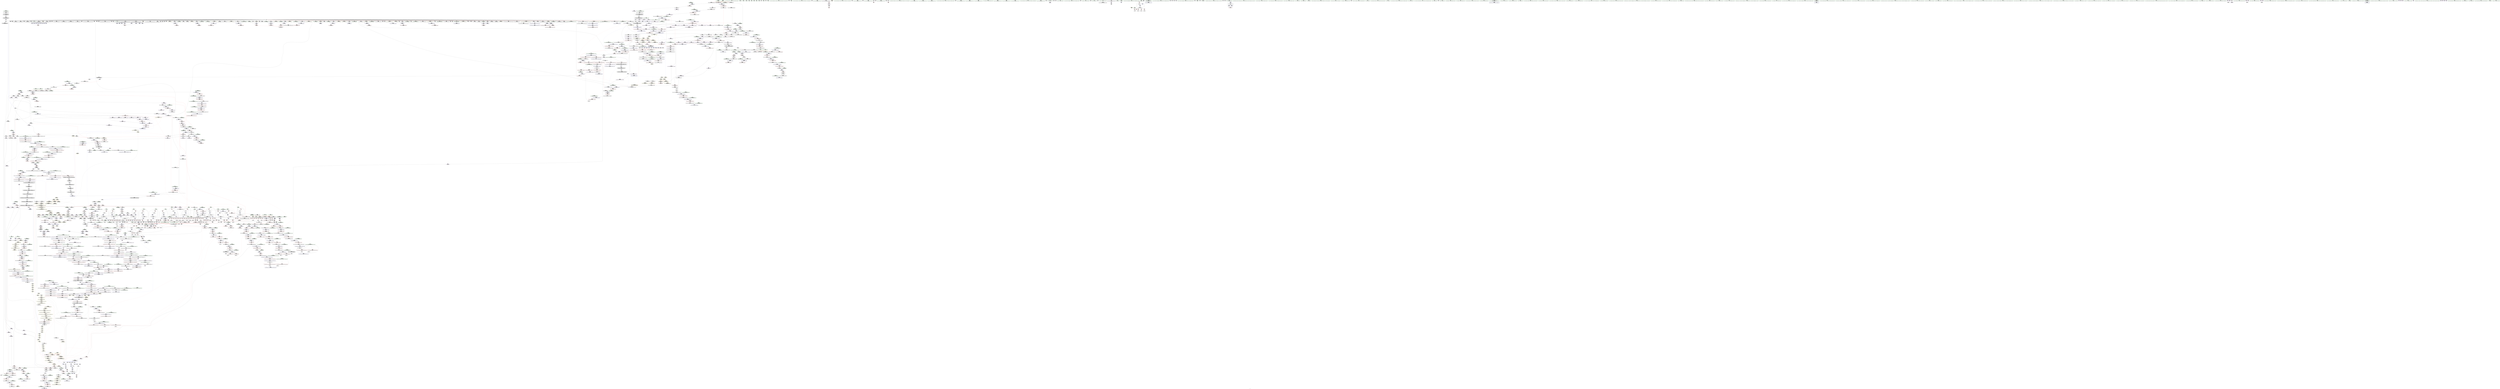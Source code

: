 digraph "SVFG" {
	label="SVFG";

	Node0x56396026bfb0 [shape=record,color=grey,label="{NodeID: 0\nNullPtr}"];
	Node0x56396026bfb0 -> Node0x56396030f060[style=solid];
	Node0x56396026bfb0 -> Node0x56396030f160[style=solid];
	Node0x56396026bfb0 -> Node0x56396030f230[style=solid];
	Node0x56396026bfb0 -> Node0x56396030f300[style=solid];
	Node0x56396026bfb0 -> Node0x56396030f3d0[style=solid];
	Node0x56396026bfb0 -> Node0x56396030f4a0[style=solid];
	Node0x56396026bfb0 -> Node0x56396030f570[style=solid];
	Node0x56396026bfb0 -> Node0x56396030f640[style=solid];
	Node0x56396026bfb0 -> Node0x56396030f710[style=solid];
	Node0x56396026bfb0 -> Node0x56396030f7e0[style=solid];
	Node0x56396026bfb0 -> Node0x56396030f8b0[style=solid];
	Node0x56396026bfb0 -> Node0x56396030f980[style=solid];
	Node0x56396026bfb0 -> Node0x56396030fa50[style=solid];
	Node0x56396026bfb0 -> Node0x56396030fb20[style=solid];
	Node0x56396026bfb0 -> Node0x56396030fbf0[style=solid];
	Node0x56396026bfb0 -> Node0x56396030fcc0[style=solid];
	Node0x56396026bfb0 -> Node0x56396030fd90[style=solid];
	Node0x56396026bfb0 -> Node0x56396030fe60[style=solid];
	Node0x56396026bfb0 -> Node0x56396030ff30[style=solid];
	Node0x56396026bfb0 -> Node0x563960310000[style=solid];
	Node0x56396026bfb0 -> Node0x5639603100d0[style=solid];
	Node0x56396026bfb0 -> Node0x5639603101a0[style=solid];
	Node0x56396026bfb0 -> Node0x563960310270[style=solid];
	Node0x56396026bfb0 -> Node0x563960310340[style=solid];
	Node0x56396026bfb0 -> Node0x563960310410[style=solid];
	Node0x56396026bfb0 -> Node0x5639603104e0[style=solid];
	Node0x56396026bfb0 -> Node0x5639603105b0[style=solid];
	Node0x56396026bfb0 -> Node0x563960310680[style=solid];
	Node0x56396026bfb0 -> Node0x563960310750[style=solid];
	Node0x56396026bfb0 -> Node0x563960310820[style=solid];
	Node0x56396026bfb0 -> Node0x5639603108f0[style=solid];
	Node0x56396026bfb0 -> Node0x5639603109c0[style=solid];
	Node0x56396026bfb0 -> Node0x563960310a90[style=solid];
	Node0x56396026bfb0 -> Node0x563960310b60[style=solid];
	Node0x56396026bfb0 -> Node0x563960310c30[style=solid];
	Node0x56396026bfb0 -> Node0x563960310d00[style=solid];
	Node0x56396026bfb0 -> Node0x563960310dd0[style=solid];
	Node0x56396026bfb0 -> Node0x563960310ea0[style=solid];
	Node0x56396026bfb0 -> Node0x563960310f70[style=solid];
	Node0x56396026bfb0 -> Node0x563960311040[style=solid];
	Node0x56396026bfb0 -> Node0x563960311110[style=solid];
	Node0x56396026bfb0 -> Node0x5639603111e0[style=solid];
	Node0x56396026bfb0 -> Node0x5639603112b0[style=solid];
	Node0x56396026bfb0 -> Node0x563960311380[style=solid];
	Node0x56396026bfb0 -> Node0x563960311450[style=solid];
	Node0x56396026bfb0 -> Node0x563960311520[style=solid];
	Node0x56396026bfb0 -> Node0x5639603115f0[style=solid];
	Node0x56396026bfb0 -> Node0x5639603116c0[style=solid];
	Node0x56396026bfb0 -> Node0x563960311790[style=solid];
	Node0x56396026bfb0 -> Node0x563960311860[style=solid];
	Node0x56396026bfb0 -> Node0x563960311930[style=solid];
	Node0x56396026bfb0 -> Node0x563960311a00[style=solid];
	Node0x56396026bfb0 -> Node0x563960311ad0[style=solid];
	Node0x56396026bfb0 -> Node0x563960311ba0[style=solid];
	Node0x56396026bfb0 -> Node0x563960311c70[style=solid];
	Node0x56396026bfb0 -> Node0x563960311d40[style=solid];
	Node0x56396026bfb0 -> Node0x563960311e10[style=solid];
	Node0x56396026bfb0 -> Node0x563960311ee0[style=solid];
	Node0x56396026bfb0 -> Node0x563960311fb0[style=solid];
	Node0x56396026bfb0 -> Node0x563960312080[style=solid];
	Node0x56396026bfb0 -> Node0x563960312150[style=solid];
	Node0x56396026bfb0 -> Node0x563960312220[style=solid];
	Node0x56396026bfb0 -> Node0x5639603122f0[style=solid];
	Node0x56396026bfb0 -> Node0x563960322970[style=solid];
	Node0x56396026bfb0 -> Node0x563960322a40[style=solid];
	Node0x56396026bfb0 -> Node0x563960322b10[style=solid];
	Node0x56396026bfb0 -> Node0x563960322be0[style=solid];
	Node0x56396026bfb0 -> Node0x563960322cb0[style=solid];
	Node0x56396026bfb0 -> Node0x563960322d80[style=solid];
	Node0x56396026bfb0 -> Node0x563960322e50[style=solid];
	Node0x56396026bfb0 -> Node0x563960322f20[style=solid];
	Node0x56396026bfb0 -> Node0x563960322ff0[style=solid];
	Node0x56396026bfb0 -> Node0x5639603230c0[style=solid];
	Node0x56396026bfb0 -> Node0x563960323190[style=solid];
	Node0x56396026bfb0 -> Node0x563960323260[style=solid];
	Node0x56396026bfb0 -> Node0x563960323330[style=solid];
	Node0x56396026bfb0 -> Node0x563960323400[style=solid];
	Node0x56396026bfb0 -> Node0x56396034dd30[style=solid];
	Node0x56396026bfb0 -> Node0x5639603535f0[style=solid];
	Node0x56396026bfb0 -> Node0x5639603536c0[style=solid];
	Node0x56396026bfb0 -> Node0x563960353790[style=solid];
	Node0x56396026bfb0 -> Node0x5639603572e0[style=solid];
	Node0x56396026bfb0 -> Node0x5639603573b0[style=solid];
	Node0x56396026bfb0 -> Node0x563960357480[style=solid];
	Node0x56396026bfb0 -> Node0x56396038c1e0[style=solid];
	Node0x56396026bfb0 -> Node0x56396038cd20[style=solid];
	Node0x56396026bfb0 -> Node0x563960392240[style=solid];
	Node0x56396026bfb0 -> Node0x563960392b40[style=solid];
	Node0x56396026bfb0:s64 -> Node0x5639604f12f0[style=solid,color=red];
	Node0x56396026bfb0:s64 -> Node0x5639604f8740[style=solid,color=red];
	Node0x563960311450 [shape=record,color=black,label="{NodeID: 443\n971\<--3\n\<--dummyVal\n_ZNSt12_Vector_baseIiSaIiEEC2EmRKS0_\n}"];
	Node0x563960311450 -> Node0x563960352d00[style=solid];
	Node0x563960320930 [shape=record,color=red,label="{NodeID: 886\n543\<--120\n\<--i171\nmain\n}"];
	Node0x563960320930 -> Node0x563960324670[style=solid];
	Node0x5639604f74d0 [shape=record,color=black,label="{NodeID: 3543\n1970 = PHI(1928, )\n0th arg _ZNSt6vectorIiSaIiEEC2ERKS1_ }"];
	Node0x5639604f74d0 -> Node0x563960359840[style=solid];
	Node0x563960356b90 [shape=record,color=blue,label="{NodeID: 1329\n1545\<--1542\nthis.addr\<--this\n_ZNSt6vectorIS_IiSaIiEESaIS1_EE18_M_fill_initializeEmRKS1_\n}"];
	Node0x563960356b90 -> Node0x563960346970[style=dashed];
	Node0x5639603099c0 [shape=record,color=green,label="{NodeID: 222\n1472\<--1473\n_ZNSt12_Destroy_auxILb1EE9__destroyIPiEEvT_S3_\<--_ZNSt12_Destroy_auxILb1EE9__destroyIPiEEvT_S3__field_insensitive\n}"];
	Node0x56396032cf80 [shape=record,color=purple,label="{NodeID: 665\n960\<--959\n_M_impl\<--this1\n_ZNSt12_Vector_baseIiSaIiEEC2EmRKS0_\n|{<s0>99|<s1>101}}"];
	Node0x56396032cf80:s0 -> Node0x5639604f2170[style=solid,color=red];
	Node0x56396032cf80:s1 -> Node0x5639604f3110[style=solid,color=red];
	Node0x5639604539a0 [shape=record,color=yellow,style=double,label="{NodeID: 3322\n56V_2 = CSCHI(MR_56V_1)\npts\{1197 \}\nCS[]|{<s0>173}}"];
	Node0x5639604539a0:s0 -> Node0x563960453580[style=dashed,color=blue];
	Node0x563960392b40 [shape=record,color=grey,label="{NodeID: 2215\n1375 = cmp(1374, 3, )\n}"];
	Node0x56396034b770 [shape=record,color=red,label="{NodeID: 1108\n2393\<--2381\n\<--__first.addr\n_ZSt13__copy_move_aILb0EPKiPiET1_T0_S4_S3_\n|{<s0>196}}"];
	Node0x56396034b770:s0 -> Node0x5639604f1d30[style=solid,color=red];
	Node0x5639602c6ce0 [shape=record,color=green,label="{NodeID: 1\n7\<--1\n__dso_handle\<--dummyObj\nGlob }"];
	Node0x563960311520 [shape=record,color=black,label="{NodeID: 444\n973\<--3\n\<--dummyVal\n_ZNSt12_Vector_baseIiSaIiEEC2EmRKS0_\n}"];
	Node0x563960311520 -> Node0x563960352dd0[style=solid];
	Node0x563960320a00 [shape=record,color=red,label="{NodeID: 887\n560\<--120\n\<--i171\nmain\n}"];
	Node0x563960320a00 -> Node0x56396038da40[style=solid];
	Node0x5639604f7610 [shape=record,color=black,label="{NodeID: 3544\n1971 = PHI(1930, )\n1st arg _ZNSt6vectorIiSaIiEEC2ERKS1_ }"];
	Node0x5639604f7610 -> Node0x563960359910[style=solid];
	Node0x563960356c60 [shape=record,color=blue,label="{NodeID: 1330\n1547\<--1543\n__n.addr\<--__n\n_ZNSt6vectorIS_IiSaIiEESaIS1_EE18_M_fill_initializeEmRKS1_\n}"];
	Node0x563960356c60 -> Node0x563960346a40[style=dashed];
	Node0x563960309ac0 [shape=record,color=green,label="{NodeID: 223\n1478\<--1479\n.addr\<--.addr_field_insensitive\n_ZNSt12_Destroy_auxILb1EE9__destroyIPiEEvT_S3_\n}"];
	Node0x563960309ac0 -> Node0x563960356440[style=solid];
	Node0x56396032d050 [shape=record,color=purple,label="{NodeID: 666\n999\<--998\n_M_impl\<--\n_ZNSt6vectorIiSaIiEE18_M_fill_initializeEmRKi\n}"];
	Node0x563960453b00 [shape=record,color=yellow,style=double,label="{NodeID: 3323\n56V_2 = CSCHI(MR_56V_1)\npts\{1197 \}\nCS[]|{<s0>180}}"];
	Node0x563960453b00:s0 -> Node0x5639604539a0[style=dashed,color=blue];
	Node0x563960392cc0 [shape=record,color=grey,label="{NodeID: 2216\n229 = cmp(228, 163, )\n}"];
	Node0x56396034b840 [shape=record,color=red,label="{NodeID: 1109\n2394\<--2383\n\<--__last.addr\n_ZSt13__copy_move_aILb0EPKiPiET1_T0_S4_S3_\n|{<s0>196}}"];
	Node0x56396034b840:s0 -> Node0x5639604f1e40[style=solid,color=red];
	Node0x563960301660 [shape=record,color=green,label="{NodeID: 2\n8\<--1\n_ZSt3cin\<--dummyObj\nGlob }"];
	Node0x5639603115f0 [shape=record,color=black,label="{NodeID: 445\n981\<--3\nlpad.val\<--dummyVal\n_ZNSt12_Vector_baseIiSaIiEEC2EmRKS0_\n}"];
	Node0x563960320ad0 [shape=record,color=red,label="{NodeID: 888\n536\<--122\n\<--j175\nmain\n}"];
	Node0x563960320ad0 -> Node0x563960391dc0[style=solid];
	Node0x5639604f7750 [shape=record,color=black,label="{NodeID: 3545\n888 = PHI(80, 80, 106, 106, )\n0th arg _ZNSt6vectorIS_IiSaIiEESaIS1_EED2Ev }"];
	Node0x5639604f7750 -> Node0x563960352680[style=solid];
	Node0x563960356d30 [shape=record,color=blue,label="{NodeID: 1331\n1549\<--1544\n__value.addr\<--__value\n_ZNSt6vectorIS_IiSaIiEESaIS1_EE18_M_fill_initializeEmRKS1_\n}"];
	Node0x563960356d30 -> Node0x563960346b10[style=dashed];
	Node0x563960309b90 [shape=record,color=green,label="{NodeID: 224\n1480\<--1481\n.addr1\<--.addr1_field_insensitive\n_ZNSt12_Destroy_auxILb1EE9__destroyIPiEEvT_S3_\n}"];
	Node0x563960309b90 -> Node0x563960356510[style=solid];
	Node0x56396032d120 [shape=record,color=purple,label="{NodeID: 667\n1000\<--998\n_M_start\<--\n_ZNSt6vectorIiSaIiEE18_M_fill_initializeEmRKi\n}"];
	Node0x56396032d120 -> Node0x563960343300[style=solid];
	Node0x563960453c60 [shape=record,color=yellow,style=double,label="{NodeID: 3324\n56V_2 = CSCHI(MR_56V_1)\npts\{1197 \}\nCS[]|{<s0>183}}"];
	Node0x563960453c60:s0 -> Node0x563960453b00[style=dashed,color=blue];
	Node0x563960392e40 [shape=record,color=grey,label="{NodeID: 2217\n232 = cmp(231, 163, )\n}"];
	Node0x56396034b910 [shape=record,color=red,label="{NodeID: 1110\n2395\<--2385\n\<--__result.addr\n_ZSt13__copy_move_aILb0EPKiPiET1_T0_S4_S3_\n|{<s0>196}}"];
	Node0x56396034b910:s0 -> Node0x5639604f1f50[style=solid,color=red];
	Node0x5639603016f0 [shape=record,color=green,label="{NodeID: 3\n11\<--1\n_ZSt4cout\<--dummyObj\nGlob }"];
	Node0x5639603116c0 [shape=record,color=black,label="{NodeID: 446\n982\<--3\nlpad.val2\<--dummyVal\n_ZNSt12_Vector_baseIiSaIiEEC2EmRKS0_\n}"];
	Node0x563960320ba0 [shape=record,color=red,label="{NodeID: 889\n546\<--122\n\<--j175\nmain\n}"];
	Node0x563960320ba0 -> Node0x563960324740[style=solid];
	Node0x5639604f7b00 [shape=record,color=black,label="{NodeID: 3546\n1938 = PHI(1859, 2492, )\n0th arg _ZSt11__addressofISt6vectorIiSaIiEEEPT_RS3_ }"];
	Node0x5639604f7b00 -> Node0x563960359500[style=solid];
	Node0x563960356e00 [shape=record,color=blue,label="{NodeID: 1332\n1568\<--1563\n_M_finish\<--call2\n_ZNSt6vectorIS_IiSaIiEESaIS1_EE18_M_fill_initializeEmRKS1_\n|{<s0>85}}"];
	Node0x563960356e00:s0 -> Node0x563960451860[style=dashed,color=blue];
	Node0x563960309c60 [shape=record,color=green,label="{NodeID: 225\n1487\<--1488\nthis.addr\<--this.addr_field_insensitive\n_ZN9__gnu_cxx13new_allocatorISt6vectorIiSaIiEEEC2Ev\n}"];
	Node0x563960309c60 -> Node0x5639603463c0[style=solid];
	Node0x563960309c60 -> Node0x5639603565e0[style=solid];
	Node0x56396032d1f0 [shape=record,color=purple,label="{NodeID: 668\n1010\<--1009\n_M_impl3\<--\n_ZNSt6vectorIiSaIiEE18_M_fill_initializeEmRKi\n}"];
	Node0x563960453dc0 [shape=record,color=yellow,style=double,label="{NodeID: 3325\n56V_2 = CSCHI(MR_56V_1)\npts\{1197 \}\nCS[]|{<s0>188}}"];
	Node0x563960453dc0:s0 -> Node0x563960453c60[style=dashed,color=blue];
	Node0x563960392fc0 [shape=record,color=grey,label="{NodeID: 2218\n2490 = cmp(2488, 2489, )\n}"];
	Node0x56396034b9e0 [shape=record,color=red,label="{NodeID: 1111\n2409\<--2406\n\<--call\n_ZSt12__niter_baseIPKiSt6vectorIiSaIiEEET_N9__gnu_cxx17__normal_iteratorIS5_T0_EE\n}"];
	Node0x56396034b9e0 -> Node0x56396032acd0[style=solid];
	Node0x563960301db0 [shape=record,color=green,label="{NodeID: 4\n12\<--1\n.str\<--dummyObj\nGlob }"];
	Node0x563960311790 [shape=record,color=black,label="{NodeID: 447\n1044\<--3\n\<--dummyVal\n_ZNSt12_Vector_baseIiSaIiEED2Ev\n}"];
	Node0x563960320c70 [shape=record,color=red,label="{NodeID: 890\n555\<--122\n\<--j175\nmain\n}"];
	Node0x563960320c70 -> Node0x56396038dd40[style=solid];
	Node0x5639604f7c50 [shape=record,color=black,label="{NodeID: 3547\n2504 = PHI(2493, )\n0th arg _ZSt8_DestroyISt6vectorIiSaIiEEEvPT_ }"];
	Node0x5639604f7c50 -> Node0x56396035ceb0[style=solid];
	Node0x563960356ed0 [shape=record,color=blue,label="{NodeID: 1333\n1573\<--1572\nthis.addr\<--this\n_ZNSt12_Vector_baseISt6vectorIiSaIiEESaIS2_EED2Ev\n}"];
	Node0x563960356ed0 -> Node0x563960346cb0[style=dashed];
	Node0x563960309d30 [shape=record,color=green,label="{NodeID: 226\n1494\<--1495\nthis.addr\<--this.addr_field_insensitive\n_ZN9__gnu_cxx13new_allocatorISt6vectorIiSaIiEEED2Ev\n}"];
	Node0x563960309d30 -> Node0x563960346490[style=solid];
	Node0x563960309d30 -> Node0x5639603566b0[style=solid];
	Node0x56396032d2c0 [shape=record,color=purple,label="{NodeID: 669\n1011\<--1009\n_M_finish\<--\n_ZNSt6vectorIiSaIiEE18_M_fill_initializeEmRKi\n}"];
	Node0x56396032d2c0 -> Node0x563960353110[style=solid];
	Node0x563960453f20 [shape=record,color=yellow,style=double,label="{NodeID: 3326\n56V_2 = CSCHI(MR_56V_1)\npts\{1197 \}\nCS[]|{<s0>194}}"];
	Node0x563960453f20:s0 -> Node0x563960453dc0[style=dashed,color=blue];
	Node0x563960393140 [shape=record,color=grey,label="{NodeID: 2219\n191 = cmp(190, 129, )\n}"];
	Node0x56396034bab0 [shape=record,color=red,label="{NodeID: 1112\n2427\<--2415\n\<--__first.addr\n_ZNSt11__copy_moveILb0ELb1ESt26random_access_iterator_tagE8__copy_mIiEEPT_PKS3_S6_S4_\n}"];
	Node0x56396034bab0 -> Node0x56396032ae70[style=solid];
	Node0x563960301e40 [shape=record,color=green,label="{NodeID: 5\n14\<--1\n.str.1\<--dummyObj\nGlob }"];
	Node0x563960311860 [shape=record,color=black,label="{NodeID: 448\n1045\<--3\n\<--dummyVal\n_ZNSt12_Vector_baseIiSaIiEED2Ev\n}"];
	Node0x563960311860 -> Node0x5639603532b0[style=solid];
	Node0x563960320d40 [shape=record,color=red,label="{NodeID: 891\n569\<--124\n\<--i194\nmain\n}"];
	Node0x563960320d40 -> Node0x563960391ac0[style=solid];
	Node0x5639604f7d60 [shape=record,color=black,label="{NodeID: 3548\n1476 = PHI(1469, )\n0th arg _ZNSt12_Destroy_auxILb1EE9__destroyIPiEEvT_S3_ }"];
	Node0x5639604f7d60 -> Node0x563960356440[style=solid];
	Node0x563960356fa0 [shape=record,color=blue,label="{NodeID: 1334\n1575\<--1602\nexn.slot\<--\n_ZNSt12_Vector_baseISt6vectorIiSaIiEESaIS2_EED2Ev\n}"];
	Node0x563960356fa0 -> Node0x563960346d80[style=dashed];
	Node0x563960309e00 [shape=record,color=green,label="{NodeID: 227\n1503\<--1504\nthis.addr\<--this.addr_field_insensitive\n_ZNSt12_Vector_baseISt6vectorIiSaIiEESaIS2_EEC2EmRKS3_\n}"];
	Node0x563960309e00 -> Node0x563960346560[style=solid];
	Node0x563960309e00 -> Node0x563960356780[style=solid];
	Node0x56396032d390 [shape=record,color=purple,label="{NodeID: 670\n1024\<--1023\n_M_impl\<--this1\n_ZNSt12_Vector_baseIiSaIiEED2Ev\n}"];
	Node0x5639604d0ec0 [shape=record,color=black,label="{NodeID: 3327\n1835 = PHI(1827, )\n0th arg _ZNSt22__uninitialized_fill_nILb0EE15__uninit_fill_nIPSt6vectorIiSaIiEEmS4_EET_S6_T0_RKT1_ }"];
	Node0x5639604d0ec0 -> Node0x563960358b40[style=solid];
	Node0x5639603932c0 [shape=record,color=grey,label="{NodeID: 2220\n186 = cmp(184, 185, )\n}"];
	Node0x56396034bb80 [shape=record,color=red,label="{NodeID: 1113\n2438\<--2415\n\<--__first.addr\n_ZNSt11__copy_moveILb0ELb1ESt26random_access_iterator_tagE8__copy_mIiEEPT_PKS3_S6_S4_\n}"];
	Node0x56396034bb80 -> Node0x56396032b010[style=solid];
	Node0x563960301ed0 [shape=record,color=green,label="{NodeID: 6\n16\<--1\n.str.2\<--dummyObj\nGlob }"];
	Node0x563960311930 [shape=record,color=black,label="{NodeID: 449\n1047\<--3\n\<--dummyVal\n_ZNSt12_Vector_baseIiSaIiEED2Ev\n}"];
	Node0x563960311930 -> Node0x563960353380[style=solid];
	Node0x563960320e10 [shape=record,color=red,label="{NodeID: 892\n579\<--124\n\<--i194\nmain\n}"];
	Node0x563960320e10 -> Node0x563960324810[style=solid];
	Node0x5639604f7e70 [shape=record,color=black,label="{NodeID: 3549\n1477 = PHI(1470, )\n1st arg _ZNSt12_Destroy_auxILb1EE9__destroyIPiEEvT_S3_ }"];
	Node0x5639604f7e70 -> Node0x563960356510[style=solid];
	Node0x563960424b60 [shape=record,color=black,label="{NodeID: 2442\nMR_56V_3 = PHI(MR_56V_2, MR_56V_1, )\npts\{1197 \}\n|{<s0>196}}"];
	Node0x563960424b60:s0 -> Node0x563960453f20[style=dashed,color=blue];
	Node0x563960357070 [shape=record,color=blue,label="{NodeID: 1335\n1577\<--1604\nehselector.slot\<--\n_ZNSt12_Vector_baseISt6vectorIiSaIiEESaIS2_EED2Ev\n}"];
	Node0x563960309ed0 [shape=record,color=green,label="{NodeID: 228\n1505\<--1506\n__n.addr\<--__n.addr_field_insensitive\n_ZNSt12_Vector_baseISt6vectorIiSaIiEESaIS2_EEC2EmRKS3_\n}"];
	Node0x563960309ed0 -> Node0x563960346630[style=solid];
	Node0x563960309ed0 -> Node0x563960356850[style=solid];
	Node0x56396032d460 [shape=record,color=purple,label="{NodeID: 671\n1025\<--1023\n_M_start\<--this1\n_ZNSt12_Vector_baseIiSaIiEED2Ev\n}"];
	Node0x56396032d460 -> Node0x563960343570[style=solid];
	Node0x5639604d1980 [shape=record,color=black,label="{NodeID: 3328\n1836 = PHI(1828, )\n1st arg _ZNSt22__uninitialized_fill_nILb0EE15__uninit_fill_nIPSt6vectorIiSaIiEEmS4_EET_S6_T0_RKT1_ }"];
	Node0x5639604d1980 -> Node0x563960358c10[style=solid];
	Node0x563960393440 [shape=record,color=grey,label="{NodeID: 2221\n201 = cmp(198, 200, )\n}"];
	Node0x563960393440 -> Node0x563960323a40[style=solid];
	Node0x56396034bc50 [shape=record,color=red,label="{NodeID: 1114\n2426\<--2417\n\<--__last.addr\n_ZNSt11__copy_moveILb0ELb1ESt26random_access_iterator_tagE8__copy_mIiEEPT_PKS3_S6_S4_\n}"];
	Node0x56396034bc50 -> Node0x56396032ada0[style=solid];
	Node0x563960301f60 [shape=record,color=green,label="{NodeID: 7\n17\<--1\n.str.3\<--dummyObj\nGlob }"];
	Node0x563960311a00 [shape=record,color=black,label="{NodeID: 450\n1527\<--3\n\<--dummyVal\n_ZNSt12_Vector_baseISt6vectorIiSaIiEESaIS2_EEC2EmRKS3_\n}"];
	Node0x563960320ee0 [shape=record,color=red,label="{NodeID: 893\n612\<--124\n\<--i194\nmain\n}"];
	Node0x563960320ee0 -> Node0x56396038d440[style=solid];
	Node0x5639604f7f80 [shape=record,color=black,label="{NodeID: 3550\n676 = PHI(82, 108, )\n0th arg _ZNSt6vectorIiSaIiEEC2EmRKiRKS0_ }"];
	Node0x5639604f7f80 -> Node0x5639603514a0[style=solid];
	Node0x563960425060 [shape=record,color=black,label="{NodeID: 2443\nMR_56V_2 = PHI(MR_56V_3, MR_56V_1, )\npts\{1197 \}\n|{|<s1>120}}"];
	Node0x563960425060 -> Node0x5639603555a0[style=dashed];
	Node0x563960425060:s1 -> Node0x5639604528b0[style=dashed,color=blue];
	Node0x563960357140 [shape=record,color=blue,label="{NodeID: 1336\n1615\<--1613\nthis.addr\<--this\n_ZNSt12_Vector_baseISt6vectorIiSaIiEESaIS2_EE12_Vector_implC2ERKS3_\n}"];
	Node0x563960357140 -> Node0x5639603470c0[style=dashed];
	Node0x5639603123c0 [shape=record,color=green,label="{NodeID: 229\n1507\<--1508\n__a.addr\<--__a.addr_field_insensitive\n_ZNSt12_Vector_baseISt6vectorIiSaIiEESaIS2_EEC2EmRKS3_\n}"];
	Node0x5639603123c0 -> Node0x563960346700[style=solid];
	Node0x5639603123c0 -> Node0x563960356920[style=solid];
	Node0x56396032d530 [shape=record,color=purple,label="{NodeID: 672\n1027\<--1023\n_M_impl2\<--this1\n_ZNSt12_Vector_baseIiSaIiEED2Ev\n}"];
	Node0x5639604e4050 [shape=record,color=black,label="{NodeID: 3329\n1837 = PHI(1829, )\n2nd arg _ZNSt22__uninitialized_fill_nILb0EE15__uninit_fill_nIPSt6vectorIiSaIiEEmS4_EET_S6_T0_RKT1_ }"];
	Node0x5639604e4050 -> Node0x563960358ce0[style=solid];
	Node0x5639603935c0 [shape=record,color=grey,label="{NodeID: 2222\n397 = cmp(395, 396, )\n}"];
	Node0x56396034bd20 [shape=record,color=red,label="{NodeID: 1115\n2436\<--2419\n\<--__result.addr\n_ZNSt11__copy_moveILb0ELb1ESt26random_access_iterator_tagE8__copy_mIiEEPT_PKS3_S6_S4_\n}"];
	Node0x56396034bd20 -> Node0x56396032af40[style=solid];
	Node0x563960301ff0 [shape=record,color=green,label="{NodeID: 8\n18\<--1\n.str.4\<--dummyObj\nGlob }"];
	Node0x563960311ad0 [shape=record,color=black,label="{NodeID: 451\n1528\<--3\n\<--dummyVal\n_ZNSt12_Vector_baseISt6vectorIiSaIiEESaIS2_EEC2EmRKS3_\n}"];
	Node0x563960311ad0 -> Node0x5639603569f0[style=solid];
	Node0x563960320fb0 [shape=record,color=red,label="{NodeID: 894\n575\<--126\n\<--j198\nmain\n}"];
	Node0x563960320fb0 -> Node0x5639603917c0[style=solid];
	Node0x5639604f80d0 [shape=record,color=black,label="{NodeID: 3551\n677 = PHI(244, 451, )\n1st arg _ZNSt6vectorIiSaIiEEC2EmRKiRKS0_ }"];
	Node0x5639604f80d0 -> Node0x563960351570[style=solid];
	Node0x563960425560 [shape=record,color=black,label="{NodeID: 2444\nMR_432V_3 = PHI(MR_432V_4, MR_432V_2, )\npts\{1318 \}\n}"];
	Node0x563960425560 -> Node0x563960345110[style=dashed];
	Node0x563960425560 -> Node0x5639603451e0[style=dashed];
	Node0x563960425560 -> Node0x5639603452b0[style=dashed];
	Node0x563960425560 -> Node0x563960355740[style=dashed];
	Node0x563960357210 [shape=record,color=blue,label="{NodeID: 1337\n1617\<--1614\n__a.addr\<--__a\n_ZNSt12_Vector_baseISt6vectorIiSaIiEESaIS2_EE12_Vector_implC2ERKS3_\n}"];
	Node0x563960357210 -> Node0x563960347190[style=dashed];
	Node0x563960312450 [shape=record,color=green,label="{NodeID: 230\n1509\<--1510\nexn.slot\<--exn.slot_field_insensitive\n_ZNSt12_Vector_baseISt6vectorIiSaIiEESaIS2_EEC2EmRKS3_\n}"];
	Node0x563960312450 -> Node0x5639603467d0[style=solid];
	Node0x563960312450 -> Node0x5639603569f0[style=solid];
	Node0x56396032d600 [shape=record,color=purple,label="{NodeID: 673\n1028\<--1023\n_M_end_of_storage\<--this1\n_ZNSt12_Vector_baseIiSaIiEED2Ev\n}"];
	Node0x56396032d600 -> Node0x563960343640[style=solid];
	Node0x5639604e6e30 [shape=record,color=black,label="{NodeID: 3330\n235 = PHI()\n}"];
	Node0x563960393740 [shape=record,color=grey,label="{NodeID: 2223\n403 = cmp(401, 402, )\n}"];
	Node0x56396034bdf0 [shape=record,color=red,label="{NodeID: 1116\n2446\<--2419\n\<--__result.addr\n_ZNSt11__copy_moveILb0ELb1ESt26random_access_iterator_tagE8__copy_mIiEEPT_PKS3_S6_S4_\n}"];
	Node0x56396034bdf0 -> Node0x56396031c5c0[style=solid];
	Node0x563960302080 [shape=record,color=green,label="{NodeID: 9\n20\<--1\n.str.5\<--dummyObj\nGlob }"];
	Node0x563960311ba0 [shape=record,color=black,label="{NodeID: 452\n1530\<--3\n\<--dummyVal\n_ZNSt12_Vector_baseISt6vectorIiSaIiEESaIS2_EEC2EmRKS3_\n}"];
	Node0x563960311ba0 -> Node0x563960356ac0[style=solid];
	Node0x563960321080 [shape=record,color=red,label="{NodeID: 895\n582\<--126\n\<--j198\nmain\n}"];
	Node0x563960321080 -> Node0x5639603248e0[style=solid];
	Node0x5639604f8220 [shape=record,color=black,label="{NodeID: 3552\n678 = PHI(84, 110, )\n2nd arg _ZNSt6vectorIiSaIiEEC2EmRKiRKS0_ }"];
	Node0x5639604f8220 -> Node0x563960351640[style=solid];
	Node0x563960425a60 [shape=record,color=black,label="{NodeID: 2445\nMR_440V_3 = PHI(MR_440V_4, MR_440V_2, )\npts\{1326 \}\n}"];
	Node0x563960425a60 -> Node0x5639603455f0[style=dashed];
	Node0x563960425a60 -> Node0x5639603456c0[style=dashed];
	Node0x563960425a60 -> Node0x563960355670[style=dashed];
	Node0x5639603572e0 [shape=record,color=blue, style = dotted,label="{NodeID: 1338\n1627\<--3\n_M_start\<--dummyVal\n_ZNSt12_Vector_baseISt6vectorIiSaIiEESaIS2_EE12_Vector_implC2ERKS3_\n|{<s0>128}}"];
	Node0x5639603572e0:s0 -> Node0x563960452a10[style=dashed,color=blue];
	Node0x563960312520 [shape=record,color=green,label="{NodeID: 231\n1511\<--1512\nehselector.slot\<--ehselector.slot_field_insensitive\n_ZNSt12_Vector_baseISt6vectorIiSaIiEESaIS2_EEC2EmRKS3_\n}"];
	Node0x563960312520 -> Node0x5639603468a0[style=solid];
	Node0x563960312520 -> Node0x563960356ac0[style=solid];
	Node0x56396032d6d0 [shape=record,color=purple,label="{NodeID: 674\n1030\<--1023\n_M_impl3\<--this1\n_ZNSt12_Vector_baseIiSaIiEED2Ev\n}"];
	Node0x5639604e6f00 [shape=record,color=black,label="{NodeID: 3331\n130 = PHI()\n}"];
	Node0x5639603938c0 [shape=record,color=grey,label="{NodeID: 2224\n417 = cmp(415, 416, )\n}"];
	Node0x56396034bec0 [shape=record,color=red,label="{NodeID: 1117\n2433\<--2421\n\<--_Num\n_ZNSt11__copy_moveILb0ELb1ESt26random_access_iterator_tagE8__copy_mIiEEPT_PKS3_S6_S4_\n}"];
	Node0x56396034bec0 -> Node0x5639603923c0[style=solid];
	Node0x563960302110 [shape=record,color=green,label="{NodeID: 10\n22\<--1\n.str.6\<--dummyObj\nGlob }"];
	Node0x563960311c70 [shape=record,color=black,label="{NodeID: 453\n1538\<--3\nlpad.val\<--dummyVal\n_ZNSt12_Vector_baseISt6vectorIiSaIiEESaIS2_EEC2EmRKS3_\n}"];
	Node0x563960321150 [shape=record,color=red,label="{NodeID: 896\n590\<--126\n\<--j198\nmain\n}"];
	Node0x563960321150 -> Node0x563960391f40[style=solid];
	Node0x5639604f83a0 [shape=record,color=black,label="{NodeID: 3553\n679 = PHI(86, 112, )\n3rd arg _ZNSt6vectorIiSaIiEEC2EmRKiRKS0_ }"];
	Node0x5639604f83a0 -> Node0x563960351710[style=solid];
	Node0x5639603573b0 [shape=record,color=blue, style = dotted,label="{NodeID: 1339\n1629\<--3\n_M_finish\<--dummyVal\n_ZNSt12_Vector_baseISt6vectorIiSaIiEESaIS2_EE12_Vector_implC2ERKS3_\n|{<s0>128}}"];
	Node0x5639603573b0:s0 -> Node0x563960452a10[style=dashed,color=blue];
	Node0x5639603125f0 [shape=record,color=green,label="{NodeID: 232\n1520\<--1521\n_ZNSt12_Vector_baseISt6vectorIiSaIiEESaIS2_EE12_Vector_implC2ERKS3_\<--_ZNSt12_Vector_baseISt6vectorIiSaIiEESaIS2_EE12_Vector_implC2ERKS3__field_insensitive\n}"];
	Node0x56396032d7a0 [shape=record,color=purple,label="{NodeID: 675\n1031\<--1023\n_M_start4\<--this1\n_ZNSt12_Vector_baseIiSaIiEED2Ev\n}"];
	Node0x56396032d7a0 -> Node0x563960343710[style=solid];
	Node0x5639604e6fd0 [shape=record,color=black,label="{NodeID: 3332\n140 = PHI()\n}"];
	Node0x563960393a40 [shape=record,color=grey,label="{NodeID: 2225\n280 = cmp(278, 279, )\n}"];
	Node0x56396034bf90 [shape=record,color=red,label="{NodeID: 1118\n2440\<--2421\n\<--_Num\n_ZNSt11__copy_moveILb0ELb1ESt26random_access_iterator_tagE8__copy_mIiEEPT_PKS3_S6_S4_\n}"];
	Node0x56396034bf90 -> Node0x56396038ef40[style=solid];
	Node0x5639603021e0 [shape=record,color=green,label="{NodeID: 11\n24\<--1\n.str.7\<--dummyObj\nGlob }"];
	Node0x563960311d40 [shape=record,color=black,label="{NodeID: 454\n1539\<--3\nlpad.val2\<--dummyVal\n_ZNSt12_Vector_baseISt6vectorIiSaIiEESaIS2_EEC2EmRKS3_\n}"];
	Node0x563960321220 [shape=record,color=red,label="{NodeID: 897\n600\<--126\n\<--j198\nmain\n}"];
	Node0x563960321220 -> Node0x56396038d5c0[style=solid];
	Node0x5639604f8520 [shape=record,color=black,label="{NodeID: 3554\n1743 = PHI(1736, )\n0th arg _ZN9__gnu_cxx13new_allocatorISt6vectorIiSaIiEEE8allocateEmPKv }"];
	Node0x5639604f8520 -> Node0x5639603580b0[style=solid];
	Node0x563960357480 [shape=record,color=blue, style = dotted,label="{NodeID: 1340\n1631\<--3\n_M_end_of_storage\<--dummyVal\n_ZNSt12_Vector_baseISt6vectorIiSaIiEESaIS2_EE12_Vector_implC2ERKS3_\n|{<s0>128}}"];
	Node0x563960357480:s0 -> Node0x563960452a10[style=dashed,color=blue];
	Node0x5639603126f0 [shape=record,color=green,label="{NodeID: 233\n1524\<--1525\n_ZNSt12_Vector_baseISt6vectorIiSaIiEESaIS2_EE17_M_create_storageEm\<--_ZNSt12_Vector_baseISt6vectorIiSaIiEESaIS2_EE17_M_create_storageEm_field_insensitive\n}"];
	Node0x56396032d870 [shape=record,color=purple,label="{NodeID: 676\n1041\<--1023\n_M_impl5\<--this1\n_ZNSt12_Vector_baseIiSaIiEED2Ev\n|{<s0>105}}"];
	Node0x56396032d870:s0 -> Node0x5639604f3110[style=solid,color=red];
	Node0x5639604e70a0 [shape=record,color=black,label="{NodeID: 3333\n143 = PHI()\n}"];
	Node0x563960393bc0 [shape=record,color=grey,label="{NodeID: 2226\n361 = cmp(358, 360, )\n}"];
	Node0x563960393bc0 -> Node0x5639603240c0[style=solid];
	Node0x56396034c060 [shape=record,color=red,label="{NodeID: 1119\n2447\<--2421\n\<--_Num\n_ZNSt11__copy_moveILb0ELb1ESt26random_access_iterator_tagE8__copy_mIiEEPT_PKS3_S6_S4_\n}"];
	Node0x5639603022e0 [shape=record,color=green,label="{NodeID: 12\n27\<--1\n\<--dummyObj\nCan only get source location for instruction, argument, global var or function.}"];
	Node0x563960311e10 [shape=record,color=black,label="{NodeID: 455\n1601\<--3\n\<--dummyVal\n_ZNSt12_Vector_baseISt6vectorIiSaIiEESaIS2_EED2Ev\n}"];
	Node0x5639603212f0 [shape=record,color=red,label="{NodeID: 898\n137\<--136\nvbase.offset\<--\nmain\n}"];
	Node0x5639604f8630 [shape=record,color=black,label="{NodeID: 3555\n1744 = PHI(1737, )\n1st arg _ZN9__gnu_cxx13new_allocatorISt6vectorIiSaIiEEE8allocateEmPKv }"];
	Node0x5639604f8630 -> Node0x563960358180[style=solid];
	Node0x563960357550 [shape=record,color=blue,label="{NodeID: 1341\n1637\<--1635\nthis.addr\<--this\n_ZNSt12_Vector_baseISt6vectorIiSaIiEESaIS2_EE17_M_create_storageEm\n}"];
	Node0x563960357550 -> Node0x563960347260[style=dashed];
	Node0x5639603127f0 [shape=record,color=green,label="{NodeID: 234\n1533\<--1534\n_ZNSt12_Vector_baseISt6vectorIiSaIiEESaIS2_EE12_Vector_implD2Ev\<--_ZNSt12_Vector_baseISt6vectorIiSaIiEESaIS2_EE12_Vector_implD2Ev_field_insensitive\n}"];
	Node0x56396032d940 [shape=record,color=purple,label="{NodeID: 677\n1049\<--1023\n_M_impl6\<--this1\n_ZNSt12_Vector_baseIiSaIiEED2Ev\n|{<s0>106}}"];
	Node0x56396032d940:s0 -> Node0x5639604f3110[style=solid,color=red];
	Node0x5639604e7170 [shape=record,color=black,label="{NodeID: 3334\n152 = PHI()\n}"];
	Node0x563960393d40 [shape=record,color=grey,label="{NodeID: 2227\n1714 = cmp(1713, 268, )\n}"];
	Node0x56396034c130 [shape=record,color=red,label="{NodeID: 1120\n2460\<--2457\nthis1\<--this.addr\n_ZNK9__gnu_cxx17__normal_iteratorIPKiSt6vectorIiSaIiEEE4baseEv\n}"];
	Node0x56396034c130 -> Node0x56396031be70[style=solid];
	Node0x5639603023e0 [shape=record,color=green,label="{NodeID: 13\n129\<--1\n\<--dummyObj\nCan only get source location for instruction, argument, global var or function.}"];
	Node0x563960311ee0 [shape=record,color=black,label="{NodeID: 456\n1602\<--3\n\<--dummyVal\n_ZNSt12_Vector_baseISt6vectorIiSaIiEESaIS2_EED2Ev\n}"];
	Node0x563960311ee0 -> Node0x563960356fa0[style=solid];
	Node0x5639603213c0 [shape=record,color=red,label="{NodeID: 899\n349\<--348\n\<--call74\nmain\n}"];
	Node0x5639603213c0 -> Node0x563960323ff0[style=solid];
	Node0x5639604f8740 [shape=record,color=black,label="{NodeID: 3556\n1745 = PHI(3, )\n2nd arg _ZN9__gnu_cxx13new_allocatorISt6vectorIiSaIiEEE8allocateEmPKv }"];
	Node0x5639604f8740 -> Node0x563960358250[style=solid];
	Node0x563960357620 [shape=record,color=blue,label="{NodeID: 1342\n1639\<--1636\n__n.addr\<--__n\n_ZNSt12_Vector_baseISt6vectorIiSaIiEESaIS2_EE17_M_create_storageEm\n}"];
	Node0x563960357620 -> Node0x563960347330[style=dashed];
	Node0x563960357620 -> Node0x563960347400[style=dashed];
	Node0x5639603128f0 [shape=record,color=green,label="{NodeID: 235\n1545\<--1546\nthis.addr\<--this.addr_field_insensitive\n_ZNSt6vectorIS_IiSaIiEESaIS1_EE18_M_fill_initializeEmRKS1_\n}"];
	Node0x5639603128f0 -> Node0x563960346970[style=solid];
	Node0x5639603128f0 -> Node0x563960356b90[style=solid];
	Node0x56396032da10 [shape=record,color=purple,label="{NodeID: 678\n1070\<--1064\n_M_start\<--this1\n_ZNSt12_Vector_baseIiSaIiEE12_Vector_implC2ERKS0_\n}"];
	Node0x56396032da10 -> Node0x5639603535f0[style=solid];
	Node0x5639604e7240 [shape=record,color=black,label="{NodeID: 3335\n153 = PHI()\n}"];
	Node0x563960393ec0 [shape=record,color=grey,label="{NodeID: 2228\n283 = cmp(282, 163, )\n}"];
	Node0x56396034c200 [shape=record,color=red,label="{NodeID: 1121\n2472\<--2466\nthis1\<--this.addr\n_ZN9__gnu_cxx17__normal_iteratorIPKiSt6vectorIiSaIiEEEC2ERKS2_\n}"];
	Node0x56396034c200 -> Node0x56396031bf40[style=solid];
	Node0x5639603024e0 [shape=record,color=green,label="{NodeID: 14\n131\<--1\n\<--dummyObj\nCan only get source location for instruction, argument, global var or function.}"];
	Node0x563960311fb0 [shape=record,color=black,label="{NodeID: 457\n1604\<--3\n\<--dummyVal\n_ZNSt12_Vector_baseISt6vectorIiSaIiEESaIS2_EED2Ev\n}"];
	Node0x563960311fb0 -> Node0x563960357070[style=solid];
	Node0x563960321490 [shape=record,color=red,label="{NodeID: 900\n354\<--351\n\<--call78\nmain\n}"];
	Node0x5639604f8850 [shape=record,color=black,label="{NodeID: 3557\n1572 = PHI(774, 912, 920, )\n0th arg _ZNSt12_Vector_baseISt6vectorIiSaIiEESaIS2_EED2Ev }"];
	Node0x5639604f8850 -> Node0x563960356ed0[style=solid];
	Node0x5639603576f0 [shape=record,color=blue,label="{NodeID: 1343\n1649\<--1645\n_M_start\<--call\n_ZNSt12_Vector_baseISt6vectorIiSaIiEESaIS2_EE17_M_create_storageEm\n|{|<s2>129}}"];
	Node0x5639603576f0 -> Node0x5639603474d0[style=dashed];
	Node0x5639603576f0 -> Node0x5639603475a0[style=dashed];
	Node0x5639603576f0:s2 -> Node0x563960452ba0[style=dashed,color=blue];
	Node0x5639603129c0 [shape=record,color=green,label="{NodeID: 236\n1547\<--1548\n__n.addr\<--__n.addr_field_insensitive\n_ZNSt6vectorIS_IiSaIiEESaIS1_EE18_M_fill_initializeEmRKS1_\n}"];
	Node0x5639603129c0 -> Node0x563960346a40[style=solid];
	Node0x5639603129c0 -> Node0x563960356c60[style=solid];
	Node0x56396032dae0 [shape=record,color=purple,label="{NodeID: 679\n1072\<--1064\n_M_finish\<--this1\n_ZNSt12_Vector_baseIiSaIiEE12_Vector_implC2ERKS0_\n}"];
	Node0x56396032dae0 -> Node0x5639603536c0[style=solid];
	Node0x5639604e7310 [shape=record,color=black,label="{NodeID: 3336\n154 = PHI()\n}"];
	Node0x563960394040 [shape=record,color=grey,label="{NodeID: 2229\n335 = cmp(333, 334, )\n}"];
	Node0x56396034c2d0 [shape=record,color=red,label="{NodeID: 1122\n2474\<--2468\n\<--__i.addr\n_ZN9__gnu_cxx17__normal_iteratorIPKiSt6vectorIiSaIiEEEC2ERKS2_\n}"];
	Node0x56396034c2d0 -> Node0x56396034c3a0[style=solid];
	Node0x5639603025e0 [shape=record,color=green,label="{NodeID: 15\n163\<--1\n\<--dummyObj\nCan only get source location for instruction, argument, global var or function.}"];
	Node0x563960312080 [shape=record,color=black,label="{NodeID: 458\n1875\<--3\n\<--dummyVal\n_ZNSt22__uninitialized_fill_nILb0EE15__uninit_fill_nIPSt6vectorIiSaIiEEmS4_EET_S6_T0_RKT1_\n}"];
	Node0x563960321560 [shape=record,color=red,label="{NodeID: 901\n585\<--584\n\<--call205\nmain\n}"];
	Node0x563960321560 -> Node0x5639603249b0[style=solid];
	Node0x5639604f8b30 [shape=record,color=black,label="{NodeID: 3558\n2325 = PHI(2317, )\n0th arg _ZSt14__copy_move_a2ILb0EN9__gnu_cxx17__normal_iteratorIPKiSt6vectorIiSaIiEEEEPiET1_T0_SA_S9_ }"];
	Node0x5639604f8b30 -> Node0x56396035bb30[style=solid];
	Node0x5639603577c0 [shape=record,color=blue,label="{NodeID: 1344\n1655\<--1653\n_M_finish\<--\n_ZNSt12_Vector_baseISt6vectorIiSaIiEESaIS2_EE17_M_create_storageEm\n|{<s0>129}}"];
	Node0x5639603577c0:s0 -> Node0x563960452ba0[style=dashed,color=blue];
	Node0x563960312a90 [shape=record,color=green,label="{NodeID: 237\n1549\<--1550\n__value.addr\<--__value.addr_field_insensitive\n_ZNSt6vectorIS_IiSaIiEESaIS1_EE18_M_fill_initializeEmRKS1_\n}"];
	Node0x563960312a90 -> Node0x563960346b10[style=solid];
	Node0x563960312a90 -> Node0x563960356d30[style=solid];
	Node0x56396032dbb0 [shape=record,color=purple,label="{NodeID: 680\n1074\<--1064\n_M_end_of_storage\<--this1\n_ZNSt12_Vector_baseIiSaIiEE12_Vector_implC2ERKS0_\n}"];
	Node0x56396032dbb0 -> Node0x563960353790[style=solid];
	Node0x5639604e73e0 [shape=record,color=black,label="{NodeID: 3337\n166 = PHI()\n}"];
	Node0x5639603941c0 [shape=record,color=grey,label="{NodeID: 2230\n341 = cmp(339, 340, )\n}"];
	Node0x56396034c3a0 [shape=record,color=red,label="{NodeID: 1123\n2475\<--2474\n\<--\n_ZN9__gnu_cxx17__normal_iteratorIPKiSt6vectorIiSaIiEEEC2ERKS2_\n}"];
	Node0x56396034c3a0 -> Node0x56396035cb70[style=solid];
	Node0x5639603026e0 [shape=record,color=green,label="{NodeID: 16\n268\<--1\n\<--dummyObj\nCan only get source location for instruction, argument, global var or function.|{<s0>27|<s1>28|<s2>29|<s3>36|<s4>58|<s5>64|<s6>68|<s7>69}}"];
	Node0x5639603026e0:s0 -> Node0x5639604f06b0[style=solid,color=red];
	Node0x5639603026e0:s1 -> Node0x5639604edff0[style=solid,color=red];
	Node0x5639603026e0:s2 -> Node0x5639604f06b0[style=solid,color=red];
	Node0x5639603026e0:s3 -> Node0x5639604edff0[style=solid,color=red];
	Node0x5639603026e0:s4 -> Node0x5639604edff0[style=solid,color=red];
	Node0x5639603026e0:s5 -> Node0x5639604f06b0[style=solid,color=red];
	Node0x5639603026e0:s6 -> Node0x5639604f06b0[style=solid,color=red];
	Node0x5639603026e0:s7 -> Node0x5639604edff0[style=solid,color=red];
	Node0x563960312150 [shape=record,color=black,label="{NodeID: 459\n1876\<--3\n\<--dummyVal\n_ZNSt22__uninitialized_fill_nILb0EE15__uninit_fill_nIPSt6vectorIiSaIiEEmS4_EET_S6_T0_RKT1_\n}"];
	Node0x563960312150 -> Node0x563960359020[style=solid];
	Node0x563960321630 [shape=record,color=red,label="{NodeID: 902\n588\<--587\n\<--call209\nmain\n}"];
	Node0x5639604f8c40 [shape=record,color=black,label="{NodeID: 3559\n2326 = PHI(2319, )\n1st arg _ZSt14__copy_move_a2ILb0EN9__gnu_cxx17__normal_iteratorIPKiSt6vectorIiSaIiEEEEPiET1_T0_SA_S9_ }"];
	Node0x5639604f8c40 -> Node0x56396035bc00[style=solid];
	Node0x563960426cd0 [shape=record,color=yellow,style=double,label="{NodeID: 2452\n554V_1 = ENCHI(MR_554V_0)\npts\{1847 \}\nFun[_ZNSt22__uninitialized_fill_nILb0EE15__uninit_fill_nIPSt6vectorIiSaIiEEmS4_EET_S6_T0_RKT1_]}"];
	Node0x563960426cd0 -> Node0x563960359020[style=dashed];
	Node0x563960357890 [shape=record,color=blue,label="{NodeID: 1345\n1663\<--1661\n_M_end_of_storage\<--add.ptr\n_ZNSt12_Vector_baseISt6vectorIiSaIiEESaIS2_EE17_M_create_storageEm\n|{<s0>129}}"];
	Node0x563960357890:s0 -> Node0x563960452ba0[style=dashed,color=blue];
	Node0x563960312b60 [shape=record,color=green,label="{NodeID: 238\n1564\<--1565\n_ZSt24__uninitialized_fill_n_aIPSt6vectorIiSaIiEEmS2_S2_ET_S4_T0_RKT1_RSaIT2_E\<--_ZSt24__uninitialized_fill_n_aIPSt6vectorIiSaIiEEmS2_S2_ET_S4_T0_RKT1_RSaIT2_E_field_insensitive\n}"];
	Node0x56396032dc80 [shape=record,color=purple,label="{NodeID: 681\n1091\<--1086\n_M_impl\<--this1\n_ZNSt12_Vector_baseIiSaIiEE17_M_create_storageEm\n}"];
	Node0x5639604e74b0 [shape=record,color=black,label="{NodeID: 3338\n267 = PHI(847, )\n|{<s0>28}}"];
	Node0x5639604e74b0:s0 -> Node0x5639604ed720[style=solid,color=red];
	Node0x563960394340 [shape=record,color=grey,label="{NodeID: 2231\n409 = cmp(407, 408, )\n}"];
	Node0x56396034c470 [shape=record,color=red,label="{NodeID: 1124\n2488\<--2481\n\<--__first.addr\n_ZNSt12_Destroy_auxILb0EE9__destroyIPSt6vectorIiSaIiEEEEvT_S6_\n}"];
	Node0x56396034c470 -> Node0x563960392fc0[style=solid];
	Node0x5639603027e0 [shape=record,color=green,label="{NodeID: 17\n275\<--1\n\<--dummyObj\nCan only get source location for instruction, argument, global var or function.}"];
	Node0x563960312220 [shape=record,color=black,label="{NodeID: 460\n1878\<--3\n\<--dummyVal\n_ZNSt22__uninitialized_fill_nILb0EE15__uninit_fill_nIPSt6vectorIiSaIiEEmS4_EET_S6_T0_RKT1_\n}"];
	Node0x563960312220 -> Node0x5639603590f0[style=solid];
	Node0x563960321700 [shape=record,color=red,label="{NodeID: 903\n669\<--666\nthis1\<--this.addr\n_ZNSaIiEC2Ev\n}"];
	Node0x563960321700 -> Node0x563960324b50[style=solid];
	Node0x5639604f8d50 [shape=record,color=black,label="{NodeID: 3560\n2327 = PHI(2315, )\n2nd arg _ZSt14__copy_move_a2ILb0EN9__gnu_cxx17__normal_iteratorIPKiSt6vectorIiSaIiEEEEPiET1_T0_SA_S9_ }"];
	Node0x5639604f8d50 -> Node0x56396035bcd0[style=solid];
	Node0x563960426db0 [shape=record,color=yellow,style=double,label="{NodeID: 2453\n556V_1 = ENCHI(MR_556V_0)\npts\{1849 \}\nFun[_ZNSt22__uninitialized_fill_nILb0EE15__uninit_fill_nIPSt6vectorIiSaIiEEmS4_EET_S6_T0_RKT1_]}"];
	Node0x563960426db0 -> Node0x5639603590f0[style=dashed];
	Node0x563960357960 [shape=record,color=blue,label="{NodeID: 1346\n1668\<--1667\nthis.addr\<--this\n_ZNSt12_Vector_baseISt6vectorIiSaIiEESaIS2_EE12_Vector_implD2Ev\n}"];
	Node0x563960357960 -> Node0x563960347670[style=dashed];
	Node0x563960312c60 [shape=record,color=green,label="{NodeID: 239\n1573\<--1574\nthis.addr\<--this.addr_field_insensitive\n_ZNSt12_Vector_baseISt6vectorIiSaIiEESaIS2_EED2Ev\n}"];
	Node0x563960312c60 -> Node0x563960346cb0[style=solid];
	Node0x563960312c60 -> Node0x563960356ed0[style=solid];
	Node0x56396032dd50 [shape=record,color=purple,label="{NodeID: 682\n1092\<--1086\n_M_start\<--this1\n_ZNSt12_Vector_baseIiSaIiEE17_M_create_storageEm\n}"];
	Node0x56396032dd50 -> Node0x563960353a00[style=solid];
	Node0x5639604e75c0 [shape=record,color=black,label="{NodeID: 3339\n271 = PHI(864, )\n}"];
	Node0x5639604e75c0 -> Node0x56396034e4b0[style=solid];
	Node0x5639603944c0 [shape=record,color=grey,label="{NodeID: 2232\n1337 = cmp(1336, 268, )\n}"];
	Node0x56396034c540 [shape=record,color=red,label="{NodeID: 1125\n2492\<--2481\n\<--__first.addr\n_ZNSt12_Destroy_auxILb0EE9__destroyIPSt6vectorIiSaIiEEEEvT_S6_\n|{<s0>199}}"];
	Node0x56396034c540:s0 -> Node0x5639604f7b00[style=solid,color=red];
	Node0x5639603028e0 [shape=record,color=green,label="{NodeID: 18\n387\<--1\n\<--dummyObj\nCan only get source location for instruction, argument, global var or function.}"];
	Node0x5639603122f0 [shape=record,color=black,label="{NodeID: 461\n1893\<--3\n\<--dummyVal\n_ZNSt22__uninitialized_fill_nILb0EE15__uninit_fill_nIPSt6vectorIiSaIiEEmS4_EET_S6_T0_RKT1_\n}"];
	Node0x5639603217d0 [shape=record,color=red,label="{NodeID: 904\n696\<--680\nthis1\<--this.addr\n_ZNSt6vectorIiSaIiEEC2EmRKiRKS0_\n|{|<s2>81}}"];
	Node0x5639603217d0 -> Node0x563960324c20[style=solid];
	Node0x5639603217d0 -> Node0x563960324cf0[style=solid];
	Node0x5639603217d0:s2 -> Node0x5639604fabe0[style=solid,color=red];
	Node0x5639604f8e60 [shape=record,color=black,label="{NodeID: 3561\n943 = PHI(697, 1989, )\n0th arg _ZNSt12_Vector_baseIiSaIiEEC2EmRKS0_ }"];
	Node0x5639604f8e60 -> Node0x563960352a90[style=solid];
	Node0x563960426e90 [shape=record,color=yellow,style=double,label="{NodeID: 2454\n121V_1 = ENCHI(MR_121V_0)\npts\{830000 830001 1090000 1090001 \}\nFun[_ZNSt22__uninitialized_fill_nILb0EE15__uninit_fill_nIPSt6vectorIiSaIiEEmS4_EET_S6_T0_RKT1_]|{<s0>149}}"];
	Node0x563960426e90:s0 -> Node0x563960429a30[style=dashed,color=red];
	Node0x563960357a30 [shape=record,color=blue,label="{NodeID: 1347\n1678\<--1676\nthis.addr\<--this\n_ZNSaISt6vectorIiSaIiEEEC2ERKS2_\n}"];
	Node0x563960357a30 -> Node0x563960347740[style=dashed];
	Node0x563960312d30 [shape=record,color=green,label="{NodeID: 240\n1575\<--1576\nexn.slot\<--exn.slot_field_insensitive\n_ZNSt12_Vector_baseISt6vectorIiSaIiEESaIS2_EED2Ev\n}"];
	Node0x563960312d30 -> Node0x563960346d80[style=solid];
	Node0x563960312d30 -> Node0x563960356fa0[style=solid];
	Node0x56396032de20 [shape=record,color=purple,label="{NodeID: 683\n1094\<--1086\n_M_impl2\<--this1\n_ZNSt12_Vector_baseIiSaIiEE17_M_create_storageEm\n}"];
	Node0x5639604e76d0 [shape=record,color=black,label="{NodeID: 3340\n285 = PHI(847, )\n|{<s0>30}}"];
	Node0x5639604e76d0:s0 -> Node0x5639604ed720[style=solid,color=red];
	Node0x563960394640 [shape=record,color=grey,label="{NodeID: 2233\n502 = cmp(500, 501, )\n}"];
	Node0x56396034c610 [shape=record,color=red,label="{NodeID: 1126\n2498\<--2481\n\<--__first.addr\n_ZNSt12_Destroy_auxILb0EE9__destroyIPSt6vectorIiSaIiEEEEvT_S6_\n}"];
	Node0x56396034c610 -> Node0x56396031c010[style=solid];
	Node0x5639603029e0 [shape=record,color=green,label="{NodeID: 19\n391\<--1\n\<--dummyObj\nCan only get source location for instruction, argument, global var or function.}"];
	Node0x563960322970 [shape=record,color=black,label="{NodeID: 462\n1894\<--3\n\<--dummyVal\n_ZNSt22__uninitialized_fill_nILb0EE15__uninit_fill_nIPSt6vectorIiSaIiEEmS4_EET_S6_T0_RKT1_\n}"];
	Node0x563960322970 -> Node0x5639603591c0[style=solid];
	Node0x5639603218a0 [shape=record,color=red,label="{NodeID: 905\n698\<--682\n\<--__n.addr\n_ZNSt6vectorIiSaIiEEC2EmRKiRKS0_\n|{<s0>80}}"];
	Node0x5639603218a0:s0 -> Node0x5639604f8fe0[style=solid,color=red];
	Node0x5639604f8fe0 [shape=record,color=black,label="{NodeID: 3562\n944 = PHI(698, 1991, )\n1st arg _ZNSt12_Vector_baseIiSaIiEEC2EmRKS0_ }"];
	Node0x5639604f8fe0 -> Node0x563960352b60[style=solid];
	Node0x563960357b00 [shape=record,color=blue,label="{NodeID: 1348\n1680\<--1677\n__a.addr\<--__a\n_ZNSaISt6vectorIiSaIiEEEC2ERKS2_\n}"];
	Node0x563960357b00 -> Node0x563960347810[style=dashed];
	Node0x563960312e00 [shape=record,color=green,label="{NodeID: 241\n1577\<--1578\nehselector.slot\<--ehselector.slot_field_insensitive\n_ZNSt12_Vector_baseISt6vectorIiSaIiEESaIS2_EED2Ev\n}"];
	Node0x563960312e00 -> Node0x563960357070[style=solid];
	Node0x56396032def0 [shape=record,color=purple,label="{NodeID: 684\n1095\<--1086\n_M_start3\<--this1\n_ZNSt12_Vector_baseIiSaIiEE17_M_create_storageEm\n}"];
	Node0x56396032def0 -> Node0x563960343bf0[style=solid];
	Node0x5639604e77e0 [shape=record,color=black,label="{NodeID: 3341\n288 = PHI(864, )\n}"];
	Node0x5639604e77e0 -> Node0x56396034e650[style=solid];
	Node0x5639603947c0 [shape=record,color=grey,label="{NodeID: 2234\n1142 = cmp(1141, 268, )\n}"];
	Node0x56396034c6e0 [shape=record,color=red,label="{NodeID: 1127\n2489\<--2483\n\<--__last.addr\n_ZNSt12_Destroy_auxILb0EE9__destroyIPSt6vectorIiSaIiEEEEvT_S6_\n}"];
	Node0x56396034c6e0 -> Node0x563960392fc0[style=solid];
	Node0x563960302ae0 [shape=record,color=green,label="{NodeID: 20\n470\<--1\n\<--dummyObj\nCan only get source location for instruction, argument, global var or function.|{<s0>56|<s1>62}}"];
	Node0x563960302ae0:s0 -> Node0x5639604edff0[style=solid,color=red];
	Node0x563960302ae0:s1 -> Node0x5639604f06b0[style=solid,color=red];
	Node0x563960322a40 [shape=record,color=black,label="{NodeID: 463\n1896\<--3\n\<--dummyVal\n_ZNSt22__uninitialized_fill_nILb0EE15__uninit_fill_nIPSt6vectorIiSaIiEEmS4_EET_S6_T0_RKT1_\n}"];
	Node0x563960322a40 -> Node0x563960359290[style=solid];
	Node0x563960321970 [shape=record,color=red,label="{NodeID: 906\n703\<--682\n\<--__n.addr\n_ZNSt6vectorIiSaIiEEC2EmRKiRKS0_\n|{<s0>81}}"];
	Node0x563960321970:s0 -> Node0x5639604facf0[style=solid,color=red];
	Node0x5639604f9160 [shape=record,color=black,label="{NodeID: 3563\n945 = PHI(699, 1976, )\n2nd arg _ZNSt12_Vector_baseIiSaIiEEC2EmRKS0_ }"];
	Node0x5639604f9160 -> Node0x563960352c30[style=solid];
	Node0x5639604270b0 [shape=record,color=yellow,style=double,label="{NodeID: 2456\n223V_1 = ENCHI(MR_223V_0)\npts\{1019 \}\nFun[_ZNSt12_Vector_baseIiSaIiEED2Ev]}"];
	Node0x5639604270b0 -> Node0x5639603532b0[style=dashed];
	Node0x563960357bd0 [shape=record,color=blue,label="{NodeID: 1349\n1695\<--1693\nthis.addr\<--this\n_ZN9__gnu_cxx13new_allocatorISt6vectorIiSaIiEEEC2ERKS4_\n}"];
	Node0x563960357bd0 -> Node0x5639603478e0[style=dashed];
	Node0x563960312ed0 [shape=record,color=green,label="{NodeID: 242\n1596\<--1597\n_ZNSt12_Vector_baseISt6vectorIiSaIiEESaIS2_EE13_M_deallocateEPS2_m\<--_ZNSt12_Vector_baseISt6vectorIiSaIiEESaIS2_EE13_M_deallocateEPS2_m_field_insensitive\n}"];
	Node0x56396032dfc0 [shape=record,color=purple,label="{NodeID: 685\n1097\<--1086\n_M_impl4\<--this1\n_ZNSt12_Vector_baseIiSaIiEE17_M_create_storageEm\n}"];
	Node0x5639604e78f0 [shape=record,color=black,label="{NodeID: 3342\n38 = PHI()\n}"];
	Node0x563960394940 [shape=record,color=grey,label="{NodeID: 2235\n1188 = cmp(1184, 1185, )\n}"];
	Node0x56396034c7b0 [shape=record,color=red,label="{NodeID: 1128\n2508\<--2505\n\<--__pointer.addr\n_ZSt8_DestroyISt6vectorIiSaIiEEEvPT_\n|{<s0>201}}"];
	Node0x56396034c7b0:s0 -> Node0x5639604f1b20[style=solid,color=red];
	Node0x563960302be0 [shape=record,color=green,label="{NodeID: 21\n1037\<--1\n\<--dummyObj\nCan only get source location for instruction, argument, global var or function.}"];
	Node0x563960322b10 [shape=record,color=black,label="{NodeID: 464\n1908\<--3\nlpad.val\<--dummyVal\n_ZNSt22__uninitialized_fill_nILb0EE15__uninit_fill_nIPSt6vectorIiSaIiEEmS4_EET_S6_T0_RKT1_\n}"];
	Node0x563960321a40 [shape=record,color=red,label="{NodeID: 907\n704\<--684\n\<--__value.addr\n_ZNSt6vectorIiSaIiEEC2EmRKiRKS0_\n|{<s0>81}}"];
	Node0x563960321a40:s0 -> Node0x5639604fae00[style=solid,color=red];
	Node0x5639604f92e0 [shape=record,color=black,label="{NodeID: 3564\n2175 = PHI(2074, )\n0th arg _ZNSt16allocator_traitsISaIiEE37select_on_container_copy_constructionERKS0_ |{<s0>176}}"];
	Node0x5639604f92e0:s0 -> Node0x5639604fa880[style=solid,color=red];
	Node0x563960427190 [shape=record,color=yellow,style=double,label="{NodeID: 2457\n225V_1 = ENCHI(MR_225V_0)\npts\{1021 \}\nFun[_ZNSt12_Vector_baseIiSaIiEED2Ev]}"];
	Node0x563960427190 -> Node0x563960353380[style=dashed];
	Node0x563960357ca0 [shape=record,color=blue,label="{NodeID: 1350\n1697\<--1694\n.addr\<--\n_ZN9__gnu_cxx13new_allocatorISt6vectorIiSaIiEEEC2ERKS4_\n}"];
	Node0x563960312fd0 [shape=record,color=green,label="{NodeID: 243\n1615\<--1616\nthis.addr\<--this.addr_field_insensitive\n_ZNSt12_Vector_baseISt6vectorIiSaIiEESaIS2_EE12_Vector_implC2ERKS3_\n}"];
	Node0x563960312fd0 -> Node0x5639603470c0[style=solid];
	Node0x563960312fd0 -> Node0x563960357140[style=solid];
	Node0x56396032e090 [shape=record,color=purple,label="{NodeID: 686\n1098\<--1086\n_M_finish\<--this1\n_ZNSt12_Vector_baseIiSaIiEE17_M_create_storageEm\n}"];
	Node0x56396032e090 -> Node0x563960353ad0[style=solid];
	Node0x5639604e79c0 [shape=record,color=black,label="{NodeID: 3343\n512 = PHI(864, )\n}"];
	Node0x5639604e79c0 -> Node0x563960350530[style=solid];
	Node0x563960394ac0 [shape=record,color=grey,label="{NodeID: 2236\n464 = cmp(462, 463, )\n}"];
	Node0x56396034c880 [shape=record,color=red,label="{NodeID: 1129\n2524\<--2515\nthis1\<--this.addr\n_ZNSt12_Vector_baseISt6vectorIiSaIiEESaIS2_EE13_M_deallocateEPS2_m\n}"];
	Node0x56396034c880 -> Node0x56396031c0e0[style=solid];
	Node0x563960302ce0 [shape=record,color=green,label="{NodeID: 22\n1209\<--1\n\<--dummyObj\nCan only get source location for instruction, argument, global var or function.}"];
	Node0x563960322be0 [shape=record,color=black,label="{NodeID: 465\n1909\<--3\nlpad.val5\<--dummyVal\n_ZNSt22__uninitialized_fill_nILb0EE15__uninit_fill_nIPSt6vectorIiSaIiEEmS4_EET_S6_T0_RKT1_\n}"];
	Node0x563960321b10 [shape=record,color=red,label="{NodeID: 908\n699\<--686\n\<--__a.addr\n_ZNSt6vectorIiSaIiEEC2EmRKiRKS0_\n|{<s0>80}}"];
	Node0x563960321b10:s0 -> Node0x5639604f9160[style=solid,color=red];
	Node0x5639604f93f0 [shape=record,color=black,label="{NodeID: 3565\n2176 = PHI(2079, )\n1st arg _ZNSt16allocator_traitsISaIiEE37select_on_container_copy_constructionERKS0_ }"];
	Node0x5639604f93f0 -> Node0x56396035aa20[style=solid];
	Node0x563960427270 [shape=record,color=yellow,style=double,label="{NodeID: 2458\n58V_1 = ENCHI(MR_58V_0)\npts\{1767 \}\nFun[_ZNSt12_Vector_baseIiSaIiEED2Ev]}"];
	Node0x563960427270 -> Node0x563960343570[style=dashed];
	Node0x563960427270 -> Node0x563960343640[style=dashed];
	Node0x563960427270 -> Node0x563960343710[style=dashed];
	Node0x563960357d70 [shape=record,color=blue,label="{NodeID: 1351\n1706\<--1704\nthis.addr\<--this\n_ZNSt12_Vector_baseISt6vectorIiSaIiEESaIS2_EE11_M_allocateEm\n}"];
	Node0x563960357d70 -> Node0x5639603479b0[style=dashed];
	Node0x5639603130a0 [shape=record,color=green,label="{NodeID: 244\n1617\<--1618\n__a.addr\<--__a.addr_field_insensitive\n_ZNSt12_Vector_baseISt6vectorIiSaIiEESaIS2_EE12_Vector_implC2ERKS3_\n}"];
	Node0x5639603130a0 -> Node0x563960347190[style=solid];
	Node0x5639603130a0 -> Node0x563960357210[style=solid];
	Node0x56396032e160 [shape=record,color=purple,label="{NodeID: 687\n1100\<--1086\n_M_impl5\<--this1\n_ZNSt12_Vector_baseIiSaIiEE17_M_create_storageEm\n}"];
	Node0x5639604e7ad0 [shape=record,color=black,label="{NodeID: 3344\n545 = PHI(847, )\n|{<s0>67}}"];
	Node0x5639604e7ad0:s0 -> Node0x5639604ed720[style=solid,color=red];
	Node0x563960394c40 [shape=record,color=grey,label="{NodeID: 2237\n442 = cmp(441, 391, )\n}"];
	Node0x56396034c950 [shape=record,color=red,label="{NodeID: 1130\n2525\<--2517\n\<--__p.addr\n_ZNSt12_Vector_baseISt6vectorIiSaIiEESaIS2_EE13_M_deallocateEPS2_m\n}"];
	Node0x56396034c950 -> Node0x563960392240[style=solid];
	Node0x563960302de0 [shape=record,color=green,label="{NodeID: 23\n1262\<--1\n\<--dummyObj\nCan only get source location for instruction, argument, global var or function.}"];
	Node0x563960322cb0 [shape=record,color=black,label="{NodeID: 466\n1911\<--3\n\<--dummyVal\n_ZNSt22__uninitialized_fill_nILb0EE15__uninit_fill_nIPSt6vectorIiSaIiEEmS4_EET_S6_T0_RKT1_\n}"];
	Node0x563960321be0 [shape=record,color=red,label="{NodeID: 909\n719\<--688\nexn\<--exn.slot\n_ZNSt6vectorIiSaIiEEC2EmRKiRKS0_\n}"];
	Node0x5639604f9500 [shape=record,color=black,label="{NodeID: 3566\n1354 = PHI(1303, 2357, )\n0th arg _ZSt12__niter_baseIPiET_S1_ }"];
	Node0x5639604f9500 -> Node0x563960355810[style=solid];
	Node0x563960427350 [shape=record,color=yellow,style=double,label="{NodeID: 2459\n93V_1 = ENCHI(MR_93V_0)\npts\{830000 1090000 \}\nFun[_ZNSt12_Vector_baseIiSaIiEED2Ev]}"];
	Node0x563960427350 -> Node0x563960343570[style=dashed];
	Node0x563960427350 -> Node0x563960343710[style=dashed];
	Node0x563960357e40 [shape=record,color=blue,label="{NodeID: 1352\n1708\<--1705\n__n.addr\<--__n\n_ZNSt12_Vector_baseISt6vectorIiSaIiEESaIS2_EE11_M_allocateEm\n}"];
	Node0x563960357e40 -> Node0x563960347a80[style=dashed];
	Node0x563960357e40 -> Node0x563960347b50[style=dashed];
	Node0x563960313170 [shape=record,color=green,label="{NodeID: 245\n1625\<--1626\n_ZNSaISt6vectorIiSaIiEEEC2ERKS2_\<--_ZNSaISt6vectorIiSaIiEEEC2ERKS2__field_insensitive\n}"];
	Node0x56396032e230 [shape=record,color=purple,label="{NodeID: 688\n1101\<--1086\n_M_start6\<--this1\n_ZNSt12_Vector_baseIiSaIiEE17_M_create_storageEm\n}"];
	Node0x56396032e230 -> Node0x563960343cc0[style=solid];
	Node0x5639604e7be0 [shape=record,color=black,label="{NodeID: 3345\n548 = PHI(864, )\n}"];
	Node0x5639604e7be0 -> Node0x563960350940[style=solid];
	Node0x5639603e1360 [shape=record,color=black,label="{NodeID: 2238\nMR_56V_2 = PHI(MR_56V_3, MR_56V_1, )\npts\{1197 \}\n|{<s0>147|<s1>149}}"];
	Node0x5639603e1360:s0 -> Node0x563960452ec0[style=dashed,color=blue];
	Node0x5639603e1360:s1 -> Node0x563960429920[style=dashed,color=red];
	Node0x56396034ca20 [shape=record,color=red,label="{NodeID: 1131\n2530\<--2517\n\<--__p.addr\n_ZNSt12_Vector_baseISt6vectorIiSaIiEESaIS2_EE13_M_deallocateEPS2_m\n|{<s0>202}}"];
	Node0x56396034ca20:s0 -> Node0x5639604fb230[style=solid,color=red];
	Node0x563960302ee0 [shape=record,color=green,label="{NodeID: 24\n1345\<--1\n\<--dummyObj\nCan only get source location for instruction, argument, global var or function.}"];
	Node0x563960322d80 [shape=record,color=black,label="{NodeID: 467\n1912\<--3\n\<--dummyVal\n_ZNSt22__uninitialized_fill_nILb0EE15__uninit_fill_nIPSt6vectorIiSaIiEEmS4_EET_S6_T0_RKT1_\n|{<s0>155}}"];
	Node0x563960322d80:s0 -> Node0x5639604eea10[style=solid,color=red];
	Node0x563960321cb0 [shape=record,color=red,label="{NodeID: 910\n720\<--690\nsel\<--ehselector.slot\n_ZNSt6vectorIiSaIiEEC2EmRKiRKS0_\n}"];
	Node0x5639604f96e0 [shape=record,color=black,label="{NodeID: 3567\n2055 = PHI(1990, )\n0th arg _ZNKSt6vectorIiSaIiEE4sizeEv }"];
	Node0x5639604f96e0 -> Node0x563960359f90[style=solid];
	Node0x563960427460 [shape=record,color=yellow,style=double,label="{NodeID: 2460\n134V_1 = ENCHI(MR_134V_0)\npts\{830002 1090002 \}\nFun[_ZNSt12_Vector_baseIiSaIiEED2Ev]}"];
	Node0x563960427460 -> Node0x563960343640[style=dashed];
	Node0x563960357f10 [shape=record,color=blue,label="{NodeID: 1353\n1729\<--1727\n__a.addr\<--__a\n_ZNSt16allocator_traitsISaISt6vectorIiSaIiEEEE8allocateERS3_m\n}"];
	Node0x563960357f10 -> Node0x563960347c20[style=dashed];
	Node0x563960313270 [shape=record,color=green,label="{NodeID: 246\n1637\<--1638\nthis.addr\<--this.addr_field_insensitive\n_ZNSt12_Vector_baseISt6vectorIiSaIiEESaIS2_EE17_M_create_storageEm\n}"];
	Node0x563960313270 -> Node0x563960347260[style=solid];
	Node0x563960313270 -> Node0x563960357550[style=solid];
	Node0x56396032e300 [shape=record,color=purple,label="{NodeID: 689\n1105\<--1086\n_M_impl7\<--this1\n_ZNSt12_Vector_baseIiSaIiEE17_M_create_storageEm\n}"];
	Node0x5639604e7cf0 [shape=record,color=black,label="{NodeID: 3346\n564 = PHI(847, )\n|{<s0>69}}"];
	Node0x5639604e7cf0:s0 -> Node0x5639604ed720[style=solid,color=red];
	Node0x5639603e1450 [shape=record,color=black,label="{NodeID: 2239\nMR_58V_2 = PHI(MR_58V_3, MR_58V_1, )\npts\{1767 \}\n|{<s0>147|<s1>149}}"];
	Node0x5639603e1450:s0 -> Node0x563960452ec0[style=dashed,color=blue];
	Node0x5639603e1450:s1 -> Node0x563960429920[style=dashed,color=red];
	Node0x56396034caf0 [shape=record,color=red,label="{NodeID: 1132\n2531\<--2519\n\<--__n.addr\n_ZNSt12_Vector_baseISt6vectorIiSaIiEESaIS2_EE13_M_deallocateEPS2_m\n|{<s0>202}}"];
	Node0x56396034caf0:s0 -> Node0x5639604fb340[style=solid,color=red];
	Node0x563960302fe0 [shape=record,color=green,label="{NodeID: 25\n1594\<--1\n\<--dummyObj\nCan only get source location for instruction, argument, global var or function.}"];
	Node0x563960322e50 [shape=record,color=black,label="{NodeID: 468\n2034\<--3\n\<--dummyVal\n_ZNSt6vectorIiSaIiEEC2ERKS1_\n}"];
	Node0x563960321d80 [shape=record,color=red,label="{NodeID: 911\n729\<--726\nthis1\<--this.addr\n_ZNSaISt6vectorIiSaIiEEEC2Ev\n}"];
	Node0x563960321d80 -> Node0x563960324dc0[style=solid];
	Node0x5639604f97f0 [shape=record,color=black,label="{NodeID: 3568\n2512 = PHI(1580, )\n0th arg _ZNSt12_Vector_baseISt6vectorIiSaIiEESaIS2_EE13_M_deallocateEPS2_m }"];
	Node0x5639604f97f0 -> Node0x56396035cf80[style=solid];
	Node0x563960357fe0 [shape=record,color=blue,label="{NodeID: 1354\n1731\<--1728\n__n.addr\<--__n\n_ZNSt16allocator_traitsISaISt6vectorIiSaIiEEEE8allocateERS3_m\n}"];
	Node0x563960357fe0 -> Node0x563960347cf0[style=dashed];
	Node0x563960313340 [shape=record,color=green,label="{NodeID: 247\n1639\<--1640\n__n.addr\<--__n.addr_field_insensitive\n_ZNSt12_Vector_baseISt6vectorIiSaIiEESaIS2_EE17_M_create_storageEm\n}"];
	Node0x563960313340 -> Node0x563960347330[style=solid];
	Node0x563960313340 -> Node0x563960347400[style=solid];
	Node0x563960313340 -> Node0x563960357620[style=solid];
	Node0x56396032e3d0 [shape=record,color=purple,label="{NodeID: 690\n1106\<--1086\n_M_end_of_storage\<--this1\n_ZNSt12_Vector_baseIiSaIiEE17_M_create_storageEm\n}"];
	Node0x56396032e3d0 -> Node0x563960353ba0[style=solid];
	Node0x5639604e7e00 [shape=record,color=black,label="{NodeID: 3347\n565 = PHI(864, )\n}"];
	Node0x5639604e7e00 -> Node0x563960350c80[style=solid];
	Node0x5639603e1950 [shape=record,color=black,label="{NodeID: 2240\nMR_548V_3 = PHI(MR_548V_4, MR_548V_2, )\npts\{1841 \}\n}"];
	Node0x5639603e1950 -> Node0x563960348850[style=dashed];
	Node0x5639603e1950 -> Node0x563960348920[style=dashed];
	Node0x5639603e1950 -> Node0x563960358e80[style=dashed];
	Node0x56396034cbc0 [shape=record,color=red,label="{NodeID: 1133\n2550\<--2541\n\<--__a.addr\n_ZNSt16allocator_traitsISaISt6vectorIiSaIiEEEE10deallocateERS3_PS2_m\n}"];
	Node0x56396034cbc0 -> Node0x56396032b350[style=solid];
	Node0x5639603030e0 [shape=record,color=green,label="{NodeID: 26\n1777\<--1\n\<--dummyObj\nCan only get source location for instruction, argument, global var or function.}"];
	Node0x563960322f20 [shape=record,color=black,label="{NodeID: 469\n2035\<--3\n\<--dummyVal\n_ZNSt6vectorIiSaIiEEC2ERKS1_\n}"];
	Node0x563960322f20 -> Node0x563960359c50[style=solid];
	Node0x563960321e50 [shape=record,color=red,label="{NodeID: 912\n756\<--740\nthis1\<--this.addr\n_ZNSt6vectorIS_IiSaIiEESaIS1_EEC2EmRKS1_RKS2_\n|{|<s2>85}}"];
	Node0x563960321e50 -> Node0x563960324e90[style=solid];
	Node0x563960321e50 -> Node0x563960324f60[style=solid];
	Node0x563960321e50:s2 -> Node0x5639604f28e0[style=solid,color=red];
	Node0x5639604f9900 [shape=record,color=black,label="{NodeID: 3569\n2513 = PHI(1583, )\n1st arg _ZNSt12_Vector_baseISt6vectorIiSaIiEESaIS2_EE13_M_deallocateEPS2_m }"];
	Node0x5639604f9900 -> Node0x56396035d050[style=solid];
	Node0x5639603580b0 [shape=record,color=blue,label="{NodeID: 1355\n1746\<--1743\nthis.addr\<--this\n_ZN9__gnu_cxx13new_allocatorISt6vectorIiSaIiEEE8allocateEmPKv\n}"];
	Node0x5639603580b0 -> Node0x563960347dc0[style=dashed];
	Node0x563960313410 [shape=record,color=green,label="{NodeID: 248\n1646\<--1647\n_ZNSt12_Vector_baseISt6vectorIiSaIiEESaIS2_EE11_M_allocateEm\<--_ZNSt12_Vector_baseISt6vectorIiSaIiEESaIS2_EE11_M_allocateEm_field_insensitive\n}"];
	Node0x56396032e4a0 [shape=record,color=purple,label="{NodeID: 691\n1144\<--1140\n_M_impl\<--this1\n_ZNSt12_Vector_baseIiSaIiEE11_M_allocateEm\n}"];
	Node0x56396032e4a0 -> Node0x5639603262e0[style=solid];
	Node0x5639604e7f10 [shape=record,color=black,label="{NodeID: 3348\n581 = PHI(847, )\n|{<s0>71}}"];
	Node0x5639604e7f10:s0 -> Node0x5639604ed720[style=solid,color=red];
	Node0x5639603e1e50 [shape=record,color=black,label="{NodeID: 2241\nMR_552V_3 = PHI(MR_552V_4, MR_552V_2, )\npts\{1845 \}\n}"];
	Node0x5639603e1e50 -> Node0x563960348ac0[style=dashed];
	Node0x5639603e1e50 -> Node0x563960348b90[style=dashed];
	Node0x5639603e1e50 -> Node0x563960348c60[style=dashed];
	Node0x5639603e1e50 -> Node0x563960348d30[style=dashed];
	Node0x5639603e1e50 -> Node0x563960358f50[style=dashed];
	Node0x56396034cc90 [shape=record,color=red,label="{NodeID: 1134\n2552\<--2543\n\<--__p.addr\n_ZNSt16allocator_traitsISaISt6vectorIiSaIiEEEE10deallocateERS3_PS2_m\n|{<s0>203}}"];
	Node0x56396034cc90:s0 -> Node0x5639604ecdd0[style=solid,color=red];
	Node0x5639603031e0 [shape=record,color=green,label="{NodeID: 27\n2119\<--1\n\<--dummyObj\nCan only get source location for instruction, argument, global var or function.}"];
	Node0x5639604352e0 [shape=record,color=yellow,style=double,label="{NodeID: 2684\n113V_1 = ENCHI(MR_113V_0)\npts\{1197 1767 \}\nFun[_ZSt24__uninitialized_fill_n_aIPSt6vectorIiSaIiEEmS2_S2_ET_S4_T0_RKT1_RSaIT2_E]|{<s0>146}}"];
	Node0x5639604352e0:s0 -> Node0x56396042f020[style=dashed,color=red];
	Node0x563960322ff0 [shape=record,color=black,label="{NodeID: 470\n2037\<--3\n\<--dummyVal\n_ZNSt6vectorIiSaIiEEC2ERKS1_\n}"];
	Node0x563960322ff0 -> Node0x563960359d20[style=solid];
	Node0x563960321f20 [shape=record,color=red,label="{NodeID: 913\n758\<--742\n\<--__n.addr\n_ZNSt6vectorIS_IiSaIiEESaIS1_EEC2EmRKS1_RKS2_\n|{<s0>84}}"];
	Node0x563960321f20:s0 -> Node0x5639604f4250[style=solid,color=red];
	Node0x5639604f9a10 [shape=record,color=black,label="{NodeID: 3570\n2514 = PHI(1593, )\n2nd arg _ZNSt12_Vector_baseISt6vectorIiSaIiEESaIS2_EE13_M_deallocateEPS2_m }"];
	Node0x5639604f9a10 -> Node0x56396035d120[style=solid];
	Node0x563960358180 [shape=record,color=blue,label="{NodeID: 1356\n1748\<--1744\n__n.addr\<--__n\n_ZN9__gnu_cxx13new_allocatorISt6vectorIiSaIiEEE8allocateEmPKv\n}"];
	Node0x563960358180 -> Node0x563960347e90[style=dashed];
	Node0x563960358180 -> Node0x563960347f60[style=dashed];
	Node0x563960313510 [shape=record,color=green,label="{NodeID: 249\n1668\<--1669\nthis.addr\<--this.addr_field_insensitive\n_ZNSt12_Vector_baseISt6vectorIiSaIiEESaIS2_EE12_Vector_implD2Ev\n}"];
	Node0x563960313510 -> Node0x563960347670[style=solid];
	Node0x563960313510 -> Node0x563960357960[style=solid];
	Node0x56396032e570 [shape=record,color=purple,label="{NodeID: 692\n1243\<--1242\n_M_impl\<--this1\n_ZNSt12_Vector_baseIiSaIiEE19_M_get_Tp_allocatorEv\n}"];
	Node0x56396032e570 -> Node0x563960326960[style=solid];
	Node0x5639604e8020 [shape=record,color=black,label="{NodeID: 3349\n171 = PHI()\n}"];
	Node0x56396034cd60 [shape=record,color=red,label="{NodeID: 1135\n2553\<--2545\n\<--__n.addr\n_ZNSt16allocator_traitsISaISt6vectorIiSaIiEEEE10deallocateERS3_PS2_m\n|{<s0>203}}"];
	Node0x56396034cd60:s0 -> Node0x5639604ecee0[style=solid,color=red];
	Node0x5639603032e0 [shape=record,color=green,label="{NodeID: 28\n4\<--6\n_ZStL8__ioinit\<--_ZStL8__ioinit_field_insensitive\nGlob }"];
	Node0x5639603032e0 -> Node0x56396032b4f0[style=solid];
	Node0x5639604353f0 [shape=record,color=yellow,style=double,label="{NodeID: 2685\n121V_1 = ENCHI(MR_121V_0)\npts\{830000 830001 1090000 1090001 \}\nFun[_ZSt24__uninitialized_fill_n_aIPSt6vectorIiSaIiEEmS2_S2_ET_S4_T0_RKT1_RSaIT2_E]|{<s0>146}}"];
	Node0x5639604353f0:s0 -> Node0x56396042f130[style=dashed,color=red];
	Node0x5639603230c0 [shape=record,color=black,label="{NodeID: 471\n2041\<--3\n\<--dummyVal\n_ZNSt6vectorIiSaIiEEC2ERKS1_\n}"];
	Node0x563960321ff0 [shape=record,color=red,label="{NodeID: 914\n763\<--742\n\<--__n.addr\n_ZNSt6vectorIS_IiSaIiEESaIS1_EEC2EmRKS1_RKS2_\n|{<s0>85}}"];
	Node0x563960321ff0:s0 -> Node0x5639604f29f0[style=solid,color=red];
	Node0x5639604f9b50 [shape=record,color=black,label="{NodeID: 3571\n1314 = PHI(1304, )\n0th arg _ZSt10__fill_n_aIPimiEN9__gnu_cxx11__enable_ifIXsr11__is_scalarIT1_EE7__valueET_E6__typeES4_T0_RKS3_ }"];
	Node0x5639604f9b50 -> Node0x563960355190[style=solid];
	Node0x563960358250 [shape=record,color=blue,label="{NodeID: 1357\n1750\<--1745\n.addr\<--\n_ZN9__gnu_cxx13new_allocatorISt6vectorIiSaIiEEE8allocateEmPKv\n}"];
	Node0x5639603135e0 [shape=record,color=green,label="{NodeID: 250\n1678\<--1679\nthis.addr\<--this.addr_field_insensitive\n_ZNSaISt6vectorIiSaIiEEEC2ERKS2_\n}"];
	Node0x5639603135e0 -> Node0x563960347740[style=solid];
	Node0x5639603135e0 -> Node0x563960357a30[style=solid];
	Node0x56396032e640 [shape=record,color=purple,label="{NodeID: 693\n1348\<--1347\nincdec.ptr\<--\n_ZSt10__fill_n_aIPimiEN9__gnu_cxx11__enable_ifIXsr11__is_scalarIT1_EE7__valueET_E6__typeES4_T0_RKS3_\n}"];
	Node0x56396032e640 -> Node0x563960355740[style=solid];
	Node0x5639604e80f0 [shape=record,color=black,label="{NodeID: 3350\n175 = PHI()\n}"];
	Node0x56396034ce30 [shape=record,color=red,label="{NodeID: 1136\n2571\<--2562\nthis1\<--this.addr\n_ZN9__gnu_cxx13new_allocatorISt6vectorIiSaIiEEE10deallocateEPS3_m\n}"];
	Node0x5639603033e0 [shape=record,color=green,label="{NodeID: 29\n26\<--30\nllvm.global_ctors\<--llvm.global_ctors_field_insensitive\nGlob }"];
	Node0x5639603033e0 -> Node0x56396032c120[style=solid];
	Node0x5639603033e0 -> Node0x56396032c220[style=solid];
	Node0x5639603033e0 -> Node0x56396032c320[style=solid];
	Node0x563960323190 [shape=record,color=black,label="{NodeID: 472\n2042\<--3\n\<--dummyVal\n_ZNSt6vectorIiSaIiEEC2ERKS1_\n}"];
	Node0x563960323190 -> Node0x563960359df0[style=solid];
	Node0x5639603220c0 [shape=record,color=red,label="{NodeID: 915\n764\<--744\n\<--__value.addr\n_ZNSt6vectorIS_IiSaIiEESaIS1_EEC2EmRKS1_RKS2_\n|{<s0>85}}"];
	Node0x5639603220c0:s0 -> Node0x5639604f2b00[style=solid,color=red];
	Node0x5639604f9c90 [shape=record,color=black,label="{NodeID: 3572\n1315 = PHI(1307, )\n1st arg _ZSt10__fill_n_aIPimiEN9__gnu_cxx11__enable_ifIXsr11__is_scalarIT1_EE7__valueET_E6__typeES4_T0_RKS3_ }"];
	Node0x5639604f9c90 -> Node0x563960355260[style=solid];
	Node0x563960358320 [shape=record,color=blue,label="{NodeID: 1358\n1772\<--1771\nthis.addr\<--this\n_ZNK9__gnu_cxx13new_allocatorISt6vectorIiSaIiEEE8max_sizeEv\n}"];
	Node0x563960358320 -> Node0x563960348030[style=dashed];
	Node0x5639603136b0 [shape=record,color=green,label="{NodeID: 251\n1680\<--1681\n__a.addr\<--__a.addr_field_insensitive\n_ZNSaISt6vectorIiSaIiEEEC2ERKS2_\n}"];
	Node0x5639603136b0 -> Node0x563960347810[style=solid];
	Node0x5639603136b0 -> Node0x563960357b00[style=solid];
	Node0x56396032e710 [shape=record,color=purple,label="{NodeID: 694\n1377\<--1373\n_M_impl\<--this1\n_ZNSt12_Vector_baseIiSaIiEE13_M_deallocateEPim\n}"];
	Node0x56396032e710 -> Node0x563960326f10[style=solid];
	Node0x5639604e81c0 [shape=record,color=black,label="{NodeID: 3351\n197 = PHI()\n}"];
	Node0x56396034cf00 [shape=record,color=red,label="{NodeID: 1137\n2572\<--2564\n\<--__p.addr\n_ZN9__gnu_cxx13new_allocatorISt6vectorIiSaIiEEE10deallocateEPS3_m\n}"];
	Node0x56396034cf00 -> Node0x56396032b420[style=solid];
	Node0x5639603034e0 [shape=record,color=green,label="{NodeID: 30\n31\<--32\n__cxx_global_var_init\<--__cxx_global_var_init_field_insensitive\n}"];
	Node0x563960435610 [shape=record,color=yellow,style=double,label="{NodeID: 2687\n56V_1 = ENCHI(MR_56V_0)\npts\{1197 \}\nFun[_ZNSt22__uninitialized_fill_nILb1EE15__uninit_fill_nIPimiEET_S3_T0_RKT1_]|{<s0>118}}"];
	Node0x563960435610:s0 -> Node0x56396042f430[style=dashed,color=red];
	Node0x563960323260 [shape=record,color=black,label="{NodeID: 473\n2044\<--3\n\<--dummyVal\n_ZNSt6vectorIiSaIiEEC2ERKS1_\n}"];
	Node0x563960323260 -> Node0x563960359ec0[style=solid];
	Node0x563960322190 [shape=record,color=red,label="{NodeID: 916\n759\<--746\n\<--__a.addr\n_ZNSt6vectorIS_IiSaIiEESaIS1_EEC2EmRKS1_RKS2_\n|{<s0>84}}"];
	Node0x563960322190:s0 -> Node0x5639604f4360[style=solid,color=red];
	Node0x5639604f9dd0 [shape=record,color=black,label="{NodeID: 3573\n1316 = PHI(1308, )\n2nd arg _ZSt10__fill_n_aIPimiEN9__gnu_cxx11__enable_ifIXsr11__is_scalarIT1_EE7__valueET_E6__typeES4_T0_RKS3_ }"];
	Node0x5639604f9dd0 -> Node0x563960355330[style=solid];
	Node0x5639603583f0 [shape=record,color=blue,label="{NodeID: 1359\n1783\<--1779\n__first.addr\<--__first\n_ZSt24__uninitialized_fill_n_aIPSt6vectorIiSaIiEEmS2_S2_ET_S4_T0_RKT1_RSaIT2_E\n}"];
	Node0x5639603583f0 -> Node0x563960348100[style=dashed];
	Node0x563960313780 [shape=record,color=green,label="{NodeID: 252\n1689\<--1690\n_ZN9__gnu_cxx13new_allocatorISt6vectorIiSaIiEEEC2ERKS4_\<--_ZN9__gnu_cxx13new_allocatorISt6vectorIiSaIiEEEC2ERKS4__field_insensitive\n}"];
	Node0x56396032e7e0 [shape=record,color=purple,label="{NodeID: 695\n1517\<--1516\n_M_impl\<--this1\n_ZNSt12_Vector_baseISt6vectorIiSaIiEESaIS2_EEC2EmRKS3_\n|{<s0>128|<s1>130}}"];
	Node0x56396032e7e0:s0 -> Node0x5639604f5ba0[style=solid,color=red];
	Node0x56396032e7e0:s1 -> Node0x5639604f6440[style=solid,color=red];
	Node0x5639604e8290 [shape=record,color=black,label="{NodeID: 3352\n206 = PHI()\n}"];
	Node0x56396034cfd0 [shape=record,color=red,label="{NodeID: 1138\n2589\<--2580\n\<--__first.addr\n_ZSt8_DestroyIPSt6vectorIiSaIiEES2_EvT_S4_RSaIT0_E\n|{<s0>205}}"];
	Node0x56396034cfd0:s0 -> Node0x5639604fa2d0[style=solid,color=red];
	Node0x5639603035e0 [shape=record,color=green,label="{NodeID: 31\n35\<--36\n_ZNSt8ios_base4InitC1Ev\<--_ZNSt8ios_base4InitC1Ev_field_insensitive\n}"];
	Node0x563960323330 [shape=record,color=black,label="{NodeID: 474\n2051\<--3\nlpad.val\<--dummyVal\n_ZNSt6vectorIiSaIiEEC2ERKS1_\n}"];
	Node0x563960322260 [shape=record,color=red,label="{NodeID: 917\n779\<--748\nexn\<--exn.slot\n_ZNSt6vectorIS_IiSaIiEESaIS1_EEC2EmRKS1_RKS2_\n}"];
	Node0x5639604f9f10 [shape=record,color=black,label="{NodeID: 3574\n1420 = PHI(1412, )\n0th arg _ZN9__gnu_cxx13new_allocatorIiE10deallocateEPim }"];
	Node0x5639604f9f10 -> Node0x563960355dc0[style=solid];
	Node0x563960427b10 [shape=record,color=yellow,style=double,label="{NodeID: 2467\n91V_1 = ENCHI(MR_91V_0)\npts\{85 111 \}\nFun[_ZSt24__uninitialized_fill_n_aIPimiiET_S1_T0_RKT1_RSaIT2_E]|{<s0>116}}"];
	Node0x563960427b10:s0 -> Node0x56396042c850[style=dashed,color=red];
	Node0x5639603584c0 [shape=record,color=blue,label="{NodeID: 1360\n1785\<--1780\n__n.addr\<--__n\n_ZSt24__uninitialized_fill_n_aIPSt6vectorIiSaIiEEmS2_S2_ET_S4_T0_RKT1_RSaIT2_E\n}"];
	Node0x5639603584c0 -> Node0x5639603481d0[style=dashed];
	Node0x563960313880 [shape=record,color=green,label="{NodeID: 253\n1695\<--1696\nthis.addr\<--this.addr_field_insensitive\n_ZN9__gnu_cxx13new_allocatorISt6vectorIiSaIiEEEC2ERKS4_\n}"];
	Node0x563960313880 -> Node0x5639603478e0[style=solid];
	Node0x563960313880 -> Node0x563960357bd0[style=solid];
	Node0x56396032e8b0 [shape=record,color=purple,label="{NodeID: 696\n1556\<--1555\n_M_impl\<--\n_ZNSt6vectorIS_IiSaIiEESaIS1_EE18_M_fill_initializeEmRKS1_\n}"];
	Node0x5639604e8360 [shape=record,color=black,label="{NodeID: 3353\n238 = PHI()\n}"];
	Node0x56396034d0a0 [shape=record,color=red,label="{NodeID: 1139\n2590\<--2582\n\<--__last.addr\n_ZSt8_DestroyIPSt6vectorIiSaIiEES2_EvT_S4_RSaIT0_E\n|{<s0>205}}"];
	Node0x56396034d0a0:s0 -> Node0x5639604fa4e0[style=solid,color=red];
	Node0x5639603036e0 [shape=record,color=green,label="{NodeID: 32\n41\<--42\n__cxa_atexit\<--__cxa_atexit_field_insensitive\n}"];
	Node0x563960323400 [shape=record,color=black,label="{NodeID: 475\n2052\<--3\nlpad.val14\<--dummyVal\n_ZNSt6vectorIiSaIiEEC2ERKS1_\n}"];
	Node0x563960322330 [shape=record,color=red,label="{NodeID: 918\n780\<--750\nsel\<--ehselector.slot\n_ZNSt6vectorIS_IiSaIiEESaIS1_EEC2EmRKS1_RKS2_\n}"];
	Node0x5639604fa050 [shape=record,color=black,label="{NodeID: 3575\n1421 = PHI(1413, )\n1st arg _ZN9__gnu_cxx13new_allocatorIiE10deallocateEPim }"];
	Node0x5639604fa050 -> Node0x563960355e90[style=solid];
	Node0x563960427bf0 [shape=record,color=yellow,style=double,label="{NodeID: 2468\n56V_1 = ENCHI(MR_56V_0)\npts\{1197 \}\nFun[_ZSt24__uninitialized_fill_n_aIPimiiET_S1_T0_RKT1_RSaIT2_E]|{<s0>116}}"];
	Node0x563960427bf0:s0 -> Node0x56396042c3c0[style=dashed,color=red];
	Node0x563960358590 [shape=record,color=blue,label="{NodeID: 1361\n1787\<--1781\n__x.addr\<--__x\n_ZSt24__uninitialized_fill_n_aIPSt6vectorIiSaIiEEmS2_S2_ET_S4_T0_RKT1_RSaIT2_E\n}"];
	Node0x563960358590 -> Node0x5639603482a0[style=dashed];
	Node0x563960313950 [shape=record,color=green,label="{NodeID: 254\n1697\<--1698\n.addr\<--.addr_field_insensitive\n_ZN9__gnu_cxx13new_allocatorISt6vectorIiSaIiEEEC2ERKS4_\n}"];
	Node0x563960313950 -> Node0x563960357ca0[style=solid];
	Node0x56396032e980 [shape=record,color=purple,label="{NodeID: 697\n1557\<--1555\n_M_start\<--\n_ZNSt6vectorIS_IiSaIiEESaIS1_EE18_M_fill_initializeEmRKS1_\n}"];
	Node0x56396032e980 -> Node0x563960346be0[style=solid];
	Node0x5639604e8430 [shape=record,color=black,label="{NodeID: 3354\n240 = PHI()\n}"];
	Node0x56396034d170 [shape=record,color=red,label="{NodeID: 1140\n2602\<--2601\ndummyVal\<--offset_0\n_ZSt22__uninitialized_copy_aIN9__gnu_cxx17__normal_iteratorIPKiSt6vectorIiSaIiEEEEPiiET0_T_SA_S9_RSaIT1_E\n}"];
	Node0x56396034d170 -> Node0x56396035a540[style=solid];
	Node0x5639603037e0 [shape=record,color=green,label="{NodeID: 33\n40\<--46\n_ZNSt8ios_base4InitD1Ev\<--_ZNSt8ios_base4InitD1Ev_field_insensitive\n}"];
	Node0x5639603037e0 -> Node0x5639603236d0[style=solid];
	Node0x5639603234d0 [shape=record,color=black,label="{NodeID: 476\n9\<--8\n\<--_ZSt3cin\nCan only get source location for instruction, argument, global var or function.}"];
	Node0x5639603234d0 -> Node0x56396031c1b0[style=solid];
	Node0x563960322400 [shape=record,color=red,label="{NodeID: 919\n789\<--786\nthis1\<--this.addr\n_ZNSaISt6vectorIiSaIiEEED2Ev\n}"];
	Node0x563960322400 -> Node0x563960325030[style=solid];
	Node0x5639604fa190 [shape=record,color=black,label="{NodeID: 3576\n1422 = PHI(1414, )\n2nd arg _ZN9__gnu_cxx13new_allocatorIiE10deallocateEPim }"];
	Node0x5639604fa190 -> Node0x563960355f60[style=solid];
	Node0x563960358660 [shape=record,color=blue,label="{NodeID: 1362\n1789\<--1782\n.addr\<--\n_ZSt24__uninitialized_fill_n_aIPSt6vectorIiSaIiEEmS2_S2_ET_S4_T0_RKT1_RSaIT2_E\n}"];
	Node0x563960313a20 [shape=record,color=green,label="{NodeID: 255\n1706\<--1707\nthis.addr\<--this.addr_field_insensitive\n_ZNSt12_Vector_baseISt6vectorIiSaIiEESaIS2_EE11_M_allocateEm\n}"];
	Node0x563960313a20 -> Node0x5639603479b0[style=solid];
	Node0x563960313a20 -> Node0x563960357d70[style=solid];
	Node0x56396032ea50 [shape=record,color=purple,label="{NodeID: 698\n1567\<--1566\n_M_impl3\<--\n_ZNSt6vectorIS_IiSaIiEESaIS1_EE18_M_fill_initializeEmRKS1_\n}"];
	Node0x5639604e8500 [shape=record,color=black,label="{NodeID: 3355\n322 = PHI(847, )\n|{<s0>36}}"];
	Node0x5639604e8500:s0 -> Node0x5639604ed720[style=solid,color=red];
	Node0x56396034d240 [shape=record,color=red,label="{NodeID: 1141\n2605\<--2604\ndummyVal\<--offset_0\n_ZSt22__uninitialized_copy_aIN9__gnu_cxx17__normal_iteratorIPKiSt6vectorIiSaIiEEEEPiiET0_T_SA_S9_RSaIT1_E\n}"];
	Node0x56396034d240 -> Node0x56396035a610[style=solid];
	Node0x5639603038e0 [shape=record,color=green,label="{NodeID: 34\n53\<--54\nmain\<--main_field_insensitive\n}"];
	Node0x5639603f8860 [shape=record,color=yellow,style=double,label="{NodeID: 2691\n91V_1 = ENCHI(MR_91V_0)\npts\{85 111 \}\nFun[_ZNSt22__uninitialized_fill_nILb1EE15__uninit_fill_nIPimiEET_S3_T0_RKT1_]|{<s0>118}}"];
	Node0x5639603f8860:s0 -> Node0x56396042f7e0[style=dashed,color=red];
	Node0x5639603235d0 [shape=record,color=black,label="{NodeID: 477\n10\<--8\n\<--_ZSt3cin\nCan only get source location for instruction, argument, global var or function.}"];
	Node0x5639603235d0 -> Node0x56396031c690[style=solid];
	Node0x5639603224d0 [shape=record,color=red,label="{NodeID: 920\n804\<--797\nthis1\<--this.addr\n_ZNSt6vectorIiSaIiEED2Ev\n}"];
	Node0x5639603224d0 -> Node0x563960325100[style=solid];
	Node0x5639603224d0 -> Node0x5639603251d0[style=solid];
	Node0x5639603224d0 -> Node0x5639603252a0[style=solid];
	Node0x5639603224d0 -> Node0x563960325370[style=solid];
	Node0x5639603224d0 -> Node0x563960325440[style=solid];
	Node0x5639604fa2d0 [shape=record,color=black,label="{NodeID: 3577\n1945 = PHI(1883, 2589, )\n0th arg _ZSt8_DestroyIPSt6vectorIiSaIiEEEvT_S4_ }"];
	Node0x5639604fa2d0 -> Node0x5639603595d0[style=solid];
	Node0x563960358730 [shape=record,color=blue,label="{NodeID: 1363\n1804\<--1803\nthis.addr\<--this\n_ZNSt12_Vector_baseISt6vectorIiSaIiEESaIS2_EE19_M_get_Tp_allocatorEv\n}"];
	Node0x563960358730 -> Node0x563960348370[style=dashed];
	Node0x563960313af0 [shape=record,color=green,label="{NodeID: 256\n1708\<--1709\n__n.addr\<--__n.addr_field_insensitive\n_ZNSt12_Vector_baseISt6vectorIiSaIiEESaIS2_EE11_M_allocateEm\n}"];
	Node0x563960313af0 -> Node0x563960347a80[style=solid];
	Node0x563960313af0 -> Node0x563960347b50[style=solid];
	Node0x563960313af0 -> Node0x563960357e40[style=solid];
	Node0x56396032eb20 [shape=record,color=purple,label="{NodeID: 699\n1568\<--1566\n_M_finish\<--\n_ZNSt6vectorIS_IiSaIiEESaIS1_EE18_M_fill_initializeEmRKS1_\n}"];
	Node0x56396032eb20 -> Node0x563960356e00[style=solid];
	Node0x5639604e8610 [shape=record,color=black,label="{NodeID: 3356\n323 = PHI(864, )\n}"];
	Node0x5639604e8610 -> Node0x56396034eda0[style=solid];
	Node0x56396034d310 [shape=record,color=red,label="{NodeID: 1142\n2608\<--2607\ndummyVal\<--offset_0\n_ZSt18uninitialized_copyIN9__gnu_cxx17__normal_iteratorIPKiSt6vectorIiSaIiEEEEPiET0_T_SA_S9_\n}"];
	Node0x56396034d310 -> Node0x56396035afd0[style=solid];
	Node0x5639603039e0 [shape=record,color=green,label="{NodeID: 35\n56\<--57\nretval\<--retval_field_insensitive\nmain\n}"];
	Node0x5639603039e0 -> Node0x56396034de30[style=solid];
	Node0x5639603236d0 [shape=record,color=black,label="{NodeID: 478\n39\<--40\n\<--_ZNSt8ios_base4InitD1Ev\nCan only get source location for instruction, argument, global var or function.}"];
	Node0x5639603225a0 [shape=record,color=red,label="{NodeID: 921\n831\<--799\nexn\<--exn.slot\n_ZNSt6vectorIiSaIiEED2Ev\n|{<s0>92}}"];
	Node0x5639603225a0:s0 -> Node0x5639604eea10[style=solid,color=red];
	Node0x5639604fa4e0 [shape=record,color=black,label="{NodeID: 3578\n1946 = PHI(1884, 2590, )\n1st arg _ZSt8_DestroyIPSt6vectorIiSaIiEEEvT_S4_ }"];
	Node0x5639604fa4e0 -> Node0x5639603596a0[style=solid];
	Node0x563960358800 [shape=record,color=blue,label="{NodeID: 1364\n1815\<--1812\n__first.addr\<--__first\n_ZSt20uninitialized_fill_nIPSt6vectorIiSaIiEEmS2_ET_S4_T0_RKT1_\n}"];
	Node0x563960358800 -> Node0x563960348440[style=dashed];
	Node0x563960313bc0 [shape=record,color=green,label="{NodeID: 257\n1720\<--1721\n_ZNSt16allocator_traitsISaISt6vectorIiSaIiEEEE8allocateERS3_m\<--_ZNSt16allocator_traitsISaISt6vectorIiSaIiEEEE8allocateERS3_m_field_insensitive\n}"];
	Node0x56396032ebf0 [shape=record,color=purple,label="{NodeID: 700\n1581\<--1580\n_M_impl\<--this1\n_ZNSt12_Vector_baseISt6vectorIiSaIiEESaIS2_EED2Ev\n}"];
	Node0x5639604e8720 [shape=record,color=black,label="{NodeID: 3357\n345 = PHI(847, )\n|{<s0>38}}"];
	Node0x5639604e8720:s0 -> Node0x5639604ed720[style=solid,color=red];
	Node0x5639603e6b60 [shape=record,color=black,label="{NodeID: 2250\nMR_14V_9 = PHI(MR_14V_11, MR_14V_8, )\npts\{67 \}\n}"];
	Node0x5639603e6b60 -> Node0x56396031e160[style=dashed];
	Node0x5639603e6b60 -> Node0x56396031e230[style=dashed];
	Node0x5639603e6b60 -> Node0x563960350a10[style=dashed];
	Node0x5639603e6b60 -> Node0x5639603e6b60[style=dashed];
	Node0x5639603e6b60 -> Node0x5639603eca60[style=dashed];
	Node0x56396034d3e0 [shape=record,color=red,label="{NodeID: 1143\n2611\<--2610\ndummyVal\<--offset_0\n_ZSt18uninitialized_copyIN9__gnu_cxx17__normal_iteratorIPKiSt6vectorIiSaIiEEEEPiET0_T_SA_S9_\n}"];
	Node0x56396034d3e0 -> Node0x56396035b0a0[style=solid];
	Node0x563960303ab0 [shape=record,color=green,label="{NodeID: 36\n58\<--59\nT\<--T_field_insensitive\nmain\n}"];
	Node0x563960303ab0 -> Node0x56396031c760[style=solid];
	Node0x5639603237d0 [shape=record,color=black,label="{NodeID: 479\n55\<--129\nmain_ret\<--\nmain\n}"];
	Node0x563960322670 [shape=record,color=red,label="{NodeID: 922\n808\<--807\n\<--_M_start\n_ZNSt6vectorIiSaIiEED2Ev\n|{<s0>89}}"];
	Node0x563960322670:s0 -> Node0x5639604f7110[style=solid,color=red];
	Node0x5639604fa660 [shape=record,color=black,label="{NodeID: 3579\n1203 = PHI(1183, )\n0th arg _ZNK9__gnu_cxx13new_allocatorIiE8max_sizeEv }"];
	Node0x5639604fa660 -> Node0x563960354490[style=solid];
	Node0x5639603588d0 [shape=record,color=blue,label="{NodeID: 1365\n1817\<--1813\n__n.addr\<--__n\n_ZSt20uninitialized_fill_nIPSt6vectorIiSaIiEEmS2_ET_S4_T0_RKT1_\n}"];
	Node0x5639603588d0 -> Node0x563960348510[style=dashed];
	Node0x563960313cc0 [shape=record,color=green,label="{NodeID: 258\n1729\<--1730\n__a.addr\<--__a.addr_field_insensitive\n_ZNSt16allocator_traitsISaISt6vectorIiSaIiEEEE8allocateERS3_m\n}"];
	Node0x563960313cc0 -> Node0x563960347c20[style=solid];
	Node0x563960313cc0 -> Node0x563960357f10[style=solid];
	Node0x56396032ecc0 [shape=record,color=purple,label="{NodeID: 701\n1582\<--1580\n_M_start\<--this1\n_ZNSt12_Vector_baseISt6vectorIiSaIiEESaIS2_EED2Ev\n}"];
	Node0x56396032ecc0 -> Node0x563960346e50[style=solid];
	Node0x5639604e8830 [shape=record,color=black,label="{NodeID: 3358\n348 = PHI(864, )\n}"];
	Node0x5639604e8830 -> Node0x5639603213c0[style=solid];
	Node0x56396034d4b0 [shape=record,color=red,label="{NodeID: 1144\n2614\<--2613\ndummyVal\<--offset_0\n_ZNSt20__uninitialized_copyILb1EE13__uninit_copyIN9__gnu_cxx17__normal_iteratorIPKiSt6vectorIiSaIiEEEEPiEET0_T_SC_SB_\n}"];
	Node0x56396034d4b0 -> Node0x56396035b3e0[style=solid];
	Node0x563960303b80 [shape=record,color=green,label="{NodeID: 37\n60\<--61\nt\<--t_field_insensitive\nmain\n}"];
	Node0x563960303b80 -> Node0x56396031c830[style=solid];
	Node0x563960303b80 -> Node0x56396031c900[style=solid];
	Node0x563960303b80 -> Node0x56396031c9d0[style=solid];
	Node0x563960303b80 -> Node0x56396031caa0[style=solid];
	Node0x563960303b80 -> Node0x56396031cb70[style=solid];
	Node0x563960303b80 -> Node0x56396034df00[style=solid];
	Node0x563960303b80 -> Node0x563960351300[style=solid];
	Node0x5639603f8b30 [shape=record,color=yellow,style=double,label="{NodeID: 2694\n246V_1 = ENCHI(MR_246V_0)\npts\{21580000 \}\nFun[_ZNKSt6vectorIiSaIiEE3endEv]|{<s0>175}}"];
	Node0x5639603f8b30:s0 -> Node0x56396035cb70[style=dashed,color=red];
	Node0x5639603238a0 [shape=record,color=black,label="{NodeID: 480\n136\<--135\n\<--vbase.offset.ptr\nmain\n}"];
	Node0x5639603238a0 -> Node0x5639603212f0[style=solid];
	Node0x563960322740 [shape=record,color=red,label="{NodeID: 923\n812\<--811\n\<--_M_finish\n_ZNSt6vectorIiSaIiEED2Ev\n|{<s0>89}}"];
	Node0x563960322740:s0 -> Node0x5639604f7250[style=solid,color=red];
	Node0x5639604fa770 [shape=record,color=black,label="{NodeID: 3580\n1771 = PHI(1755, )\n0th arg _ZNK9__gnu_cxx13new_allocatorISt6vectorIiSaIiEEE8max_sizeEv }"];
	Node0x5639604fa770 -> Node0x563960358320[style=solid];
	Node0x5639603589a0 [shape=record,color=blue,label="{NodeID: 1366\n1819\<--1814\n__x.addr\<--__x\n_ZSt20uninitialized_fill_nIPSt6vectorIiSaIiEEmS2_ET_S4_T0_RKT1_\n}"];
	Node0x5639603589a0 -> Node0x5639603485e0[style=dashed];
	Node0x563960313d90 [shape=record,color=green,label="{NodeID: 259\n1731\<--1732\n__n.addr\<--__n.addr_field_insensitive\n_ZNSt16allocator_traitsISaISt6vectorIiSaIiEEEE8allocateERS3_m\n}"];
	Node0x563960313d90 -> Node0x563960347cf0[style=solid];
	Node0x563960313d90 -> Node0x563960357fe0[style=solid];
	Node0x56396032ed90 [shape=record,color=purple,label="{NodeID: 702\n1584\<--1580\n_M_impl2\<--this1\n_ZNSt12_Vector_baseISt6vectorIiSaIiEESaIS2_EED2Ev\n}"];
	Node0x5639604e8940 [shape=record,color=black,label="{NodeID: 3359\n351 = PHI()\n}"];
	Node0x5639604e8940 -> Node0x563960321490[style=solid];
	Node0x5639603e7560 [shape=record,color=black,label="{NodeID: 2252\nMR_56V_23 = PHI(MR_56V_25, MR_56V_22, )\npts\{1197 \}\n}"];
	Node0x5639603e7560 -> Node0x563960350940[style=dashed];
	Node0x5639603e7560 -> Node0x563960350c80[style=dashed];
	Node0x5639603e7560 -> Node0x5639603e7560[style=dashed];
	Node0x56396034d580 [shape=record,color=red,label="{NodeID: 1145\n2617\<--2616\ndummyVal\<--offset_0\n_ZNSt20__uninitialized_copyILb1EE13__uninit_copyIN9__gnu_cxx17__normal_iteratorIPKiSt6vectorIiSaIiEEEEPiEET0_T_SC_SB_\n}"];
	Node0x56396034d580 -> Node0x56396035b4b0[style=solid];
	Node0x563960303c50 [shape=record,color=green,label="{NodeID: 38\n62\<--63\nR\<--R_field_insensitive\nmain\n}"];
	Node0x563960303c50 -> Node0x56396031cc40[style=solid];
	Node0x563960303c50 -> Node0x56396031cd10[style=solid];
	Node0x563960303c50 -> Node0x56396031cde0[style=solid];
	Node0x563960303c50 -> Node0x56396031ceb0[style=solid];
	Node0x563960303c50 -> Node0x56396031cf80[style=solid];
	Node0x563960303c50 -> Node0x56396031d050[style=solid];
	Node0x563960303c50 -> Node0x56396031d120[style=solid];
	Node0x563960303c50 -> Node0x56396031d1f0[style=solid];
	Node0x563960303c50 -> Node0x56396031d2c0[style=solid];
	Node0x5639603f8c10 [shape=record,color=yellow,style=double,label="{NodeID: 2695\n95V_1 = ENCHI(MR_95V_0)\npts\{830001 1090001 \}\nFun[_ZNKSt6vectorIiSaIiEE3endEv]}"];
	Node0x5639603f8c10 -> Node0x56396034a730[style=dashed];
	Node0x563960323970 [shape=record,color=black,label="{NodeID: 481\n139\<--138\n\<--add.ptr\nmain\n}"];
	Node0x563960322810 [shape=record,color=red,label="{NodeID: 924\n841\<--838\nthis1\<--this.addr\n_ZNSaIiED2Ev\n}"];
	Node0x563960322810 -> Node0x563960325510[style=solid];
	Node0x5639604fa880 [shape=record,color=black,label="{NodeID: 3581\n2184 = PHI(1065, 2175, )\n0th arg _ZNSaIiEC2ERKS_ }"];
	Node0x5639604fa880 -> Node0x56396035aaf0[style=solid];
	Node0x5639604281c0 [shape=record,color=yellow,style=double,label="{NodeID: 2474\n58V_1 = ENCHI(MR_58V_0)\npts\{1767 \}\nFun[_ZNSt6vectorIiSaIiEEixEm]}"];
	Node0x5639604281c0 -> Node0x5639603426d0[style=dashed];
	Node0x563960358a70 [shape=record,color=blue,label="{NodeID: 1367\n1821\<--1262\n__assignable\<--\n_ZSt20uninitialized_fill_nIPSt6vectorIiSaIiEEmS2_ET_S4_T0_RKT1_\n}"];
	Node0x563960313e60 [shape=record,color=green,label="{NodeID: 260\n1739\<--1740\n_ZN9__gnu_cxx13new_allocatorISt6vectorIiSaIiEEE8allocateEmPKv\<--_ZN9__gnu_cxx13new_allocatorISt6vectorIiSaIiEEE8allocateEmPKv_field_insensitive\n}"];
	Node0x56396032ee60 [shape=record,color=purple,label="{NodeID: 703\n1585\<--1580\n_M_end_of_storage\<--this1\n_ZNSt12_Vector_baseISt6vectorIiSaIiEESaIS2_EED2Ev\n}"];
	Node0x56396032ee60 -> Node0x563960346f20[style=solid];
	Node0x5639604e8a10 [shape=record,color=black,label="{NodeID: 3360\n355 = PHI()\n}"];
	Node0x56396034d650 [shape=record,color=red,label="{NodeID: 1146\n2620\<--2619\ndummyVal\<--offset_0\n_ZSt4copyIN9__gnu_cxx17__normal_iteratorIPKiSt6vectorIiSaIiEEEEPiET0_T_SA_S9_\n}"];
	Node0x56396034d650 -> Node0x56396035b7f0[style=solid];
	Node0x563960303d20 [shape=record,color=green,label="{NodeID: 39\n64\<--65\nC\<--C_field_insensitive\nmain\n}"];
	Node0x563960303d20 -> Node0x56396031d390[style=solid];
	Node0x563960303d20 -> Node0x56396031d460[style=solid];
	Node0x563960303d20 -> Node0x56396031d530[style=solid];
	Node0x563960303d20 -> Node0x56396031d600[style=solid];
	Node0x563960303d20 -> Node0x56396031d6d0[style=solid];
	Node0x563960303d20 -> Node0x56396031d7a0[style=solid];
	Node0x563960303d20 -> Node0x56396031d870[style=solid];
	Node0x563960303d20 -> Node0x56396031d940[style=solid];
	Node0x563960303d20 -> Node0x56396031da10[style=solid];
	Node0x563960303d20 -> Node0x56396031dae0[style=solid];
	Node0x563960303d20 -> Node0x56396031dbb0[style=solid];
	Node0x563960323a40 [shape=record,color=black,label="{NodeID: 482\n202\<--201\n\<--cmp20\nmain\n}"];
	Node0x5639603228e0 [shape=record,color=red,label="{NodeID: 925\n856\<--850\nthis1\<--this.addr\n_ZNSt6vectorIS_IiSaIiEESaIS1_EEixEm\n}"];
	Node0x5639603228e0 -> Node0x5639603255e0[style=solid];
	Node0x5639604faa60 [shape=record,color=black,label="{NodeID: 3582\n2185 = PHI(1066, 2180, )\n1st arg _ZNSaIiEC2ERKS_ }"];
	Node0x5639604faa60 -> Node0x56396035abc0[style=solid];
	Node0x5639604282a0 [shape=record,color=yellow,style=double,label="{NodeID: 2475\n56V_1 = ENCHI(MR_56V_0)\npts\{1197 \}\nFun[_ZSt18uninitialized_copyIN9__gnu_cxx17__normal_iteratorIPKiSt6vectorIiSaIiEEEEPiET0_T_SA_S9_]|{<s0>180}}"];
	Node0x5639604282a0:s0 -> Node0x56396042d230[style=dashed,color=red];
	Node0x563960358b40 [shape=record,color=blue,label="{NodeID: 1368\n1838\<--1835\n__first.addr\<--__first\n_ZNSt22__uninitialized_fill_nILb0EE15__uninit_fill_nIPSt6vectorIiSaIiEEmS4_EET_S6_T0_RKT1_\n}"];
	Node0x563960358b40 -> Node0x5639603486b0[style=dashed];
	Node0x563960358b40 -> Node0x563960348780[style=dashed];
	Node0x563960313f60 [shape=record,color=green,label="{NodeID: 261\n1746\<--1747\nthis.addr\<--this.addr_field_insensitive\n_ZN9__gnu_cxx13new_allocatorISt6vectorIiSaIiEEE8allocateEmPKv\n}"];
	Node0x563960313f60 -> Node0x563960347dc0[style=solid];
	Node0x563960313f60 -> Node0x5639603580b0[style=solid];
	Node0x56396032ef30 [shape=record,color=purple,label="{NodeID: 704\n1587\<--1580\n_M_impl3\<--this1\n_ZNSt12_Vector_baseISt6vectorIiSaIiEESaIS2_EED2Ev\n}"];
	Node0x5639604e8ae0 [shape=record,color=black,label="{NodeID: 3361\n366 = PHI()\n}"];
	Node0x56396034d720 [shape=record,color=red,label="{NodeID: 1147\n2623\<--2622\ndummyVal\<--offset_0\n_ZSt4copyIN9__gnu_cxx17__normal_iteratorIPKiSt6vectorIiSaIiEEEEPiET0_T_SA_S9_\n}"];
	Node0x56396034d720 -> Node0x56396035b990[style=solid];
	Node0x563960303df0 [shape=record,color=green,label="{NodeID: 40\n66\<--67\nM\<--M_field_insensitive\nmain\n}"];
	Node0x563960303df0 -> Node0x56396031dc80[style=solid];
	Node0x563960303df0 -> Node0x56396031dd50[style=solid];
	Node0x563960303df0 -> Node0x56396031de20[style=solid];
	Node0x563960303df0 -> Node0x56396031def0[style=solid];
	Node0x563960303df0 -> Node0x56396031dfc0[style=solid];
	Node0x563960303df0 -> Node0x56396031e090[style=solid];
	Node0x563960303df0 -> Node0x56396031e160[style=solid];
	Node0x563960303df0 -> Node0x56396031e230[style=solid];
	Node0x563960303df0 -> Node0x56396034dfd0[style=solid];
	Node0x563960303df0 -> Node0x5639603506d0[style=solid];
	Node0x563960303df0 -> Node0x563960350a10[style=solid];
	Node0x563960323b10 [shape=record,color=black,label="{NodeID: 483\n242\<--241\nconv\<--\nmain\n|{<s0>23}}"];
	Node0x563960323b10:s0 -> Node0x5639604f1880[style=solid,color=red];
	Node0x563960342390 [shape=record,color=red,label="{NodeID: 926\n861\<--852\n\<--__n.addr\n_ZNSt6vectorIS_IiSaIiEESaIS1_EEixEm\n}"];
	Node0x5639604fabe0 [shape=record,color=black,label="{NodeID: 3583\n985 = PHI(696, )\n0th arg _ZNSt6vectorIiSaIiEE18_M_fill_initializeEmRKi }"];
	Node0x5639604fabe0 -> Node0x563960352ea0[style=solid];
	Node0x563960358c10 [shape=record,color=blue,label="{NodeID: 1369\n1840\<--1836\n__n.addr\<--__n\n_ZNSt22__uninitialized_fill_nILb0EE15__uninit_fill_nIPSt6vectorIiSaIiEEmS4_EET_S6_T0_RKT1_\n}"];
	Node0x563960358c10 -> Node0x5639603e1950[style=dashed];
	Node0x563960314030 [shape=record,color=green,label="{NodeID: 262\n1748\<--1749\n__n.addr\<--__n.addr_field_insensitive\n_ZN9__gnu_cxx13new_allocatorISt6vectorIiSaIiEEE8allocateEmPKv\n}"];
	Node0x563960314030 -> Node0x563960347e90[style=solid];
	Node0x563960314030 -> Node0x563960347f60[style=solid];
	Node0x563960314030 -> Node0x563960358180[style=solid];
	Node0x56396032f000 [shape=record,color=purple,label="{NodeID: 705\n1588\<--1580\n_M_start4\<--this1\n_ZNSt12_Vector_baseISt6vectorIiSaIiEESaIS2_EED2Ev\n}"];
	Node0x56396032f000 -> Node0x563960346ff0[style=solid];
	Node0x5639604e8bb0 [shape=record,color=black,label="{NodeID: 3362\n435 = PHI()\n}"];
	Node0x56396034d7f0 [shape=record,color=red,label="{NodeID: 1148\n2626\<--2625\ndummyVal\<--offset_0\n_ZSt14__copy_move_a2ILb0EN9__gnu_cxx17__normal_iteratorIPKiSt6vectorIiSaIiEEEEPiET1_T0_SA_S9_\n}"];
	Node0x56396034d7f0 -> Node0x56396035bda0[style=solid];
	Node0x563960303ec0 [shape=record,color=green,label="{NodeID: 41\n68\<--69\ni\<--i_field_insensitive\nmain\n}"];
	Node0x563960303ec0 -> Node0x56396031e300[style=solid];
	Node0x563960303ec0 -> Node0x56396031e3d0[style=solid];
	Node0x563960303ec0 -> Node0x56396031e4a0[style=solid];
	Node0x563960303ec0 -> Node0x56396034e0a0[style=solid];
	Node0x563960303ec0 -> Node0x56396034e310[style=solid];
	Node0x563960323be0 [shape=record,color=black,label="{NodeID: 484\n244\<--243\nconv37\<--\nmain\n|{<s0>21}}"];
	Node0x563960323be0:s0 -> Node0x5639604f80d0[style=solid,color=red];
	Node0x563960342460 [shape=record,color=red,label="{NodeID: 927\n860\<--859\n\<--_M_start\n_ZNSt6vectorIS_IiSaIiEESaIS1_EEixEm\n}"];
	Node0x563960342460 -> Node0x56396031c280[style=solid];
	Node0x5639604facf0 [shape=record,color=black,label="{NodeID: 3584\n986 = PHI(703, )\n1st arg _ZNSt6vectorIiSaIiEE18_M_fill_initializeEmRKi }"];
	Node0x5639604facf0 -> Node0x563960352f70[style=solid];
	Node0x563960358ce0 [shape=record,color=blue,label="{NodeID: 1370\n1842\<--1837\n__x.addr\<--__x\n_ZNSt22__uninitialized_fill_nILb0EE15__uninit_fill_nIPSt6vectorIiSaIiEEmS4_EET_S6_T0_RKT1_\n}"];
	Node0x563960358ce0 -> Node0x5639603489f0[style=dashed];
	Node0x563960314100 [shape=record,color=green,label="{NodeID: 263\n1750\<--1751\n.addr\<--.addr_field_insensitive\n_ZN9__gnu_cxx13new_allocatorISt6vectorIiSaIiEEE8allocateEmPKv\n}"];
	Node0x563960314100 -> Node0x563960358250[style=solid];
	Node0x56396032f0d0 [shape=record,color=purple,label="{NodeID: 706\n1598\<--1580\n_M_impl5\<--this1\n_ZNSt12_Vector_baseISt6vectorIiSaIiEESaIS2_EED2Ev\n|{<s0>134}}"];
	Node0x56396032f0d0:s0 -> Node0x5639604f6440[style=solid,color=red];
	Node0x5639604e8c80 [shape=record,color=black,label="{NodeID: 3363\n438 = PHI()\n}"];
	Node0x56396034d8c0 [shape=record,color=red,label="{NodeID: 1149\n2629\<--2628\ndummyVal\<--offset_0\n_ZSt14__copy_move_a2ILb0EN9__gnu_cxx17__normal_iteratorIPKiSt6vectorIiSaIiEEEEPiET1_T0_SA_S9_\n}"];
	Node0x56396034d8c0 -> Node0x56396035be70[style=solid];
	Node0x563960303f90 [shape=record,color=green,label="{NodeID: 42\n70\<--71\nj\<--j_field_insensitive\nmain\n}"];
	Node0x563960303f90 -> Node0x56396031e570[style=solid];
	Node0x563960303f90 -> Node0x56396031e640[style=solid];
	Node0x563960303f90 -> Node0x56396031e710[style=solid];
	Node0x563960303f90 -> Node0x56396031e7e0[style=solid];
	Node0x563960303f90 -> Node0x56396034e170[style=solid];
	Node0x563960303f90 -> Node0x56396034e240[style=solid];
	Node0x563960323cb0 [shape=record,color=black,label="{NodeID: 485\n287\<--286\nconv54\<--\nmain\n|{<s0>30}}"];
	Node0x563960323cb0:s0 -> Node0x5639604edff0[style=solid,color=red];
	Node0x563960342530 [shape=record,color=red,label="{NodeID: 928\n873\<--867\nthis1\<--this.addr\n_ZNSt6vectorIiSaIiEEixEm\n}"];
	Node0x563960342530 -> Node0x563960325780[style=solid];
	Node0x5639604fae00 [shape=record,color=black,label="{NodeID: 3585\n987 = PHI(704, )\n2nd arg _ZNSt6vectorIiSaIiEE18_M_fill_initializeEmRKi }"];
	Node0x5639604fae00 -> Node0x563960353040[style=solid];
	Node0x563960358db0 [shape=record,color=blue,label="{NodeID: 1371\n1844\<--1853\n__cur\<--\n_ZNSt22__uninitialized_fill_nILb0EE15__uninit_fill_nIPSt6vectorIiSaIiEEmS4_EET_S6_T0_RKT1_\n}"];
	Node0x563960358db0 -> Node0x5639603e1e50[style=dashed];
	Node0x5639603141d0 [shape=record,color=green,label="{NodeID: 264\n1758\<--1759\n_ZNK9__gnu_cxx13new_allocatorISt6vectorIiSaIiEEE8max_sizeEv\<--_ZNK9__gnu_cxx13new_allocatorISt6vectorIiSaIiEEE8max_sizeEv_field_insensitive\n}"];
	Node0x56396032f1a0 [shape=record,color=purple,label="{NodeID: 707\n1606\<--1580\n_M_impl6\<--this1\n_ZNSt12_Vector_baseISt6vectorIiSaIiEESaIS2_EED2Ev\n|{<s0>135}}"];
	Node0x56396032f1a0:s0 -> Node0x5639604f6440[style=solid,color=red];
	Node0x5639604e8d50 [shape=record,color=black,label="{NodeID: 3364\n440 = PHI()\n}"];
	Node0x56396034d990 [shape=record,color=red,label="{NodeID: 1150\n2632\<--2631\ndummyVal\<--offset_0\n_ZSt12__miter_baseIN9__gnu_cxx17__normal_iteratorIPKiSt6vectorIiSaIiEEEEET_S8_\n}"];
	Node0x56396034d990 -> Node0x56396035c010[style=solid];
	Node0x563960304060 [shape=record,color=green,label="{NodeID: 43\n72\<--73\nch\<--ch_field_insensitive\nmain\n}"];
	Node0x563960323d80 [shape=record,color=black,label="{NodeID: 486\n321\<--320\nconv56\<--\nmain\n|{<s0>35}}"];
	Node0x563960323d80:s0 -> Node0x5639604f06b0[style=solid,color=red];
	Node0x563960342600 [shape=record,color=red,label="{NodeID: 929\n878\<--869\n\<--__n.addr\n_ZNSt6vectorIiSaIiEEixEm\n}"];
	Node0x5639604faf10 [shape=record,color=black,label="{NodeID: 3586\n2364 = PHI(2301, 2311, )\n0th arg _ZSt12__miter_baseIN9__gnu_cxx17__normal_iteratorIPKiSt6vectorIiSaIiEEEEET_S8_ }"];
	Node0x5639604faf10 -> Node0x56396035bf40[style=solid];
	Node0x563960358e80 [shape=record,color=blue,label="{NodeID: 1372\n1840\<--1869\n__n.addr\<--dec\n_ZNSt22__uninitialized_fill_nILb0EE15__uninit_fill_nIPSt6vectorIiSaIiEEmS4_EET_S6_T0_RKT1_\n}"];
	Node0x563960358e80 -> Node0x5639603e1950[style=dashed];
	Node0x5639603142d0 [shape=record,color=green,label="{NodeID: 265\n1766\<--1767\ncall2\<--call2_field_insensitive\n_ZN9__gnu_cxx13new_allocatorISt6vectorIiSaIiEEE8allocateEmPKv\n}"];
	Node0x5639603142d0 -> Node0x563960327c10[style=solid];
	Node0x56396032f270 [shape=record,color=purple,label="{NodeID: 708\n1627\<--1621\n_M_start\<--this1\n_ZNSt12_Vector_baseISt6vectorIiSaIiEESaIS2_EE12_Vector_implC2ERKS3_\n}"];
	Node0x56396032f270 -> Node0x5639603572e0[style=solid];
	Node0x5639604e8e20 [shape=record,color=black,label="{NodeID: 3365\n445 = PHI()\n}"];
	Node0x56396034da60 [shape=record,color=red,label="{NodeID: 1151\n2635\<--2634\ndummyVal\<--offset_0\n_ZNSt11__copy_moveILb0ELb1ESt26random_access_iterator_tagE8__copy_mIiEEPT_PKS3_S6_S4_\n}"];
	Node0x56396034da60 -> Node0x56396035c830[style=solid];
	Node0x563960304130 [shape=record,color=green,label="{NodeID: 44\n74\<--75\nref.tmp\<--ref.tmp_field_insensitive\nmain\n}"];
	Node0x5639603f91e0 [shape=record,color=yellow,style=double,label="{NodeID: 2701\n339V_1 = ENCHI(MR_339V_0)\npts\{1979 \}\nFun[_ZNSt6vectorIiSaIiEEC2ERKS1_]}"];
	Node0x5639603f91e0 -> Node0x563960359c50[style=dashed];
	Node0x5639603f91e0 -> Node0x563960359df0[style=dashed];
	Node0x563960323e50 [shape=record,color=black,label="{NodeID: 487\n344\<--343\nconv71\<--\nmain\n|{<s0>37}}"];
	Node0x563960323e50:s0 -> Node0x5639604f06b0[style=solid,color=red];
	Node0x5639603426d0 [shape=record,color=red,label="{NodeID: 930\n877\<--876\n\<--_M_start\n_ZNSt6vectorIiSaIiEEixEm\n}"];
	Node0x5639603426d0 -> Node0x56396031c350[style=solid];
	Node0x5639604fb120 [shape=record,color=black,label="{NodeID: 3587\n2538 = PHI(2529, )\n0th arg _ZNSt16allocator_traitsISaISt6vectorIiSaIiEEEE10deallocateERS3_PS2_m }"];
	Node0x5639604fb120 -> Node0x56396035d1f0[style=solid];
	Node0x563960358f50 [shape=record,color=blue,label="{NodeID: 1373\n1844\<--1872\n__cur\<--incdec.ptr\n_ZNSt22__uninitialized_fill_nILb0EE15__uninit_fill_nIPSt6vectorIiSaIiEEmS4_EET_S6_T0_RKT1_\n}"];
	Node0x563960358f50 -> Node0x5639603e1e50[style=dashed];
	Node0x5639603143a0 [shape=record,color=green,label="{NodeID: 266\n1772\<--1773\nthis.addr\<--this.addr_field_insensitive\n_ZNK9__gnu_cxx13new_allocatorISt6vectorIiSaIiEEE8max_sizeEv\n}"];
	Node0x5639603143a0 -> Node0x563960348030[style=solid];
	Node0x5639603143a0 -> Node0x563960358320[style=solid];
	Node0x56396032f340 [shape=record,color=purple,label="{NodeID: 709\n1629\<--1621\n_M_finish\<--this1\n_ZNSt12_Vector_baseISt6vectorIiSaIiEESaIS2_EE12_Vector_implC2ERKS3_\n}"];
	Node0x56396032f340 -> Node0x5639603573b0[style=solid];
	Node0x5639604e8ef0 [shape=record,color=black,label="{NodeID: 3366\n468 = PHI(847, )\n|{<s0>56}}"];
	Node0x5639604e8ef0:s0 -> Node0x5639604ed720[style=solid,color=red];
	Node0x56396034db30 [shape=record,color=blue,label="{NodeID: 1152\n2597\<--27\nllvm.global_ctors_0\<--\nGlob }"];
	Node0x563960304200 [shape=record,color=green,label="{NodeID: 45\n76\<--77\nexn.slot\<--exn.slot_field_insensitive\nmain\n}"];
	Node0x563960304200 -> Node0x56396031e8b0[style=solid];
	Node0x563960304200 -> Node0x56396034e720[style=solid];
	Node0x563960304200 -> Node0x56396034e8c0[style=solid];
	Node0x563960304200 -> Node0x56396034ea60[style=solid];
	Node0x563960304200 -> Node0x56396034ec00[style=solid];
	Node0x563960304200 -> Node0x56396034f1b0[style=solid];
	Node0x563960304200 -> Node0x563960350050[style=solid];
	Node0x563960304200 -> Node0x5639603501f0[style=solid];
	Node0x563960304200 -> Node0x563960350fc0[style=solid];
	Node0x5639603f92c0 [shape=record,color=yellow,style=double,label="{NodeID: 2702\n341V_1 = ENCHI(MR_341V_0)\npts\{1981 \}\nFun[_ZNSt6vectorIiSaIiEEC2ERKS1_]}"];
	Node0x5639603f92c0 -> Node0x563960359d20[style=dashed];
	Node0x5639603f92c0 -> Node0x563960359ec0[style=dashed];
	Node0x563960323f20 [shape=record,color=black,label="{NodeID: 488\n347\<--346\nconv73\<--\nmain\n|{<s0>38}}"];
	Node0x563960323f20:s0 -> Node0x5639604edff0[style=solid,color=red];
	Node0x5639603427a0 [shape=record,color=red,label="{NodeID: 931\n896\<--889\nthis1\<--this.addr\n_ZNSt6vectorIS_IiSaIiEESaIS1_EED2Ev\n}"];
	Node0x5639603427a0 -> Node0x563960325920[style=solid];
	Node0x5639603427a0 -> Node0x5639603259f0[style=solid];
	Node0x5639603427a0 -> Node0x563960325ac0[style=solid];
	Node0x5639603427a0 -> Node0x563960325b90[style=solid];
	Node0x5639603427a0 -> Node0x563960325c60[style=solid];
	Node0x5639604fb230 [shape=record,color=black,label="{NodeID: 3588\n2539 = PHI(2530, )\n1st arg _ZNSt16allocator_traitsISaISt6vectorIiSaIiEEEE10deallocateERS3_PS2_m }"];
	Node0x5639604fb230 -> Node0x56396035d2c0[style=solid];
	Node0x563960359020 [shape=record,color=blue,label="{NodeID: 1374\n1846\<--1876\nexn.slot\<--\n_ZNSt22__uninitialized_fill_nILb0EE15__uninit_fill_nIPSt6vectorIiSaIiEEmS4_EET_S6_T0_RKT1_\n}"];
	Node0x563960359020 -> Node0x563960348e00[style=dashed];
	Node0x563960359020 -> Node0x5639603591c0[style=dashed];
	Node0x563960314470 [shape=record,color=green,label="{NodeID: 267\n1783\<--1784\n__first.addr\<--__first.addr_field_insensitive\n_ZSt24__uninitialized_fill_n_aIPSt6vectorIiSaIiEEmS2_S2_ET_S4_T0_RKT1_RSaIT2_E\n}"];
	Node0x563960314470 -> Node0x563960348100[style=solid];
	Node0x563960314470 -> Node0x5639603583f0[style=solid];
	Node0x56396032f410 [shape=record,color=purple,label="{NodeID: 710\n1631\<--1621\n_M_end_of_storage\<--this1\n_ZNSt12_Vector_baseISt6vectorIiSaIiEESaIS2_EE12_Vector_implC2ERKS3_\n}"];
	Node0x56396032f410 -> Node0x563960357480[style=solid];
	Node0x5639604e9000 [shape=record,color=black,label="{NodeID: 3367\n469 = PHI(864, )\n}"];
	Node0x5639604e9000 -> Node0x56396034fde0[style=solid];
	Node0x56396034dc30 [shape=record,color=blue,label="{NodeID: 1153\n2598\<--28\nllvm.global_ctors_1\<--_GLOBAL__sub_I_Xellos_2_0.cpp\nGlob }"];
	Node0x5639603042d0 [shape=record,color=green,label="{NodeID: 46\n78\<--79\nehselector.slot\<--ehselector.slot_field_insensitive\nmain\n}"];
	Node0x5639603042d0 -> Node0x56396031e980[style=solid];
	Node0x5639603042d0 -> Node0x56396034e7f0[style=solid];
	Node0x5639603042d0 -> Node0x56396034e990[style=solid];
	Node0x5639603042d0 -> Node0x56396034eb30[style=solid];
	Node0x5639603042d0 -> Node0x56396034ecd0[style=solid];
	Node0x5639603042d0 -> Node0x56396034f280[style=solid];
	Node0x5639603042d0 -> Node0x563960350120[style=solid];
	Node0x5639603042d0 -> Node0x5639603502c0[style=solid];
	Node0x5639603042d0 -> Node0x563960351090[style=solid];
	Node0x563960323ff0 [shape=record,color=black,label="{NodeID: 489\n350\<--349\nconv75\<--\nmain\n}"];
	Node0x563960342870 [shape=record,color=red,label="{NodeID: 932\n923\<--891\nexn\<--exn.slot\n_ZNSt6vectorIS_IiSaIiEESaIS1_EED2Ev\n|{<s0>98}}"];
	Node0x563960342870:s0 -> Node0x5639604eea10[style=solid,color=red];
	Node0x5639604fb340 [shape=record,color=black,label="{NodeID: 3589\n2540 = PHI(2531, )\n2nd arg _ZNSt16allocator_traitsISaISt6vectorIiSaIiEEEE10deallocateERS3_PS2_m }"];
	Node0x5639604fb340 -> Node0x56396035d390[style=solid];
	Node0x5639603590f0 [shape=record,color=blue,label="{NodeID: 1375\n1848\<--1878\nehselector.slot\<--\n_ZNSt22__uninitialized_fill_nILb0EE15__uninit_fill_nIPSt6vectorIiSaIiEEmS4_EET_S6_T0_RKT1_\n}"];
	Node0x5639603590f0 -> Node0x563960359290[style=dashed];
	Node0x563960314540 [shape=record,color=green,label="{NodeID: 268\n1785\<--1786\n__n.addr\<--__n.addr_field_insensitive\n_ZSt24__uninitialized_fill_n_aIPSt6vectorIiSaIiEEmS2_S2_ET_S4_T0_RKT1_RSaIT2_E\n}"];
	Node0x563960314540 -> Node0x5639603481d0[style=solid];
	Node0x563960314540 -> Node0x5639603584c0[style=solid];
	Node0x56396032f4e0 [shape=record,color=purple,label="{NodeID: 711\n1648\<--1643\n_M_impl\<--this1\n_ZNSt12_Vector_baseISt6vectorIiSaIiEESaIS2_EE17_M_create_storageEm\n}"];
	Node0x5639604e9110 [shape=record,color=black,label="{NodeID: 3368\n474 = PHI(847, )\n|{<s0>58}}"];
	Node0x5639604e9110:s0 -> Node0x5639604ed720[style=solid,color=red];
	Node0x56396034dd30 [shape=record,color=blue, style = dotted,label="{NodeID: 1154\n2599\<--3\nllvm.global_ctors_2\<--dummyVal\nGlob }"];
	Node0x5639603043a0 [shape=record,color=green,label="{NodeID: 47\n80\<--81\nA\<--A_field_insensitive\nmain\n|{<s0>23|<s1>27|<s2>29|<s3>35|<s4>37|<s5>42|<s6>43}}"];
	Node0x5639603043a0:s0 -> Node0x5639604f1730[style=solid,color=red];
	Node0x5639603043a0:s1 -> Node0x5639604efe70[style=solid,color=red];
	Node0x5639603043a0:s2 -> Node0x5639604efe70[style=solid,color=red];
	Node0x5639603043a0:s3 -> Node0x5639604efe70[style=solid,color=red];
	Node0x5639603043a0:s4 -> Node0x5639604efe70[style=solid,color=red];
	Node0x5639603043a0:s5 -> Node0x5639604f7750[style=solid,color=red];
	Node0x5639603043a0:s6 -> Node0x5639604f7750[style=solid,color=red];
	Node0x5639603240c0 [shape=record,color=black,label="{NodeID: 490\n362\<--361\n\<--cmp82\nmain\n}"];
	Node0x563960342940 [shape=record,color=red,label="{NodeID: 933\n900\<--899\n\<--_M_start\n_ZNSt6vectorIS_IiSaIiEESaIS1_EED2Ev\n|{<s0>95}}"];
	Node0x563960342940:s0 -> Node0x5639604ef3d0[style=solid,color=red];
	Node0x5639604fb450 [shape=record,color=black,label="{NodeID: 3590\n2074 = PHI(1976, )\n0th arg _ZN9__gnu_cxx14__alloc_traitsISaIiEE17_S_select_on_copyERKS1_ |{<s0>170}}"];
	Node0x5639604fb450:s0 -> Node0x5639604f92e0[style=solid,color=red];
	Node0x5639603591c0 [shape=record,color=blue,label="{NodeID: 1376\n1846\<--1894\nexn.slot\<--\n_ZNSt22__uninitialized_fill_nILb0EE15__uninit_fill_nIPSt6vectorIiSaIiEEmS4_EET_S6_T0_RKT1_\n}"];
	Node0x5639603591c0 -> Node0x563960348ed0[style=dashed];
	Node0x563960314610 [shape=record,color=green,label="{NodeID: 269\n1787\<--1788\n__x.addr\<--__x.addr_field_insensitive\n_ZSt24__uninitialized_fill_n_aIPSt6vectorIiSaIiEEmS2_S2_ET_S4_T0_RKT1_RSaIT2_E\n}"];
	Node0x563960314610 -> Node0x5639603482a0[style=solid];
	Node0x563960314610 -> Node0x563960358590[style=solid];
	Node0x56396032f5b0 [shape=record,color=purple,label="{NodeID: 712\n1649\<--1643\n_M_start\<--this1\n_ZNSt12_Vector_baseISt6vectorIiSaIiEESaIS2_EE17_M_create_storageEm\n}"];
	Node0x56396032f5b0 -> Node0x5639603576f0[style=solid];
	Node0x5639604e9220 [shape=record,color=black,label="{NodeID: 3369\n475 = PHI(864, )\n}"];
	Node0x5639604e9220 -> Node0x56396034feb0[style=solid];
	Node0x56396034de30 [shape=record,color=blue,label="{NodeID: 1155\n56\<--129\nretval\<--\nmain\n}"];
	Node0x563960305490 [shape=record,color=green,label="{NodeID: 48\n82\<--83\nref.tmp36\<--ref.tmp36_field_insensitive\nmain\n|{<s0>21|<s1>23|<s2>25|<s3>33}}"];
	Node0x563960305490:s0 -> Node0x5639604f7f80[style=solid,color=red];
	Node0x563960305490:s1 -> Node0x5639604f19d0[style=solid,color=red];
	Node0x563960305490:s2 -> Node0x5639604f1b20[style=solid,color=red];
	Node0x563960305490:s3 -> Node0x5639604f1b20[style=solid,color=red];
	Node0x5639603f9560 [shape=record,color=yellow,style=double,label="{NodeID: 2705\n93V_1 = ENCHI(MR_93V_0)\npts\{830000 1090000 \}\nFun[_ZNSt6vectorIiSaIiEEC2ERKS1_]|{<s0>159|<s1>164}}"];
	Node0x5639603f9560:s0 -> Node0x5639603fc4c0[style=dashed,color=red];
	Node0x5639603f9560:s1 -> Node0x56396042daa0[style=dashed,color=red];
	Node0x563960324190 [shape=record,color=black,label="{NodeID: 491\n449\<--448\nconv127\<--\nmain\n|{<s0>51}}"];
	Node0x563960324190:s0 -> Node0x5639604f1880[style=solid,color=red];
	Node0x563960342a10 [shape=record,color=red,label="{NodeID: 934\n904\<--903\n\<--_M_finish\n_ZNSt6vectorIS_IiSaIiEESaIS1_EED2Ev\n|{<s0>95}}"];
	Node0x563960342a10:s0 -> Node0x5639604ef4e0[style=solid,color=red];
	Node0x5639604fb620 [shape=record,color=black,label="{NodeID: 3591\n2075 = PHI(1996, )\n1st arg _ZN9__gnu_cxx14__alloc_traitsISaIiEE17_S_select_on_copyERKS1_ }"];
	Node0x5639604fb620 -> Node0x56396035a060[style=solid];
	Node0x563960359290 [shape=record,color=blue,label="{NodeID: 1377\n1848\<--1896\nehselector.slot\<--\n_ZNSt22__uninitialized_fill_nILb0EE15__uninit_fill_nIPSt6vectorIiSaIiEEmS4_EET_S6_T0_RKT1_\n}"];
	Node0x563960359290 -> Node0x563960348fa0[style=dashed];
	Node0x5639603146e0 [shape=record,color=green,label="{NodeID: 270\n1789\<--1790\n.addr\<--.addr_field_insensitive\n_ZSt24__uninitialized_fill_n_aIPSt6vectorIiSaIiEEmS2_S2_ET_S4_T0_RKT1_RSaIT2_E\n}"];
	Node0x5639603146e0 -> Node0x563960358660[style=solid];
	Node0x56396032f680 [shape=record,color=purple,label="{NodeID: 713\n1651\<--1643\n_M_impl2\<--this1\n_ZNSt12_Vector_baseISt6vectorIiSaIiEESaIS2_EE17_M_create_storageEm\n}"];
	Node0x5639604e9330 [shape=record,color=black,label="{NodeID: 3370\n504 = PHI(847, )\n|{<s0>63}}"];
	Node0x5639604e9330:s0 -> Node0x5639604ed720[style=solid,color=red];
	Node0x56396034df00 [shape=record,color=blue,label="{NodeID: 1156\n60\<--129\nt\<--\nmain\n}"];
	Node0x56396034df00 -> Node0x5639603ec560[style=dashed];
	Node0x563960305560 [shape=record,color=green,label="{NodeID: 49\n84\<--85\nref.tmp38\<--ref.tmp38_field_insensitive\nmain\n|{|<s1>21}}"];
	Node0x563960305560 -> Node0x56396034e3e0[style=solid];
	Node0x563960305560:s1 -> Node0x5639604f8220[style=solid,color=red];
	Node0x5639603f9670 [shape=record,color=yellow,style=double,label="{NodeID: 2706\n95V_1 = ENCHI(MR_95V_0)\npts\{830001 1090001 \}\nFun[_ZNSt6vectorIiSaIiEEC2ERKS1_]|{<s0>159|<s1>165}}"];
	Node0x5639603f9670:s0 -> Node0x5639603fc600[style=dashed,color=red];
	Node0x5639603f9670:s1 -> Node0x5639603f8c10[style=dashed,color=red];
	Node0x563960324260 [shape=record,color=black,label="{NodeID: 492\n451\<--450\nconv129\<--\nmain\n|{<s0>49}}"];
	Node0x563960324260:s0 -> Node0x5639604f80d0[style=solid,color=red];
	Node0x563960342ae0 [shape=record,color=red,label="{NodeID: 935\n933\<--930\nthis1\<--this.addr\n_ZN9__gnu_cxx13new_allocatorIiEC2Ev\n}"];
	Node0x563960359360 [shape=record,color=blue,label="{NodeID: 1378\n1920\<--1918\n__p.addr\<--__p\n_ZSt10_ConstructISt6vectorIiSaIiEEJRKS2_EEvPT_DpOT0_\n}"];
	Node0x563960359360 -> Node0x563960349070[style=dashed];
	Node0x5639603147b0 [shape=record,color=green,label="{NodeID: 271\n1799\<--1800\n_ZSt20uninitialized_fill_nIPSt6vectorIiSaIiEEmS2_ET_S4_T0_RKT1_\<--_ZSt20uninitialized_fill_nIPSt6vectorIiSaIiEEmS2_ET_S4_T0_RKT1__field_insensitive\n}"];
	Node0x56396032f750 [shape=record,color=purple,label="{NodeID: 714\n1652\<--1643\n_M_start3\<--this1\n_ZNSt12_Vector_baseISt6vectorIiSaIiEESaIS2_EE17_M_create_storageEm\n}"];
	Node0x56396032f750 -> Node0x5639603474d0[style=solid];
	Node0x5639604e9440 [shape=record,color=black,label="{NodeID: 3371\n507 = PHI(864, )\n}"];
	Node0x5639604e9440 -> Node0x563960350460[style=solid];
	Node0x56396034dfd0 [shape=record,color=blue,label="{NodeID: 1157\n66\<--159\nM\<--sub\nmain\n}"];
	Node0x56396034dfd0 -> Node0x56396031dd50[style=dashed];
	Node0x56396034dfd0 -> Node0x56396031de20[style=dashed];
	Node0x56396034dfd0 -> Node0x56396031def0[style=dashed];
	Node0x56396034dfd0 -> Node0x56396031dfc0[style=dashed];
	Node0x56396034dfd0 -> Node0x56396031e090[style=dashed];
	Node0x56396034dfd0 -> Node0x5639603506d0[style=dashed];
	Node0x56396034dfd0 -> Node0x5639603eca60[style=dashed];
	Node0x563960305630 [shape=record,color=green,label="{NodeID: 50\n86\<--87\nref.tmp39\<--ref.tmp39_field_insensitive\nmain\n|{<s0>20|<s1>21|<s2>26|<s3>34}}"];
	Node0x563960305630:s0 -> Node0x5639604ed540[style=solid,color=red];
	Node0x563960305630:s1 -> Node0x5639604f83a0[style=solid,color=red];
	Node0x563960305630:s2 -> Node0x5639604f3bd0[style=solid,color=red];
	Node0x563960305630:s3 -> Node0x5639604f3bd0[style=solid,color=red];
	Node0x5639603f9780 [shape=record,color=yellow,style=double,label="{NodeID: 2707\n56V_1 = ENCHI(MR_56V_0)\npts\{1197 \}\nFun[_ZNSt6vectorIiSaIiEEC2ERKS1_]|{<s0>167}}"];
	Node0x5639603f9780:s0 -> Node0x563960429d30[style=dashed,color=red];
	Node0x563960324330 [shape=record,color=black,label="{NodeID: 493\n467\<--466\nconv144\<--\nmain\n|{<s0>55}}"];
	Node0x563960324330:s0 -> Node0x5639604f06b0[style=solid,color=red];
	Node0x563960342bb0 [shape=record,color=red,label="{NodeID: 936\n940\<--937\nthis1\<--this.addr\n_ZN9__gnu_cxx13new_allocatorIiED2Ev\n}"];
	Node0x563960359430 [shape=record,color=blue,label="{NodeID: 1379\n1922\<--1919\n__args.addr\<--__args\n_ZSt10_ConstructISt6vectorIiSaIiEEJRKS2_EEvPT_DpOT0_\n}"];
	Node0x563960359430 -> Node0x563960349140[style=dashed];
	Node0x5639603148b0 [shape=record,color=green,label="{NodeID: 272\n1804\<--1805\nthis.addr\<--this.addr_field_insensitive\n_ZNSt12_Vector_baseISt6vectorIiSaIiEESaIS2_EE19_M_get_Tp_allocatorEv\n}"];
	Node0x5639603148b0 -> Node0x563960348370[style=solid];
	Node0x5639603148b0 -> Node0x563960358730[style=solid];
	Node0x56396032f820 [shape=record,color=purple,label="{NodeID: 715\n1654\<--1643\n_M_impl4\<--this1\n_ZNSt12_Vector_baseISt6vectorIiSaIiEESaIS2_EE17_M_create_storageEm\n}"];
	Node0x5639604e9550 [shape=record,color=black,label="{NodeID: 3372\n509 = PHI(847, )\n|{<s0>65}}"];
	Node0x5639604e9550:s0 -> Node0x5639604ed720[style=solid,color=red];
	Node0x56396034e0a0 [shape=record,color=blue,label="{NodeID: 1158\n68\<--129\ni\<--\nmain\n}"];
	Node0x56396034e0a0 -> Node0x56396031e300[style=dashed];
	Node0x56396034e0a0 -> Node0x56396031e3d0[style=dashed];
	Node0x56396034e0a0 -> Node0x56396031e4a0[style=dashed];
	Node0x56396034e0a0 -> Node0x56396034e310[style=dashed];
	Node0x56396034e0a0 -> Node0x5639603ecf60[style=dashed];
	Node0x563960305700 [shape=record,color=green,label="{NodeID: 51\n88\<--89\nref.tmp42\<--ref.tmp42_field_insensitive\nmain\n|{<s0>22|<s1>23|<s2>24|<s3>32}}"];
	Node0x563960305700:s0 -> Node0x5639604f6010[style=solid,color=red];
	Node0x563960305700:s1 -> Node0x5639604f5990[style=solid,color=red];
	Node0x563960305700:s2 -> Node0x5639604f37e0[style=solid,color=red];
	Node0x563960305700:s3 -> Node0x5639604f37e0[style=solid,color=red];
	Node0x5639603f9860 [shape=record,color=yellow,style=double,label="{NodeID: 2708\n58V_1 = ENCHI(MR_58V_0)\npts\{1767 \}\nFun[_ZNSt6vectorIiSaIiEEC2ERKS1_]|{<s0>162}}"];
	Node0x5639603f9860:s0 -> Node0x5639603fc160[style=dashed,color=red];
	Node0x563960324400 [shape=record,color=black,label="{NodeID: 494\n473\<--472\nconv147\<--\nmain\n|{<s0>57}}"];
	Node0x563960324400:s0 -> Node0x5639604f06b0[style=solid,color=red];
	Node0x563960342c80 [shape=record,color=red,label="{NodeID: 937\n959\<--946\nthis1\<--this.addr\n_ZNSt12_Vector_baseIiSaIiEEC2EmRKS0_\n|{|<s1>100}}"];
	Node0x563960342c80 -> Node0x56396032cf80[style=solid];
	Node0x563960342c80:s1 -> Node0x5639604f0a70[style=solid,color=red];
	Node0x563960428db0 [shape=record,color=yellow,style=double,label="{NodeID: 2487\n56V_1 = ENCHI(MR_56V_0)\npts\{1197 \}\nFun[_ZSt13__copy_move_aILb0EPKiPiET1_T0_S4_S3_]|{<s0>196|<s1>196|<s2>196}}"];
	Node0x563960428db0:s0 -> Node0x56396034da60[style=dashed,color=red];
	Node0x563960428db0:s1 -> Node0x56396035c830[style=dashed,color=red];
	Node0x563960428db0:s2 -> Node0x563960424b60[style=dashed,color=red];
	Node0x563960359500 [shape=record,color=blue,label="{NodeID: 1380\n1939\<--1938\n__r.addr\<--__r\n_ZSt11__addressofISt6vectorIiSaIiEEEPT_RS3_\n}"];
	Node0x563960359500 -> Node0x563960349210[style=dashed];
	Node0x563960314980 [shape=record,color=green,label="{NodeID: 273\n1815\<--1816\n__first.addr\<--__first.addr_field_insensitive\n_ZSt20uninitialized_fill_nIPSt6vectorIiSaIiEEmS2_ET_S4_T0_RKT1_\n}"];
	Node0x563960314980 -> Node0x563960348440[style=solid];
	Node0x563960314980 -> Node0x563960358800[style=solid];
	Node0x56396032f8f0 [shape=record,color=purple,label="{NodeID: 716\n1655\<--1643\n_M_finish\<--this1\n_ZNSt12_Vector_baseISt6vectorIiSaIiEESaIS2_EE17_M_create_storageEm\n}"];
	Node0x56396032f8f0 -> Node0x5639603577c0[style=solid];
	Node0x5639604e9660 [shape=record,color=black,label="{NodeID: 3373\n584 = PHI(864, )\n}"];
	Node0x5639604e9660 -> Node0x563960321560[style=solid];
	Node0x56396034e170 [shape=record,color=blue,label="{NodeID: 1159\n70\<--129\nj\<--\nmain\n}"];
	Node0x56396034e170 -> Node0x56396031e570[style=dashed];
	Node0x56396034e170 -> Node0x56396031e640[style=dashed];
	Node0x56396034e170 -> Node0x56396031e710[style=dashed];
	Node0x56396034e170 -> Node0x56396031e7e0[style=dashed];
	Node0x56396034e170 -> Node0x56396034e170[style=dashed];
	Node0x56396034e170 -> Node0x56396034e240[style=dashed];
	Node0x56396034e170 -> Node0x5639603ed460[style=dashed];
	Node0x5639603057d0 [shape=record,color=green,label="{NodeID: 52\n90\<--91\ni47\<--i47_field_insensitive\nmain\n}"];
	Node0x5639603057d0 -> Node0x56396031ea50[style=solid];
	Node0x5639603057d0 -> Node0x56396031eb20[style=solid];
	Node0x5639603057d0 -> Node0x56396031ebf0[style=solid];
	Node0x5639603057d0 -> Node0x56396031ecc0[style=solid];
	Node0x5639603057d0 -> Node0x56396034e580[style=solid];
	Node0x5639603057d0 -> Node0x56396034ee70[style=solid];
	Node0x5639603244d0 [shape=record,color=black,label="{NodeID: 495\n506\<--505\nconv158\<--\nmain\n|{<s0>63}}"];
	Node0x5639603244d0:s0 -> Node0x5639604edff0[style=solid,color=red];
	Node0x563960342d50 [shape=record,color=red,label="{NodeID: 938\n965\<--948\n\<--__n.addr\n_ZNSt12_Vector_baseIiSaIiEEC2EmRKS0_\n|{<s0>100}}"];
	Node0x563960342d50:s0 -> Node0x5639604f0b80[style=solid,color=red];
	Node0x5639603595d0 [shape=record,color=blue,label="{NodeID: 1381\n1947\<--1945\n__first.addr\<--__first\n_ZSt8_DestroyIPSt6vectorIiSaIiEEEvT_S4_\n}"];
	Node0x5639603595d0 -> Node0x5639603492e0[style=dashed];
	Node0x563960314a50 [shape=record,color=green,label="{NodeID: 274\n1817\<--1818\n__n.addr\<--__n.addr_field_insensitive\n_ZSt20uninitialized_fill_nIPSt6vectorIiSaIiEEmS2_ET_S4_T0_RKT1_\n}"];
	Node0x563960314a50 -> Node0x563960348510[style=solid];
	Node0x563960314a50 -> Node0x5639603588d0[style=solid];
	Node0x56396032f9c0 [shape=record,color=purple,label="{NodeID: 717\n1657\<--1643\n_M_impl5\<--this1\n_ZNSt12_Vector_baseISt6vectorIiSaIiEESaIS2_EE17_M_create_storageEm\n}"];
	Node0x5639604e9770 [shape=record,color=black,label="{NodeID: 3374\n587 = PHI()\n}"];
	Node0x5639604e9770 -> Node0x563960321630[style=solid];
	Node0x5639603ec060 [shape=record,color=black,label="{NodeID: 2267\nMR_583V_3 = PHI(MR_583V_4, MR_583V_2, )\npts\{2482 \}\n}"];
	Node0x5639603ec060 -> Node0x56396034c470[style=dashed];
	Node0x5639603ec060 -> Node0x56396034c540[style=dashed];
	Node0x5639603ec060 -> Node0x56396034c610[style=dashed];
	Node0x5639603ec060 -> Node0x56396035cde0[style=dashed];
	Node0x56396034e240 [shape=record,color=blue,label="{NodeID: 1160\n70\<--209\nj\<--inc\nmain\n}"];
	Node0x56396034e240 -> Node0x56396031e570[style=dashed];
	Node0x56396034e240 -> Node0x56396031e640[style=dashed];
	Node0x56396034e240 -> Node0x56396031e710[style=dashed];
	Node0x56396034e240 -> Node0x56396031e7e0[style=dashed];
	Node0x56396034e240 -> Node0x56396034e170[style=dashed];
	Node0x56396034e240 -> Node0x56396034e240[style=dashed];
	Node0x56396034e240 -> Node0x5639603ed460[style=dashed];
	Node0x5639603058a0 [shape=record,color=green,label="{NodeID: 53\n92\<--93\ni63\<--i63_field_insensitive\nmain\n}"];
	Node0x5639603058a0 -> Node0x56396031ed90[style=solid];
	Node0x5639603058a0 -> Node0x56396031ee60[style=solid];
	Node0x5639603058a0 -> Node0x56396031ef30[style=solid];
	Node0x5639603058a0 -> Node0x56396034ef40[style=solid];
	Node0x5639603058a0 -> Node0x56396034f350[style=solid];
	Node0x5639603f9a50 [shape=record,color=yellow,style=double,label="{NodeID: 2710\n180V_1 = ENCHI(MR_180V_0)\npts\{892 \}\nFun[_ZNSt6vectorIS_IiSaIiEESaIS1_EED2Ev]}"];
	Node0x5639603f9a50 -> Node0x563960352750[style=dashed];
	Node0x5639603245a0 [shape=record,color=black,label="{NodeID: 496\n511\<--510\nconv161\<--\nmain\n|{<s0>65}}"];
	Node0x5639603245a0:s0 -> Node0x5639604edff0[style=solid,color=red];
	Node0x563960342e20 [shape=record,color=red,label="{NodeID: 939\n961\<--950\n\<--__a.addr\n_ZNSt12_Vector_baseIiSaIiEEC2EmRKS0_\n|{<s0>99}}"];
	Node0x563960342e20:s0 -> Node0x5639604f2280[style=solid,color=red];
	Node0x5639603596a0 [shape=record,color=blue,label="{NodeID: 1382\n1949\<--1946\n__last.addr\<--__last\n_ZSt8_DestroyIPSt6vectorIiSaIiEEEvT_S4_\n}"];
	Node0x5639603596a0 -> Node0x5639603493b0[style=dashed];
	Node0x563960314b20 [shape=record,color=green,label="{NodeID: 275\n1819\<--1820\n__x.addr\<--__x.addr_field_insensitive\n_ZSt20uninitialized_fill_nIPSt6vectorIiSaIiEEmS2_ET_S4_T0_RKT1_\n}"];
	Node0x563960314b20 -> Node0x5639603485e0[style=solid];
	Node0x563960314b20 -> Node0x5639603589a0[style=solid];
	Node0x56396032fa90 [shape=record,color=purple,label="{NodeID: 718\n1658\<--1643\n_M_start6\<--this1\n_ZNSt12_Vector_baseISt6vectorIiSaIiEESaIS2_EE17_M_create_storageEm\n}"];
	Node0x56396032fa90 -> Node0x5639603475a0[style=solid];
	Node0x5639604e9840 [shape=record,color=black,label="{NodeID: 3375\n589 = PHI()\n}"];
	Node0x5639603ec560 [shape=record,color=black,label="{NodeID: 2268\nMR_8V_3 = PHI(MR_8V_4, MR_8V_2, )\npts\{61 \}\n}"];
	Node0x5639603ec560 -> Node0x56396031c830[style=dashed];
	Node0x5639603ec560 -> Node0x56396031c900[style=dashed];
	Node0x5639603ec560 -> Node0x56396031c9d0[style=dashed];
	Node0x5639603ec560 -> Node0x56396031caa0[style=dashed];
	Node0x5639603ec560 -> Node0x56396031cb70[style=dashed];
	Node0x5639603ec560 -> Node0x563960351300[style=dashed];
	Node0x56396034e310 [shape=record,color=blue,label="{NodeID: 1161\n68\<--214\ni\<--inc23\nmain\n}"];
	Node0x56396034e310 -> Node0x56396031e300[style=dashed];
	Node0x56396034e310 -> Node0x56396031e3d0[style=dashed];
	Node0x56396034e310 -> Node0x56396031e4a0[style=dashed];
	Node0x56396034e310 -> Node0x56396034e310[style=dashed];
	Node0x56396034e310 -> Node0x5639603ecf60[style=dashed];
	Node0x563960305970 [shape=record,color=green,label="{NodeID: 54\n94\<--95\nj67\<--j67_field_insensitive\nmain\n}"];
	Node0x563960305970 -> Node0x56396031f000[style=solid];
	Node0x563960305970 -> Node0x56396031f0d0[style=solid];
	Node0x563960305970 -> Node0x56396031f1a0[style=solid];
	Node0x563960305970 -> Node0x56396031f270[style=solid];
	Node0x563960305970 -> Node0x56396034f010[style=solid];
	Node0x563960305970 -> Node0x56396034f0e0[style=solid];
	Node0x5639603f9b30 [shape=record,color=yellow,style=double,label="{NodeID: 2711\n182V_1 = ENCHI(MR_182V_0)\npts\{894 \}\nFun[_ZNSt6vectorIS_IiSaIiEESaIS1_EED2Ev]}"];
	Node0x5639603f9b30 -> Node0x563960352820[style=dashed];
	Node0x563960324670 [shape=record,color=black,label="{NodeID: 497\n544\<--543\nconv181\<--\nmain\n|{<s0>66}}"];
	Node0x563960324670:s0 -> Node0x5639604f06b0[style=solid,color=red];
	Node0x563960342ef0 [shape=record,color=red,label="{NodeID: 940\n979\<--952\nexn\<--exn.slot\n_ZNSt12_Vector_baseIiSaIiEEC2EmRKS0_\n}"];
	Node0x563960359770 [shape=record,color=blue,label="{NodeID: 1383\n1964\<--1963\n__t.addr\<--__t\n_ZSt7forwardIRKSt6vectorIiSaIiEEEOT_RNSt16remove_referenceIS5_E4typeE\n}"];
	Node0x563960359770 -> Node0x563960349480[style=dashed];
	Node0x563960314bf0 [shape=record,color=green,label="{NodeID: 276\n1821\<--1822\n__assignable\<--__assignable_field_insensitive\n_ZSt20uninitialized_fill_nIPSt6vectorIiSaIiEEmS2_ET_S4_T0_RKT1_\n}"];
	Node0x563960314bf0 -> Node0x563960358a70[style=solid];
	Node0x56396032fb60 [shape=record,color=purple,label="{NodeID: 719\n1662\<--1643\n_M_impl7\<--this1\n_ZNSt12_Vector_baseISt6vectorIiSaIiEESaIS2_EE17_M_create_storageEm\n}"];
	Node0x5639604e9910 [shape=record,color=black,label="{NodeID: 3376\n598 = PHI()\n}"];
	Node0x5639603eca60 [shape=record,color=black,label="{NodeID: 2269\nMR_14V_2 = PHI(MR_14V_4, MR_14V_1, )\npts\{67 \}\n}"];
	Node0x5639603eca60 -> Node0x56396031dc80[style=dashed];
	Node0x5639603eca60 -> Node0x56396034dfd0[style=dashed];
	Node0x56396034e3e0 [shape=record,color=blue,label="{NodeID: 1162\n84\<--129\nref.tmp38\<--\nmain\n|{|<s1>21}}"];
	Node0x56396034e3e0 -> Node0x5639603ed960[style=dashed];
	Node0x56396034e3e0:s1 -> Node0x5639603fab60[style=dashed,color=red];
	Node0x563960305a40 [shape=record,color=green,label="{NodeID: 55\n96\<--97\ncleanup.dest.slot\<--cleanup.dest.slot_field_insensitive\nmain\n}"];
	Node0x563960305a40 -> Node0x56396031f340[style=solid];
	Node0x563960305a40 -> Node0x56396034f420[style=solid];
	Node0x563960305a40 -> Node0x56396034fb70[style=solid];
	Node0x563960305a40 -> Node0x563960351230[style=solid];
	Node0x5639603f9c10 [shape=record,color=yellow,style=double,label="{NodeID: 2712\n58V_1 = ENCHI(MR_58V_0)\npts\{1767 \}\nFun[_ZNSt6vectorIS_IiSaIiEESaIS1_EED2Ev]|{<s0>95}}"];
	Node0x5639603f9c10:s0 -> Node0x563960429460[style=dashed,color=red];
	Node0x563960324740 [shape=record,color=black,label="{NodeID: 498\n547\<--546\nconv183\<--\nmain\n|{<s0>67}}"];
	Node0x563960324740:s0 -> Node0x5639604edff0[style=solid,color=red];
	Node0x563960342fc0 [shape=record,color=red,label="{NodeID: 941\n980\<--954\nsel\<--ehselector.slot\n_ZNSt12_Vector_baseIiSaIiEEC2EmRKS0_\n}"];
	Node0x563960359840 [shape=record,color=blue,label="{NodeID: 1384\n1972\<--1970\nthis.addr\<--this\n_ZNSt6vectorIiSaIiEEC2ERKS1_\n}"];
	Node0x563960359840 -> Node0x563960349550[style=dashed];
	Node0x563960314cc0 [shape=record,color=green,label="{NodeID: 277\n1831\<--1832\n_ZNSt22__uninitialized_fill_nILb0EE15__uninit_fill_nIPSt6vectorIiSaIiEEmS4_EET_S6_T0_RKT1_\<--_ZNSt22__uninitialized_fill_nILb0EE15__uninit_fill_nIPSt6vectorIiSaIiEEmS4_EET_S6_T0_RKT1__field_insensitive\n}"];
	Node0x56396032fc30 [shape=record,color=purple,label="{NodeID: 720\n1663\<--1643\n_M_end_of_storage\<--this1\n_ZNSt12_Vector_baseISt6vectorIiSaIiEESaIS2_EE17_M_create_storageEm\n}"];
	Node0x56396032fc30 -> Node0x563960357890[style=solid];
	Node0x5639604e99e0 [shape=record,color=black,label="{NodeID: 3377\n1562 = PHI(1802, )\n|{<s0>132}}"];
	Node0x5639604e99e0:s0 -> Node0x5639604f6a20[style=solid,color=red];
	Node0x5639603ecf60 [shape=record,color=black,label="{NodeID: 2270\nMR_16V_2 = PHI(MR_16V_6, MR_16V_1, )\npts\{69 \}\n}"];
	Node0x5639603ecf60 -> Node0x56396034e0a0[style=dashed];
	Node0x5639603ecf60 -> Node0x5639603ecf60[style=dashed];
	Node0x56396034e4b0 [shape=record,color=blue,label="{NodeID: 1163\n271\<--275\ncall46\<--\nmain\n}"];
	Node0x56396034e4b0 -> Node0x5639603213c0[style=dashed];
	Node0x56396034e4b0 -> Node0x56396034e650[style=dashed];
	Node0x56396034e4b0 -> Node0x56396034eda0[style=dashed];
	Node0x56396034e4b0 -> Node0x5639603f2960[style=dashed];
	Node0x563960305b10 [shape=record,color=green,label="{NodeID: 56\n98\<--99\nansX\<--ansX_field_insensitive\nmain\n}"];
	Node0x563960305b10 -> Node0x56396031f410[style=solid];
	Node0x563960305b10 -> Node0x56396031f4e0[style=solid];
	Node0x563960305b10 -> Node0x56396031f5b0[style=solid];
	Node0x563960305b10 -> Node0x56396031f680[style=solid];
	Node0x563960305b10 -> Node0x56396034f4f0[style=solid];
	Node0x563960305b10 -> Node0x56396034f830[style=solid];
	Node0x5639603f9cf0 [shape=record,color=yellow,style=double,label="{NodeID: 2713\n115V_1 = ENCHI(MR_115V_0)\npts\{810000 1070000 \}\nFun[_ZNSt6vectorIS_IiSaIiEESaIS1_EED2Ev]|{|<s1>96|<s2>97}}"];
	Node0x5639603f9cf0 -> Node0x563960342940[style=dashed];
	Node0x5639603f9cf0:s1 -> Node0x5639603fb540[style=dashed,color=red];
	Node0x5639603f9cf0:s2 -> Node0x5639603fb540[style=dashed,color=red];
	Node0x563960324810 [shape=record,color=black,label="{NodeID: 499\n580\<--579\nconv202\<--\nmain\n|{<s0>70}}"];
	Node0x563960324810:s0 -> Node0x5639604f06b0[style=solid,color=red];
	Node0x563960343090 [shape=record,color=red,label="{NodeID: 942\n997\<--988\nthis1\<--this.addr\n_ZNSt6vectorIiSaIiEE18_M_fill_initializeEmRKi\n}"];
	Node0x563960343090 -> Node0x563960325d30[style=solid];
	Node0x563960343090 -> Node0x563960325e00[style=solid];
	Node0x563960343090 -> Node0x563960325ed0[style=solid];
	Node0x563960359910 [shape=record,color=blue,label="{NodeID: 1385\n1974\<--1971\n__x.addr\<--__x\n_ZNSt6vectorIiSaIiEEC2ERKS1_\n}"];
	Node0x563960359910 -> Node0x563960349620[style=dashed];
	Node0x563960359910 -> Node0x5639603496f0[style=dashed];
	Node0x563960359910 -> Node0x5639603497c0[style=dashed];
	Node0x563960359910 -> Node0x563960349890[style=dashed];
	Node0x563960314dc0 [shape=record,color=green,label="{NodeID: 278\n1838\<--1839\n__first.addr\<--__first.addr_field_insensitive\n_ZNSt22__uninitialized_fill_nILb0EE15__uninit_fill_nIPSt6vectorIiSaIiEEmS4_EET_S6_T0_RKT1_\n}"];
	Node0x563960314dc0 -> Node0x5639603486b0[style=solid];
	Node0x563960314dc0 -> Node0x563960348780[style=solid];
	Node0x563960314dc0 -> Node0x563960358b40[style=solid];
	Node0x56396032fd00 [shape=record,color=purple,label="{NodeID: 721\n1716\<--1712\n_M_impl\<--this1\n_ZNSt12_Vector_baseISt6vectorIiSaIiEESaIS2_EE11_M_allocateEm\n}"];
	Node0x56396032fd00 -> Node0x5639603278d0[style=solid];
	Node0x5639604e9af0 [shape=record,color=black,label="{NodeID: 3378\n1563 = PHI(1778, )\n}"];
	Node0x5639604e9af0 -> Node0x563960356e00[style=solid];
	Node0x5639603ed460 [shape=record,color=black,label="{NodeID: 2271\nMR_18V_2 = PHI(MR_18V_7, MR_18V_1, )\npts\{71 \}\n}"];
	Node0x5639603ed460 -> Node0x56396034e170[style=dashed];
	Node0x5639603ed460 -> Node0x5639603ed460[style=dashed];
	Node0x56396034e580 [shape=record,color=blue,label="{NodeID: 1164\n90\<--163\ni47\<--\nmain\n}"];
	Node0x56396034e580 -> Node0x56396031ea50[style=dashed];
	Node0x56396034e580 -> Node0x56396031eb20[style=dashed];
	Node0x56396034e580 -> Node0x56396031ebf0[style=dashed];
	Node0x56396034e580 -> Node0x56396031ecc0[style=dashed];
	Node0x56396034e580 -> Node0x56396034ee70[style=dashed];
	Node0x56396034e580 -> Node0x5639603ede60[style=dashed];
	Node0x563960305be0 [shape=record,color=green,label="{NodeID: 57\n100\<--101\nansY\<--ansY_field_insensitive\nmain\n}"];
	Node0x563960305be0 -> Node0x56396031f750[style=solid];
	Node0x563960305be0 -> Node0x56396031f820[style=solid];
	Node0x563960305be0 -> Node0x56396031f8f0[style=solid];
	Node0x563960305be0 -> Node0x56396034f5c0[style=solid];
	Node0x563960305be0 -> Node0x56396034f900[style=solid];
	Node0x5639603f9e00 [shape=record,color=yellow,style=double,label="{NodeID: 2714\n117V_1 = ENCHI(MR_117V_0)\npts\{810001 1070001 \}\nFun[_ZNSt6vectorIS_IiSaIiEESaIS1_EED2Ev]}"];
	Node0x5639603f9e00 -> Node0x563960342a10[style=dashed];
	Node0x5639603248e0 [shape=record,color=black,label="{NodeID: 500\n583\<--582\nconv204\<--\nmain\n|{<s0>71}}"];
	Node0x5639603248e0:s0 -> Node0x5639604edff0[style=solid,color=red];
	Node0x563960343160 [shape=record,color=red,label="{NodeID: 943\n1002\<--990\n\<--__n.addr\n_ZNSt6vectorIiSaIiEE18_M_fill_initializeEmRKi\n|{<s0>103}}"];
	Node0x563960343160:s0 -> Node0x5639604ed100[style=solid,color=red];
	Node0x5639603599e0 [shape=record,color=blue,label="{NodeID: 1386\n2008\<--2005\ncoerce.dive\<--call3\n_ZNSt6vectorIiSaIiEEC2ERKS1_\n}"];
	Node0x5639603599e0 -> Node0x563960349bd0[style=dashed];
	Node0x563960314e90 [shape=record,color=green,label="{NodeID: 279\n1840\<--1841\n__n.addr\<--__n.addr_field_insensitive\n_ZNSt22__uninitialized_fill_nILb0EE15__uninit_fill_nIPSt6vectorIiSaIiEEmS4_EET_S6_T0_RKT1_\n}"];
	Node0x563960314e90 -> Node0x563960348850[style=solid];
	Node0x563960314e90 -> Node0x563960348920[style=solid];
	Node0x563960314e90 -> Node0x563960358c10[style=solid];
	Node0x563960314e90 -> Node0x563960358e80[style=solid];
	Node0x56396032fdd0 [shape=record,color=purple,label="{NodeID: 722\n1808\<--1807\n_M_impl\<--this1\n_ZNSt12_Vector_baseISt6vectorIiSaIiEESaIS2_EE19_M_get_Tp_allocatorEv\n}"];
	Node0x56396032fdd0 -> Node0x563960327f50[style=solid];
	Node0x5639604e9c00 [shape=record,color=black,label="{NodeID: 3379\n1645 = PHI(1703, )\n}"];
	Node0x5639604e9c00 -> Node0x5639603576f0[style=solid];
	Node0x5639603ed960 [shape=record,color=black,label="{NodeID: 2272\nMR_24V_2 = PHI(MR_24V_3, MR_24V_1, )\npts\{85 \}\n}"];
	Node0x5639603ed960 -> Node0x56396034e3e0[style=dashed];
	Node0x5639603ed960 -> Node0x5639603ed960[style=dashed];
	Node0x56396034e650 [shape=record,color=blue,label="{NodeID: 1165\n288\<--163\ncall55\<--\nmain\n}"];
	Node0x56396034e650 -> Node0x5639603213c0[style=dashed];
	Node0x56396034e650 -> Node0x56396034e650[style=dashed];
	Node0x56396034e650 -> Node0x56396034eda0[style=dashed];
	Node0x56396034e650 -> Node0x5639603f2960[style=dashed];
	Node0x563960305cb0 [shape=record,color=green,label="{NodeID: 58\n102\<--103\nx\<--x_field_insensitive\nmain\n}"];
	Node0x563960305cb0 -> Node0x56396031f9c0[style=solid];
	Node0x563960305cb0 -> Node0x56396031fa90[style=solid];
	Node0x563960305cb0 -> Node0x56396031fb60[style=solid];
	Node0x563960305cb0 -> Node0x56396031fc30[style=solid];
	Node0x563960305cb0 -> Node0x56396031fd00[style=solid];
	Node0x563960305cb0 -> Node0x56396034f690[style=solid];
	Node0x563960305cb0 -> Node0x56396034faa0[style=solid];
	Node0x5639603f9f10 [shape=record,color=yellow,style=double,label="{NodeID: 2715\n119V_1 = ENCHI(MR_119V_0)\npts\{810002 1070002 \}\nFun[_ZNSt6vectorIS_IiSaIiEESaIS1_EED2Ev]|{<s0>96|<s1>97}}"];
	Node0x5639603f9f10:s0 -> Node0x5639603fb650[style=dashed,color=red];
	Node0x5639603f9f10:s1 -> Node0x5639603fb650[style=dashed,color=red];
	Node0x5639603249b0 [shape=record,color=black,label="{NodeID: 501\n586\<--585\nconv206\<--\nmain\n}"];
	Node0x563960343230 [shape=record,color=red,label="{NodeID: 944\n1003\<--992\n\<--__value.addr\n_ZNSt6vectorIiSaIiEE18_M_fill_initializeEmRKi\n|{<s0>103}}"];
	Node0x563960343230:s0 -> Node0x5639604ed210[style=solid,color=red];
	Node0x563960429460 [shape=record,color=yellow,style=double,label="{NodeID: 2494\n58V_1 = ENCHI(MR_58V_0)\npts\{1767 \}\nFun[_ZSt8_DestroyIPSt6vectorIiSaIiEES2_EvT_S4_RSaIT0_E]|{<s0>205}}"];
	Node0x563960429460:s0 -> Node0x56396043e590[style=dashed,color=red];
	Node0x563960359ab0 [shape=record,color=blue,label="{NodeID: 1387\n2014\<--2011\ncoerce.dive6\<--call5\n_ZNSt6vectorIiSaIiEEC2ERKS1_\n}"];
	Node0x563960359ab0 -> Node0x563960349ca0[style=dashed];
	Node0x563960314f60 [shape=record,color=green,label="{NodeID: 280\n1842\<--1843\n__x.addr\<--__x.addr_field_insensitive\n_ZNSt22__uninitialized_fill_nILb0EE15__uninit_fill_nIPSt6vectorIiSaIiEEmS4_EET_S6_T0_RKT1_\n}"];
	Node0x563960314f60 -> Node0x5639603489f0[style=solid];
	Node0x563960314f60 -> Node0x563960358ce0[style=solid];
	Node0x56396032fea0 [shape=record,color=purple,label="{NodeID: 723\n1872\<--1871\nincdec.ptr\<--\n_ZNSt22__uninitialized_fill_nILb0EE15__uninit_fill_nIPSt6vectorIiSaIiEEmS4_EET_S6_T0_RKT1_\n}"];
	Node0x56396032fea0 -> Node0x563960358f50[style=solid];
	Node0x5639604e9d10 [shape=record,color=black,label="{NodeID: 3380\n814 = PHI(1237, )\n|{<s0>89}}"];
	Node0x5639604e9d10:s0 -> Node0x5639604f7390[style=solid,color=red];
	Node0x5639603ede60 [shape=record,color=black,label="{NodeID: 2273\nMR_26V_2 = PHI(MR_26V_3, MR_26V_1, )\npts\{91 \}\n}"];
	Node0x5639603ede60 -> Node0x56396034e580[style=dashed];
	Node0x5639603ede60 -> Node0x5639603ede60[style=dashed];
	Node0x56396034e720 [shape=record,color=blue,label="{NodeID: 1166\n76\<--292\nexn.slot\<--\nmain\n}"];
	Node0x56396034e720 -> Node0x56396031e8b0[style=dashed];
	Node0x563960305d80 [shape=record,color=green,label="{NodeID: 59\n104\<--105\ny\<--y_field_insensitive\nmain\n}"];
	Node0x563960305d80 -> Node0x56396031fdd0[style=solid];
	Node0x563960305d80 -> Node0x56396031fea0[style=solid];
	Node0x563960305d80 -> Node0x56396031ff70[style=solid];
	Node0x563960305d80 -> Node0x563960320040[style=solid];
	Node0x563960305d80 -> Node0x563960320110[style=solid];
	Node0x563960305d80 -> Node0x56396034f760[style=solid];
	Node0x563960305d80 -> Node0x56396034f9d0[style=solid];
	Node0x563960324a80 [shape=record,color=black,label="{NodeID: 502\n594\<--593\n\<--cmp213\nmain\n}"];
	Node0x563960343300 [shape=record,color=red,label="{NodeID: 945\n1001\<--1000\n\<--_M_start\n_ZNSt6vectorIiSaIiEE18_M_fill_initializeEmRKi\n|{<s0>103}}"];
	Node0x563960343300:s0 -> Node0x5639604ecff0[style=solid,color=red];
	Node0x563960359b80 [shape=record,color=blue,label="{NodeID: 1388\n2031\<--2026\n_M_finish\<--call12\n_ZNSt6vectorIiSaIiEEC2ERKS1_\n|{<s0>157}}"];
	Node0x563960359b80:s0 -> Node0x563960453290[style=dashed,color=blue];
	Node0x563960315030 [shape=record,color=green,label="{NodeID: 281\n1844\<--1845\n__cur\<--__cur_field_insensitive\n_ZNSt22__uninitialized_fill_nILb0EE15__uninit_fill_nIPSt6vectorIiSaIiEEmS4_EET_S6_T0_RKT1_\n}"];
	Node0x563960315030 -> Node0x563960348ac0[style=solid];
	Node0x563960315030 -> Node0x563960348b90[style=solid];
	Node0x563960315030 -> Node0x563960348c60[style=solid];
	Node0x563960315030 -> Node0x563960348d30[style=solid];
	Node0x563960315030 -> Node0x563960358db0[style=solid];
	Node0x563960315030 -> Node0x563960358f50[style=solid];
	Node0x56396032ff70 [shape=record,color=purple,label="{NodeID: 724\n2008\<--1982\ncoerce.dive\<--agg.tmp\n_ZNSt6vectorIiSaIiEEC2ERKS1_\n}"];
	Node0x56396032ff70 -> Node0x5639603599e0[style=solid];
	Node0x5639604e9e20 [shape=record,color=black,label="{NodeID: 3381\n906 = PHI(1802, )\n|{<s0>95}}"];
	Node0x5639604e9e20:s0 -> Node0x5639604ef5f0[style=solid,color=red];
	Node0x5639603ee360 [shape=record,color=black,label="{NodeID: 2274\nMR_28V_2 = PHI(MR_28V_3, MR_28V_1, )\npts\{93 \}\n}"];
	Node0x5639603ee360 -> Node0x56396034ef40[style=dashed];
	Node0x5639603ee360 -> Node0x5639603ee360[style=dashed];
	Node0x56396034e7f0 [shape=record,color=blue,label="{NodeID: 1167\n78\<--294\nehselector.slot\<--\nmain\n}"];
	Node0x56396034e7f0 -> Node0x56396031e980[style=dashed];
	Node0x563960305e50 [shape=record,color=green,label="{NodeID: 60\n106\<--107\nA126\<--A126_field_insensitive\nmain\n|{<s0>51|<s1>55|<s2>57|<s3>62|<s4>64|<s5>66|<s6>68|<s7>70|<s8>75|<s9>76}}"];
	Node0x563960305e50:s0 -> Node0x5639604f1730[style=solid,color=red];
	Node0x563960305e50:s1 -> Node0x5639604efe70[style=solid,color=red];
	Node0x563960305e50:s2 -> Node0x5639604efe70[style=solid,color=red];
	Node0x563960305e50:s3 -> Node0x5639604efe70[style=solid,color=red];
	Node0x563960305e50:s4 -> Node0x5639604efe70[style=solid,color=red];
	Node0x563960305e50:s5 -> Node0x5639604efe70[style=solid,color=red];
	Node0x563960305e50:s6 -> Node0x5639604efe70[style=solid,color=red];
	Node0x563960305e50:s7 -> Node0x5639604efe70[style=solid,color=red];
	Node0x563960305e50:s8 -> Node0x5639604f7750[style=solid,color=red];
	Node0x563960305e50:s9 -> Node0x5639604f7750[style=solid,color=red];
	Node0x563960324b50 [shape=record,color=black,label="{NodeID: 503\n670\<--669\n\<--this1\n_ZNSaIiEC2Ev\n|{<s0>79}}"];
	Node0x563960324b50:s0 -> Node0x5639604f1400[style=solid,color=red];
	Node0x5639603433d0 [shape=record,color=red,label="{NodeID: 946\n1023\<--1016\nthis1\<--this.addr\n_ZNSt12_Vector_baseIiSaIiEED2Ev\n|{|<s8>104}}"];
	Node0x5639603433d0 -> Node0x56396032d390[style=solid];
	Node0x5639603433d0 -> Node0x56396032d460[style=solid];
	Node0x5639603433d0 -> Node0x56396032d530[style=solid];
	Node0x5639603433d0 -> Node0x56396032d600[style=solid];
	Node0x5639603433d0 -> Node0x56396032d6d0[style=solid];
	Node0x5639603433d0 -> Node0x56396032d7a0[style=solid];
	Node0x5639603433d0 -> Node0x56396032d870[style=solid];
	Node0x5639603433d0 -> Node0x56396032d940[style=solid];
	Node0x5639603433d0:s8 -> Node0x5639604f0c90[style=solid,color=red];
	Node0x563960359c50 [shape=record,color=blue,label="{NodeID: 1389\n1978\<--2035\nexn.slot\<--\n_ZNSt6vectorIiSaIiEEC2ERKS1_\n}"];
	Node0x563960359c50 -> Node0x563960349960[style=dashed];
	Node0x563960315100 [shape=record,color=green,label="{NodeID: 282\n1846\<--1847\nexn.slot\<--exn.slot_field_insensitive\n_ZNSt22__uninitialized_fill_nILb0EE15__uninit_fill_nIPSt6vectorIiSaIiEEmS4_EET_S6_T0_RKT1_\n}"];
	Node0x563960315100 -> Node0x563960348e00[style=solid];
	Node0x563960315100 -> Node0x563960348ed0[style=solid];
	Node0x563960315100 -> Node0x563960359020[style=solid];
	Node0x563960315100 -> Node0x5639603591c0[style=solid];
	Node0x563960330040 [shape=record,color=purple,label="{NodeID: 725\n2022\<--1982\ncoerce.dive8\<--agg.tmp\n_ZNSt6vectorIiSaIiEEC2ERKS1_\n}"];
	Node0x563960330040 -> Node0x563960349bd0[style=solid];
	Node0x5639604e9f30 [shape=record,color=black,label="{NodeID: 3382\n1005 = PHI(1237, )\n|{<s0>103}}"];
	Node0x5639604e9f30:s0 -> Node0x5639604ed320[style=solid,color=red];
	Node0x5639603ee860 [shape=record,color=black,label="{NodeID: 2275\nMR_30V_2 = PHI(MR_30V_3, MR_30V_1, )\npts\{95 \}\n}"];
	Node0x5639603ee860 -> Node0x56396034f010[style=dashed];
	Node0x5639603ee860 -> Node0x5639603ee860[style=dashed];
	Node0x56396034e8c0 [shape=record,color=blue,label="{NodeID: 1168\n76\<--299\nexn.slot\<--\nmain\n}"];
	Node0x56396034e8c0 -> Node0x56396031e8b0[style=dashed];
	Node0x563960305f20 [shape=record,color=green,label="{NodeID: 61\n108\<--109\nref.tmp128\<--ref.tmp128_field_insensitive\nmain\n|{<s0>49|<s1>51|<s2>53|<s3>60}}"];
	Node0x563960305f20:s0 -> Node0x5639604f7f80[style=solid,color=red];
	Node0x563960305f20:s1 -> Node0x5639604f19d0[style=solid,color=red];
	Node0x563960305f20:s2 -> Node0x5639604f1b20[style=solid,color=red];
	Node0x563960305f20:s3 -> Node0x5639604f1b20[style=solid,color=red];
	Node0x5639603fa240 [shape=record,color=yellow,style=double,label="{NodeID: 2718\n58V_1 = ENCHI(MR_58V_0)\npts\{1767 \}\nFun[_ZSt8_DestroyISt6vectorIiSaIiEEEvPT_]|{<s0>201}}"];
	Node0x5639603fa240:s0 -> Node0x56396042b410[style=dashed,color=red];
	Node0x563960324c20 [shape=record,color=black,label="{NodeID: 504\n697\<--696\n\<--this1\n_ZNSt6vectorIiSaIiEEC2EmRKiRKS0_\n|{<s0>80}}"];
	Node0x563960324c20:s0 -> Node0x5639604f8e60[style=solid,color=red];
	Node0x5639603434a0 [shape=record,color=red,label="{NodeID: 947\n1052\<--1018\nexn\<--exn.slot\n_ZNSt12_Vector_baseIiSaIiEED2Ev\n|{<s0>107}}"];
	Node0x5639603434a0:s0 -> Node0x5639604eea10[style=solid,color=red];
	Node0x563960359d20 [shape=record,color=blue,label="{NodeID: 1390\n1980\<--2037\nehselector.slot\<--\n_ZNSt6vectorIiSaIiEEC2ERKS1_\n}"];
	Node0x563960359d20 -> Node0x563960349a30[style=dashed];
	Node0x5639603151d0 [shape=record,color=green,label="{NodeID: 283\n1848\<--1849\nehselector.slot\<--ehselector.slot_field_insensitive\n_ZNSt22__uninitialized_fill_nILb0EE15__uninit_fill_nIPSt6vectorIiSaIiEEmS4_EET_S6_T0_RKT1_\n}"];
	Node0x5639603151d0 -> Node0x563960348fa0[style=solid];
	Node0x5639603151d0 -> Node0x5639603590f0[style=solid];
	Node0x5639603151d0 -> Node0x563960359290[style=solid];
	Node0x563960330110 [shape=record,color=purple,label="{NodeID: 726\n2014\<--1984\ncoerce.dive6\<--agg.tmp4\n_ZNSt6vectorIiSaIiEEC2ERKS1_\n}"];
	Node0x563960330110 -> Node0x563960359ab0[style=solid];
	Node0x5639604ea040 [shape=record,color=black,label="{NodeID: 3383\n1006 = PHI(1213, )\n}"];
	Node0x5639604ea040 -> Node0x563960353110[style=solid];
	Node0x5639603eed60 [shape=record,color=black,label="{NodeID: 2276\nMR_32V_2 = PHI(MR_32V_3, MR_32V_1, )\npts\{97 \}\n}"];
	Node0x5639603eed60 -> Node0x56396034f420[style=dashed];
	Node0x5639603eed60 -> Node0x56396034fb70[style=dashed];
	Node0x5639603eed60 -> Node0x563960351230[style=dashed];
	Node0x5639603eed60 -> Node0x5639603eed60[style=dashed];
	Node0x56396034e990 [shape=record,color=blue,label="{NodeID: 1169\n78\<--301\nehselector.slot\<--\nmain\n}"];
	Node0x56396034e990 -> Node0x56396031e980[style=dashed];
	Node0x563960305ff0 [shape=record,color=green,label="{NodeID: 62\n110\<--111\nref.tmp130\<--ref.tmp130_field_insensitive\nmain\n|{|<s1>49}}"];
	Node0x563960305ff0 -> Node0x56396034fc40[style=solid];
	Node0x563960305ff0:s1 -> Node0x5639604f8220[style=solid,color=red];
	Node0x563960324cf0 [shape=record,color=black,label="{NodeID: 505\n714\<--696\n\<--this1\n_ZNSt6vectorIiSaIiEEC2EmRKiRKS0_\n|{<s0>82}}"];
	Node0x563960324cf0:s0 -> Node0x5639604ec910[style=solid,color=red];
	Node0x563960343570 [shape=record,color=red,label="{NodeID: 948\n1026\<--1025\n\<--_M_start\n_ZNSt12_Vector_baseIiSaIiEED2Ev\n|{<s0>104}}"];
	Node0x563960343570:s0 -> Node0x5639604f0da0[style=solid,color=red];
	Node0x563960359df0 [shape=record,color=blue,label="{NodeID: 1391\n1978\<--2042\nexn.slot\<--\n_ZNSt6vectorIiSaIiEEC2ERKS1_\n}"];
	Node0x563960359df0 -> Node0x563960349960[style=dashed];
	Node0x5639603152a0 [shape=record,color=green,label="{NodeID: 284\n1861\<--1862\n_ZSt11__addressofISt6vectorIiSaIiEEEPT_RS3_\<--_ZSt11__addressofISt6vectorIiSaIiEEEPT_RS3__field_insensitive\n}"];
	Node0x5639603301e0 [shape=record,color=purple,label="{NodeID: 727\n2024\<--1984\ncoerce.dive9\<--agg.tmp4\n_ZNSt6vectorIiSaIiEEC2ERKS1_\n}"];
	Node0x5639603301e0 -> Node0x563960349ca0[style=solid];
	Node0x5639604ea150 [shape=record,color=black,label="{NodeID: 3384\n1088 = PHI(1131, )\n}"];
	Node0x5639604ea150 -> Node0x563960353a00[style=solid];
	Node0x5639603ef260 [shape=record,color=black,label="{NodeID: 2277\nMR_34V_2 = PHI(MR_34V_3, MR_34V_1, )\npts\{99 \}\n}"];
	Node0x5639603ef260 -> Node0x56396034f4f0[style=dashed];
	Node0x5639603ef260 -> Node0x5639603ef260[style=dashed];
	Node0x56396034ea60 [shape=record,color=blue,label="{NodeID: 1170\n76\<--305\nexn.slot\<--\nmain\n}"];
	Node0x56396034ea60 -> Node0x56396031e8b0[style=dashed];
	Node0x5639603060c0 [shape=record,color=green,label="{NodeID: 63\n112\<--113\nref.tmp131\<--ref.tmp131_field_insensitive\nmain\n|{<s0>48|<s1>49|<s2>54|<s3>61}}"];
	Node0x5639603060c0:s0 -> Node0x5639604ed540[style=solid,color=red];
	Node0x5639603060c0:s1 -> Node0x5639604f83a0[style=solid,color=red];
	Node0x5639603060c0:s2 -> Node0x5639604f3bd0[style=solid,color=red];
	Node0x5639603060c0:s3 -> Node0x5639604f3bd0[style=solid,color=red];
	Node0x563960324dc0 [shape=record,color=black,label="{NodeID: 506\n730\<--729\n\<--this1\n_ZNSaISt6vectorIiSaIiEEEC2Ev\n|{<s0>83}}"];
	Node0x563960324dc0:s0 -> Node0x5639604ef920[style=solid,color=red];
	Node0x563960343640 [shape=record,color=red,label="{NodeID: 949\n1029\<--1028\n\<--_M_end_of_storage\n_ZNSt12_Vector_baseIiSaIiEED2Ev\n}"];
	Node0x563960343640 -> Node0x563960325fa0[style=solid];
	Node0x563960429920 [shape=record,color=yellow,style=double,label="{NodeID: 2499\n113V_1 = ENCHI(MR_113V_0)\npts\{1197 1767 \}\nFun[_ZSt10_ConstructISt6vectorIiSaIiEEJRKS2_EEvPT_DpOT0_]|{<s0>157|<s1>157}}"];
	Node0x563960429920:s0 -> Node0x5639603f9780[style=dashed,color=red];
	Node0x563960429920:s1 -> Node0x5639603f9860[style=dashed,color=red];
	Node0x563960359ec0 [shape=record,color=blue,label="{NodeID: 1392\n1980\<--2044\nehselector.slot\<--\n_ZNSt6vectorIiSaIiEEC2ERKS1_\n}"];
	Node0x563960359ec0 -> Node0x563960349a30[style=dashed];
	Node0x5639603153a0 [shape=record,color=green,label="{NodeID: 285\n1865\<--1866\n_ZSt10_ConstructISt6vectorIiSaIiEEJRKS2_EEvPT_DpOT0_\<--_ZSt10_ConstructISt6vectorIiSaIiEEJRKS2_EEvPT_DpOT0__field_insensitive\n}"];
	Node0x5639603302b0 [shape=record,color=purple,label="{NodeID: 728\n2017\<--2016\n_M_impl\<--\n_ZNSt6vectorIiSaIiEEC2ERKS1_\n}"];
	Node0x5639604ea260 [shape=record,color=black,label="{NodeID: 3385\n1147 = PHI(1154, )\n}"];
	Node0x5639604ea260 -> Node0x56396038cd20[style=solid];
	Node0x5639603ef760 [shape=record,color=black,label="{NodeID: 2278\nMR_36V_2 = PHI(MR_36V_3, MR_36V_1, )\npts\{101 \}\n}"];
	Node0x5639603ef760 -> Node0x56396034f5c0[style=dashed];
	Node0x5639603ef760 -> Node0x5639603ef760[style=dashed];
	Node0x56396034eb30 [shape=record,color=blue,label="{NodeID: 1171\n78\<--307\nehselector.slot\<--\nmain\n}"];
	Node0x56396034eb30 -> Node0x56396031e980[style=dashed];
	Node0x563960306190 [shape=record,color=green,label="{NodeID: 64\n114\<--115\nref.tmp134\<--ref.tmp134_field_insensitive\nmain\n|{<s0>50|<s1>51|<s2>52|<s3>59}}"];
	Node0x563960306190:s0 -> Node0x5639604f6010[style=solid,color=red];
	Node0x563960306190:s1 -> Node0x5639604f5990[style=solid,color=red];
	Node0x563960306190:s2 -> Node0x5639604f37e0[style=solid,color=red];
	Node0x563960306190:s3 -> Node0x5639604f37e0[style=solid,color=red];
	Node0x563960324e90 [shape=record,color=black,label="{NodeID: 507\n757\<--756\n\<--this1\n_ZNSt6vectorIS_IiSaIiEESaIS1_EEC2EmRKS1_RKS2_\n|{<s0>84}}"];
	Node0x563960324e90:s0 -> Node0x5639604f4140[style=solid,color=red];
	Node0x563960343710 [shape=record,color=red,label="{NodeID: 950\n1032\<--1031\n\<--_M_start4\n_ZNSt12_Vector_baseIiSaIiEED2Ev\n}"];
	Node0x563960343710 -> Node0x563960326070[style=solid];
	Node0x563960429a30 [shape=record,color=yellow,style=double,label="{NodeID: 2500\n121V_1 = ENCHI(MR_121V_0)\npts\{830000 830001 1090000 1090001 \}\nFun[_ZSt10_ConstructISt6vectorIiSaIiEEJRKS2_EEvPT_DpOT0_]|{<s0>157|<s1>157}}"];
	Node0x563960429a30:s0 -> Node0x5639603f9560[style=dashed,color=red];
	Node0x563960429a30:s1 -> Node0x5639603f9670[style=dashed,color=red];
	Node0x563960359f90 [shape=record,color=blue,label="{NodeID: 1393\n2056\<--2055\nthis.addr\<--this\n_ZNKSt6vectorIiSaIiEE4sizeEv\n}"];
	Node0x563960359f90 -> Node0x563960349d70[style=dashed];
	Node0x5639603154a0 [shape=record,color=green,label="{NodeID: 286\n1886\<--1887\n_ZSt8_DestroyIPSt6vectorIiSaIiEEEvT_S4_\<--_ZSt8_DestroyIPSt6vectorIiSaIiEEEvT_S4__field_insensitive\n}"];
	Node0x563960330380 [shape=record,color=purple,label="{NodeID: 729\n2018\<--2016\n_M_start\<--\n_ZNSt6vectorIiSaIiEEC2ERKS1_\n}"];
	Node0x563960330380 -> Node0x563960349b00[style=solid];
	Node0x5639604ea370 [shape=record,color=black,label="{NodeID: 3386\n1166 = PHI(1170, )\n}"];
	Node0x5639604ea370 -> Node0x563960326550[style=solid];
	Node0x5639603efc60 [shape=record,color=black,label="{NodeID: 2279\nMR_38V_2 = PHI(MR_38V_3, MR_38V_1, )\npts\{103 \}\n}"];
	Node0x5639603efc60 -> Node0x56396034f690[style=dashed];
	Node0x5639603efc60 -> Node0x5639603efc60[style=dashed];
	Node0x56396034ec00 [shape=record,color=blue,label="{NodeID: 1172\n76\<--311\nexn.slot\<--\nmain\n}"];
	Node0x56396034ec00 -> Node0x56396031e8b0[style=dashed];
	Node0x563960306260 [shape=record,color=green,label="{NodeID: 65\n116\<--117\ni140\<--i140_field_insensitive\nmain\n}"];
	Node0x563960306260 -> Node0x5639603201e0[style=solid];
	Node0x563960306260 -> Node0x5639603202b0[style=solid];
	Node0x563960306260 -> Node0x563960320380[style=solid];
	Node0x563960306260 -> Node0x563960320450[style=solid];
	Node0x563960306260 -> Node0x56396034fd10[style=solid];
	Node0x563960306260 -> Node0x56396034ff80[style=solid];
	Node0x563960324f60 [shape=record,color=black,label="{NodeID: 508\n774\<--756\n\<--this1\n_ZNSt6vectorIS_IiSaIiEESaIS1_EEC2EmRKS1_RKS2_\n|{<s0>86}}"];
	Node0x563960324f60:s0 -> Node0x5639604f8850[style=solid,color=red];
	Node0x5639603437e0 [shape=record,color=red,label="{NodeID: 951\n1064\<--1058\nthis1\<--this.addr\n_ZNSt12_Vector_baseIiSaIiEE12_Vector_implC2ERKS0_\n}"];
	Node0x5639603437e0 -> Node0x563960326140[style=solid];
	Node0x5639603437e0 -> Node0x56396032da10[style=solid];
	Node0x5639603437e0 -> Node0x56396032dae0[style=solid];
	Node0x5639603437e0 -> Node0x56396032dbb0[style=solid];
	Node0x56396035a060 [shape=record,color=blue,label="{NodeID: 1394\n2076\<--2075\n__a.addr\<--__a\n_ZN9__gnu_cxx14__alloc_traitsISaIiEE17_S_select_on_copyERKS1_\n}"];
	Node0x56396035a060 -> Node0x563960349fe0[style=dashed];
	Node0x5639603155a0 [shape=record,color=green,label="{NodeID: 287\n1889\<--1890\n__cxa_rethrow\<--__cxa_rethrow_field_insensitive\n}"];
	Node0x563960330450 [shape=record,color=purple,label="{NodeID: 730\n2030\<--2029\n_M_impl13\<--\n_ZNSt6vectorIiSaIiEEC2ERKS1_\n}"];
	Node0x5639604ea480 [shape=record,color=black,label="{NodeID: 3387\n1185 = PHI(1202, )\n}"];
	Node0x5639604ea480 -> Node0x563960394940[style=solid];
	Node0x5639603f0160 [shape=record,color=black,label="{NodeID: 2280\nMR_40V_2 = PHI(MR_40V_3, MR_40V_1, )\npts\{105 \}\n}"];
	Node0x5639603f0160 -> Node0x56396034f760[style=dashed];
	Node0x5639603f0160 -> Node0x5639603f0160[style=dashed];
	Node0x56396034ecd0 [shape=record,color=blue,label="{NodeID: 1173\n78\<--313\nehselector.slot\<--\nmain\n}"];
	Node0x56396034ecd0 -> Node0x56396031e980[style=dashed];
	Node0x563960306330 [shape=record,color=green,label="{NodeID: 66\n118\<--119\ni153\<--i153_field_insensitive\nmain\n}"];
	Node0x563960306330 -> Node0x563960320520[style=solid];
	Node0x563960306330 -> Node0x5639603205f0[style=solid];
	Node0x563960306330 -> Node0x5639603206c0[style=solid];
	Node0x563960306330 -> Node0x563960320790[style=solid];
	Node0x563960306330 -> Node0x563960350390[style=solid];
	Node0x563960306330 -> Node0x563960350600[style=solid];
	Node0x563960325030 [shape=record,color=black,label="{NodeID: 509\n790\<--789\n\<--this1\n_ZNSaISt6vectorIiSaIiEEED2Ev\n|{<s0>87}}"];
	Node0x563960325030:s0 -> Node0x5639604eef50[style=solid,color=red];
	Node0x5639603438b0 [shape=record,color=red,label="{NodeID: 952\n1066\<--1060\n\<--__a.addr\n_ZNSt12_Vector_baseIiSaIiEE12_Vector_implC2ERKS0_\n|{<s0>108}}"];
	Node0x5639603438b0:s0 -> Node0x5639604faa60[style=solid,color=red];
	Node0x56396035a130 [shape=record,color=blue,label="{NodeID: 1395\n2086\<--2085\nthis.addr\<--this\n_ZNKSt12_Vector_baseIiSaIiEE19_M_get_Tp_allocatorEv\n}"];
	Node0x56396035a130 -> Node0x56396034a0b0[style=dashed];
	Node0x5639603156a0 [shape=record,color=green,label="{NodeID: 288\n1899\<--1900\n__cxa_end_catch\<--__cxa_end_catch_field_insensitive\n}"];
	Node0x563960330520 [shape=record,color=purple,label="{NodeID: 731\n2031\<--2029\n_M_finish\<--\n_ZNSt6vectorIiSaIiEEC2ERKS1_\n}"];
	Node0x563960330520 -> Node0x563960359b80[style=solid];
	Node0x5639604ea590 [shape=record,color=black,label="{NodeID: 3388\n1233 = PHI(1246, )\n}"];
	Node0x5639604ea590 -> Node0x563960326890[style=solid];
	Node0x5639603f0660 [shape=record,color=black,label="{NodeID: 2281\nMR_42V_2 = PHI(MR_42V_3, MR_42V_1, )\npts\{111 \}\n}"];
	Node0x5639603f0660 -> Node0x56396034fc40[style=dashed];
	Node0x5639603f0660 -> Node0x5639603f0660[style=dashed];
	Node0x56396034eda0 [shape=record,color=blue,label="{NodeID: 1174\n323\<--163\ncall58\<--\nmain\n}"];
	Node0x56396034eda0 -> Node0x5639603213c0[style=dashed];
	Node0x56396034eda0 -> Node0x56396034e650[style=dashed];
	Node0x56396034eda0 -> Node0x56396034eda0[style=dashed];
	Node0x56396034eda0 -> Node0x5639603f2960[style=dashed];
	Node0x563960306400 [shape=record,color=green,label="{NodeID: 67\n120\<--121\ni171\<--i171_field_insensitive\nmain\n}"];
	Node0x563960306400 -> Node0x563960320860[style=solid];
	Node0x563960306400 -> Node0x563960320930[style=solid];
	Node0x563960306400 -> Node0x563960320a00[style=solid];
	Node0x563960306400 -> Node0x5639603507a0[style=solid];
	Node0x563960306400 -> Node0x563960350bb0[style=solid];
	Node0x563960325100 [shape=record,color=black,label="{NodeID: 510\n805\<--804\n\<--this1\n_ZNSt6vectorIiSaIiEED2Ev\n}"];
	Node0x563960325100 -> Node0x56396032c5c0[style=solid];
	Node0x563960325100 -> Node0x56396032c690[style=solid];
	Node0x563960343980 [shape=record,color=red,label="{NodeID: 953\n1086\<--1080\nthis1\<--this.addr\n_ZNSt12_Vector_baseIiSaIiEE17_M_create_storageEm\n|{|<s10>109}}"];
	Node0x563960343980 -> Node0x56396032dc80[style=solid];
	Node0x563960343980 -> Node0x56396032dd50[style=solid];
	Node0x563960343980 -> Node0x56396032de20[style=solid];
	Node0x563960343980 -> Node0x56396032def0[style=solid];
	Node0x563960343980 -> Node0x56396032dfc0[style=solid];
	Node0x563960343980 -> Node0x56396032e090[style=solid];
	Node0x563960343980 -> Node0x56396032e160[style=solid];
	Node0x563960343980 -> Node0x56396032e230[style=solid];
	Node0x563960343980 -> Node0x56396032e300[style=solid];
	Node0x563960343980 -> Node0x56396032e3d0[style=solid];
	Node0x563960343980:s10 -> Node0x5639604f4470[style=solid,color=red];
	Node0x563960429d30 [shape=record,color=yellow,style=double,label="{NodeID: 2503\n56V_1 = ENCHI(MR_56V_0)\npts\{1197 \}\nFun[_ZSt22__uninitialized_copy_aIN9__gnu_cxx17__normal_iteratorIPKiSt6vectorIiSaIiEEEEPiiET0_T_SA_S9_RSaIT1_E]|{<s0>173}}"];
	Node0x563960429d30:s0 -> Node0x5639604282a0[style=dashed,color=red];
	Node0x56396035a200 [shape=record,color=blue,label="{NodeID: 1396\n2110\<--2094\ncoerce.dive\<--__first.coerce\n_ZSt22__uninitialized_copy_aIN9__gnu_cxx17__normal_iteratorIPKiSt6vectorIiSaIiEEEEPiiET0_T_SA_S9_RSaIT1_E\n}"];
	Node0x56396035a200 -> Node0x56396034d170[style=dashed];
	Node0x5639603157a0 [shape=record,color=green,label="{NodeID: 289\n1903\<--1904\nllvm.trap\<--llvm.trap_field_insensitive\n}"];
	Node0x5639603305f0 [shape=record,color=purple,label="{NodeID: 732\n2061\<--2060\n_M_impl\<--\n_ZNKSt6vectorIiSaIiEE4sizeEv\n}"];
	Node0x5639604ea6a0 [shape=record,color=black,label="{NodeID: 3389\n1266 = PHI(1270, )\n}"];
	Node0x5639604ea6a0 -> Node0x563960326b00[style=solid];
	Node0x5639603f0b60 [shape=record,color=black,label="{NodeID: 2282\nMR_44V_2 = PHI(MR_44V_3, MR_44V_1, )\npts\{117 \}\n}"];
	Node0x5639603f0b60 -> Node0x56396034fd10[style=dashed];
	Node0x5639603f0b60 -> Node0x5639603f0b60[style=dashed];
	Node0x56396034ee70 [shape=record,color=blue,label="{NodeID: 1175\n90\<--328\ni47\<--inc61\nmain\n}"];
	Node0x56396034ee70 -> Node0x56396031ea50[style=dashed];
	Node0x56396034ee70 -> Node0x56396031eb20[style=dashed];
	Node0x56396034ee70 -> Node0x56396031ebf0[style=dashed];
	Node0x56396034ee70 -> Node0x56396031ecc0[style=dashed];
	Node0x56396034ee70 -> Node0x56396034ee70[style=dashed];
	Node0x56396034ee70 -> Node0x5639603ede60[style=dashed];
	Node0x5639603064d0 [shape=record,color=green,label="{NodeID: 68\n122\<--123\nj175\<--j175_field_insensitive\nmain\n}"];
	Node0x5639603064d0 -> Node0x563960320ad0[style=solid];
	Node0x5639603064d0 -> Node0x563960320ba0[style=solid];
	Node0x5639603064d0 -> Node0x563960320c70[style=solid];
	Node0x5639603064d0 -> Node0x563960350870[style=solid];
	Node0x5639603064d0 -> Node0x563960350ae0[style=solid];
	Node0x5639603fa8c0 [shape=record,color=yellow,style=double,label="{NodeID: 2725\n86V_1 = ENCHI(MR_86V_0)\npts\{689 \}\nFun[_ZNSt6vectorIiSaIiEEC2EmRKiRKS0_]}"];
	Node0x5639603fa8c0 -> Node0x5639603517e0[style=dashed];
	Node0x5639603251d0 [shape=record,color=black,label="{NodeID: 511\n809\<--804\n\<--this1\n_ZNSt6vectorIiSaIiEED2Ev\n}"];
	Node0x5639603251d0 -> Node0x56396032c760[style=solid];
	Node0x5639603251d0 -> Node0x56396032c830[style=solid];
	Node0x563960343a50 [shape=record,color=red,label="{NodeID: 954\n1087\<--1082\n\<--__n.addr\n_ZNSt12_Vector_baseIiSaIiEE17_M_create_storageEm\n|{<s0>109}}"];
	Node0x563960343a50:s0 -> Node0x5639604f4580[style=solid,color=red];
	Node0x56396035a2d0 [shape=record,color=blue,label="{NodeID: 1397\n2112\<--2095\ncoerce.dive1\<--__last.coerce\n_ZSt22__uninitialized_copy_aIN9__gnu_cxx17__normal_iteratorIPKiSt6vectorIiSaIiEEEEPiiET0_T_SA_S9_RSaIT1_E\n}"];
	Node0x56396035a2d0 -> Node0x56396034d240[style=dashed];
	Node0x5639603158a0 [shape=record,color=green,label="{NodeID: 290\n1920\<--1921\n__p.addr\<--__p.addr_field_insensitive\n_ZSt10_ConstructISt6vectorIiSaIiEEJRKS2_EEvPT_DpOT0_\n}"];
	Node0x5639603158a0 -> Node0x563960349070[style=solid];
	Node0x5639603158a0 -> Node0x563960359360[style=solid];
	Node0x5639603306c0 [shape=record,color=purple,label="{NodeID: 733\n2062\<--2060\n_M_finish\<--\n_ZNKSt6vectorIiSaIiEE4sizeEv\n}"];
	Node0x5639603306c0 -> Node0x563960349e40[style=solid];
	Node0x5639604ea7b0 [shape=record,color=black,label="{NodeID: 3390\n1286 = PHI(1290, )\n}"];
	Node0x5639604ea7b0 -> Node0x563960326bd0[style=solid];
	Node0x5639603f1060 [shape=record,color=black,label="{NodeID: 2283\nMR_46V_2 = PHI(MR_46V_3, MR_46V_1, )\npts\{119 \}\n}"];
	Node0x5639603f1060 -> Node0x563960350390[style=dashed];
	Node0x5639603f1060 -> Node0x5639603f1060[style=dashed];
	Node0x56396034ef40 [shape=record,color=blue,label="{NodeID: 1176\n92\<--129\ni63\<--\nmain\n}"];
	Node0x56396034ef40 -> Node0x56396031ed90[style=dashed];
	Node0x56396034ef40 -> Node0x56396031ee60[style=dashed];
	Node0x56396034ef40 -> Node0x56396031ef30[style=dashed];
	Node0x56396034ef40 -> Node0x56396034f350[style=dashed];
	Node0x56396034ef40 -> Node0x5639603ee360[style=dashed];
	Node0x5639603065a0 [shape=record,color=green,label="{NodeID: 69\n124\<--125\ni194\<--i194_field_insensitive\nmain\n}"];
	Node0x5639603065a0 -> Node0x563960320d40[style=solid];
	Node0x5639603065a0 -> Node0x563960320e10[style=solid];
	Node0x5639603065a0 -> Node0x563960320ee0[style=solid];
	Node0x5639603065a0 -> Node0x563960350d50[style=solid];
	Node0x5639603065a0 -> Node0x563960351160[style=solid];
	Node0x5639603fa9a0 [shape=record,color=yellow,style=double,label="{NodeID: 2726\n88V_1 = ENCHI(MR_88V_0)\npts\{691 \}\nFun[_ZNSt6vectorIiSaIiEEC2EmRKiRKS0_]}"];
	Node0x5639603fa9a0 -> Node0x5639603518b0[style=dashed];
	Node0x5639603252a0 [shape=record,color=black,label="{NodeID: 512\n813\<--804\n\<--this1\n_ZNSt6vectorIiSaIiEED2Ev\n|{<s0>88}}"];
	Node0x5639603252a0:s0 -> Node0x5639604f3fb0[style=solid,color=red];
	Node0x563960343b20 [shape=record,color=red,label="{NodeID: 955\n1103\<--1082\n\<--__n.addr\n_ZNSt12_Vector_baseIiSaIiEE17_M_create_storageEm\n}"];
	Node0x56396035a3a0 [shape=record,color=blue,label="{NodeID: 1398\n2102\<--2096\n__result.addr\<--__result\n_ZSt22__uninitialized_copy_aIN9__gnu_cxx17__normal_iteratorIPKiSt6vectorIiSaIiEEEEPiiET0_T_SA_S9_RSaIT1_E\n}"];
	Node0x56396035a3a0 -> Node0x56396034a180[style=dashed];
	Node0x563960315970 [shape=record,color=green,label="{NodeID: 291\n1922\<--1923\n__args.addr\<--__args.addr_field_insensitive\n_ZSt10_ConstructISt6vectorIiSaIiEEJRKS2_EEvPT_DpOT0_\n}"];
	Node0x563960315970 -> Node0x563960349140[style=solid];
	Node0x563960315970 -> Node0x563960359430[style=solid];
	Node0x563960330790 [shape=record,color=purple,label="{NodeID: 734\n2065\<--2064\n_M_impl2\<--\n_ZNKSt6vectorIiSaIiEE4sizeEv\n}"];
	Node0x5639604ea8c0 [shape=record,color=black,label="{NodeID: 3391\n1304 = PHI(1353, )\n|{<s0>120}}"];
	Node0x5639604ea8c0:s0 -> Node0x5639604f9b50[style=solid,color=red];
	Node0x5639603f1560 [shape=record,color=black,label="{NodeID: 2284\nMR_48V_2 = PHI(MR_48V_3, MR_48V_1, )\npts\{121 \}\n}"];
	Node0x5639603f1560 -> Node0x5639603507a0[style=dashed];
	Node0x5639603f1560 -> Node0x5639603f1560[style=dashed];
	Node0x56396034f010 [shape=record,color=blue,label="{NodeID: 1177\n94\<--129\nj67\<--\nmain\n}"];
	Node0x56396034f010 -> Node0x56396031f000[style=dashed];
	Node0x56396034f010 -> Node0x56396031f0d0[style=dashed];
	Node0x56396034f010 -> Node0x56396031f1a0[style=dashed];
	Node0x56396034f010 -> Node0x56396031f270[style=dashed];
	Node0x56396034f010 -> Node0x56396034f010[style=dashed];
	Node0x56396034f010 -> Node0x56396034f0e0[style=dashed];
	Node0x56396034f010 -> Node0x5639603ee860[style=dashed];
	Node0x563960306670 [shape=record,color=green,label="{NodeID: 70\n126\<--127\nj198\<--j198_field_insensitive\nmain\n}"];
	Node0x563960306670 -> Node0x563960320fb0[style=solid];
	Node0x563960306670 -> Node0x563960321080[style=solid];
	Node0x563960306670 -> Node0x563960321150[style=solid];
	Node0x563960306670 -> Node0x563960321220[style=solid];
	Node0x563960306670 -> Node0x563960350e20[style=solid];
	Node0x563960306670 -> Node0x563960350ef0[style=solid];
	Node0x5639603faa80 [shape=record,color=yellow,style=double,label="{NodeID: 2727\n56V_1 = ENCHI(MR_56V_0)\npts\{1197 \}\nFun[_ZNSt6vectorIiSaIiEEC2EmRKiRKS0_]|{<s0>81}}"];
	Node0x5639603faa80:s0 -> Node0x56396043ef40[style=dashed,color=red];
	Node0x563960325370 [shape=record,color=black,label="{NodeID: 513\n820\<--804\n\<--this1\n_ZNSt6vectorIiSaIiEED2Ev\n|{<s0>90}}"];
	Node0x563960325370:s0 -> Node0x5639604ec910[style=solid,color=red];
	Node0x563960343bf0 [shape=record,color=red,label="{NodeID: 956\n1096\<--1095\n\<--_M_start3\n_ZNSt12_Vector_baseIiSaIiEE17_M_create_storageEm\n}"];
	Node0x563960343bf0 -> Node0x563960353ad0[style=solid];
	Node0x56396035a470 [shape=record,color=blue,label="{NodeID: 1399\n2104\<--2097\n.addr\<--\n_ZSt22__uninitialized_copy_aIN9__gnu_cxx17__normal_iteratorIPKiSt6vectorIiSaIiEEEEPiiET0_T_SA_S9_RSaIT1_E\n}"];
	Node0x563960315a40 [shape=record,color=green,label="{NodeID: 292\n1931\<--1932\n_ZSt7forwardIRKSt6vectorIiSaIiEEEOT_RNSt16remove_referenceIS5_E4typeE\<--_ZSt7forwardIRKSt6vectorIiSaIiEEEOT_RNSt16remove_referenceIS5_E4typeE_field_insensitive\n}"];
	Node0x563960330860 [shape=record,color=purple,label="{NodeID: 735\n2066\<--2064\n_M_start\<--\n_ZNKSt6vectorIiSaIiEE4sizeEv\n}"];
	Node0x563960330860 -> Node0x563960349f10[style=solid];
	Node0x5639604ea9d0 [shape=record,color=black,label="{NodeID: 3392\n1309 = PHI(1313, )\n}"];
	Node0x5639604ea9d0 -> Node0x563960326ca0[style=solid];
	Node0x5639603f1a60 [shape=record,color=black,label="{NodeID: 2285\nMR_50V_2 = PHI(MR_50V_3, MR_50V_1, )\npts\{123 \}\n}"];
	Node0x5639603f1a60 -> Node0x563960350870[style=dashed];
	Node0x5639603f1a60 -> Node0x5639603f1a60[style=dashed];
	Node0x56396034f0e0 [shape=record,color=blue,label="{NodeID: 1178\n94\<--369\nj67\<--inc87\nmain\n}"];
	Node0x56396034f0e0 -> Node0x56396031f000[style=dashed];
	Node0x56396034f0e0 -> Node0x56396031f0d0[style=dashed];
	Node0x56396034f0e0 -> Node0x56396031f1a0[style=dashed];
	Node0x56396034f0e0 -> Node0x56396031f270[style=dashed];
	Node0x56396034f0e0 -> Node0x56396034f010[style=dashed];
	Node0x56396034f0e0 -> Node0x56396034f0e0[style=dashed];
	Node0x56396034f0e0 -> Node0x5639603ee860[style=dashed];
	Node0x563960306740 [shape=record,color=green,label="{NodeID: 71\n132\<--133\n_ZNSt8ios_base15sync_with_stdioEb\<--_ZNSt8ios_base15sync_with_stdioEb_field_insensitive\n}"];
	Node0x5639603fab60 [shape=record,color=yellow,style=double,label="{NodeID: 2728\n91V_1 = ENCHI(MR_91V_0)\npts\{85 111 \}\nFun[_ZNSt6vectorIiSaIiEEC2EmRKiRKS0_]|{<s0>81}}"];
	Node0x5639603fab60:s0 -> Node0x56396043f020[style=dashed,color=red];
	Node0x563960325440 [shape=record,color=black,label="{NodeID: 514\n828\<--804\n\<--this1\n_ZNSt6vectorIiSaIiEED2Ev\n|{<s0>91}}"];
	Node0x563960325440:s0 -> Node0x5639604ec910[style=solid,color=red];
	Node0x563960343cc0 [shape=record,color=red,label="{NodeID: 957\n1102\<--1101\n\<--_M_start6\n_ZNSt12_Vector_baseIiSaIiEE17_M_create_storageEm\n}"];
	Node0x563960343cc0 -> Node0x56396031c420[style=solid];
	Node0x56396035a540 [shape=record,color=blue, style = dotted,label="{NodeID: 1400\n2600\<--2602\noffset_0\<--dummyVal\n_ZSt22__uninitialized_copy_aIN9__gnu_cxx17__normal_iteratorIPKiSt6vectorIiSaIiEEEEPiiET0_T_SA_S9_RSaIT1_E\n}"];
	Node0x56396035a540 -> Node0x56396034a250[style=dashed];
	Node0x563960315b40 [shape=record,color=green,label="{NodeID: 293\n1934\<--1935\n_ZNSt6vectorIiSaIiEEC2ERKS1_\<--_ZNSt6vectorIiSaIiEEC2ERKS1__field_insensitive\n}"];
	Node0x563960330930 [shape=record,color=purple,label="{NodeID: 736\n2090\<--2089\n_M_impl\<--this1\n_ZNKSt12_Vector_baseIiSaIiEE19_M_get_Tp_allocatorEv\n}"];
	Node0x563960330930 -> Node0x563960328ec0[style=solid];
	Node0x5639604eaae0 [shape=record,color=black,label="{NodeID: 3393\n1388 = PHI()\n}"];
	Node0x5639603f1f60 [shape=record,color=black,label="{NodeID: 2286\nMR_52V_2 = PHI(MR_52V_3, MR_52V_1, )\npts\{125 \}\n}"];
	Node0x5639603f1f60 -> Node0x563960350d50[style=dashed];
	Node0x5639603f1f60 -> Node0x5639603f1f60[style=dashed];
	Node0x56396034f1b0 [shape=record,color=blue,label="{NodeID: 1179\n76\<--373\nexn.slot\<--\nmain\n}"];
	Node0x56396034f1b0 -> Node0x56396031e8b0[style=dashed];
	Node0x563960306840 [shape=record,color=green,label="{NodeID: 72\n141\<--142\n_ZNSt9basic_iosIcSt11char_traitsIcEE3tieEPSo\<--_ZNSt9basic_iosIcSt11char_traitsIcEE3tieEPSo_field_insensitive\n}"];
	Node0x5639603fac40 [shape=record,color=yellow,style=double,label="{NodeID: 2729\n93V_1 = ENCHI(MR_93V_0)\npts\{830000 1090000 \}\nFun[_ZNSt6vectorIiSaIiEEC2EmRKiRKS0_]|{<s0>80}}"];
	Node0x5639603fac40:s0 -> Node0x5639603fc160[style=dashed,color=red];
	Node0x563960325510 [shape=record,color=black,label="{NodeID: 515\n842\<--841\n\<--this1\n_ZNSaIiED2Ev\n|{<s0>93}}"];
	Node0x563960325510:s0 -> Node0x5639604f6b30[style=solid,color=red];
	Node0x563960343d90 [shape=record,color=red,label="{NodeID: 958\n1114\<--1111\nthis1\<--this.addr\n_ZNSt12_Vector_baseIiSaIiEE12_Vector_implD2Ev\n}"];
	Node0x563960343d90 -> Node0x563960326210[style=solid];
	Node0x56396035a610 [shape=record,color=blue, style = dotted,label="{NodeID: 1401\n2603\<--2605\noffset_0\<--dummyVal\n_ZSt22__uninitialized_copy_aIN9__gnu_cxx17__normal_iteratorIPKiSt6vectorIiSaIiEEEEPiiET0_T_SA_S9_RSaIT1_E\n}"];
	Node0x56396035a610 -> Node0x56396034a320[style=dashed];
	Node0x563960315c40 [shape=record,color=green,label="{NodeID: 294\n1939\<--1940\n__r.addr\<--__r.addr_field_insensitive\n_ZSt11__addressofISt6vectorIiSaIiEEEPT_RS3_\n}"];
	Node0x563960315c40 -> Node0x563960349210[style=solid];
	Node0x563960315c40 -> Node0x563960359500[style=solid];
	Node0x563960330a00 [shape=record,color=purple,label="{NodeID: 737\n2110\<--2098\ncoerce.dive\<--__first\n_ZSt22__uninitialized_copy_aIN9__gnu_cxx17__normal_iteratorIPKiSt6vectorIiSaIiEEEEPiiET0_T_SA_S9_RSaIT1_E\n}"];
	Node0x563960330a00 -> Node0x56396035a200[style=solid];
	Node0x5639604eabb0 [shape=record,color=black,label="{NodeID: 3394\n1719 = PHI(1726, )\n}"];
	Node0x5639604eabb0 -> Node0x56396038c1e0[style=solid];
	Node0x5639603f2460 [shape=record,color=black,label="{NodeID: 2287\nMR_54V_2 = PHI(MR_54V_3, MR_54V_1, )\npts\{127 \}\n}"];
	Node0x5639603f2460 -> Node0x563960350e20[style=dashed];
	Node0x5639603f2460 -> Node0x5639603f2460[style=dashed];
	Node0x56396034f280 [shape=record,color=blue,label="{NodeID: 1180\n78\<--375\nehselector.slot\<--\nmain\n}"];
	Node0x56396034f280 -> Node0x56396031e980[style=dashed];
	Node0x563960306940 [shape=record,color=green,label="{NodeID: 73\n144\<--145\n_ZNSirsERi\<--_ZNSirsERi_field_insensitive\n}"];
	Node0x5639603fad50 [shape=record,color=yellow,style=double,label="{NodeID: 2730\n95V_1 = ENCHI(MR_95V_0)\npts\{830001 1090001 \}\nFun[_ZNSt6vectorIiSaIiEEC2EmRKiRKS0_]|{<s0>80}}"];
	Node0x5639603fad50:s0 -> Node0x5639603fc160[style=dashed,color=red];
	Node0x5639603255e0 [shape=record,color=black,label="{NodeID: 516\n857\<--856\n\<--this1\n_ZNSt6vectorIS_IiSaIiEESaIS1_EEixEm\n}"];
	Node0x5639603255e0 -> Node0x56396032c900[style=solid];
	Node0x5639603255e0 -> Node0x56396032c9d0[style=solid];
	Node0x563960343e60 [shape=record,color=red,label="{NodeID: 959\n1129\<--1123\nthis1\<--this.addr\n_ZN9__gnu_cxx13new_allocatorIiEC2ERKS1_\n}"];
	Node0x56396035a6e0 [shape=record,color=blue,label="{NodeID: 1402\n2138\<--2135\nthis.addr\<--this\n_ZNKSt6vectorIiSaIiEE5beginEv\n}"];
	Node0x56396035a6e0 -> Node0x56396034a3f0[style=dashed];
	Node0x563960315d10 [shape=record,color=green,label="{NodeID: 295\n1947\<--1948\n__first.addr\<--__first.addr_field_insensitive\n_ZSt8_DestroyIPSt6vectorIiSaIiEEEvT_S4_\n}"];
	Node0x563960315d10 -> Node0x5639603492e0[style=solid];
	Node0x563960315d10 -> Node0x5639603595d0[style=solid];
	Node0x563960330ad0 [shape=record,color=purple,label="{NodeID: 738\n2112\<--2100\ncoerce.dive1\<--__last\n_ZSt22__uninitialized_copy_aIN9__gnu_cxx17__normal_iteratorIPKiSt6vectorIiSaIiEEEEPiiET0_T_SA_S9_RSaIT1_E\n}"];
	Node0x563960330ad0 -> Node0x56396035a2d0[style=solid];
	Node0x5639604eacc0 [shape=record,color=black,label="{NodeID: 3395\n1738 = PHI(1742, )\n}"];
	Node0x5639604eacc0 -> Node0x563960327b40[style=solid];
	Node0x5639603f2960 [shape=record,color=black,label="{NodeID: 2288\nMR_56V_2 = PHI(MR_56V_3, MR_56V_1, )\npts\{1197 \}\n|{|<s1>21|<s2>49}}"];
	Node0x5639603f2960 -> Node0x5639603f2960[style=dashed];
	Node0x5639603f2960:s1 -> Node0x5639603faa80[style=dashed,color=red];
	Node0x5639603f2960:s2 -> Node0x5639603faa80[style=dashed,color=red];
	Node0x56396034f350 [shape=record,color=blue,label="{NodeID: 1181\n92\<--383\ni63\<--inc90\nmain\n}"];
	Node0x56396034f350 -> Node0x56396031ed90[style=dashed];
	Node0x56396034f350 -> Node0x56396031ee60[style=dashed];
	Node0x56396034f350 -> Node0x56396031ef30[style=dashed];
	Node0x56396034f350 -> Node0x56396034f350[style=dashed];
	Node0x56396034f350 -> Node0x5639603ee360[style=dashed];
	Node0x563960306a40 [shape=record,color=green,label="{NodeID: 74\n167\<--168\n_ZStlsISt11char_traitsIcEERSt13basic_ostreamIcT_ES5_PKc\<--_ZStlsISt11char_traitsIcEERSt13basic_ostreamIcT_ES5_PKc_field_insensitive\n}"];
	Node0x5639603fae60 [shape=record,color=yellow,style=double,label="{NodeID: 2731\n97V_1 = ENCHI(MR_97V_0)\npts\{1767 830002 1090002 \}\nFun[_ZNSt6vectorIiSaIiEEC2EmRKiRKS0_]|{<s0>80}}"];
	Node0x5639603fae60:s0 -> Node0x5639603fc160[style=dashed,color=red];
	Node0x5639603256b0 [shape=record,color=black,label="{NodeID: 517\n847\<--862\n_ZNSt6vectorIS_IiSaIiEESaIS1_EEixEm_ret\<--add.ptr\n_ZNSt6vectorIS_IiSaIiEESaIS1_EEixEm\n|{<s0>27|<s1>29|<s2>35|<s3>37|<s4>55|<s5>57|<s6>62|<s7>64|<s8>66|<s9>68|<s10>70}}"];
	Node0x5639603256b0:s0 -> Node0x5639604e74b0[style=solid,color=blue];
	Node0x5639603256b0:s1 -> Node0x5639604e76d0[style=solid,color=blue];
	Node0x5639603256b0:s2 -> Node0x5639604e8500[style=solid,color=blue];
	Node0x5639603256b0:s3 -> Node0x5639604e8720[style=solid,color=blue];
	Node0x5639603256b0:s4 -> Node0x5639604e8ef0[style=solid,color=blue];
	Node0x5639603256b0:s5 -> Node0x5639604e9110[style=solid,color=blue];
	Node0x5639603256b0:s6 -> Node0x5639604e9330[style=solid,color=blue];
	Node0x5639603256b0:s7 -> Node0x5639604e9550[style=solid,color=blue];
	Node0x5639603256b0:s8 -> Node0x5639604e7ad0[style=solid,color=blue];
	Node0x5639603256b0:s9 -> Node0x5639604e7cf0[style=solid,color=blue];
	Node0x5639603256b0:s10 -> Node0x5639604e7f10[style=solid,color=blue];
	Node0x563960343f30 [shape=record,color=red,label="{NodeID: 960\n1140\<--1134\nthis1\<--this.addr\n_ZNSt12_Vector_baseIiSaIiEE11_M_allocateEm\n}"];
	Node0x563960343f30 -> Node0x56396032e4a0[style=solid];
	Node0x56396035a7b0 [shape=record,color=blue,label="{NodeID: 1403\n2140\<--2147\nref.tmp\<--\n_ZNKSt6vectorIiSaIiEE5beginEv\n|{<s0>174}}"];
	Node0x56396035a7b0:s0 -> Node0x56396042dfc0[style=dashed,color=red];
	Node0x563960315de0 [shape=record,color=green,label="{NodeID: 296\n1949\<--1950\n__last.addr\<--__last.addr_field_insensitive\n_ZSt8_DestroyIPSt6vectorIiSaIiEEEvT_S4_\n}"];
	Node0x563960315de0 -> Node0x5639603493b0[style=solid];
	Node0x563960315de0 -> Node0x5639603596a0[style=solid];
	Node0x563960330ba0 [shape=record,color=purple,label="{NodeID: 739\n2126\<--2106\ncoerce.dive3\<--agg.tmp\n_ZSt22__uninitialized_copy_aIN9__gnu_cxx17__normal_iteratorIPKiSt6vectorIiSaIiEEEEPiiET0_T_SA_S9_RSaIT1_E\n}"];
	Node0x563960330ba0 -> Node0x56396034a250[style=solid];
	Node0x5639604eadd0 [shape=record,color=black,label="{NodeID: 3396\n1757 = PHI(1770, )\n}"];
	Node0x5639604eadd0 -> Node0x5639603929c0[style=solid];
	Node0x5639603f2e60 [shape=record,color=black,label="{NodeID: 2289\nMR_58V_2 = PHI(MR_58V_3, MR_58V_1, )\npts\{1767 \}\n|{|<s1>21|<s2>49}}"];
	Node0x5639603f2e60 -> Node0x5639603f2e60[style=dashed];
	Node0x5639603f2e60:s1 -> Node0x5639603fae60[style=dashed,color=red];
	Node0x5639603f2e60:s2 -> Node0x5639603fae60[style=dashed,color=red];
	Node0x56396034f420 [shape=record,color=blue,label="{NodeID: 1182\n96\<--387\ncleanup.dest.slot\<--\nmain\n}"];
	Node0x56396034f420 -> Node0x56396031f340[style=dashed];
	Node0x56396034f420 -> Node0x5639603eed60[style=dashed];
	Node0x563960306b40 [shape=record,color=green,label="{NodeID: 75\n172\<--173\n_ZNSolsEi\<--_ZNSolsEi_field_insensitive\n}"];
	Node0x563960325780 [shape=record,color=black,label="{NodeID: 518\n874\<--873\n\<--this1\n_ZNSt6vectorIiSaIiEEixEm\n}"];
	Node0x563960325780 -> Node0x56396032caa0[style=solid];
	Node0x563960325780 -> Node0x56396032cb70[style=solid];
	Node0x563960344000 [shape=record,color=red,label="{NodeID: 961\n1141\<--1136\n\<--__n.addr\n_ZNSt12_Vector_baseIiSaIiEE11_M_allocateEm\n}"];
	Node0x563960344000 -> Node0x5639603947c0[style=solid];
	Node0x56396035a880 [shape=record,color=blue,label="{NodeID: 1404\n2159\<--2156\nthis.addr\<--this\n_ZNKSt6vectorIiSaIiEE3endEv\n}"];
	Node0x56396035a880 -> Node0x56396034a660[style=dashed];
	Node0x563960315eb0 [shape=record,color=green,label="{NodeID: 297\n1956\<--1957\n_ZNSt12_Destroy_auxILb0EE9__destroyIPSt6vectorIiSaIiEEEEvT_S6_\<--_ZNSt12_Destroy_auxILb0EE9__destroyIPSt6vectorIiSaIiEEEEvT_S6__field_insensitive\n}"];
	Node0x563960330c70 [shape=record,color=purple,label="{NodeID: 740\n2128\<--2108\ncoerce.dive4\<--agg.tmp2\n_ZSt22__uninitialized_copy_aIN9__gnu_cxx17__normal_iteratorIPKiSt6vectorIiSaIiEEEEPiiET0_T_SA_S9_RSaIT1_E\n}"];
	Node0x563960330c70 -> Node0x56396034a320[style=solid];
	Node0x5639604eaee0 [shape=record,color=black,label="{NodeID: 3397\n1798 = PHI(1811, )\n}"];
	Node0x5639604eaee0 -> Node0x563960327e80[style=solid];
	Node0x5639603f3360 [shape=record,color=black,label="{NodeID: 2290\nMR_60V_2 = PHI(MR_60V_3, MR_60V_1, )\npts\{810000 \}\n|{|<s1>23}}"];
	Node0x5639603f3360 -> Node0x5639603f3360[style=dashed];
	Node0x5639603f3360:s1 -> Node0x563960426040[style=dashed,color=red];
	Node0x56396034f4f0 [shape=record,color=blue,label="{NodeID: 1183\n98\<--391\nansX\<--\nmain\n}"];
	Node0x56396034f4f0 -> Node0x56396031f410[style=dashed];
	Node0x56396034f4f0 -> Node0x56396031f4e0[style=dashed];
	Node0x56396034f4f0 -> Node0x56396031f5b0[style=dashed];
	Node0x56396034f4f0 -> Node0x56396031f680[style=dashed];
	Node0x56396034f4f0 -> Node0x5639603ef260[style=dashed];
	Node0x56396034f4f0 -> Node0x5639603f6f60[style=dashed];
	Node0x563960306c40 [shape=record,color=green,label="{NodeID: 76\n219\<--220\n_ZNSaIcEC1Ev\<--_ZNSaIcEC1Ev_field_insensitive\n}"];
	Node0x563960325850 [shape=record,color=black,label="{NodeID: 519\n864\<--879\n_ZNSt6vectorIiSaIiEEixEm_ret\<--add.ptr\n_ZNSt6vectorIiSaIiEEixEm\n|{<s0>28|<s1>30|<s2>36|<s3>38|<s4>56|<s5>58|<s6>63|<s7>65|<s8>67|<s9>69|<s10>71}}"];
	Node0x563960325850:s0 -> Node0x5639604e75c0[style=solid,color=blue];
	Node0x563960325850:s1 -> Node0x5639604e77e0[style=solid,color=blue];
	Node0x563960325850:s2 -> Node0x5639604e8610[style=solid,color=blue];
	Node0x563960325850:s3 -> Node0x5639604e8830[style=solid,color=blue];
	Node0x563960325850:s4 -> Node0x5639604e9000[style=solid,color=blue];
	Node0x563960325850:s5 -> Node0x5639604e9220[style=solid,color=blue];
	Node0x563960325850:s6 -> Node0x5639604e9440[style=solid,color=blue];
	Node0x563960325850:s7 -> Node0x5639604e79c0[style=solid,color=blue];
	Node0x563960325850:s8 -> Node0x5639604e7be0[style=solid,color=blue];
	Node0x563960325850:s9 -> Node0x5639604e7e00[style=solid,color=blue];
	Node0x563960325850:s10 -> Node0x5639604e9660[style=solid,color=blue];
	Node0x5639603440d0 [shape=record,color=red,label="{NodeID: 962\n1146\<--1136\n\<--__n.addr\n_ZNSt12_Vector_baseIiSaIiEE11_M_allocateEm\n|{<s0>111}}"];
	Node0x5639603440d0:s0 -> Node0x5639604f6330[style=solid,color=red];
	Node0x56396042a570 [shape=record,color=yellow,style=double,label="{NodeID: 2512\n115V_1 = ENCHI(MR_115V_0)\npts\{810000 1070000 \}\nFun[_ZNSt6vectorIS_IiSaIiEESaIS1_EEixEm]}"];
	Node0x56396042a570 -> Node0x563960342460[style=dashed];
	Node0x56396035a950 [shape=record,color=blue,label="{NodeID: 1405\n2161\<--2168\nref.tmp\<--\n_ZNKSt6vectorIiSaIiEE3endEv\n|{<s0>175}}"];
	Node0x56396035a950:s0 -> Node0x56396042dfc0[style=dashed,color=red];
	Node0x563960315fb0 [shape=record,color=green,label="{NodeID: 298\n1964\<--1965\n__t.addr\<--__t.addr_field_insensitive\n_ZSt7forwardIRKSt6vectorIiSaIiEEEOT_RNSt16remove_referenceIS5_E4typeE\n}"];
	Node0x563960315fb0 -> Node0x563960349480[style=solid];
	Node0x563960315fb0 -> Node0x563960359770[style=solid];
	Node0x563960330d40 [shape=record,color=purple,label="{NodeID: 741\n2600\<--2116\noffset_0\<--\n}"];
	Node0x563960330d40 -> Node0x56396035a540[style=solid];
	Node0x5639604eaff0 [shape=record,color=black,label="{NodeID: 3398\n1830 = PHI(1834, )\n}"];
	Node0x5639604eaff0 -> Node0x5639603280f0[style=solid];
	Node0x5639603f3860 [shape=record,color=black,label="{NodeID: 2291\nMR_62V_2 = PHI(MR_62V_3, MR_62V_1, )\npts\{830002 \}\n|{|<s1>21}}"];
	Node0x5639603f3860 -> Node0x5639603f3860[style=dashed];
	Node0x5639603f3860:s1 -> Node0x5639603fae60[style=dashed,color=red];
	Node0x56396034f5c0 [shape=record,color=blue,label="{NodeID: 1184\n100\<--391\nansY\<--\nmain\n}"];
	Node0x56396034f5c0 -> Node0x56396031f750[style=dashed];
	Node0x56396034f5c0 -> Node0x56396031f820[style=dashed];
	Node0x56396034f5c0 -> Node0x56396031f8f0[style=dashed];
	Node0x56396034f5c0 -> Node0x5639603ef760[style=dashed];
	Node0x56396034f5c0 -> Node0x5639603f7460[style=dashed];
	Node0x563960306d40 [shape=record,color=green,label="{NodeID: 77\n223\<--224\n_ZNSt7__cxx1112basic_stringIcSt11char_traitsIcESaIcEEC1EPKcRKS3_\<--_ZNSt7__cxx1112basic_stringIcSt11char_traitsIcESaIcEEC1EPKcRKS3__field_insensitive\n}"];
	Node0x563960325920 [shape=record,color=black,label="{NodeID: 520\n897\<--896\n\<--this1\n_ZNSt6vectorIS_IiSaIiEESaIS1_EED2Ev\n}"];
	Node0x563960325920 -> Node0x56396032cc40[style=solid];
	Node0x563960325920 -> Node0x56396032cd10[style=solid];
	Node0x5639603441a0 [shape=record,color=red,label="{NodeID: 963\n1163\<--1157\n\<--__a.addr\n_ZNSt16allocator_traitsISaIiEE8allocateERS0_m\n}"];
	Node0x5639603441a0 -> Node0x563960326480[style=solid];
	Node0x56396035aa20 [shape=record,color=blue,label="{NodeID: 1406\n2177\<--2176\n__rhs.addr\<--__rhs\n_ZNSt16allocator_traitsISaIiEE37select_on_container_copy_constructionERKS0_\n}"];
	Node0x56396035aa20 -> Node0x56396034a8d0[style=dashed];
	Node0x563960316080 [shape=record,color=green,label="{NodeID: 299\n1972\<--1973\nthis.addr\<--this.addr_field_insensitive\n_ZNSt6vectorIiSaIiEEC2ERKS1_\n}"];
	Node0x563960316080 -> Node0x563960349550[style=solid];
	Node0x563960316080 -> Node0x563960359840[style=solid];
	Node0x563960330e10 [shape=record,color=purple,label="{NodeID: 742\n2601\<--2117\noffset_0\<--\n}"];
	Node0x563960330e10 -> Node0x56396034d170[style=solid];
	Node0x5639604eb100 [shape=record,color=black,label="{NodeID: 3399\n1860 = PHI(1937, )\n|{<s0>149}}"];
	Node0x5639604eb100:s0 -> Node0x5639604ef700[style=solid,color=red];
	Node0x5639603f3d60 [shape=record,color=black,label="{NodeID: 2292\nMR_64V_2 = PHI(MR_64V_3, MR_64V_1, )\npts\{1070000 \}\n|{|<s1>51}}"];
	Node0x5639603f3d60 -> Node0x5639603f3d60[style=dashed];
	Node0x5639603f3d60:s1 -> Node0x563960426040[style=dashed,color=red];
	Node0x56396034f690 [shape=record,color=blue,label="{NodeID: 1185\n102\<--275\nx\<--\nmain\n}"];
	Node0x56396034f690 -> Node0x56396031f9c0[style=dashed];
	Node0x56396034f690 -> Node0x56396031fa90[style=dashed];
	Node0x56396034f690 -> Node0x56396031fb60[style=dashed];
	Node0x56396034f690 -> Node0x56396031fc30[style=dashed];
	Node0x56396034f690 -> Node0x56396031fd00[style=dashed];
	Node0x56396034f690 -> Node0x56396034faa0[style=dashed];
	Node0x56396034f690 -> Node0x5639603efc60[style=dashed];
	Node0x563960306e40 [shape=record,color=green,label="{NodeID: 78\n226\<--227\n_ZNSaIcED1Ev\<--_ZNSaIcED1Ev_field_insensitive\n}"];
	Node0x5639603259f0 [shape=record,color=black,label="{NodeID: 521\n901\<--896\n\<--this1\n_ZNSt6vectorIS_IiSaIiEESaIS1_EED2Ev\n}"];
	Node0x5639603259f0 -> Node0x56396032cde0[style=solid];
	Node0x5639603259f0 -> Node0x56396032ceb0[style=solid];
	Node0x563960344270 [shape=record,color=red,label="{NodeID: 964\n1165\<--1159\n\<--__n.addr\n_ZNSt16allocator_traitsISaIiEE8allocateERS0_m\n|{<s0>112}}"];
	Node0x563960344270:s0 -> Node0x5639604f11e0[style=solid,color=red];
	Node0x56396035aaf0 [shape=record,color=blue,label="{NodeID: 1407\n2186\<--2184\nthis.addr\<--this\n_ZNSaIiEC2ERKS_\n}"];
	Node0x56396035aaf0 -> Node0x56396034a9a0[style=dashed];
	Node0x563960316150 [shape=record,color=green,label="{NodeID: 300\n1974\<--1975\n__x.addr\<--__x.addr_field_insensitive\n_ZNSt6vectorIiSaIiEEC2ERKS1_\n}"];
	Node0x563960316150 -> Node0x563960349620[style=solid];
	Node0x563960316150 -> Node0x5639603496f0[style=solid];
	Node0x563960316150 -> Node0x5639603497c0[style=solid];
	Node0x563960316150 -> Node0x563960349890[style=solid];
	Node0x563960316150 -> Node0x563960359910[style=solid];
	Node0x563960330ee0 [shape=record,color=purple,label="{NodeID: 743\n2603\<--2122\noffset_0\<--\n}"];
	Node0x563960330ee0 -> Node0x56396035a610[style=solid];
	Node0x5639604eb210 [shape=record,color=black,label="{NodeID: 3400\n1882 = PHI()\n}"];
	Node0x5639603f4260 [shape=record,color=black,label="{NodeID: 2293\nMR_66V_2 = PHI(MR_66V_3, MR_66V_1, )\npts\{1090002 \}\n|{|<s1>49}}"];
	Node0x5639603f4260 -> Node0x5639603f4260[style=dashed];
	Node0x5639603f4260:s1 -> Node0x5639603fae60[style=dashed,color=red];
	Node0x56396034f760 [shape=record,color=blue,label="{NodeID: 1186\n104\<--275\ny\<--\nmain\n}"];
	Node0x56396034f760 -> Node0x56396031fdd0[style=dashed];
	Node0x56396034f760 -> Node0x56396031fea0[style=dashed];
	Node0x56396034f760 -> Node0x56396031ff70[style=dashed];
	Node0x56396034f760 -> Node0x563960320040[style=dashed];
	Node0x56396034f760 -> Node0x563960320110[style=dashed];
	Node0x56396034f760 -> Node0x56396034f760[style=dashed];
	Node0x56396034f760 -> Node0x56396034f9d0[style=dashed];
	Node0x56396034f760 -> Node0x5639603f0160[style=dashed];
	Node0x563960306f40 [shape=record,color=green,label="{NodeID: 79\n247\<--248\n_ZNSaIiEC2Ev\<--_ZNSaIiEC2Ev_field_insensitive\n}"];
	Node0x5639603fb380 [shape=record,color=yellow,style=double,label="{NodeID: 2736\n483V_1 = ENCHI(MR_483V_0)\npts\{1576 \}\nFun[_ZNSt12_Vector_baseISt6vectorIiSaIiEESaIS2_EED2Ev]}"];
	Node0x5639603fb380 -> Node0x563960356fa0[style=dashed];
	Node0x563960325ac0 [shape=record,color=black,label="{NodeID: 522\n905\<--896\n\<--this1\n_ZNSt6vectorIS_IiSaIiEESaIS1_EED2Ev\n|{<s0>94}}"];
	Node0x563960325ac0:s0 -> Node0x5639604f33f0[style=solid,color=red];
	Node0x563960344340 [shape=record,color=red,label="{NodeID: 965\n1183\<--1174\nthis1\<--this.addr\n_ZN9__gnu_cxx13new_allocatorIiE8allocateEmPKv\n|{<s0>113}}"];
	Node0x563960344340:s0 -> Node0x5639604fa660[style=solid,color=red];
	Node0x56396035abc0 [shape=record,color=blue,label="{NodeID: 1408\n2188\<--2185\n__a.addr\<--__a\n_ZNSaIiEC2ERKS_\n}"];
	Node0x56396035abc0 -> Node0x56396034aa70[style=dashed];
	Node0x563960316220 [shape=record,color=green,label="{NodeID: 301\n1976\<--1977\nref.tmp\<--ref.tmp_field_insensitive\n_ZNSt6vectorIiSaIiEEC2ERKS1_\n|{<s0>161|<s1>162|<s2>163|<s3>168}}"];
	Node0x563960316220:s0 -> Node0x5639604fb450[style=solid,color=red];
	Node0x563960316220:s1 -> Node0x5639604f9160[style=solid,color=red];
	Node0x563960316220:s2 -> Node0x5639604f3bd0[style=solid,color=red];
	Node0x563960316220:s3 -> Node0x5639604f3bd0[style=solid,color=red];
	Node0x563960330fb0 [shape=record,color=purple,label="{NodeID: 744\n2604\<--2123\noffset_0\<--\n}"];
	Node0x563960330fb0 -> Node0x56396034d240[style=solid];
	Node0x5639604eb2e0 [shape=record,color=black,label="{NodeID: 3401\n1930 = PHI(1962, )\n|{<s0>157}}"];
	Node0x5639604eb2e0:s0 -> Node0x5639604f7610[style=solid,color=red];
	Node0x5639603f4760 [shape=record,color=black,label="{NodeID: 2294\nMR_68V_2 = PHI(MR_68V_3, MR_68V_1, )\npts\{810001 810002 \}\n|{|<s1>23|<s2>23}}"];
	Node0x5639603f4760 -> Node0x5639603f4760[style=dashed];
	Node0x5639603f4760:s1 -> Node0x563960426180[style=dashed,color=red];
	Node0x5639603f4760:s2 -> Node0x563960426290[style=dashed,color=red];
	Node0x56396034f830 [shape=record,color=blue,label="{NodeID: 1187\n98\<--419\nansX\<--\nmain\n}"];
	Node0x56396034f830 -> Node0x5639603f6f60[style=dashed];
	Node0x563960307040 [shape=record,color=green,label="{NodeID: 80\n250\<--251\n_ZNSt6vectorIiSaIiEEC2EmRKiRKS0_\<--_ZNSt6vectorIiSaIiEEC2EmRKiRKS0__field_insensitive\n}"];
	Node0x5639603fb460 [shape=record,color=yellow,style=double,label="{NodeID: 2737\n485V_1 = ENCHI(MR_485V_0)\npts\{1578 \}\nFun[_ZNSt12_Vector_baseISt6vectorIiSaIiEESaIS2_EED2Ev]}"];
	Node0x5639603fb460 -> Node0x563960357070[style=dashed];
	Node0x563960325b90 [shape=record,color=black,label="{NodeID: 523\n912\<--896\n\<--this1\n_ZNSt6vectorIS_IiSaIiEESaIS1_EED2Ev\n|{<s0>96}}"];
	Node0x563960325b90:s0 -> Node0x5639604f8850[style=solid,color=red];
	Node0x563960344410 [shape=record,color=red,label="{NodeID: 966\n1184\<--1176\n\<--__n.addr\n_ZN9__gnu_cxx13new_allocatorIiE8allocateEmPKv\n}"];
	Node0x563960344410 -> Node0x563960394940[style=solid];
	Node0x56396035ac90 [shape=record,color=blue,label="{NodeID: 1409\n2214\<--2199\ncoerce.dive\<--__first.coerce\n_ZSt18uninitialized_copyIN9__gnu_cxx17__normal_iteratorIPKiSt6vectorIiSaIiEEEEPiET0_T_SA_S9_\n}"];
	Node0x56396035ac90 -> Node0x56396034d310[style=dashed];
	Node0x5639603162f0 [shape=record,color=green,label="{NodeID: 302\n1978\<--1979\nexn.slot\<--exn.slot_field_insensitive\n_ZNSt6vectorIiSaIiEEC2ERKS1_\n}"];
	Node0x5639603162f0 -> Node0x563960349960[style=solid];
	Node0x5639603162f0 -> Node0x563960359c50[style=solid];
	Node0x5639603162f0 -> Node0x563960359df0[style=solid];
	Node0x563960331080 [shape=record,color=purple,label="{NodeID: 745\n2152\<--2136\ncoerce.dive\<--retval\n_ZNKSt6vectorIiSaIiEE5beginEv\n}"];
	Node0x563960331080 -> Node0x56396034a590[style=solid];
	Node0x5639604eb3f0 [shape=record,color=black,label="{NodeID: 3402\n1991 = PHI(2054, )\n|{<s0>162}}"];
	Node0x5639604eb3f0:s0 -> Node0x5639604f8fe0[style=solid,color=red];
	Node0x5639603f4c60 [shape=record,color=black,label="{NodeID: 2295\nMR_70V_2 = PHI(MR_70V_3, MR_70V_1, )\npts\{830000 830001 \}\n|{|<s1>21|<s2>21}}"];
	Node0x5639603f4c60 -> Node0x5639603f4c60[style=dashed];
	Node0x5639603f4c60:s1 -> Node0x5639603fac40[style=dashed,color=red];
	Node0x5639603f4c60:s2 -> Node0x5639603fad50[style=dashed,color=red];
	Node0x56396034f900 [shape=record,color=blue,label="{NodeID: 1188\n100\<--421\nansY\<--\nmain\n}"];
	Node0x56396034f900 -> Node0x5639603f7460[style=dashed];
	Node0x563960307140 [shape=record,color=green,label="{NodeID: 81\n253\<--254\n_ZNSaISt6vectorIiSaIiEEEC2Ev\<--_ZNSaISt6vectorIiSaIiEEEC2Ev_field_insensitive\n}"];
	Node0x5639603fb540 [shape=record,color=yellow,style=double,label="{NodeID: 2738\n115V_1 = ENCHI(MR_115V_0)\npts\{810000 1070000 \}\nFun[_ZNSt12_Vector_baseISt6vectorIiSaIiEESaIS2_EED2Ev]}"];
	Node0x5639603fb540 -> Node0x563960346e50[style=dashed];
	Node0x5639603fb540 -> Node0x563960346ff0[style=dashed];
	Node0x563960325c60 [shape=record,color=black,label="{NodeID: 524\n920\<--896\n\<--this1\n_ZNSt6vectorIS_IiSaIiEESaIS1_EED2Ev\n|{<s0>97}}"];
	Node0x563960325c60:s0 -> Node0x5639604f8850[style=solid,color=red];
	Node0x5639603444e0 [shape=record,color=red,label="{NodeID: 967\n1194\<--1176\n\<--__n.addr\n_ZN9__gnu_cxx13new_allocatorIiE8allocateEmPKv\n}"];
	Node0x5639603444e0 -> Node0x563960390ec0[style=solid];
	Node0x56396035ad60 [shape=record,color=blue,label="{NodeID: 1410\n2216\<--2200\ncoerce.dive1\<--__last.coerce\n_ZSt18uninitialized_copyIN9__gnu_cxx17__normal_iteratorIPKiSt6vectorIiSaIiEEEEPiET0_T_SA_S9_\n}"];
	Node0x56396035ad60 -> Node0x56396034d3e0[style=dashed];
	Node0x5639603163c0 [shape=record,color=green,label="{NodeID: 303\n1980\<--1981\nehselector.slot\<--ehselector.slot_field_insensitive\n_ZNSt6vectorIiSaIiEEC2ERKS1_\n}"];
	Node0x5639603163c0 -> Node0x563960349a30[style=solid];
	Node0x5639603163c0 -> Node0x563960359d20[style=solid];
	Node0x5639603163c0 -> Node0x563960359ec0[style=solid];
	Node0x563960331150 [shape=record,color=purple,label="{NodeID: 746\n2145\<--2144\n_M_impl\<--\n_ZNKSt6vectorIiSaIiEE5beginEv\n}"];
	Node0x5639604eb500 [shape=record,color=black,label="{NodeID: 3403\n1996 = PHI(2084, )\n|{<s0>161}}"];
	Node0x5639604eb500:s0 -> Node0x5639604fb620[style=solid,color=red];
	Node0x5639603f5160 [shape=record,color=black,label="{NodeID: 2296\nMR_72V_2 = PHI(MR_72V_3, MR_72V_1, )\npts\{1070001 1070002 \}\n|{|<s1>51|<s2>51}}"];
	Node0x5639603f5160 -> Node0x5639603f5160[style=dashed];
	Node0x5639603f5160:s1 -> Node0x563960426180[style=dashed,color=red];
	Node0x5639603f5160:s2 -> Node0x563960426290[style=dashed,color=red];
	Node0x56396034f9d0 [shape=record,color=blue,label="{NodeID: 1189\n104\<--426\ny\<--inc109\nmain\n}"];
	Node0x56396034f9d0 -> Node0x56396031fdd0[style=dashed];
	Node0x56396034f9d0 -> Node0x56396031fea0[style=dashed];
	Node0x56396034f9d0 -> Node0x56396031ff70[style=dashed];
	Node0x56396034f9d0 -> Node0x563960320040[style=dashed];
	Node0x56396034f9d0 -> Node0x563960320110[style=dashed];
	Node0x56396034f9d0 -> Node0x56396034f760[style=dashed];
	Node0x56396034f9d0 -> Node0x56396034f9d0[style=dashed];
	Node0x56396034f9d0 -> Node0x5639603f0160[style=dashed];
	Node0x563960307240 [shape=record,color=green,label="{NodeID: 82\n256\<--257\n_ZNSt6vectorIS_IiSaIiEESaIS1_EEC2EmRKS1_RKS2_\<--_ZNSt6vectorIS_IiSaIiEESaIS1_EEC2EmRKS1_RKS2__field_insensitive\n}"];
	Node0x5639603fb650 [shape=record,color=yellow,style=double,label="{NodeID: 2739\n119V_1 = ENCHI(MR_119V_0)\npts\{810002 1070002 \}\nFun[_ZNSt12_Vector_baseISt6vectorIiSaIiEESaIS2_EED2Ev]}"];
	Node0x5639603fb650 -> Node0x563960346f20[style=dashed];
	Node0x563960325d30 [shape=record,color=black,label="{NodeID: 525\n998\<--997\n\<--this1\n_ZNSt6vectorIiSaIiEE18_M_fill_initializeEmRKi\n}"];
	Node0x563960325d30 -> Node0x56396032d050[style=solid];
	Node0x563960325d30 -> Node0x56396032d120[style=solid];
	Node0x5639603445b0 [shape=record,color=red,label="{NodeID: 968\n1207\<--1204\nthis1\<--this.addr\n_ZNK9__gnu_cxx13new_allocatorIiE8max_sizeEv\n}"];
	Node0x56396035ae30 [shape=record,color=blue,label="{NodeID: 1411\n2206\<--2201\n__result.addr\<--__result\n_ZSt18uninitialized_copyIN9__gnu_cxx17__normal_iteratorIPKiSt6vectorIiSaIiEEEEPiET0_T_SA_S9_\n}"];
	Node0x56396035ae30 -> Node0x56396034ab40[style=dashed];
	Node0x563960316490 [shape=record,color=green,label="{NodeID: 304\n1982\<--1983\nagg.tmp\<--agg.tmp_field_insensitive\n_ZNSt6vectorIiSaIiEEC2ERKS1_\n}"];
	Node0x563960316490 -> Node0x56396032ff70[style=solid];
	Node0x563960316490 -> Node0x563960330040[style=solid];
	Node0x563960331220 [shape=record,color=purple,label="{NodeID: 747\n2146\<--2144\n_M_start\<--\n_ZNKSt6vectorIiSaIiEE5beginEv\n}"];
	Node0x563960331220 -> Node0x56396034a4c0[style=solid];
	Node0x5639604eb610 [shape=record,color=black,label="{NodeID: 3404\n2005 = PHI(2134, )\n}"];
	Node0x5639604eb610 -> Node0x5639603599e0[style=solid];
	Node0x5639603f5660 [shape=record,color=black,label="{NodeID: 2297\nMR_74V_2 = PHI(MR_74V_3, MR_74V_1, )\npts\{1090000 1090001 \}\n|{|<s1>49|<s2>49}}"];
	Node0x5639603f5660 -> Node0x5639603f5660[style=dashed];
	Node0x5639603f5660:s1 -> Node0x5639603fac40[style=dashed,color=red];
	Node0x5639603f5660:s2 -> Node0x5639603fad50[style=dashed,color=red];
	Node0x56396034faa0 [shape=record,color=blue,label="{NodeID: 1190\n102\<--431\nx\<--inc112\nmain\n}"];
	Node0x56396034faa0 -> Node0x56396031f9c0[style=dashed];
	Node0x56396034faa0 -> Node0x56396031fa90[style=dashed];
	Node0x56396034faa0 -> Node0x56396031fb60[style=dashed];
	Node0x56396034faa0 -> Node0x56396031fc30[style=dashed];
	Node0x56396034faa0 -> Node0x56396031fd00[style=dashed];
	Node0x56396034faa0 -> Node0x56396034faa0[style=dashed];
	Node0x56396034faa0 -> Node0x5639603efc60[style=dashed];
	Node0x563960307340 [shape=record,color=green,label="{NodeID: 83\n259\<--260\n_ZNSaISt6vectorIiSaIiEEED2Ev\<--_ZNSaISt6vectorIiSaIiEEED2Ev_field_insensitive\n}"];
	Node0x5639603fb760 [shape=record,color=yellow,style=double,label="{NodeID: 2740\n56V_1 = ENCHI(MR_56V_0)\npts\{1197 \}\nFun[_ZSt14__copy_move_a2ILb0EN9__gnu_cxx17__normal_iteratorIPKiSt6vectorIiSaIiEEEEPiET1_T0_SA_S9_]|{<s0>194}}"];
	Node0x5639603fb760:s0 -> Node0x563960428db0[style=dashed,color=red];
	Node0x563960325e00 [shape=record,color=black,label="{NodeID: 526\n1004\<--997\n\<--this1\n_ZNSt6vectorIiSaIiEE18_M_fill_initializeEmRKi\n|{<s0>102}}"];
	Node0x563960325e00:s0 -> Node0x5639604f3fb0[style=solid,color=red];
	Node0x563960344680 [shape=record,color=red,label="{NodeID: 969\n1230\<--1218\n\<--__first.addr\n_ZSt24__uninitialized_fill_n_aIPimiiET_S1_T0_RKT1_RSaIT2_E\n|{<s0>116}}"];
	Node0x563960344680:s0 -> Node0x5639604f2390[style=solid,color=red];
	Node0x56396035af00 [shape=record,color=blue,label="{NodeID: 1412\n2208\<--1262\n__assignable\<--\n_ZSt18uninitialized_copyIN9__gnu_cxx17__normal_iteratorIPKiSt6vectorIiSaIiEEEEPiET0_T_SA_S9_\n}"];
	Node0x563960316560 [shape=record,color=green,label="{NodeID: 305\n1984\<--1985\nagg.tmp4\<--agg.tmp4_field_insensitive\n_ZNSt6vectorIiSaIiEEC2ERKS1_\n}"];
	Node0x563960316560 -> Node0x563960330110[style=solid];
	Node0x563960316560 -> Node0x5639603301e0[style=solid];
	Node0x5639603312f0 [shape=record,color=purple,label="{NodeID: 748\n2171\<--2157\ncoerce.dive\<--retval\n_ZNKSt6vectorIiSaIiEE3endEv\n}"];
	Node0x5639603312f0 -> Node0x56396034a800[style=solid];
	Node0x5639604eb720 [shape=record,color=black,label="{NodeID: 3405\n2011 = PHI(2155, )\n}"];
	Node0x5639604eb720 -> Node0x563960359ab0[style=solid];
	Node0x56396034fb70 [shape=record,color=blue,label="{NodeID: 1191\n96\<--387\ncleanup.dest.slot\<--\nmain\n}"];
	Node0x56396034fb70 -> Node0x56396031f340[style=dashed];
	Node0x56396034fb70 -> Node0x5639603eed60[style=dashed];
	Node0x563960307440 [shape=record,color=green,label="{NodeID: 84\n262\<--263\n_ZNSt6vectorIiSaIiEED2Ev\<--_ZNSt6vectorIiSaIiEED2Ev_field_insensitive\n}"];
	Node0x563960325ed0 [shape=record,color=black,label="{NodeID: 527\n1009\<--997\n\<--this1\n_ZNSt6vectorIiSaIiEE18_M_fill_initializeEmRKi\n}"];
	Node0x563960325ed0 -> Node0x56396032d1f0[style=solid];
	Node0x563960325ed0 -> Node0x56396032d2c0[style=solid];
	Node0x563960344750 [shape=record,color=red,label="{NodeID: 970\n1231\<--1220\n\<--__n.addr\n_ZSt24__uninitialized_fill_n_aIPimiiET_S1_T0_RKT1_RSaIT2_E\n|{<s0>116}}"];
	Node0x563960344750:s0 -> Node0x5639604f24a0[style=solid,color=red];
	Node0x56396035afd0 [shape=record,color=blue, style = dotted,label="{NodeID: 1413\n2606\<--2608\noffset_0\<--dummyVal\n_ZSt18uninitialized_copyIN9__gnu_cxx17__normal_iteratorIPKiSt6vectorIiSaIiEEEEPiET0_T_SA_S9_\n}"];
	Node0x56396035afd0 -> Node0x56396034ac10[style=dashed];
	Node0x563960316630 [shape=record,color=green,label="{NodeID: 306\n1992\<--1993\n_ZNKSt6vectorIiSaIiEE4sizeEv\<--_ZNKSt6vectorIiSaIiEE4sizeEv_field_insensitive\n}"];
	Node0x5639603313c0 [shape=record,color=purple,label="{NodeID: 749\n2166\<--2165\n_M_impl\<--\n_ZNKSt6vectorIiSaIiEE3endEv\n}"];
	Node0x5639604eb830 [shape=record,color=black,label="{NodeID: 3406\n2021 = PHI(1237, )\n|{<s0>167}}"];
	Node0x5639604eb830:s0 -> Node0x5639604efd60[style=solid,color=red];
	Node0x56396034fc40 [shape=record,color=blue,label="{NodeID: 1192\n110\<--129\nref.tmp130\<--\nmain\n|{|<s1>49}}"];
	Node0x56396034fc40 -> Node0x5639603f0660[style=dashed];
	Node0x56396034fc40:s1 -> Node0x5639603fab60[style=dashed,color=red];
	Node0x563960307540 [shape=record,color=green,label="{NodeID: 85\n265\<--266\n_ZNSaIiED2Ev\<--_ZNSaIiED2Ev_field_insensitive\n}"];
	Node0x563960325fa0 [shape=record,color=black,label="{NodeID: 528\n1033\<--1029\nsub.ptr.lhs.cast\<--\n_ZNSt12_Vector_baseIiSaIiEED2Ev\n}"];
	Node0x563960325fa0 -> Node0x56396038e040[style=solid];
	Node0x563960344820 [shape=record,color=red,label="{NodeID: 971\n1232\<--1222\n\<--__x.addr\n_ZSt24__uninitialized_fill_n_aIPimiiET_S1_T0_RKT1_RSaIT2_E\n|{<s0>116}}"];
	Node0x563960344820:s0 -> Node0x5639604f25b0[style=solid,color=red];
	Node0x56396035b0a0 [shape=record,color=blue, style = dotted,label="{NodeID: 1414\n2609\<--2611\noffset_0\<--dummyVal\n_ZSt18uninitialized_copyIN9__gnu_cxx17__normal_iteratorIPKiSt6vectorIiSaIiEEEEPiET0_T_SA_S9_\n}"];
	Node0x56396035b0a0 -> Node0x56396034ace0[style=dashed];
	Node0x563960316730 [shape=record,color=green,label="{NodeID: 307\n1997\<--1998\n_ZNKSt12_Vector_baseIiSaIiEE19_M_get_Tp_allocatorEv\<--_ZNKSt12_Vector_baseIiSaIiEE19_M_get_Tp_allocatorEv_field_insensitive\n}"];
	Node0x563960331490 [shape=record,color=purple,label="{NodeID: 750\n2167\<--2165\n_M_finish\<--\n_ZNKSt6vectorIiSaIiEE3endEv\n}"];
	Node0x563960331490 -> Node0x56396034a730[style=solid];
	Node0x5639604eb940 [shape=record,color=black,label="{NodeID: 3407\n2026 = PHI(2093, )\n}"];
	Node0x5639604eb940 -> Node0x563960359b80[style=solid];
	Node0x56396034fd10 [shape=record,color=blue,label="{NodeID: 1193\n116\<--129\ni140\<--\nmain\n}"];
	Node0x56396034fd10 -> Node0x5639603201e0[style=dashed];
	Node0x56396034fd10 -> Node0x5639603202b0[style=dashed];
	Node0x56396034fd10 -> Node0x563960320380[style=dashed];
	Node0x56396034fd10 -> Node0x563960320450[style=dashed];
	Node0x56396034fd10 -> Node0x56396034ff80[style=dashed];
	Node0x56396034fd10 -> Node0x5639603f0b60[style=dashed];
	Node0x563960307640 [shape=record,color=green,label="{NodeID: 86\n269\<--270\n_ZNSt6vectorIS_IiSaIiEESaIS1_EEixEm\<--_ZNSt6vectorIS_IiSaIiEESaIS1_EEixEm_field_insensitive\n}"];
	Node0x563960326070 [shape=record,color=black,label="{NodeID: 529\n1034\<--1032\nsub.ptr.rhs.cast\<--\n_ZNSt12_Vector_baseIiSaIiEED2Ev\n}"];
	Node0x563960326070 -> Node0x56396038e040[style=solid];
	Node0x5639603448f0 [shape=record,color=red,label="{NodeID: 972\n1242\<--1239\nthis1\<--this.addr\n_ZNSt12_Vector_baseIiSaIiEE19_M_get_Tp_allocatorEv\n}"];
	Node0x5639603448f0 -> Node0x56396032e570[style=solid];
	Node0x56396035b170 [shape=record,color=blue,label="{NodeID: 1415\n2254\<--2241\ncoerce.dive\<--__first.coerce\n_ZNSt20__uninitialized_copyILb1EE13__uninit_copyIN9__gnu_cxx17__normal_iteratorIPKiSt6vectorIiSaIiEEEEPiEET0_T_SC_SB_\n}"];
	Node0x56396035b170 -> Node0x56396034d4b0[style=dashed];
	Node0x563960316830 [shape=record,color=green,label="{NodeID: 308\n2000\<--2001\n_ZN9__gnu_cxx14__alloc_traitsISaIiEE17_S_select_on_copyERKS1_\<--_ZN9__gnu_cxx14__alloc_traitsISaIiEE17_S_select_on_copyERKS1__field_insensitive\n}"];
	Node0x563960331560 [shape=record,color=purple,label="{NodeID: 751\n2214\<--2202\ncoerce.dive\<--__first\n_ZSt18uninitialized_copyIN9__gnu_cxx17__normal_iteratorIPKiSt6vectorIiSaIiEEEEPiET0_T_SA_S9_\n}"];
	Node0x563960331560 -> Node0x56396035ac90[style=solid];
	Node0x5639604eba50 [shape=record,color=black,label="{NodeID: 3408\n2130 = PHI(2198, )\n}"];
	Node0x5639604eba50 -> Node0x5639603293a0[style=solid];
	Node0x56396034fde0 [shape=record,color=blue,label="{NodeID: 1194\n469\<--163\ncall146\<--\nmain\n}"];
	Node0x56396034fde0 -> Node0x56396034feb0[style=dashed];
	Node0x563960307740 [shape=record,color=green,label="{NodeID: 87\n272\<--273\n_ZNSt6vectorIiSaIiEEixEm\<--_ZNSt6vectorIiSaIiEEixEm_field_insensitive\n}"];
	Node0x563960326140 [shape=record,color=black,label="{NodeID: 530\n1065\<--1064\n\<--this1\n_ZNSt12_Vector_baseIiSaIiEE12_Vector_implC2ERKS0_\n|{<s0>108}}"];
	Node0x563960326140:s0 -> Node0x5639604fa880[style=solid,color=red];
	Node0x5639603449c0 [shape=record,color=red,label="{NodeID: 973\n1263\<--1250\n\<--__first.addr\n_ZSt20uninitialized_fill_nIPimiET_S1_T0_RKT1_\n|{<s0>117}}"];
	Node0x5639603449c0:s0 -> Node0x5639604f6c40[style=solid,color=red];
	Node0x56396035b240 [shape=record,color=blue,label="{NodeID: 1416\n2256\<--2242\ncoerce.dive1\<--__last.coerce\n_ZNSt20__uninitialized_copyILb1EE13__uninit_copyIN9__gnu_cxx17__normal_iteratorIPKiSt6vectorIiSaIiEEEEPiEET0_T_SC_SB_\n}"];
	Node0x56396035b240 -> Node0x56396034d580[style=dashed];
	Node0x563960316930 [shape=record,color=green,label="{NodeID: 309\n2006\<--2007\n_ZNKSt6vectorIiSaIiEE5beginEv\<--_ZNKSt6vectorIiSaIiEE5beginEv_field_insensitive\n}"];
	Node0x563960331630 [shape=record,color=purple,label="{NodeID: 752\n2216\<--2204\ncoerce.dive1\<--__last\n_ZSt18uninitialized_copyIN9__gnu_cxx17__normal_iteratorIPKiSt6vectorIiSaIiEEEEPiET0_T_SA_S9_\n}"];
	Node0x563960331630 -> Node0x56396035ad60[style=solid];
	Node0x5639604ebb60 [shape=record,color=black,label="{NodeID: 3409\n2231 = PHI(2240, )\n}"];
	Node0x5639604ebb60 -> Node0x563960329c90[style=solid];
	Node0x5639603f6f60 [shape=record,color=black,label="{NodeID: 2302\nMR_34V_9 = PHI(MR_34V_11, MR_34V_8, )\npts\{99 \}\n}"];
	Node0x5639603f6f60 -> Node0x56396031f410[style=dashed];
	Node0x5639603f6f60 -> Node0x56396031f4e0[style=dashed];
	Node0x5639603f6f60 -> Node0x56396031f5b0[style=dashed];
	Node0x5639603f6f60 -> Node0x56396031f680[style=dashed];
	Node0x5639603f6f60 -> Node0x56396034f830[style=dashed];
	Node0x5639603f6f60 -> Node0x5639603ef260[style=dashed];
	Node0x5639603f6f60 -> Node0x5639603f6f60[style=dashed];
	Node0x56396034feb0 [shape=record,color=blue,label="{NodeID: 1195\n475\<--163\ncall149\<--\nmain\n}"];
	Node0x56396034feb0 -> Node0x56396034fde0[style=dashed];
	Node0x56396034feb0 -> Node0x563960350460[style=dashed];
	Node0x56396034feb0 -> Node0x563960350c80[style=dashed];
	Node0x56396034feb0 -> Node0x5639603e7560[style=dashed];
	Node0x563960307840 [shape=record,color=green,label="{NodeID: 88\n352\<--353\n_ZNSt7__cxx1112basic_stringIcSt11char_traitsIcESaIcEEixEm\<--_ZNSt7__cxx1112basic_stringIcSt11char_traitsIcESaIcEEixEm_field_insensitive\n}"];
	Node0x563960326210 [shape=record,color=black,label="{NodeID: 531\n1115\<--1114\n\<--this1\n_ZNSt12_Vector_baseIiSaIiEE12_Vector_implD2Ev\n|{<s0>110}}"];
	Node0x563960326210:s0 -> Node0x5639604f3bd0[style=solid,color=red];
	Node0x563960344a90 [shape=record,color=red,label="{NodeID: 974\n1264\<--1252\n\<--__n.addr\n_ZSt20uninitialized_fill_nIPimiET_S1_T0_RKT1_\n|{<s0>117}}"];
	Node0x563960344a90:s0 -> Node0x5639604f6d50[style=solid,color=red];
	Node0x56396035b310 [shape=record,color=blue,label="{NodeID: 1417\n2248\<--2243\n__result.addr\<--__result\n_ZNSt20__uninitialized_copyILb1EE13__uninit_copyIN9__gnu_cxx17__normal_iteratorIPKiSt6vectorIiSaIiEEEEPiEET0_T_SC_SB_\n}"];
	Node0x56396035b310 -> Node0x56396034adb0[style=dashed];
	Node0x563960316a30 [shape=record,color=green,label="{NodeID: 310\n2012\<--2013\n_ZNKSt6vectorIiSaIiEE3endEv\<--_ZNKSt6vectorIiSaIiEE3endEv_field_insensitive\n}"];
	Node0x563960331700 [shape=record,color=purple,label="{NodeID: 753\n2227\<--2210\ncoerce.dive3\<--agg.tmp\n_ZSt18uninitialized_copyIN9__gnu_cxx17__normal_iteratorIPKiSt6vectorIiSaIiEEEEPiET0_T_SA_S9_\n}"];
	Node0x563960331700 -> Node0x56396034ac10[style=solid];
	Node0x5639604ebc70 [shape=record,color=black,label="{NodeID: 3410\n2270 = PHI(2274, )\n}"];
	Node0x5639604ebc70 -> Node0x56396032a0a0[style=solid];
	Node0x5639603f7460 [shape=record,color=black,label="{NodeID: 2303\nMR_36V_9 = PHI(MR_36V_11, MR_36V_8, )\npts\{101 \}\n}"];
	Node0x5639603f7460 -> Node0x56396031f750[style=dashed];
	Node0x5639603f7460 -> Node0x56396031f820[style=dashed];
	Node0x5639603f7460 -> Node0x56396031f8f0[style=dashed];
	Node0x5639603f7460 -> Node0x56396034f900[style=dashed];
	Node0x5639603f7460 -> Node0x5639603ef760[style=dashed];
	Node0x5639603f7460 -> Node0x5639603f7460[style=dashed];
	Node0x56396034ff80 [shape=record,color=blue,label="{NodeID: 1196\n116\<--479\ni140\<--inc151\nmain\n}"];
	Node0x56396034ff80 -> Node0x5639603201e0[style=dashed];
	Node0x56396034ff80 -> Node0x5639603202b0[style=dashed];
	Node0x56396034ff80 -> Node0x563960320380[style=dashed];
	Node0x56396034ff80 -> Node0x563960320450[style=dashed];
	Node0x56396034ff80 -> Node0x56396034ff80[style=dashed];
	Node0x56396034ff80 -> Node0x5639603f0b60[style=dashed];
	Node0x563960307940 [shape=record,color=green,label="{NodeID: 89\n356\<--357\n_ZStlsISt11char_traitsIcEERSt13basic_ostreamIcT_ES5_c\<--_ZStlsISt11char_traitsIcEERSt13basic_ostreamIcT_ES5_c_field_insensitive\n}"];
	Node0x5639603262e0 [shape=record,color=black,label="{NodeID: 532\n1145\<--1144\n\<--_M_impl\n_ZNSt12_Vector_baseIiSaIiEE11_M_allocateEm\n|{<s0>111}}"];
	Node0x5639603262e0:s0 -> Node0x5639604f6220[style=solid,color=red];
	Node0x563960344b60 [shape=record,color=red,label="{NodeID: 975\n1265\<--1254\n\<--__x.addr\n_ZSt20uninitialized_fill_nIPimiET_S1_T0_RKT1_\n|{<s0>117}}"];
	Node0x563960344b60:s0 -> Node0x5639604f6e90[style=solid,color=red];
	Node0x56396042b250 [shape=record,color=yellow,style=double,label="{NodeID: 2525\n127V_1 = ENCHI(MR_127V_0)\npts\{800 \}\nFun[_ZNSt6vectorIiSaIiEED2Ev]}"];
	Node0x56396042b250 -> Node0x5639603520d0[style=dashed];
	Node0x56396035b3e0 [shape=record,color=blue, style = dotted,label="{NodeID: 1418\n2612\<--2614\noffset_0\<--dummyVal\n_ZNSt20__uninitialized_copyILb1EE13__uninit_copyIN9__gnu_cxx17__normal_iteratorIPKiSt6vectorIiSaIiEEEEPiEET0_T_SC_SB_\n}"];
	Node0x56396035b3e0 -> Node0x56396034ae80[style=dashed];
	Node0x563960316b30 [shape=record,color=green,label="{NodeID: 311\n2027\<--2028\n_ZSt22__uninitialized_copy_aIN9__gnu_cxx17__normal_iteratorIPKiSt6vectorIiSaIiEEEEPiiET0_T_SA_S9_RSaIT1_E\<--_ZSt22__uninitialized_copy_aIN9__gnu_cxx17__normal_iteratorIPKiSt6vectorIiSaIiEEEEPiiET0_T_SA_S9_RSaIT1_E_field_insensitive\n}"];
	Node0x5639603317d0 [shape=record,color=purple,label="{NodeID: 754\n2229\<--2212\ncoerce.dive4\<--agg.tmp2\n_ZSt18uninitialized_copyIN9__gnu_cxx17__normal_iteratorIPKiSt6vectorIiSaIiEEEEPiET0_T_SA_S9_\n}"];
	Node0x5639603317d0 -> Node0x56396034ace0[style=solid];
	Node0x5639604ebd80 [shape=record,color=black,label="{NodeID: 3411\n2302 = PHI(2363, )\n}"];
	Node0x5639604ebd80 -> Node0x56396035b8c0[style=solid];
	Node0x563960350050 [shape=record,color=blue,label="{NodeID: 1197\n76\<--483\nexn.slot\<--\nmain\n}"];
	Node0x563960350050 -> Node0x56396031e8b0[style=dashed];
	Node0x563960307a40 [shape=record,color=green,label="{NodeID: 90\n378\<--379\n_ZNSt6vectorIS_IiSaIiEESaIS1_EED2Ev\<--_ZNSt6vectorIS_IiSaIiEESaIS1_EED2Ev_field_insensitive\n}"];
	Node0x5639603263b0 [shape=record,color=black,label="{NodeID: 533\n1131\<--1152\n_ZNSt12_Vector_baseIiSaIiEE11_M_allocateEm_ret\<--cond\n_ZNSt12_Vector_baseIiSaIiEE11_M_allocateEm\n|{<s0>109}}"];
	Node0x5639603263b0:s0 -> Node0x5639604ea150[style=solid,color=blue];
	Node0x563960344c30 [shape=record,color=red,label="{NodeID: 976\n1283\<--1274\n\<--__first.addr\n_ZNSt22__uninitialized_fill_nILb1EE15__uninit_fill_nIPimiEET_S3_T0_RKT1_\n|{<s0>118}}"];
	Node0x563960344c30:s0 -> Node0x5639604f4be0[style=solid,color=red];
	Node0x56396042b330 [shape=record,color=yellow,style=double,label="{NodeID: 2526\n129V_1 = ENCHI(MR_129V_0)\npts\{802 \}\nFun[_ZNSt6vectorIiSaIiEED2Ev]}"];
	Node0x56396042b330 -> Node0x5639603521a0[style=dashed];
	Node0x56396035b4b0 [shape=record,color=blue, style = dotted,label="{NodeID: 1419\n2615\<--2617\noffset_0\<--dummyVal\n_ZNSt20__uninitialized_copyILb1EE13__uninit_copyIN9__gnu_cxx17__normal_iteratorIPKiSt6vectorIiSaIiEEEEPiEET0_T_SC_SB_\n}"];
	Node0x56396035b4b0 -> Node0x56396034af50[style=dashed];
	Node0x563960316c30 [shape=record,color=green,label="{NodeID: 312\n2056\<--2057\nthis.addr\<--this.addr_field_insensitive\n_ZNKSt6vectorIiSaIiEE4sizeEv\n}"];
	Node0x563960316c30 -> Node0x563960349d70[style=solid];
	Node0x563960316c30 -> Node0x563960359f90[style=solid];
	Node0x5639603318a0 [shape=record,color=purple,label="{NodeID: 755\n2606\<--2220\noffset_0\<--\n}"];
	Node0x5639603318a0 -> Node0x56396035afd0[style=solid];
	Node0x5639604ebe90 [shape=record,color=black,label="{NodeID: 3412\n2312 = PHI(2363, )\n}"];
	Node0x5639604ebe90 -> Node0x56396035ba60[style=solid];
	Node0x563960350120 [shape=record,color=blue,label="{NodeID: 1198\n78\<--485\nehselector.slot\<--\nmain\n}"];
	Node0x563960350120 -> Node0x56396031e980[style=dashed];
	Node0x563960307b40 [shape=record,color=green,label="{NodeID: 91\n620\<--621\n_ZNSt7__cxx1112basic_stringIcSt11char_traitsIcESaIcEED1Ev\<--_ZNSt7__cxx1112basic_stringIcSt11char_traitsIcESaIcEED1Ev_field_insensitive\n}"];
	Node0x563960326480 [shape=record,color=black,label="{NodeID: 534\n1164\<--1163\n\<--\n_ZNSt16allocator_traitsISaIiEE8allocateERS0_m\n|{<s0>112}}"];
	Node0x563960326480:s0 -> Node0x5639604f5850[style=solid,color=red];
	Node0x563960344d00 [shape=record,color=red,label="{NodeID: 977\n1284\<--1276\n\<--__n.addr\n_ZNSt22__uninitialized_fill_nILb1EE15__uninit_fill_nIPimiEET_S3_T0_RKT1_\n|{<s0>118}}"];
	Node0x563960344d00:s0 -> Node0x5639604f4cf0[style=solid,color=red];
	Node0x56396042b410 [shape=record,color=yellow,style=double,label="{NodeID: 2527\n58V_1 = ENCHI(MR_58V_0)\npts\{1767 \}\nFun[_ZNSt6vectorIiSaIiEED2Ev]|{|<s2>90|<s3>91}}"];
	Node0x56396042b410 -> Node0x563960322670[style=dashed];
	Node0x56396042b410 -> Node0x563960322740[style=dashed];
	Node0x56396042b410:s2 -> Node0x563960427270[style=dashed,color=red];
	Node0x56396042b410:s3 -> Node0x563960427270[style=dashed,color=red];
	Node0x56396035b580 [shape=record,color=blue,label="{NodeID: 1420\n2292\<--2275\ncoerce.dive\<--__first.coerce\n_ZSt4copyIN9__gnu_cxx17__normal_iteratorIPKiSt6vectorIiSaIiEEEEPiET0_T_SA_S9_\n}"];
	Node0x56396035b580 -> Node0x56396034d650[style=dashed];
	Node0x563960316d00 [shape=record,color=green,label="{NodeID: 313\n2076\<--2077\n__a.addr\<--__a.addr_field_insensitive\n_ZN9__gnu_cxx14__alloc_traitsISaIiEE17_S_select_on_copyERKS1_\n}"];
	Node0x563960316d00 -> Node0x563960349fe0[style=solid];
	Node0x563960316d00 -> Node0x56396035a060[style=solid];
	Node0x563960331970 [shape=record,color=purple,label="{NodeID: 756\n2607\<--2221\noffset_0\<--\n}"];
	Node0x563960331970 -> Node0x56396034d310[style=solid];
	Node0x5639604ebfa0 [shape=record,color=black,label="{NodeID: 3413\n2320 = PHI(2324, )\n}"];
	Node0x5639604ebfa0 -> Node0x56396032a4b0[style=solid];
	Node0x5639603501f0 [shape=record,color=blue,label="{NodeID: 1199\n76\<--489\nexn.slot\<--\nmain\n}"];
	Node0x5639603501f0 -> Node0x56396031e8b0[style=dashed];
	Node0x563960307c40 [shape=record,color=green,label="{NodeID: 92\n658\<--659\n__gxx_personality_v0\<--__gxx_personality_v0_field_insensitive\n}"];
	Node0x5639603fbfa0 [shape=record,color=yellow,style=double,label="{NodeID: 2749\n205V_1 = ENCHI(MR_205V_0)\npts\{953 \}\nFun[_ZNSt12_Vector_baseIiSaIiEEC2EmRKS0_]}"];
	Node0x5639603fbfa0 -> Node0x563960352d00[style=dashed];
	Node0x563960326550 [shape=record,color=black,label="{NodeID: 535\n1154\<--1166\n_ZNSt16allocator_traitsISaIiEE8allocateERS0_m_ret\<--call\n_ZNSt16allocator_traitsISaIiEE8allocateERS0_m\n|{<s0>111}}"];
	Node0x563960326550:s0 -> Node0x5639604ea260[style=solid,color=blue];
	Node0x563960344dd0 [shape=record,color=red,label="{NodeID: 978\n1285\<--1278\n\<--__x.addr\n_ZNSt22__uninitialized_fill_nILb1EE15__uninit_fill_nIPimiEET_S3_T0_RKT1_\n|{<s0>118}}"];
	Node0x563960344dd0:s0 -> Node0x5639604f4e00[style=solid,color=red];
	Node0x56396042b4f0 [shape=record,color=yellow,style=double,label="{NodeID: 2528\n93V_1 = ENCHI(MR_93V_0)\npts\{830000 1090000 \}\nFun[_ZNSt6vectorIiSaIiEED2Ev]|{|<s1>90|<s2>91}}"];
	Node0x56396042b4f0 -> Node0x563960322670[style=dashed];
	Node0x56396042b4f0:s1 -> Node0x563960427350[style=dashed,color=red];
	Node0x56396042b4f0:s2 -> Node0x563960427350[style=dashed,color=red];
	Node0x56396035b650 [shape=record,color=blue,label="{NodeID: 1421\n2294\<--2276\ncoerce.dive1\<--__last.coerce\n_ZSt4copyIN9__gnu_cxx17__normal_iteratorIPKiSt6vectorIiSaIiEEEEPiET0_T_SA_S9_\n}"];
	Node0x56396035b650 -> Node0x56396034d720[style=dashed];
	Node0x563960316dd0 [shape=record,color=green,label="{NodeID: 314\n2081\<--2082\n_ZNSt16allocator_traitsISaIiEE37select_on_container_copy_constructionERKS0_\<--_ZNSt16allocator_traitsISaIiEE37select_on_container_copy_constructionERKS0__field_insensitive\n}"];
	Node0x563960331a40 [shape=record,color=purple,label="{NodeID: 757\n2609\<--2223\noffset_0\<--\n}"];
	Node0x563960331a40 -> Node0x56396035b0a0[style=solid];
	Node0x5639604ec0b0 [shape=record,color=black,label="{NodeID: 3414\n2348 = PHI(2400, )\n|{<s0>194}}"];
	Node0x5639604ec0b0:s0 -> Node0x5639604eec20[style=solid,color=red];
	Node0x5639603502c0 [shape=record,color=blue,label="{NodeID: 1200\n78\<--491\nehselector.slot\<--\nmain\n}"];
	Node0x5639603502c0 -> Node0x56396031e980[style=dashed];
	Node0x563960307d40 [shape=record,color=green,label="{NodeID: 93\n666\<--667\nthis.addr\<--this.addr_field_insensitive\n_ZNSaIiEC2Ev\n}"];
	Node0x563960307d40 -> Node0x563960321700[style=solid];
	Node0x563960307d40 -> Node0x5639603513d0[style=solid];
	Node0x5639603fc080 [shape=record,color=yellow,style=double,label="{NodeID: 2750\n207V_1 = ENCHI(MR_207V_0)\npts\{955 \}\nFun[_ZNSt12_Vector_baseIiSaIiEEC2EmRKS0_]}"];
	Node0x5639603fc080 -> Node0x563960352dd0[style=dashed];
	Node0x563960326620 [shape=record,color=black,label="{NodeID: 536\n1200\<--1196\n\<--call2\n_ZN9__gnu_cxx13new_allocatorIiE8allocateEmPKv\n}"];
	Node0x563960326620 -> Node0x5639603266f0[style=solid];
	Node0x563960344ea0 [shape=record,color=red,label="{NodeID: 979\n1303\<--1294\n\<--__first.addr\n_ZSt6fill_nIPimiET_S1_T0_RKT1_\n|{<s0>119}}"];
	Node0x563960344ea0:s0 -> Node0x5639604f9500[style=solid,color=red];
	Node0x56396042b600 [shape=record,color=yellow,style=double,label="{NodeID: 2529\n95V_1 = ENCHI(MR_95V_0)\npts\{830001 1090001 \}\nFun[_ZNSt6vectorIiSaIiEED2Ev]}"];
	Node0x56396042b600 -> Node0x563960322740[style=dashed];
	Node0x56396035b720 [shape=record,color=blue,label="{NodeID: 1422\n2282\<--2277\n__result.addr\<--__result\n_ZSt4copyIN9__gnu_cxx17__normal_iteratorIPKiSt6vectorIiSaIiEEEEPiET0_T_SA_S9_\n}"];
	Node0x56396035b720 -> Node0x56396034b020[style=dashed];
	Node0x563960316ed0 [shape=record,color=green,label="{NodeID: 315\n2086\<--2087\nthis.addr\<--this.addr_field_insensitive\n_ZNKSt12_Vector_baseIiSaIiEE19_M_get_Tp_allocatorEv\n}"];
	Node0x563960316ed0 -> Node0x56396034a0b0[style=solid];
	Node0x563960316ed0 -> Node0x56396035a130[style=solid];
	Node0x563960331b10 [shape=record,color=purple,label="{NodeID: 758\n2610\<--2224\noffset_0\<--\n}"];
	Node0x563960331b10 -> Node0x56396034d3e0[style=solid];
	Node0x5639604ec1c0 [shape=record,color=black,label="{NodeID: 3415\n2356 = PHI(2400, )\n|{<s0>194}}"];
	Node0x5639604ec1c0:s0 -> Node0x5639604eed30[style=solid,color=red];
	Node0x563960350390 [shape=record,color=blue,label="{NodeID: 1201\n118\<--129\ni153\<--\nmain\n}"];
	Node0x563960350390 -> Node0x563960320520[style=dashed];
	Node0x563960350390 -> Node0x5639603205f0[style=dashed];
	Node0x563960350390 -> Node0x5639603206c0[style=dashed];
	Node0x563960350390 -> Node0x563960320790[style=dashed];
	Node0x563960350390 -> Node0x563960350600[style=dashed];
	Node0x563960350390 -> Node0x5639603f1060[style=dashed];
	Node0x563960307e10 [shape=record,color=green,label="{NodeID: 94\n672\<--673\n_ZN9__gnu_cxx13new_allocatorIiEC2Ev\<--_ZN9__gnu_cxx13new_allocatorIiEC2Ev_field_insensitive\n}"];
	Node0x5639603fc160 [shape=record,color=yellow,style=double,label="{NodeID: 2751\n209V_1 = ENCHI(MR_209V_0)\npts\{1767 830000 830001 830002 1090000 1090001 1090002 \}\nFun[_ZNSt12_Vector_baseIiSaIiEEC2EmRKS0_]|{<s0>99|<s1>99|<s2>99}}"];
	Node0x5639603fc160:s0 -> Node0x5639603535f0[style=dashed,color=red];
	Node0x5639603fc160:s1 -> Node0x5639603536c0[style=dashed,color=red];
	Node0x5639603fc160:s2 -> Node0x563960353790[style=dashed,color=red];
	Node0x5639603266f0 [shape=record,color=black,label="{NodeID: 537\n1170\<--1200\n_ZN9__gnu_cxx13new_allocatorIiE8allocateEmPKv_ret\<--\n_ZN9__gnu_cxx13new_allocatorIiE8allocateEmPKv\n|{<s0>112}}"];
	Node0x5639603266f0:s0 -> Node0x5639604ea370[style=solid,color=blue];
	Node0x563960344f70 [shape=record,color=red,label="{NodeID: 980\n1307\<--1296\n\<--__n.addr\n_ZSt6fill_nIPimiET_S1_T0_RKT1_\n|{<s0>120}}"];
	Node0x563960344f70:s0 -> Node0x5639604f9c90[style=solid,color=red];
	Node0x56396042b710 [shape=record,color=yellow,style=double,label="{NodeID: 2530\n134V_1 = ENCHI(MR_134V_0)\npts\{830002 1090002 \}\nFun[_ZNSt6vectorIiSaIiEED2Ev]|{<s0>90|<s1>91}}"];
	Node0x56396042b710:s0 -> Node0x563960427460[style=dashed,color=red];
	Node0x56396042b710:s1 -> Node0x563960427460[style=dashed,color=red];
	Node0x56396035b7f0 [shape=record,color=blue, style = dotted,label="{NodeID: 1423\n2618\<--2620\noffset_0\<--dummyVal\n_ZSt4copyIN9__gnu_cxx17__normal_iteratorIPKiSt6vectorIiSaIiEEEEPiET0_T_SA_S9_\n}"];
	Node0x56396035b7f0 -> Node0x56396034b0f0[style=dashed];
	Node0x563960316fa0 [shape=record,color=green,label="{NodeID: 316\n2098\<--2099\n__first\<--__first_field_insensitive\n_ZSt22__uninitialized_copy_aIN9__gnu_cxx17__normal_iteratorIPKiSt6vectorIiSaIiEEEEPiiET0_T_SA_S9_RSaIT1_E\n}"];
	Node0x563960316fa0 -> Node0x563960329060[style=solid];
	Node0x563960316fa0 -> Node0x563960330a00[style=solid];
	Node0x563960331be0 [shape=record,color=purple,label="{NodeID: 759\n2254\<--2244\ncoerce.dive\<--__first\n_ZNSt20__uninitialized_copyILb1EE13__uninit_copyIN9__gnu_cxx17__normal_iteratorIPKiSt6vectorIiSaIiEEEEPiEET0_T_SC_SB_\n}"];
	Node0x563960331be0 -> Node0x56396035b170[style=solid];
	Node0x5639604ec2d0 [shape=record,color=black,label="{NodeID: 3416\n2358 = PHI(1353, )\n|{<s0>194}}"];
	Node0x5639604ec2d0:s0 -> Node0x5639604eee40[style=solid,color=red];
	Node0x563960350460 [shape=record,color=blue,label="{NodeID: 1202\n507\<--163\ncall159\<--\nmain\n}"];
	Node0x563960350460 -> Node0x563960350530[style=dashed];
	Node0x563960307f10 [shape=record,color=green,label="{NodeID: 95\n680\<--681\nthis.addr\<--this.addr_field_insensitive\n_ZNSt6vectorIiSaIiEEC2EmRKiRKS0_\n}"];
	Node0x563960307f10 -> Node0x5639603217d0[style=solid];
	Node0x563960307f10 -> Node0x5639603514a0[style=solid];
	Node0x5639603267c0 [shape=record,color=black,label="{NodeID: 538\n1202\<--1209\n_ZNK9__gnu_cxx13new_allocatorIiE8max_sizeEv_ret\<--\n_ZNK9__gnu_cxx13new_allocatorIiE8max_sizeEv\n|{<s0>113}}"];
	Node0x5639603267c0:s0 -> Node0x5639604ea480[style=solid,color=blue];
	Node0x563960345040 [shape=record,color=red,label="{NodeID: 981\n1308\<--1298\n\<--__value.addr\n_ZSt6fill_nIPimiET_S1_T0_RKT1_\n|{<s0>120}}"];
	Node0x563960345040:s0 -> Node0x5639604f9dd0[style=solid,color=red];
	Node0x56396035b8c0 [shape=record,color=blue,label="{NodeID: 1424\n2305\<--2302\ncoerce.dive4\<--call\n_ZSt4copyIN9__gnu_cxx17__normal_iteratorIPKiSt6vectorIiSaIiEEEEPiET0_T_SA_S9_\n}"];
	Node0x56396035b8c0 -> Node0x56396034b290[style=dashed];
	Node0x563960317070 [shape=record,color=green,label="{NodeID: 317\n2100\<--2101\n__last\<--__last_field_insensitive\n_ZSt22__uninitialized_copy_aIN9__gnu_cxx17__normal_iteratorIPKiSt6vectorIiSaIiEEEEPiiET0_T_SA_S9_RSaIT1_E\n}"];
	Node0x563960317070 -> Node0x563960329130[style=solid];
	Node0x563960317070 -> Node0x563960330ad0[style=solid];
	Node0x563960331cb0 [shape=record,color=purple,label="{NodeID: 760\n2256\<--2246\ncoerce.dive1\<--__last\n_ZNSt20__uninitialized_copyILb1EE13__uninit_copyIN9__gnu_cxx17__normal_iteratorIPKiSt6vectorIiSaIiEEEEPiEET0_T_SC_SB_\n}"];
	Node0x563960331cb0 -> Node0x56396035b240[style=solid];
	Node0x5639604ec410 [shape=record,color=black,label="{NodeID: 3417\n2359 = PHI(2377, )\n}"];
	Node0x5639604ec410 -> Node0x56396032a8c0[style=solid];
	Node0x563960350530 [shape=record,color=blue,label="{NodeID: 1203\n512\<--163\ncall162\<--\nmain\n}"];
	Node0x563960350530 -> Node0x563960350460[style=dashed];
	Node0x563960350530 -> Node0x563960350c80[style=dashed];
	Node0x563960350530 -> Node0x5639603e7560[style=dashed];
	Node0x563960304470 [shape=record,color=green,label="{NodeID: 96\n682\<--683\n__n.addr\<--__n.addr_field_insensitive\n_ZNSt6vectorIiSaIiEEC2EmRKiRKS0_\n}"];
	Node0x563960304470 -> Node0x5639603218a0[style=solid];
	Node0x563960304470 -> Node0x563960321970[style=solid];
	Node0x563960304470 -> Node0x563960351570[style=solid];
	Node0x563960326890 [shape=record,color=black,label="{NodeID: 539\n1213\<--1233\n_ZSt24__uninitialized_fill_n_aIPimiiET_S1_T0_RKT1_RSaIT2_E_ret\<--call\n_ZSt24__uninitialized_fill_n_aIPimiiET_S1_T0_RKT1_RSaIT2_E\n|{<s0>103}}"];
	Node0x563960326890:s0 -> Node0x5639604ea040[style=solid,color=blue];
	Node0x563960345110 [shape=record,color=red,label="{NodeID: 982\n1340\<--1317\n\<--__first.addr\n_ZSt10__fill_n_aIPimiEN9__gnu_cxx11__enable_ifIXsr11__is_scalarIT1_EE7__valueET_E6__typeES4_T0_RKS3_\n}"];
	Node0x563960345110 -> Node0x5639603555a0[style=solid];
	Node0x56396035b990 [shape=record,color=blue, style = dotted,label="{NodeID: 1425\n2621\<--2623\noffset_0\<--dummyVal\n_ZSt4copyIN9__gnu_cxx17__normal_iteratorIPKiSt6vectorIiSaIiEEEEPiET0_T_SA_S9_\n}"];
	Node0x56396035b990 -> Node0x56396034b1c0[style=dashed];
	Node0x563960317140 [shape=record,color=green,label="{NodeID: 318\n2102\<--2103\n__result.addr\<--__result.addr_field_insensitive\n_ZSt22__uninitialized_copy_aIN9__gnu_cxx17__normal_iteratorIPKiSt6vectorIiSaIiEEEEPiiET0_T_SA_S9_RSaIT1_E\n}"];
	Node0x563960317140 -> Node0x56396034a180[style=solid];
	Node0x563960317140 -> Node0x56396035a3a0[style=solid];
	Node0x563960331d80 [shape=record,color=purple,label="{NodeID: 761\n2266\<--2250\ncoerce.dive3\<--agg.tmp\n_ZNSt20__uninitialized_copyILb1EE13__uninit_copyIN9__gnu_cxx17__normal_iteratorIPKiSt6vectorIiSaIiEEEEPiEET0_T_SC_SB_\n}"];
	Node0x563960331d80 -> Node0x56396034ae80[style=solid];
	Node0x5639604ec550 [shape=record,color=black,label="{NodeID: 3418\n2396 = PHI(2411, )\n}"];
	Node0x5639604ec550 -> Node0x56396032ac00[style=solid];
	Node0x563960350600 [shape=record,color=blue,label="{NodeID: 1204\n118\<--516\ni153\<--inc164\nmain\n}"];
	Node0x563960350600 -> Node0x563960320520[style=dashed];
	Node0x563960350600 -> Node0x5639603205f0[style=dashed];
	Node0x563960350600 -> Node0x5639603206c0[style=dashed];
	Node0x563960350600 -> Node0x563960320790[style=dashed];
	Node0x563960350600 -> Node0x563960350600[style=dashed];
	Node0x563960350600 -> Node0x5639603f1060[style=dashed];
	Node0x563960304540 [shape=record,color=green,label="{NodeID: 97\n684\<--685\n__value.addr\<--__value.addr_field_insensitive\n_ZNSt6vectorIiSaIiEEC2EmRKiRKS0_\n}"];
	Node0x563960304540 -> Node0x563960321a40[style=solid];
	Node0x563960304540 -> Node0x563960351640[style=solid];
	Node0x5639603fc4c0 [shape=record,color=yellow,style=double,label="{NodeID: 2754\n93V_1 = ENCHI(MR_93V_0)\npts\{830000 1090000 \}\nFun[_ZNKSt6vectorIiSaIiEE4sizeEv]}"];
	Node0x5639603fc4c0 -> Node0x563960349f10[style=dashed];
	Node0x563960326960 [shape=record,color=black,label="{NodeID: 540\n1244\<--1243\n\<--_M_impl\n_ZNSt12_Vector_baseIiSaIiEE19_M_get_Tp_allocatorEv\n}"];
	Node0x563960326960 -> Node0x563960326a30[style=solid];
	Node0x5639603451e0 [shape=record,color=red,label="{NodeID: 983\n1347\<--1317\n\<--__first.addr\n_ZSt10__fill_n_aIPimiEN9__gnu_cxx11__enable_ifIXsr11__is_scalarIT1_EE7__valueET_E6__typeES4_T0_RKS3_\n}"];
	Node0x5639603451e0 -> Node0x56396032e640[style=solid];
	Node0x56396035ba60 [shape=record,color=blue,label="{NodeID: 1426\n2313\<--2312\ncoerce.dive9\<--call8\n_ZSt4copyIN9__gnu_cxx17__normal_iteratorIPKiSt6vectorIiSaIiEEEEPiET0_T_SA_S9_\n}"];
	Node0x56396035ba60 -> Node0x56396034b360[style=dashed];
	Node0x563960317210 [shape=record,color=green,label="{NodeID: 319\n2104\<--2105\n.addr\<--.addr_field_insensitive\n_ZSt22__uninitialized_copy_aIN9__gnu_cxx17__normal_iteratorIPKiSt6vectorIiSaIiEEEEPiiET0_T_SA_S9_RSaIT1_E\n}"];
	Node0x563960317210 -> Node0x56396035a470[style=solid];
	Node0x563960331e50 [shape=record,color=purple,label="{NodeID: 762\n2268\<--2252\ncoerce.dive4\<--agg.tmp2\n_ZNSt20__uninitialized_copyILb1EE13__uninit_copyIN9__gnu_cxx17__normal_iteratorIPKiSt6vectorIiSaIiEEEEPiEET0_T_SC_SB_\n}"];
	Node0x563960331e50 -> Node0x56396034af50[style=solid];
	Node0x5639604ec690 [shape=record,color=black,label="{NodeID: 3419\n2406 = PHI(2455, )\n}"];
	Node0x5639604ec690 -> Node0x56396034b9e0[style=solid];
	Node0x5639603506d0 [shape=record,color=blue,label="{NodeID: 1205\n66\<--526\nM\<--sub170\nmain\n}"];
	Node0x5639603506d0 -> Node0x5639603e6b60[style=dashed];
	Node0x5639603506d0 -> Node0x5639603eca60[style=dashed];
	Node0x563960304610 [shape=record,color=green,label="{NodeID: 98\n686\<--687\n__a.addr\<--__a.addr_field_insensitive\n_ZNSt6vectorIiSaIiEEC2EmRKiRKS0_\n}"];
	Node0x563960304610 -> Node0x563960321b10[style=solid];
	Node0x563960304610 -> Node0x563960351710[style=solid];
	Node0x5639603fc600 [shape=record,color=yellow,style=double,label="{NodeID: 2755\n95V_1 = ENCHI(MR_95V_0)\npts\{830001 1090001 \}\nFun[_ZNKSt6vectorIiSaIiEE4sizeEv]}"];
	Node0x5639603fc600 -> Node0x563960349e40[style=dashed];
	Node0x563960326a30 [shape=record,color=black,label="{NodeID: 541\n1237\<--1244\n_ZNSt12_Vector_baseIiSaIiEE19_M_get_Tp_allocatorEv_ret\<--\n_ZNSt12_Vector_baseIiSaIiEE19_M_get_Tp_allocatorEv\n|{<s0>88|<s1>102|<s2>166}}"];
	Node0x563960326a30:s0 -> Node0x5639604e9d10[style=solid,color=blue];
	Node0x563960326a30:s1 -> Node0x5639604e9f30[style=solid,color=blue];
	Node0x563960326a30:s2 -> Node0x5639604eb830[style=solid,color=blue];
	Node0x5639603452b0 [shape=record,color=red,label="{NodeID: 984\n1351\<--1317\n\<--__first.addr\n_ZSt10__fill_n_aIPimiEN9__gnu_cxx11__enable_ifIXsr11__is_scalarIT1_EE7__valueET_E6__typeES4_T0_RKS3_\n}"];
	Node0x5639603452b0 -> Node0x563960326d70[style=solid];
	Node0x56396035bb30 [shape=record,color=blue,label="{NodeID: 1427\n2338\<--2325\ncoerce.dive\<--__first.coerce\n_ZSt14__copy_move_a2ILb0EN9__gnu_cxx17__normal_iteratorIPKiSt6vectorIiSaIiEEEEPiET1_T0_SA_S9_\n}"];
	Node0x56396035bb30 -> Node0x56396034d7f0[style=dashed];
	Node0x5639603172e0 [shape=record,color=green,label="{NodeID: 320\n2106\<--2107\nagg.tmp\<--agg.tmp_field_insensitive\n_ZSt22__uninitialized_copy_aIN9__gnu_cxx17__normal_iteratorIPKiSt6vectorIiSaIiEEEEPiiET0_T_SA_S9_RSaIT1_E\n}"];
	Node0x5639603172e0 -> Node0x563960329200[style=solid];
	Node0x5639603172e0 -> Node0x563960330ba0[style=solid];
	Node0x563960331f20 [shape=record,color=purple,label="{NodeID: 763\n2612\<--2259\noffset_0\<--\n}"];
	Node0x563960331f20 -> Node0x56396035b3e0[style=solid];
	Node0x5639604ec7d0 [shape=record,color=black,label="{NodeID: 3420\n2493 = PHI(1937, )\n|{<s0>200}}"];
	Node0x5639604ec7d0:s0 -> Node0x5639604f7c50[style=solid,color=red];
	Node0x5639603507a0 [shape=record,color=blue,label="{NodeID: 1206\n120\<--275\ni171\<--\nmain\n}"];
	Node0x5639603507a0 -> Node0x563960320860[style=dashed];
	Node0x5639603507a0 -> Node0x563960320930[style=dashed];
	Node0x5639603507a0 -> Node0x563960320a00[style=dashed];
	Node0x5639603507a0 -> Node0x563960350bb0[style=dashed];
	Node0x5639603507a0 -> Node0x5639603f1560[style=dashed];
	Node0x5639603046e0 [shape=record,color=green,label="{NodeID: 99\n688\<--689\nexn.slot\<--exn.slot_field_insensitive\n_ZNSt6vectorIiSaIiEEC2EmRKiRKS0_\n}"];
	Node0x5639603046e0 -> Node0x563960321be0[style=solid];
	Node0x5639603046e0 -> Node0x5639603517e0[style=solid];
	Node0x563960326b00 [shape=record,color=black,label="{NodeID: 542\n1246\<--1266\n_ZSt20uninitialized_fill_nIPimiET_S1_T0_RKT1__ret\<--call\n_ZSt20uninitialized_fill_nIPimiET_S1_T0_RKT1_\n|{<s0>116}}"];
	Node0x563960326b00:s0 -> Node0x5639604ea590[style=solid,color=blue];
	Node0x563960345380 [shape=record,color=red,label="{NodeID: 985\n1333\<--1319\n\<--__n.addr\n_ZSt10__fill_n_aIPimiEN9__gnu_cxx11__enable_ifIXsr11__is_scalarIT1_EE7__valueET_E6__typeES4_T0_RKS3_\n}"];
	Node0x563960345380 -> Node0x5639603554d0[style=solid];
	Node0x56396035bc00 [shape=record,color=blue,label="{NodeID: 1428\n2340\<--2326\ncoerce.dive1\<--__last.coerce\n_ZSt14__copy_move_a2ILb0EN9__gnu_cxx17__normal_iteratorIPKiSt6vectorIiSaIiEEEEPiET1_T0_SA_S9_\n}"];
	Node0x56396035bc00 -> Node0x56396034d8c0[style=dashed];
	Node0x5639603173b0 [shape=record,color=green,label="{NodeID: 321\n2108\<--2109\nagg.tmp2\<--agg.tmp2_field_insensitive\n_ZSt22__uninitialized_copy_aIN9__gnu_cxx17__normal_iteratorIPKiSt6vectorIiSaIiEEEEPiiET0_T_SA_S9_RSaIT1_E\n}"];
	Node0x5639603173b0 -> Node0x5639603292d0[style=solid];
	Node0x5639603173b0 -> Node0x563960330c70[style=solid];
	Node0x563960331ff0 [shape=record,color=purple,label="{NodeID: 764\n2613\<--2260\noffset_0\<--\n}"];
	Node0x563960331ff0 -> Node0x56396034d4b0[style=solid];
	Node0x5639604ec910 [shape=record,color=black,label="{NodeID: 3421\n1015 = PHI(714, 820, 828, 2046, )\n0th arg _ZNSt12_Vector_baseIiSaIiEED2Ev }"];
	Node0x5639604ec910 -> Node0x5639603531e0[style=solid];
	Node0x563960350870 [shape=record,color=blue,label="{NodeID: 1207\n122\<--275\nj175\<--\nmain\n}"];
	Node0x563960350870 -> Node0x563960320ad0[style=dashed];
	Node0x563960350870 -> Node0x563960320ba0[style=dashed];
	Node0x563960350870 -> Node0x563960320c70[style=dashed];
	Node0x563960350870 -> Node0x563960350870[style=dashed];
	Node0x563960350870 -> Node0x563960350ae0[style=dashed];
	Node0x563960350870 -> Node0x5639603f1a60[style=dashed];
	Node0x5639603047b0 [shape=record,color=green,label="{NodeID: 100\n690\<--691\nehselector.slot\<--ehselector.slot_field_insensitive\n_ZNSt6vectorIiSaIiEEC2EmRKiRKS0_\n}"];
	Node0x5639603047b0 -> Node0x563960321cb0[style=solid];
	Node0x5639603047b0 -> Node0x5639603518b0[style=solid];
	Node0x563960326bd0 [shape=record,color=black,label="{NodeID: 543\n1270\<--1286\n_ZNSt22__uninitialized_fill_nILb1EE15__uninit_fill_nIPimiEET_S3_T0_RKT1__ret\<--call\n_ZNSt22__uninitialized_fill_nILb1EE15__uninit_fill_nIPimiEET_S3_T0_RKT1_\n|{<s0>117}}"];
	Node0x563960326bd0:s0 -> Node0x5639604ea6a0[style=solid,color=blue];
	Node0x563960345450 [shape=record,color=red,label="{NodeID: 986\n1330\<--1321\n\<--__value.addr\n_ZSt10__fill_n_aIPimiEN9__gnu_cxx11__enable_ifIXsr11__is_scalarIT1_EE7__valueET_E6__typeES4_T0_RKS3_\n}"];
	Node0x563960345450 -> Node0x563960345790[style=solid];
	Node0x56396035bcd0 [shape=record,color=blue,label="{NodeID: 1429\n2332\<--2327\n__result.addr\<--__result\n_ZSt14__copy_move_a2ILb0EN9__gnu_cxx17__normal_iteratorIPKiSt6vectorIiSaIiEEEEPiET1_T0_SA_S9_\n}"];
	Node0x56396035bcd0 -> Node0x56396034b430[style=dashed];
	Node0x563960317480 [shape=record,color=green,label="{NodeID: 322\n2120\<--2121\nllvm.memcpy.p0i8.p0i8.i64\<--llvm.memcpy.p0i8.p0i8.i64_field_insensitive\n}"];
	Node0x5639603320c0 [shape=record,color=purple,label="{NodeID: 765\n2615\<--2262\noffset_0\<--\n}"];
	Node0x5639603320c0 -> Node0x56396035b4b0[style=solid];
	Node0x5639604eccc0 [shape=record,color=black,label="{NodeID: 3422\n2559 = PHI(2551, )\n0th arg _ZN9__gnu_cxx13new_allocatorISt6vectorIiSaIiEEE10deallocateEPS3_m }"];
	Node0x5639604eccc0 -> Node0x56396035d460[style=solid];
	Node0x563960350940 [shape=record,color=blue,label="{NodeID: 1208\n548\<--163\ncall184\<--\nmain\n}"];
	Node0x563960350940 -> Node0x5639603e7560[style=dashed];
	Node0x563960304880 [shape=record,color=green,label="{NodeID: 101\n701\<--702\n_ZNSt12_Vector_baseIiSaIiEEC2EmRKS0_\<--_ZNSt12_Vector_baseIiSaIiEEC2EmRKS0__field_insensitive\n}"];
	Node0x563960326ca0 [shape=record,color=black,label="{NodeID: 544\n1290\<--1309\n_ZSt6fill_nIPimiET_S1_T0_RKT1__ret\<--call1\n_ZSt6fill_nIPimiET_S1_T0_RKT1_\n|{<s0>118}}"];
	Node0x563960326ca0:s0 -> Node0x5639604ea7b0[style=solid,color=blue];
	Node0x563960345520 [shape=record,color=red,label="{NodeID: 987\n1339\<--1323\n\<--__tmp\n_ZSt10__fill_n_aIPimiEN9__gnu_cxx11__enable_ifIXsr11__is_scalarIT1_EE7__valueET_E6__typeES4_T0_RKS3_\n}"];
	Node0x563960345520 -> Node0x5639603555a0[style=solid];
	Node0x56396035bda0 [shape=record,color=blue, style = dotted,label="{NodeID: 1430\n2624\<--2626\noffset_0\<--dummyVal\n_ZSt14__copy_move_a2ILb0EN9__gnu_cxx17__normal_iteratorIPKiSt6vectorIiSaIiEEEEPiET1_T0_SA_S9_\n}"];
	Node0x56396035bda0 -> Node0x56396034b500[style=dashed];
	Node0x563960317580 [shape=record,color=green,label="{NodeID: 323\n2131\<--2132\n_ZSt18uninitialized_copyIN9__gnu_cxx17__normal_iteratorIPKiSt6vectorIiSaIiEEEEPiET0_T_SA_S9_\<--_ZSt18uninitialized_copyIN9__gnu_cxx17__normal_iteratorIPKiSt6vectorIiSaIiEEEEPiET0_T_SA_S9__field_insensitive\n}"];
	Node0x563960332190 [shape=record,color=purple,label="{NodeID: 766\n2616\<--2263\noffset_0\<--\n}"];
	Node0x563960332190 -> Node0x56396034d580[style=solid];
	Node0x5639604ecdd0 [shape=record,color=black,label="{NodeID: 3423\n2560 = PHI(2552, )\n1st arg _ZN9__gnu_cxx13new_allocatorISt6vectorIiSaIiEEE10deallocateEPS3_m }"];
	Node0x5639604ecdd0 -> Node0x56396035d530[style=solid];
	Node0x563960350a10 [shape=record,color=blue,label="{NodeID: 1209\n66\<--551\nM\<--dec\nmain\n}"];
	Node0x563960350a10 -> Node0x5639603e6b60[style=dashed];
	Node0x563960304980 [shape=record,color=green,label="{NodeID: 102\n706\<--707\n_ZNSt6vectorIiSaIiEE18_M_fill_initializeEmRKi\<--_ZNSt6vectorIiSaIiEE18_M_fill_initializeEmRKi_field_insensitive\n}"];
	Node0x563960326d70 [shape=record,color=black,label="{NodeID: 545\n1313\<--1351\n_ZSt10__fill_n_aIPimiEN9__gnu_cxx11__enable_ifIXsr11__is_scalarIT1_EE7__valueET_E6__typeES4_T0_RKS3__ret\<--\n_ZSt10__fill_n_aIPimiEN9__gnu_cxx11__enable_ifIXsr11__is_scalarIT1_EE7__valueET_E6__typeES4_T0_RKS3_\n|{<s0>120}}"];
	Node0x563960326d70:s0 -> Node0x5639604ea9d0[style=solid,color=blue];
	Node0x5639603455f0 [shape=record,color=red,label="{NodeID: 988\n1336\<--1325\n\<--__niter\n_ZSt10__fill_n_aIPimiEN9__gnu_cxx11__enable_ifIXsr11__is_scalarIT1_EE7__valueET_E6__typeES4_T0_RKS3_\n}"];
	Node0x5639603455f0 -> Node0x5639603944c0[style=solid];
	Node0x56396035be70 [shape=record,color=blue, style = dotted,label="{NodeID: 1431\n2627\<--2629\noffset_0\<--dummyVal\n_ZSt14__copy_move_a2ILb0EN9__gnu_cxx17__normal_iteratorIPKiSt6vectorIiSaIiEEEEPiET1_T0_SA_S9_\n}"];
	Node0x56396035be70 -> Node0x56396034b5d0[style=dashed];
	Node0x563960317680 [shape=record,color=green,label="{NodeID: 324\n2136\<--2137\nretval\<--retval_field_insensitive\n_ZNKSt6vectorIiSaIiEE5beginEv\n|{|<s1>174}}"];
	Node0x563960317680 -> Node0x563960331080[style=solid];
	Node0x563960317680:s1 -> Node0x5639604f3540[style=solid,color=red];
	Node0x563960332260 [shape=record,color=purple,label="{NodeID: 767\n2292\<--2278\ncoerce.dive\<--__first\n_ZSt4copyIN9__gnu_cxx17__normal_iteratorIPKiSt6vectorIiSaIiEEEEPiET0_T_SA_S9_\n}"];
	Node0x563960332260 -> Node0x56396035b580[style=solid];
	Node0x5639604ecee0 [shape=record,color=black,label="{NodeID: 3424\n2561 = PHI(2553, )\n2nd arg _ZN9__gnu_cxx13new_allocatorISt6vectorIiSaIiEEE10deallocateEPS3_m }"];
	Node0x5639604ecee0 -> Node0x56396035d600[style=solid];
	Node0x563960350ae0 [shape=record,color=blue,label="{NodeID: 1210\n122\<--556\nj175\<--inc187\nmain\n}"];
	Node0x563960350ae0 -> Node0x563960320ad0[style=dashed];
	Node0x563960350ae0 -> Node0x563960320ba0[style=dashed];
	Node0x563960350ae0 -> Node0x563960320c70[style=dashed];
	Node0x563960350ae0 -> Node0x563960350870[style=dashed];
	Node0x563960350ae0 -> Node0x563960350ae0[style=dashed];
	Node0x563960350ae0 -> Node0x5639603f1a60[style=dashed];
	Node0x563960304a80 [shape=record,color=green,label="{NodeID: 103\n716\<--717\n_ZNSt12_Vector_baseIiSaIiEED2Ev\<--_ZNSt12_Vector_baseIiSaIiEED2Ev_field_insensitive\n}"];
	Node0x563960326e40 [shape=record,color=black,label="{NodeID: 546\n1353\<--1358\n_ZSt12__niter_baseIPiET_S1__ret\<--\n_ZSt12__niter_baseIPiET_S1_\n|{<s0>119|<s1>193}}"];
	Node0x563960326e40:s0 -> Node0x5639604ea8c0[style=solid,color=blue];
	Node0x563960326e40:s1 -> Node0x5639604ec2d0[style=solid,color=blue];
	Node0x5639603456c0 [shape=record,color=red,label="{NodeID: 989\n1343\<--1325\n\<--__niter\n_ZSt10__fill_n_aIPimiEN9__gnu_cxx11__enable_ifIXsr11__is_scalarIT1_EE7__valueET_E6__typeES4_T0_RKS3_\n}"];
	Node0x5639603456c0 -> Node0x5639603908c0[style=solid];
	Node0x56396035bf40 [shape=record,color=blue,label="{NodeID: 1432\n2369\<--2364\ncoerce.dive\<--__it.coerce\n_ZSt12__miter_baseIN9__gnu_cxx17__normal_iteratorIPKiSt6vectorIiSaIiEEEEET_S8_\n}"];
	Node0x56396035bf40 -> Node0x56396034d990[style=dashed];
	Node0x563960317750 [shape=record,color=green,label="{NodeID: 325\n2138\<--2139\nthis.addr\<--this.addr_field_insensitive\n_ZNKSt6vectorIiSaIiEE5beginEv\n}"];
	Node0x563960317750 -> Node0x56396034a3f0[style=solid];
	Node0x563960317750 -> Node0x56396035a6e0[style=solid];
	Node0x56396031a950 [shape=record,color=purple,label="{NodeID: 768\n2294\<--2280\ncoerce.dive1\<--__last\n_ZSt4copyIN9__gnu_cxx17__normal_iteratorIPKiSt6vectorIiSaIiEEEEPiET0_T_SA_S9_\n}"];
	Node0x56396031a950 -> Node0x56396035b650[style=solid];
	Node0x5639604ecff0 [shape=record,color=black,label="{NodeID: 3425\n1214 = PHI(1001, )\n0th arg _ZSt24__uninitialized_fill_n_aIPimiiET_S1_T0_RKT1_RSaIT2_E }"];
	Node0x5639604ecff0 -> Node0x563960354560[style=solid];
	Node0x563960350bb0 [shape=record,color=blue,label="{NodeID: 1211\n120\<--561\ni171\<--inc190\nmain\n}"];
	Node0x563960350bb0 -> Node0x563960320860[style=dashed];
	Node0x563960350bb0 -> Node0x563960320930[style=dashed];
	Node0x563960350bb0 -> Node0x563960320a00[style=dashed];
	Node0x563960350bb0 -> Node0x563960350bb0[style=dashed];
	Node0x563960350bb0 -> Node0x5639603f1560[style=dashed];
	Node0x563960304b80 [shape=record,color=green,label="{NodeID: 104\n726\<--727\nthis.addr\<--this.addr_field_insensitive\n_ZNSaISt6vectorIiSaIiEEEC2Ev\n}"];
	Node0x563960304b80 -> Node0x563960321d80[style=solid];
	Node0x563960304b80 -> Node0x563960351980[style=solid];
	Node0x563960326f10 [shape=record,color=black,label="{NodeID: 547\n1378\<--1377\n\<--_M_impl\n_ZNSt12_Vector_baseIiSaIiEE13_M_deallocateEPim\n|{<s0>121}}"];
	Node0x563960326f10:s0 -> Node0x5639604ee6e0[style=solid,color=red];
	Node0x563960345790 [shape=record,color=red,label="{NodeID: 990\n1331\<--1330\n\<--\n_ZSt10__fill_n_aIPimiEN9__gnu_cxx11__enable_ifIXsr11__is_scalarIT1_EE7__valueET_E6__typeES4_T0_RKS3_\n}"];
	Node0x563960345790 -> Node0x563960355400[style=solid];
	Node0x56396035c010 [shape=record,color=blue, style = dotted,label="{NodeID: 1433\n2630\<--2632\noffset_0\<--dummyVal\n_ZSt12__miter_baseIN9__gnu_cxx17__normal_iteratorIPKiSt6vectorIiSaIiEEEEET_S8_\n}"];
	Node0x56396035c010 -> Node0x56396034b6a0[style=dashed];
	Node0x563960317820 [shape=record,color=green,label="{NodeID: 326\n2140\<--2141\nref.tmp\<--ref.tmp_field_insensitive\n_ZNKSt6vectorIiSaIiEE5beginEv\n|{|<s1>174}}"];
	Node0x563960317820 -> Node0x56396035a7b0[style=solid];
	Node0x563960317820:s1 -> Node0x5639604f3690[style=solid,color=red];
	Node0x56396031aa20 [shape=record,color=purple,label="{NodeID: 769\n2305\<--2284\ncoerce.dive4\<--agg.tmp\n_ZSt4copyIN9__gnu_cxx17__normal_iteratorIPKiSt6vectorIiSaIiEEEEPiET0_T_SA_S9_\n}"];
	Node0x56396031aa20 -> Node0x56396035b8c0[style=solid];
	Node0x5639604ed100 [shape=record,color=black,label="{NodeID: 3426\n1215 = PHI(1002, )\n1st arg _ZSt24__uninitialized_fill_n_aIPimiiET_S1_T0_RKT1_RSaIT2_E }"];
	Node0x5639604ed100 -> Node0x563960354630[style=solid];
	Node0x563960350c80 [shape=record,color=blue,label="{NodeID: 1212\n565\<--275\ncall193\<--\nmain\n}"];
	Node0x563960350c80 -> Node0x563960321560[style=dashed];
	Node0x563960350c80 -> Node0x5639603f2960[style=dashed];
	Node0x563960304c50 [shape=record,color=green,label="{NodeID: 105\n732\<--733\n_ZN9__gnu_cxx13new_allocatorISt6vectorIiSaIiEEEC2Ev\<--_ZN9__gnu_cxx13new_allocatorISt6vectorIiSaIiEEEC2Ev_field_insensitive\n}"];
	Node0x563960326fe0 [shape=record,color=black,label="{NodeID: 548\n1412\<--1411\n\<--\n_ZNSt16allocator_traitsISaIiEE10deallocateERS0_Pim\n|{<s0>124}}"];
	Node0x563960326fe0:s0 -> Node0x5639604f9f10[style=solid,color=red];
	Node0x563960345860 [shape=record,color=red,label="{NodeID: 991\n1358\<--1355\n\<--__it.addr\n_ZSt12__niter_baseIPiET_S1_\n}"];
	Node0x563960345860 -> Node0x563960326e40[style=solid];
	Node0x56396035c0e0 [shape=record,color=blue,label="{NodeID: 1434\n2381\<--2378\n__first.addr\<--__first\n_ZSt13__copy_move_aILb0EPKiPiET1_T0_S4_S3_\n}"];
	Node0x56396035c0e0 -> Node0x56396034b770[style=dashed];
	Node0x5639603178f0 [shape=record,color=green,label="{NodeID: 327\n2150\<--2151\n_ZN9__gnu_cxx17__normal_iteratorIPKiSt6vectorIiSaIiEEEC2ERKS2_\<--_ZN9__gnu_cxx17__normal_iteratorIPKiSt6vectorIiSaIiEEEC2ERKS2__field_insensitive\n}"];
	Node0x56396031aaf0 [shape=record,color=purple,label="{NodeID: 770\n2316\<--2284\ncoerce.dive10\<--agg.tmp\n_ZSt4copyIN9__gnu_cxx17__normal_iteratorIPKiSt6vectorIiSaIiEEEEPiET0_T_SA_S9_\n}"];
	Node0x56396031aaf0 -> Node0x56396034b290[style=solid];
	Node0x5639604ed210 [shape=record,color=black,label="{NodeID: 3427\n1216 = PHI(1003, )\n2nd arg _ZSt24__uninitialized_fill_n_aIPimiiET_S1_T0_RKT1_RSaIT2_E }"];
	Node0x5639604ed210 -> Node0x563960354700[style=solid];
	Node0x563960350d50 [shape=record,color=blue,label="{NodeID: 1213\n124\<--129\ni194\<--\nmain\n}"];
	Node0x563960350d50 -> Node0x563960320d40[style=dashed];
	Node0x563960350d50 -> Node0x563960320e10[style=dashed];
	Node0x563960350d50 -> Node0x563960320ee0[style=dashed];
	Node0x563960350d50 -> Node0x563960351160[style=dashed];
	Node0x563960350d50 -> Node0x5639603f1f60[style=dashed];
	Node0x563960304d50 [shape=record,color=green,label="{NodeID: 106\n740\<--741\nthis.addr\<--this.addr_field_insensitive\n_ZNSt6vectorIS_IiSaIiEESaIS1_EEC2EmRKS1_RKS2_\n}"];
	Node0x563960304d50 -> Node0x563960321e50[style=solid];
	Node0x563960304d50 -> Node0x563960351a50[style=solid];
	Node0x5639603270b0 [shape=record,color=black,label="{NodeID: 549\n1434\<--1433\n\<--\n_ZN9__gnu_cxx13new_allocatorIiE10deallocateEPim\n}"];
	Node0x563960345930 [shape=record,color=red,label="{NodeID: 992\n1373\<--1364\nthis1\<--this.addr\n_ZNSt12_Vector_baseIiSaIiEE13_M_deallocateEPim\n}"];
	Node0x563960345930 -> Node0x56396032e710[style=solid];
	Node0x56396035c1b0 [shape=record,color=blue,label="{NodeID: 1435\n2383\<--2379\n__last.addr\<--__last\n_ZSt13__copy_move_aILb0EPKiPiET1_T0_S4_S3_\n}"];
	Node0x56396035c1b0 -> Node0x56396034b840[style=dashed];
	Node0x5639603179f0 [shape=record,color=green,label="{NodeID: 328\n2157\<--2158\nretval\<--retval_field_insensitive\n_ZNKSt6vectorIiSaIiEE3endEv\n|{|<s1>175}}"];
	Node0x5639603179f0 -> Node0x5639603312f0[style=solid];
	Node0x5639603179f0:s1 -> Node0x5639604f3540[style=solid,color=red];
	Node0x56396031abc0 [shape=record,color=purple,label="{NodeID: 771\n2300\<--2286\ncoerce.dive3\<--agg.tmp2\n_ZSt4copyIN9__gnu_cxx17__normal_iteratorIPKiSt6vectorIiSaIiEEEEPiET0_T_SA_S9_\n}"];
	Node0x56396031abc0 -> Node0x56396034b0f0[style=solid];
	Node0x5639604ed320 [shape=record,color=black,label="{NodeID: 3428\n1217 = PHI(1005, )\n3rd arg _ZSt24__uninitialized_fill_n_aIPimiiET_S1_T0_RKT1_RSaIT2_E }"];
	Node0x5639604ed320 -> Node0x5639603547d0[style=solid];
	Node0x563960350e20 [shape=record,color=blue,label="{NodeID: 1214\n126\<--129\nj198\<--\nmain\n}"];
	Node0x563960350e20 -> Node0x563960320fb0[style=dashed];
	Node0x563960350e20 -> Node0x563960321080[style=dashed];
	Node0x563960350e20 -> Node0x563960321150[style=dashed];
	Node0x563960350e20 -> Node0x563960321220[style=dashed];
	Node0x563960350e20 -> Node0x563960350e20[style=dashed];
	Node0x563960350e20 -> Node0x563960350ef0[style=dashed];
	Node0x563960350e20 -> Node0x5639603f2460[style=dashed];
	Node0x563960304e20 [shape=record,color=green,label="{NodeID: 107\n742\<--743\n__n.addr\<--__n.addr_field_insensitive\n_ZNSt6vectorIS_IiSaIiEESaIS1_EEC2EmRKS1_RKS2_\n}"];
	Node0x563960304e20 -> Node0x563960321f20[style=solid];
	Node0x563960304e20 -> Node0x563960321ff0[style=solid];
	Node0x563960304e20 -> Node0x563960351b20[style=solid];
	Node0x563960327180 [shape=record,color=black,label="{NodeID: 550\n1555\<--1554\n\<--this1\n_ZNSt6vectorIS_IiSaIiEESaIS1_EE18_M_fill_initializeEmRKS1_\n}"];
	Node0x563960327180 -> Node0x56396032e8b0[style=solid];
	Node0x563960327180 -> Node0x56396032e980[style=solid];
	Node0x563960345a00 [shape=record,color=red,label="{NodeID: 993\n1374\<--1366\n\<--__p.addr\n_ZNSt12_Vector_baseIiSaIiEE13_M_deallocateEPim\n}"];
	Node0x563960345a00 -> Node0x563960392b40[style=solid];
	Node0x56396042c3c0 [shape=record,color=yellow,style=double,label="{NodeID: 2543\n56V_1 = ENCHI(MR_56V_0)\npts\{1197 \}\nFun[_ZSt20uninitialized_fill_nIPimiET_S1_T0_RKT1_]|{<s0>117}}"];
	Node0x56396042c3c0:s0 -> Node0x563960435610[style=dashed,color=red];
	Node0x56396035c280 [shape=record,color=blue,label="{NodeID: 1436\n2385\<--2380\n__result.addr\<--__result\n_ZSt13__copy_move_aILb0EPKiPiET1_T0_S4_S3_\n}"];
	Node0x56396035c280 -> Node0x56396034b910[style=dashed];
	Node0x563960317ac0 [shape=record,color=green,label="{NodeID: 329\n2159\<--2160\nthis.addr\<--this.addr_field_insensitive\n_ZNKSt6vectorIiSaIiEE3endEv\n}"];
	Node0x563960317ac0 -> Node0x56396034a660[style=solid];
	Node0x563960317ac0 -> Node0x56396035a880[style=solid];
	Node0x56396031ac90 [shape=record,color=purple,label="{NodeID: 772\n2313\<--2288\ncoerce.dive9\<--agg.tmp5\n_ZSt4copyIN9__gnu_cxx17__normal_iteratorIPKiSt6vectorIiSaIiEEEEPiET0_T_SA_S9_\n}"];
	Node0x56396031ac90 -> Node0x56396035ba60[style=solid];
	Node0x5639604ed430 [shape=record,color=black,label="{NodeID: 3429\n2085 = PHI(1995, )\n0th arg _ZNKSt12_Vector_baseIiSaIiEE19_M_get_Tp_allocatorEv }"];
	Node0x5639604ed430 -> Node0x56396035a130[style=solid];
	Node0x563960350ef0 [shape=record,color=blue,label="{NodeID: 1215\n126\<--601\nj198\<--inc218\nmain\n}"];
	Node0x563960350ef0 -> Node0x563960320fb0[style=dashed];
	Node0x563960350ef0 -> Node0x563960321080[style=dashed];
	Node0x563960350ef0 -> Node0x563960321150[style=dashed];
	Node0x563960350ef0 -> Node0x563960321220[style=dashed];
	Node0x563960350ef0 -> Node0x563960350e20[style=dashed];
	Node0x563960350ef0 -> Node0x563960350ef0[style=dashed];
	Node0x563960350ef0 -> Node0x5639603f2460[style=dashed];
	Node0x563960304ef0 [shape=record,color=green,label="{NodeID: 108\n744\<--745\n__value.addr\<--__value.addr_field_insensitive\n_ZNSt6vectorIS_IiSaIiEESaIS1_EEC2EmRKS1_RKS2_\n}"];
	Node0x563960304ef0 -> Node0x5639603220c0[style=solid];
	Node0x563960304ef0 -> Node0x563960351bf0[style=solid];
	Node0x563960327250 [shape=record,color=black,label="{NodeID: 551\n1561\<--1554\n\<--this1\n_ZNSt6vectorIS_IiSaIiEESaIS1_EE18_M_fill_initializeEmRKS1_\n|{<s0>131}}"];
	Node0x563960327250:s0 -> Node0x5639604f33f0[style=solid,color=red];
	Node0x563960345ad0 [shape=record,color=red,label="{NodeID: 994\n1379\<--1366\n\<--__p.addr\n_ZNSt12_Vector_baseIiSaIiEE13_M_deallocateEPim\n|{<s0>121}}"];
	Node0x563960345ad0:s0 -> Node0x5639604ee7f0[style=solid,color=red];
	Node0x56396035c350 [shape=record,color=blue,label="{NodeID: 1437\n2387\<--1262\n__simple\<--\n_ZSt13__copy_move_aILb0EPKiPiET1_T0_S4_S3_\n}"];
	Node0x563960317b90 [shape=record,color=green,label="{NodeID: 330\n2161\<--2162\nref.tmp\<--ref.tmp_field_insensitive\n_ZNKSt6vectorIiSaIiEE3endEv\n|{|<s1>175}}"];
	Node0x563960317b90 -> Node0x56396035a950[style=solid];
	Node0x563960317b90:s1 -> Node0x5639604f3690[style=solid,color=red];
	Node0x56396031ad60 [shape=record,color=purple,label="{NodeID: 773\n2318\<--2288\ncoerce.dive11\<--agg.tmp5\n_ZSt4copyIN9__gnu_cxx17__normal_iteratorIPKiSt6vectorIiSaIiEEEEPiET0_T_SA_S9_\n}"];
	Node0x56396031ad60 -> Node0x56396034b360[style=solid];
	Node0x5639604ed540 [shape=record,color=black,label="{NodeID: 3430\n665 = PHI(86, 112, )\n0th arg _ZNSaIiEC2Ev }"];
	Node0x5639604ed540 -> Node0x5639603513d0[style=solid];
	Node0x563960350fc0 [shape=record,color=blue,label="{NodeID: 1216\n76\<--605\nexn.slot\<--\nmain\n}"];
	Node0x563960350fc0 -> Node0x56396031e8b0[style=dashed];
	Node0x563960304fc0 [shape=record,color=green,label="{NodeID: 109\n746\<--747\n__a.addr\<--__a.addr_field_insensitive\n_ZNSt6vectorIS_IiSaIiEESaIS1_EEC2EmRKS1_RKS2_\n}"];
	Node0x563960304fc0 -> Node0x563960322190[style=solid];
	Node0x563960304fc0 -> Node0x563960351cc0[style=solid];
	Node0x56396043e1e0 [shape=record,color=yellow,style=double,label="{NodeID: 2766\n91V_1 = ENCHI(MR_91V_0)\npts\{85 111 \}\nFun[_ZSt10__fill_n_aIPimiEN9__gnu_cxx11__enable_ifIXsr11__is_scalarIT1_EE7__valueET_E6__typeES4_T0_RKS3_]}"];
	Node0x56396043e1e0 -> Node0x563960345790[style=dashed];
	Node0x563960327320 [shape=record,color=black,label="{NodeID: 552\n1566\<--1554\n\<--this1\n_ZNSt6vectorIS_IiSaIiEESaIS1_EE18_M_fill_initializeEmRKS1_\n}"];
	Node0x563960327320 -> Node0x56396032ea50[style=solid];
	Node0x563960327320 -> Node0x56396032eb20[style=solid];
	Node0x563960345ba0 [shape=record,color=red,label="{NodeID: 995\n1380\<--1368\n\<--__n.addr\n_ZNSt12_Vector_baseIiSaIiEE13_M_deallocateEPim\n|{<s0>121}}"];
	Node0x563960345ba0:s0 -> Node0x5639604ee900[style=solid,color=red];
	Node0x56396035c420 [shape=record,color=blue,label="{NodeID: 1438\n2404\<--2401\ncoerce.dive\<--__it.coerce\n_ZSt12__niter_baseIPKiSt6vectorIiSaIiEEET_N9__gnu_cxx17__normal_iteratorIS5_T0_EE\n}"];
	Node0x56396035c420 -> Node0x56396034b9e0[style=dashed];
	Node0x563960317c60 [shape=record,color=green,label="{NodeID: 331\n2177\<--2178\n__rhs.addr\<--__rhs.addr_field_insensitive\n_ZNSt16allocator_traitsISaIiEE37select_on_container_copy_constructionERKS0_\n}"];
	Node0x563960317c60 -> Node0x56396034a8d0[style=solid];
	Node0x563960317c60 -> Node0x56396035aa20[style=solid];
	Node0x56396031ae30 [shape=record,color=purple,label="{NodeID: 774\n2310\<--2290\ncoerce.dive7\<--agg.tmp6\n_ZSt4copyIN9__gnu_cxx17__normal_iteratorIPKiSt6vectorIiSaIiEEEEPiET0_T_SA_S9_\n}"];
	Node0x56396031ae30 -> Node0x56396034b1c0[style=solid];
	Node0x5639604ed720 [shape=record,color=black,label="{NodeID: 3431\n865 = PHI(267, 285, 322, 345, 468, 474, 504, 509, 545, 564, 581, )\n0th arg _ZNSt6vectorIiSaIiEEixEm }"];
	Node0x5639604ed720 -> Node0x5639603524e0[style=solid];
	Node0x563960351090 [shape=record,color=blue,label="{NodeID: 1217\n78\<--607\nehselector.slot\<--\nmain\n}"];
	Node0x563960351090 -> Node0x56396031e980[style=dashed];
	Node0x563960305090 [shape=record,color=green,label="{NodeID: 110\n748\<--749\nexn.slot\<--exn.slot_field_insensitive\n_ZNSt6vectorIS_IiSaIiEESaIS1_EEC2EmRKS1_RKS2_\n}"];
	Node0x563960305090 -> Node0x563960322260[style=solid];
	Node0x563960305090 -> Node0x563960351d90[style=solid];
	Node0x5639603273f0 [shape=record,color=black,label="{NodeID: 553\n1590\<--1586\nsub.ptr.lhs.cast\<--\n_ZNSt12_Vector_baseISt6vectorIiSaIiEESaIS2_EED2Ev\n}"];
	Node0x5639603273f0 -> Node0x563960391340[style=solid];
	Node0x563960345c70 [shape=record,color=red,label="{NodeID: 996\n1411\<--1402\n\<--__a.addr\n_ZNSt16allocator_traitsISaIiEE10deallocateERS0_Pim\n}"];
	Node0x563960345c70 -> Node0x563960326fe0[style=solid];
	Node0x56396035c4f0 [shape=record,color=blue,label="{NodeID: 1439\n2415\<--2412\n__first.addr\<--__first\n_ZNSt11__copy_moveILb0ELb1ESt26random_access_iterator_tagE8__copy_mIiEEPT_PKS3_S6_S4_\n}"];
	Node0x56396035c4f0 -> Node0x56396034bab0[style=dashed];
	Node0x56396035c4f0 -> Node0x56396034bb80[style=dashed];
	Node0x563960317d30 [shape=record,color=green,label="{NodeID: 332\n2186\<--2187\nthis.addr\<--this.addr_field_insensitive\n_ZNSaIiEC2ERKS_\n}"];
	Node0x563960317d30 -> Node0x56396034a9a0[style=solid];
	Node0x563960317d30 -> Node0x56396035aaf0[style=solid];
	Node0x56396031af00 [shape=record,color=purple,label="{NodeID: 775\n2618\<--2297\noffset_0\<--\n}"];
	Node0x56396031af00 -> Node0x56396035b7f0[style=solid];
	Node0x5639604edff0 [shape=record,color=black,label="{NodeID: 3432\n866 = PHI(268, 287, 268, 347, 470, 268, 506, 511, 547, 268, 583, )\n1st arg _ZNSt6vectorIiSaIiEEixEm }"];
	Node0x5639604edff0 -> Node0x5639603525b0[style=solid];
	Node0x563960351160 [shape=record,color=blue,label="{NodeID: 1218\n124\<--613\ni194\<--inc221\nmain\n}"];
	Node0x563960351160 -> Node0x563960320d40[style=dashed];
	Node0x563960351160 -> Node0x563960320e10[style=dashed];
	Node0x563960351160 -> Node0x563960320ee0[style=dashed];
	Node0x563960351160 -> Node0x563960351160[style=dashed];
	Node0x563960351160 -> Node0x5639603f1f60[style=dashed];
	Node0x563960305160 [shape=record,color=green,label="{NodeID: 111\n750\<--751\nehselector.slot\<--ehselector.slot_field_insensitive\n_ZNSt6vectorIS_IiSaIiEESaIS1_EEC2EmRKS1_RKS2_\n}"];
	Node0x563960305160 -> Node0x563960322330[style=solid];
	Node0x563960305160 -> Node0x563960351e60[style=solid];
	Node0x5639603274c0 [shape=record,color=black,label="{NodeID: 554\n1591\<--1589\nsub.ptr.rhs.cast\<--\n_ZNSt12_Vector_baseISt6vectorIiSaIiEESaIS2_EED2Ev\n}"];
	Node0x5639603274c0 -> Node0x563960391340[style=solid];
	Node0x563960345d40 [shape=record,color=red,label="{NodeID: 997\n1413\<--1404\n\<--__p.addr\n_ZNSt16allocator_traitsISaIiEE10deallocateERS0_Pim\n|{<s0>124}}"];
	Node0x563960345d40:s0 -> Node0x5639604fa050[style=solid,color=red];
	Node0x56396035c5c0 [shape=record,color=blue,label="{NodeID: 1440\n2417\<--2413\n__last.addr\<--__last\n_ZNSt11__copy_moveILb0ELb1ESt26random_access_iterator_tagE8__copy_mIiEEPT_PKS3_S6_S4_\n}"];
	Node0x56396035c5c0 -> Node0x56396034bc50[style=dashed];
	Node0x563960317e00 [shape=record,color=green,label="{NodeID: 333\n2188\<--2189\n__a.addr\<--__a.addr_field_insensitive\n_ZNSaIiEC2ERKS_\n}"];
	Node0x563960317e00 -> Node0x56396034aa70[style=solid];
	Node0x563960317e00 -> Node0x56396035abc0[style=solid];
	Node0x56396031afd0 [shape=record,color=purple,label="{NodeID: 776\n2619\<--2298\noffset_0\<--\n}"];
	Node0x56396031afd0 -> Node0x56396034d650[style=solid];
	Node0x5639604ee3b0 [shape=record,color=black,label="{NodeID: 3433\n2199 = PHI(2127, )\n0th arg _ZSt18uninitialized_copyIN9__gnu_cxx17__normal_iteratorIPKiSt6vectorIiSaIiEEEEPiET0_T_SA_S9_ }"];
	Node0x5639604ee3b0 -> Node0x56396035ac90[style=solid];
	Node0x563960351230 [shape=record,color=blue,label="{NodeID: 1219\n96\<--129\ncleanup.dest.slot\<--\nmain\n}"];
	Node0x563960351230 -> Node0x56396031f340[style=dashed];
	Node0x563960351230 -> Node0x5639603eed60[style=dashed];
	Node0x563960305230 [shape=record,color=green,label="{NodeID: 112\n761\<--762\n_ZNSt12_Vector_baseISt6vectorIiSaIiEESaIS2_EEC2EmRKS3_\<--_ZNSt12_Vector_baseISt6vectorIiSaIiEESaIS2_EEC2EmRKS3__field_insensitive\n}"];
	Node0x563960327590 [shape=record,color=black,label="{NodeID: 555\n1622\<--1621\n\<--this1\n_ZNSt12_Vector_baseISt6vectorIiSaIiEESaIS2_EE12_Vector_implC2ERKS3_\n|{<s0>137}}"];
	Node0x563960327590:s0 -> Node0x5639604f26c0[style=solid,color=red];
	Node0x563960345e10 [shape=record,color=red,label="{NodeID: 998\n1414\<--1406\n\<--__n.addr\n_ZNSt16allocator_traitsISaIiEE10deallocateERS0_Pim\n|{<s0>124}}"];
	Node0x563960345e10:s0 -> Node0x5639604fa190[style=solid,color=red];
	Node0x56396042c850 [shape=record,color=yellow,style=double,label="{NodeID: 2548\n91V_1 = ENCHI(MR_91V_0)\npts\{85 111 \}\nFun[_ZSt20uninitialized_fill_nIPimiET_S1_T0_RKT1_]|{<s0>117}}"];
	Node0x56396042c850:s0 -> Node0x5639603f8860[style=dashed,color=red];
	Node0x56396035c690 [shape=record,color=blue,label="{NodeID: 1441\n2419\<--2414\n__result.addr\<--__result\n_ZNSt11__copy_moveILb0ELb1ESt26random_access_iterator_tagE8__copy_mIiEEPT_PKS3_S6_S4_\n}"];
	Node0x56396035c690 -> Node0x56396034bd20[style=dashed];
	Node0x56396035c690 -> Node0x56396034bdf0[style=dashed];
	Node0x563960317ed0 [shape=record,color=green,label="{NodeID: 334\n2202\<--2203\n__first\<--__first_field_insensitive\n_ZSt18uninitialized_copyIN9__gnu_cxx17__normal_iteratorIPKiSt6vectorIiSaIiEEEEPiET0_T_SA_S9_\n}"];
	Node0x563960317ed0 -> Node0x563960329950[style=solid];
	Node0x563960317ed0 -> Node0x563960331560[style=solid];
	Node0x56396031b0a0 [shape=record,color=purple,label="{NodeID: 777\n2621\<--2307\noffset_0\<--\n}"];
	Node0x56396031b0a0 -> Node0x56396035b990[style=solid];
	Node0x5639604ee4c0 [shape=record,color=black,label="{NodeID: 3434\n2200 = PHI(2129, )\n1st arg _ZSt18uninitialized_copyIN9__gnu_cxx17__normal_iteratorIPKiSt6vectorIiSaIiEEEEPiET0_T_SA_S9_ }"];
	Node0x5639604ee4c0 -> Node0x56396035ad60[style=solid];
	Node0x563960351300 [shape=record,color=blue,label="{NodeID: 1220\n60\<--626\nt\<--inc226\nmain\n}"];
	Node0x563960351300 -> Node0x5639603ec560[style=dashed];
	Node0x563960305330 [shape=record,color=green,label="{NodeID: 113\n766\<--767\n_ZNSt6vectorIS_IiSaIiEESaIS1_EE18_M_fill_initializeEmRKS1_\<--_ZNSt6vectorIS_IiSaIiEESaIS1_EE18_M_fill_initializeEmRKS1__field_insensitive\n}"];
	Node0x56396043e590 [shape=record,color=yellow,style=double,label="{NodeID: 2770\n58V_1 = ENCHI(MR_58V_0)\npts\{1767 \}\nFun[_ZSt8_DestroyIPSt6vectorIiSaIiEEEvT_S4_]|{<s0>158}}"];
	Node0x56396043e590:s0 -> Node0x56396042f8c0[style=dashed,color=red];
	Node0x563960327660 [shape=record,color=black,label="{NodeID: 556\n1672\<--1671\n\<--this1\n_ZNSt12_Vector_baseISt6vectorIiSaIiEESaIS2_EE12_Vector_implD2Ev\n|{<s0>139}}"];
	Node0x563960327660:s0 -> Node0x5639604f37e0[style=solid,color=red];
	Node0x563960345ee0 [shape=record,color=red,label="{NodeID: 999\n1432\<--1423\nthis1\<--this.addr\n_ZN9__gnu_cxx13new_allocatorIiE10deallocateEPim\n}"];
	Node0x56396035c760 [shape=record,color=blue,label="{NodeID: 1442\n2421\<--2431\n_Num\<--sub.ptr.div\n_ZNSt11__copy_moveILb0ELb1ESt26random_access_iterator_tagE8__copy_mIiEEPT_PKS3_S6_S4_\n}"];
	Node0x56396035c760 -> Node0x56396034bec0[style=dashed];
	Node0x56396035c760 -> Node0x56396034bf90[style=dashed];
	Node0x56396035c760 -> Node0x56396034c060[style=dashed];
	Node0x563960317fa0 [shape=record,color=green,label="{NodeID: 335\n2204\<--2205\n__last\<--__last_field_insensitive\n_ZSt18uninitialized_copyIN9__gnu_cxx17__normal_iteratorIPKiSt6vectorIiSaIiEEEEPiET0_T_SA_S9_\n}"];
	Node0x563960317fa0 -> Node0x563960329a20[style=solid];
	Node0x563960317fa0 -> Node0x563960331630[style=solid];
	Node0x56396031b170 [shape=record,color=purple,label="{NodeID: 778\n2622\<--2308\noffset_0\<--\n}"];
	Node0x56396031b170 -> Node0x56396034d720[style=solid];
	Node0x5639604ee5d0 [shape=record,color=black,label="{NodeID: 3435\n2201 = PHI(2125, )\n2nd arg _ZSt18uninitialized_copyIN9__gnu_cxx17__normal_iteratorIPKiSt6vectorIiSaIiEEEEPiET0_T_SA_S9_ }"];
	Node0x5639604ee5d0 -> Node0x56396035ae30[style=solid];
	Node0x5639603513d0 [shape=record,color=blue,label="{NodeID: 1221\n666\<--665\nthis.addr\<--this\n_ZNSaIiEC2Ev\n}"];
	Node0x5639603513d0 -> Node0x563960321700[style=dashed];
	Node0x56396030a000 [shape=record,color=green,label="{NodeID: 114\n776\<--777\n_ZNSt12_Vector_baseISt6vectorIiSaIiEESaIS2_EED2Ev\<--_ZNSt12_Vector_baseISt6vectorIiSaIiEESaIS2_EED2Ev_field_insensitive\n}"];
	Node0x563960327730 [shape=record,color=black,label="{NodeID: 557\n1685\<--1684\n\<--this1\n_ZNSaISt6vectorIiSaIiEEEC2ERKS2_\n|{<s0>140}}"];
	Node0x563960327730:s0 -> Node0x5639604f49c0[style=solid,color=red];
	Node0x563960345fb0 [shape=record,color=red,label="{NodeID: 1000\n1433\<--1425\n\<--__p.addr\n_ZN9__gnu_cxx13new_allocatorIiE10deallocateEPim\n}"];
	Node0x563960345fb0 -> Node0x5639603270b0[style=solid];
	Node0x56396035c830 [shape=record,color=blue, style = dotted,label="{NodeID: 1443\n2633\<--2635\noffset_0\<--dummyVal\n_ZNSt11__copy_moveILb0ELb1ESt26random_access_iterator_tagE8__copy_mIiEEPT_PKS3_S6_S4_\n}"];
	Node0x56396035c830 -> Node0x563960424b60[style=dashed];
	Node0x563960318070 [shape=record,color=green,label="{NodeID: 336\n2206\<--2207\n__result.addr\<--__result.addr_field_insensitive\n_ZSt18uninitialized_copyIN9__gnu_cxx17__normal_iteratorIPKiSt6vectorIiSaIiEEEEPiET0_T_SA_S9_\n}"];
	Node0x563960318070 -> Node0x56396034ab40[style=solid];
	Node0x563960318070 -> Node0x56396035ae30[style=solid];
	Node0x56396031b240 [shape=record,color=purple,label="{NodeID: 779\n2338\<--2328\ncoerce.dive\<--__first\n_ZSt14__copy_move_a2ILb0EN9__gnu_cxx17__normal_iteratorIPKiSt6vectorIiSaIiEEEEPiET1_T0_SA_S9_\n}"];
	Node0x56396031b240 -> Node0x56396035bb30[style=solid];
	Node0x5639604ee6e0 [shape=record,color=black,label="{NodeID: 3436\n1399 = PHI(1378, )\n0th arg _ZNSt16allocator_traitsISaIiEE10deallocateERS0_Pim }"];
	Node0x5639604ee6e0 -> Node0x563960355b50[style=solid];
	Node0x5639603514a0 [shape=record,color=blue,label="{NodeID: 1222\n680\<--676\nthis.addr\<--this\n_ZNSt6vectorIiSaIiEEC2EmRKiRKS0_\n}"];
	Node0x5639603514a0 -> Node0x5639603217d0[style=dashed];
	Node0x56396030a0c0 [shape=record,color=green,label="{NodeID: 115\n786\<--787\nthis.addr\<--this.addr_field_insensitive\n_ZNSaISt6vectorIiSaIiEEED2Ev\n}"];
	Node0x56396030a0c0 -> Node0x563960322400[style=solid];
	Node0x56396030a0c0 -> Node0x563960351f30[style=solid];
	Node0x563960327800 [shape=record,color=black,label="{NodeID: 558\n1687\<--1686\n\<--\n_ZNSaISt6vectorIiSaIiEEEC2ERKS2_\n|{<s0>140}}"];
	Node0x563960327800:s0 -> Node0x5639604f4ad0[style=solid,color=red];
	Node0x563960346080 [shape=record,color=red,label="{NodeID: 1001\n1454\<--1445\n\<--__first.addr\n_ZSt8_DestroyIPiiEvT_S1_RSaIT0_E\n|{<s0>126}}"];
	Node0x563960346080:s0 -> Node0x5639604f5dc0[style=solid,color=red];
	Node0x56396035c900 [shape=record,color=blue,label="{NodeID: 1444\n2457\<--2456\nthis.addr\<--this\n_ZNK9__gnu_cxx17__normal_iteratorIPKiSt6vectorIiSaIiEEE4baseEv\n}"];
	Node0x56396035c900 -> Node0x56396034c130[style=dashed];
	Node0x563960318140 [shape=record,color=green,label="{NodeID: 337\n2208\<--2209\n__assignable\<--__assignable_field_insensitive\n_ZSt18uninitialized_copyIN9__gnu_cxx17__normal_iteratorIPKiSt6vectorIiSaIiEEEEPiET0_T_SA_S9_\n}"];
	Node0x563960318140 -> Node0x56396035af00[style=solid];
	Node0x56396031b310 [shape=record,color=purple,label="{NodeID: 780\n2340\<--2330\ncoerce.dive1\<--__last\n_ZSt14__copy_move_a2ILb0EN9__gnu_cxx17__normal_iteratorIPKiSt6vectorIiSaIiEEEEPiET1_T0_SA_S9_\n}"];
	Node0x56396031b310 -> Node0x56396035bc00[style=solid];
	Node0x5639604ee7f0 [shape=record,color=black,label="{NodeID: 3437\n1400 = PHI(1379, )\n1st arg _ZNSt16allocator_traitsISaIiEE10deallocateERS0_Pim }"];
	Node0x5639604ee7f0 -> Node0x563960355c20[style=solid];
	Node0x563960351570 [shape=record,color=blue,label="{NodeID: 1223\n682\<--677\n__n.addr\<--__n\n_ZNSt6vectorIiSaIiEEC2EmRKiRKS0_\n}"];
	Node0x563960351570 -> Node0x5639603218a0[style=dashed];
	Node0x563960351570 -> Node0x563960321970[style=dashed];
	Node0x56396030a190 [shape=record,color=green,label="{NodeID: 116\n792\<--793\n_ZN9__gnu_cxx13new_allocatorISt6vectorIiSaIiEEED2Ev\<--_ZN9__gnu_cxx13new_allocatorISt6vectorIiSaIiEEED2Ev_field_insensitive\n}"];
	Node0x5639603278d0 [shape=record,color=black,label="{NodeID: 559\n1717\<--1716\n\<--_M_impl\n_ZNSt12_Vector_baseISt6vectorIiSaIiEESaIS2_EE11_M_allocateEm\n|{<s0>141}}"];
	Node0x5639603278d0:s0 -> Node0x5639604f0fc0[style=solid,color=red];
	Node0x563960346150 [shape=record,color=red,label="{NodeID: 1002\n1455\<--1447\n\<--__last.addr\n_ZSt8_DestroyIPiiEvT_S1_RSaIT0_E\n|{<s0>126}}"];
	Node0x563960346150:s0 -> Node0x5639604f5ed0[style=solid,color=red];
	Node0x56396035c9d0 [shape=record,color=blue,label="{NodeID: 1445\n2466\<--2464\nthis.addr\<--this\n_ZN9__gnu_cxx17__normal_iteratorIPKiSt6vectorIiSaIiEEEC2ERKS2_\n}"];
	Node0x56396035c9d0 -> Node0x56396034c200[style=dashed];
	Node0x563960318210 [shape=record,color=green,label="{NodeID: 338\n2210\<--2211\nagg.tmp\<--agg.tmp_field_insensitive\n_ZSt18uninitialized_copyIN9__gnu_cxx17__normal_iteratorIPKiSt6vectorIiSaIiEEEEPiET0_T_SA_S9_\n}"];
	Node0x563960318210 -> Node0x563960329af0[style=solid];
	Node0x563960318210 -> Node0x563960331700[style=solid];
	Node0x56396031b3e0 [shape=record,color=purple,label="{NodeID: 781\n2346\<--2334\ncoerce.dive2\<--agg.tmp\n_ZSt14__copy_move_a2ILb0EN9__gnu_cxx17__normal_iteratorIPKiSt6vectorIiSaIiEEEEPiET1_T0_SA_S9_\n}"];
	Node0x56396031b3e0 -> Node0x56396034b500[style=solid];
	Node0x5639604ee900 [shape=record,color=black,label="{NodeID: 3438\n1401 = PHI(1380, )\n2nd arg _ZNSt16allocator_traitsISaIiEE10deallocateERS0_Pim }"];
	Node0x5639604ee900 -> Node0x563960355cf0[style=solid];
	Node0x563960351640 [shape=record,color=blue,label="{NodeID: 1224\n684\<--678\n__value.addr\<--__value\n_ZNSt6vectorIiSaIiEEC2EmRKiRKS0_\n}"];
	Node0x563960351640 -> Node0x563960321a40[style=dashed];
	Node0x56396030a290 [shape=record,color=green,label="{NodeID: 117\n797\<--798\nthis.addr\<--this.addr_field_insensitive\n_ZNSt6vectorIiSaIiEED2Ev\n}"];
	Node0x56396030a290 -> Node0x5639603224d0[style=solid];
	Node0x56396030a290 -> Node0x563960352000[style=solid];
	Node0x5639603279a0 [shape=record,color=black,label="{NodeID: 560\n1703\<--1724\n_ZNSt12_Vector_baseISt6vectorIiSaIiEESaIS2_EE11_M_allocateEm_ret\<--cond\n_ZNSt12_Vector_baseISt6vectorIiSaIiEESaIS2_EE11_M_allocateEm\n|{<s0>138}}"];
	Node0x5639603279a0:s0 -> Node0x5639604e9c00[style=solid,color=blue];
	Node0x563960346220 [shape=record,color=red,label="{NodeID: 1003\n1469\<--1463\n\<--__first.addr\n_ZSt8_DestroyIPiEvT_S1_\n|{<s0>127}}"];
	Node0x563960346220:s0 -> Node0x5639604f7d60[style=solid,color=red];
	Node0x56396035caa0 [shape=record,color=blue,label="{NodeID: 1446\n2468\<--2465\n__i.addr\<--__i\n_ZN9__gnu_cxx17__normal_iteratorIPKiSt6vectorIiSaIiEEEC2ERKS2_\n}"];
	Node0x56396035caa0 -> Node0x56396034c2d0[style=dashed];
	Node0x5639603182e0 [shape=record,color=green,label="{NodeID: 339\n2212\<--2213\nagg.tmp2\<--agg.tmp2_field_insensitive\n_ZSt18uninitialized_copyIN9__gnu_cxx17__normal_iteratorIPKiSt6vectorIiSaIiEEEEPiET0_T_SA_S9_\n}"];
	Node0x5639603182e0 -> Node0x563960329bc0[style=solid];
	Node0x5639603182e0 -> Node0x5639603317d0[style=solid];
	Node0x56396031b4b0 [shape=record,color=purple,label="{NodeID: 782\n2354\<--2336\ncoerce.dive4\<--agg.tmp3\n_ZSt14__copy_move_a2ILb0EN9__gnu_cxx17__normal_iteratorIPKiSt6vectorIiSaIiEEEEPiET1_T0_SA_S9_\n}"];
	Node0x56396031b4b0 -> Node0x56396034b5d0[style=solid];
	Node0x5639604eea10 [shape=record,color=black,label="{NodeID: 3439\n1387 = PHI(831, 923, 1052, 1609, 1912, )\n0th arg __clang_call_terminate }"];
	Node0x563960351710 [shape=record,color=blue,label="{NodeID: 1225\n686\<--679\n__a.addr\<--__a\n_ZNSt6vectorIiSaIiEEC2EmRKiRKS0_\n}"];
	Node0x563960351710 -> Node0x563960321b10[style=dashed];
	Node0x56396030a360 [shape=record,color=green,label="{NodeID: 118\n799\<--800\nexn.slot\<--exn.slot_field_insensitive\n_ZNSt6vectorIiSaIiEED2Ev\n}"];
	Node0x56396030a360 -> Node0x5639603225a0[style=solid];
	Node0x56396030a360 -> Node0x5639603520d0[style=solid];
	Node0x563960327a70 [shape=record,color=black,label="{NodeID: 561\n1736\<--1735\n\<--\n_ZNSt16allocator_traitsISaISt6vectorIiSaIiEEEE8allocateERS3_m\n|{<s0>142}}"];
	Node0x563960327a70:s0 -> Node0x5639604f8520[style=solid,color=red];
	Node0x5639603462f0 [shape=record,color=red,label="{NodeID: 1004\n1470\<--1465\n\<--__last.addr\n_ZSt8_DestroyIPiEvT_S1_\n|{<s0>127}}"];
	Node0x5639603462f0:s0 -> Node0x5639604f7e70[style=solid,color=red];
	Node0x56396042cdf0 [shape=record,color=yellow,style=double,label="{NodeID: 2554\n113V_1 = ENCHI(MR_113V_0)\npts\{1197 1767 \}\nFun[_ZNSt6vectorIS_IiSaIiEESaIS1_EE18_M_fill_initializeEmRKS1_]|{<s0>132}}"];
	Node0x56396042cdf0:s0 -> Node0x5639604352e0[style=dashed,color=red];
	Node0x56396035cb70 [shape=record,color=blue,label="{NodeID: 1447\n2473\<--2475\n_M_current\<--\n_ZN9__gnu_cxx17__normal_iteratorIPKiSt6vectorIiSaIiEEEC2ERKS2_\n|{<s0>174|<s1>175}}"];
	Node0x56396035cb70:s0 -> Node0x5639604536e0[style=dashed,color=blue];
	Node0x56396035cb70:s1 -> Node0x563960453840[style=dashed,color=blue];
	Node0x5639603183b0 [shape=record,color=green,label="{NodeID: 340\n2232\<--2233\n_ZNSt20__uninitialized_copyILb1EE13__uninit_copyIN9__gnu_cxx17__normal_iteratorIPKiSt6vectorIiSaIiEEEEPiEET0_T_SC_SB_\<--_ZNSt20__uninitialized_copyILb1EE13__uninit_copyIN9__gnu_cxx17__normal_iteratorIPKiSt6vectorIiSaIiEEEEPiEET0_T_SC_SB__field_insensitive\n}"];
	Node0x56396031b580 [shape=record,color=purple,label="{NodeID: 783\n2624\<--2343\noffset_0\<--\n}"];
	Node0x56396031b580 -> Node0x56396035bda0[style=solid];
	Node0x5639604eec20 [shape=record,color=black,label="{NodeID: 3440\n2378 = PHI(2348, )\n0th arg _ZSt13__copy_move_aILb0EPKiPiET1_T0_S4_S3_ }"];
	Node0x5639604eec20 -> Node0x56396035c0e0[style=solid];
	Node0x5639603517e0 [shape=record,color=blue,label="{NodeID: 1226\n688\<--710\nexn.slot\<--\n_ZNSt6vectorIiSaIiEEC2EmRKiRKS0_\n}"];
	Node0x5639603517e0 -> Node0x563960321be0[style=dashed];
	Node0x56396030a430 [shape=record,color=green,label="{NodeID: 119\n801\<--802\nehselector.slot\<--ehselector.slot_field_insensitive\n_ZNSt6vectorIiSaIiEED2Ev\n}"];
	Node0x56396030a430 -> Node0x5639603521a0[style=solid];
	Node0x563960327b40 [shape=record,color=black,label="{NodeID: 562\n1726\<--1738\n_ZNSt16allocator_traitsISaISt6vectorIiSaIiEEEE8allocateERS3_m_ret\<--call\n_ZNSt16allocator_traitsISaISt6vectorIiSaIiEEEE8allocateERS3_m\n|{<s0>141}}"];
	Node0x563960327b40:s0 -> Node0x5639604eabb0[style=solid,color=blue];
	Node0x5639603463c0 [shape=record,color=red,label="{NodeID: 1005\n1490\<--1487\nthis1\<--this.addr\n_ZN9__gnu_cxx13new_allocatorISt6vectorIiSaIiEEEC2Ev\n}"];
	Node0x56396042cf00 [shape=record,color=yellow,style=double,label="{NodeID: 2555\n115V_1 = ENCHI(MR_115V_0)\npts\{810000 1070000 \}\nFun[_ZNSt6vectorIS_IiSaIiEESaIS1_EE18_M_fill_initializeEmRKS1_]}"];
	Node0x56396042cf00 -> Node0x563960346be0[style=dashed];
	Node0x56396035cc40 [shape=record,color=blue,label="{NodeID: 1448\n2481\<--2479\n__first.addr\<--__first\n_ZNSt12_Destroy_auxILb0EE9__destroyIPSt6vectorIiSaIiEEEEvT_S6_\n}"];
	Node0x56396035cc40 -> Node0x5639603ec060[style=dashed];
	Node0x5639603184b0 [shape=record,color=green,label="{NodeID: 341\n2244\<--2245\n__first\<--__first_field_insensitive\n_ZNSt20__uninitialized_copyILb1EE13__uninit_copyIN9__gnu_cxx17__normal_iteratorIPKiSt6vectorIiSaIiEEEEPiEET0_T_SC_SB_\n}"];
	Node0x5639603184b0 -> Node0x563960329d60[style=solid];
	Node0x5639603184b0 -> Node0x563960331be0[style=solid];
	Node0x56396031b650 [shape=record,color=purple,label="{NodeID: 784\n2625\<--2344\noffset_0\<--\n}"];
	Node0x56396031b650 -> Node0x56396034d7f0[style=solid];
	Node0x5639604eed30 [shape=record,color=black,label="{NodeID: 3441\n2379 = PHI(2356, )\n1st arg _ZSt13__copy_move_aILb0EPKiPiET1_T0_S4_S3_ }"];
	Node0x5639604eed30 -> Node0x56396035c1b0[style=solid];
	Node0x5639603518b0 [shape=record,color=blue,label="{NodeID: 1227\n690\<--712\nehselector.slot\<--\n_ZNSt6vectorIiSaIiEEC2EmRKiRKS0_\n}"];
	Node0x5639603518b0 -> Node0x563960321cb0[style=dashed];
	Node0x56396030a500 [shape=record,color=green,label="{NodeID: 120\n815\<--816\n_ZNSt12_Vector_baseIiSaIiEE19_M_get_Tp_allocatorEv\<--_ZNSt12_Vector_baseIiSaIiEE19_M_get_Tp_allocatorEv_field_insensitive\n}"];
	Node0x563960327c10 [shape=record,color=black,label="{NodeID: 563\n1768\<--1766\n\<--call2\n_ZN9__gnu_cxx13new_allocatorISt6vectorIiSaIiEEE8allocateEmPKv\n}"];
	Node0x563960327c10 -> Node0x563960327ce0[style=solid];
	Node0x563960346490 [shape=record,color=red,label="{NodeID: 1006\n1497\<--1494\nthis1\<--this.addr\n_ZN9__gnu_cxx13new_allocatorISt6vectorIiSaIiEEED2Ev\n}"];
	Node0x56396035cd10 [shape=record,color=blue,label="{NodeID: 1449\n2483\<--2480\n__last.addr\<--__last\n_ZNSt12_Destroy_auxILb0EE9__destroyIPSt6vectorIiSaIiEEEEvT_S6_\n}"];
	Node0x56396035cd10 -> Node0x56396034c6e0[style=dashed];
	Node0x563960318580 [shape=record,color=green,label="{NodeID: 342\n2246\<--2247\n__last\<--__last_field_insensitive\n_ZNSt20__uninitialized_copyILb1EE13__uninit_copyIN9__gnu_cxx17__normal_iteratorIPKiSt6vectorIiSaIiEEEEPiEET0_T_SC_SB_\n}"];
	Node0x563960318580 -> Node0x563960329e30[style=solid];
	Node0x563960318580 -> Node0x563960331cb0[style=solid];
	Node0x56396031b720 [shape=record,color=purple,label="{NodeID: 785\n2627\<--2351\noffset_0\<--\n}"];
	Node0x56396031b720 -> Node0x56396035be70[style=solid];
	Node0x5639604eee40 [shape=record,color=black,label="{NodeID: 3442\n2380 = PHI(2358, )\n2nd arg _ZSt13__copy_move_aILb0EPKiPiET1_T0_S4_S3_ }"];
	Node0x5639604eee40 -> Node0x56396035c280[style=solid];
	Node0x563960351980 [shape=record,color=blue,label="{NodeID: 1228\n726\<--725\nthis.addr\<--this\n_ZNSaISt6vectorIiSaIiEEEC2Ev\n}"];
	Node0x563960351980 -> Node0x563960321d80[style=dashed];
	Node0x56396030a600 [shape=record,color=green,label="{NodeID: 121\n818\<--819\n_ZSt8_DestroyIPiiEvT_S1_RSaIT0_E\<--_ZSt8_DestroyIPiiEvT_S1_RSaIT0_E_field_insensitive\n}"];
	Node0x563960327ce0 [shape=record,color=black,label="{NodeID: 564\n1742\<--1768\n_ZN9__gnu_cxx13new_allocatorISt6vectorIiSaIiEEE8allocateEmPKv_ret\<--\n_ZN9__gnu_cxx13new_allocatorISt6vectorIiSaIiEEE8allocateEmPKv\n|{<s0>142}}"];
	Node0x563960327ce0:s0 -> Node0x5639604eacc0[style=solid,color=blue];
	Node0x563960346560 [shape=record,color=red,label="{NodeID: 1007\n1516\<--1503\nthis1\<--this.addr\n_ZNSt12_Vector_baseISt6vectorIiSaIiEESaIS2_EEC2EmRKS3_\n|{|<s1>129}}"];
	Node0x563960346560 -> Node0x56396032e7e0[style=solid];
	Node0x563960346560:s1 -> Node0x5639604f5130[style=solid,color=red];
	Node0x56396042d120 [shape=record,color=yellow,style=double,label="{NodeID: 2557\n121V_1 = ENCHI(MR_121V_0)\npts\{830000 830001 1090000 1090001 \}\nFun[_ZNSt6vectorIS_IiSaIiEESaIS1_EE18_M_fill_initializeEmRKS1_]|{<s0>132}}"];
	Node0x56396042d120:s0 -> Node0x5639604353f0[style=dashed,color=red];
	Node0x56396035cde0 [shape=record,color=blue,label="{NodeID: 1450\n2481\<--2499\n__first.addr\<--incdec.ptr\n_ZNSt12_Destroy_auxILb0EE9__destroyIPSt6vectorIiSaIiEEEEvT_S6_\n}"];
	Node0x56396035cde0 -> Node0x5639603ec060[style=dashed];
	Node0x563960318650 [shape=record,color=green,label="{NodeID: 343\n2248\<--2249\n__result.addr\<--__result.addr_field_insensitive\n_ZNSt20__uninitialized_copyILb1EE13__uninit_copyIN9__gnu_cxx17__normal_iteratorIPKiSt6vectorIiSaIiEEEEPiEET0_T_SC_SB_\n}"];
	Node0x563960318650 -> Node0x56396034adb0[style=solid];
	Node0x563960318650 -> Node0x56396035b310[style=solid];
	Node0x56396031b7f0 [shape=record,color=purple,label="{NodeID: 786\n2628\<--2352\noffset_0\<--\n}"];
	Node0x56396031b7f0 -> Node0x56396034d8c0[style=solid];
	Node0x5639604eef50 [shape=record,color=black,label="{NodeID: 3443\n1493 = PHI(790, )\n0th arg _ZN9__gnu_cxx13new_allocatorISt6vectorIiSaIiEEED2Ev }"];
	Node0x5639604eef50 -> Node0x5639603566b0[style=solid];
	Node0x563960351a50 [shape=record,color=blue,label="{NodeID: 1229\n740\<--736\nthis.addr\<--this\n_ZNSt6vectorIS_IiSaIiEESaIS1_EEC2EmRKS1_RKS2_\n}"];
	Node0x563960351a50 -> Node0x563960321e50[style=dashed];
	Node0x56396030a700 [shape=record,color=green,label="{NodeID: 122\n833\<--834\n__clang_call_terminate\<--__clang_call_terminate_field_insensitive\n}"];
	Node0x563960327db0 [shape=record,color=black,label="{NodeID: 565\n1770\<--1777\n_ZNK9__gnu_cxx13new_allocatorISt6vectorIiSaIiEEE8max_sizeEv_ret\<--\n_ZNK9__gnu_cxx13new_allocatorISt6vectorIiSaIiEEE8max_sizeEv\n|{<s0>143}}"];
	Node0x563960327db0:s0 -> Node0x5639604eadd0[style=solid,color=blue];
	Node0x563960346630 [shape=record,color=red,label="{NodeID: 1008\n1522\<--1505\n\<--__n.addr\n_ZNSt12_Vector_baseISt6vectorIiSaIiEESaIS2_EEC2EmRKS3_\n|{<s0>129}}"];
	Node0x563960346630:s0 -> Node0x5639604f5240[style=solid,color=red];
	Node0x56396042d230 [shape=record,color=yellow,style=double,label="{NodeID: 2558\n56V_1 = ENCHI(MR_56V_0)\npts\{1197 \}\nFun[_ZNSt20__uninitialized_copyILb1EE13__uninit_copyIN9__gnu_cxx17__normal_iteratorIPKiSt6vectorIiSaIiEEEEPiEET0_T_SC_SB_]|{<s0>183}}"];
	Node0x56396042d230:s0 -> Node0x5639604301c0[style=dashed,color=red];
	Node0x56396035ceb0 [shape=record,color=blue,label="{NodeID: 1451\n2505\<--2504\n__pointer.addr\<--__pointer\n_ZSt8_DestroyISt6vectorIiSaIiEEEvPT_\n}"];
	Node0x56396035ceb0 -> Node0x56396034c7b0[style=dashed];
	Node0x563960318720 [shape=record,color=green,label="{NodeID: 344\n2250\<--2251\nagg.tmp\<--agg.tmp_field_insensitive\n_ZNSt20__uninitialized_copyILb1EE13__uninit_copyIN9__gnu_cxx17__normal_iteratorIPKiSt6vectorIiSaIiEEEEPiEET0_T_SC_SB_\n}"];
	Node0x563960318720 -> Node0x563960329f00[style=solid];
	Node0x563960318720 -> Node0x563960331d80[style=solid];
	Node0x56396031b8c0 [shape=record,color=purple,label="{NodeID: 787\n2374\<--2365\ncoerce.dive1\<--retval\n_ZSt12__miter_baseIN9__gnu_cxx17__normal_iteratorIPKiSt6vectorIiSaIiEEEEET_S8_\n}"];
	Node0x56396031b8c0 -> Node0x56396034b6a0[style=solid];
	Node0x5639604ef060 [shape=record,color=black,label="{NodeID: 3444\n2401 = PHI(2347, 2355, )\n0th arg _ZSt12__niter_baseIPKiSt6vectorIiSaIiEEET_N9__gnu_cxx17__normal_iteratorIS5_T0_EE }"];
	Node0x5639604ef060 -> Node0x56396035c420[style=solid];
	Node0x563960351b20 [shape=record,color=blue,label="{NodeID: 1230\n742\<--737\n__n.addr\<--__n\n_ZNSt6vectorIS_IiSaIiEESaIS1_EEC2EmRKS1_RKS2_\n}"];
	Node0x563960351b20 -> Node0x563960321f20[style=dashed];
	Node0x563960351b20 -> Node0x563960321ff0[style=dashed];
	Node0x56396030a800 [shape=record,color=green,label="{NodeID: 123\n838\<--839\nthis.addr\<--this.addr_field_insensitive\n_ZNSaIiED2Ev\n}"];
	Node0x56396030a800 -> Node0x563960322810[style=solid];
	Node0x56396030a800 -> Node0x563960352270[style=solid];
	Node0x56396043ef40 [shape=record,color=yellow,style=double,label="{NodeID: 2780\n56V_1 = ENCHI(MR_56V_0)\npts\{1197 \}\nFun[_ZNSt6vectorIiSaIiEE18_M_fill_initializeEmRKi]|{<s0>103}}"];
	Node0x56396043ef40:s0 -> Node0x563960427bf0[style=dashed,color=red];
	Node0x563960327e80 [shape=record,color=black,label="{NodeID: 566\n1778\<--1798\n_ZSt24__uninitialized_fill_n_aIPSt6vectorIiSaIiEEmS2_S2_ET_S4_T0_RKT1_RSaIT2_E_ret\<--call\n_ZSt24__uninitialized_fill_n_aIPSt6vectorIiSaIiEEmS2_S2_ET_S4_T0_RKT1_RSaIT2_E\n|{<s0>132}}"];
	Node0x563960327e80:s0 -> Node0x5639604e9af0[style=solid,color=blue];
	Node0x563960346700 [shape=record,color=red,label="{NodeID: 1009\n1518\<--1507\n\<--__a.addr\n_ZNSt12_Vector_baseISt6vectorIiSaIiEESaIS2_EEC2EmRKS3_\n|{<s0>128}}"];
	Node0x563960346700:s0 -> Node0x5639604f5cb0[style=solid,color=red];
	Node0x56396035cf80 [shape=record,color=blue,label="{NodeID: 1452\n2515\<--2512\nthis.addr\<--this\n_ZNSt12_Vector_baseISt6vectorIiSaIiEESaIS2_EE13_M_deallocateEPS2_m\n}"];
	Node0x56396035cf80 -> Node0x56396034c880[style=dashed];
	Node0x5639603187f0 [shape=record,color=green,label="{NodeID: 345\n2252\<--2253\nagg.tmp2\<--agg.tmp2_field_insensitive\n_ZNSt20__uninitialized_copyILb1EE13__uninit_copyIN9__gnu_cxx17__normal_iteratorIPKiSt6vectorIiSaIiEEEEPiEET0_T_SC_SB_\n}"];
	Node0x5639603187f0 -> Node0x563960329fd0[style=solid];
	Node0x5639603187f0 -> Node0x563960331e50[style=solid];
	Node0x56396031b990 [shape=record,color=purple,label="{NodeID: 788\n2369\<--2367\ncoerce.dive\<--__it\n_ZSt12__miter_baseIN9__gnu_cxx17__normal_iteratorIPKiSt6vectorIiSaIiEEEEET_S8_\n}"];
	Node0x56396031b990 -> Node0x56396035bf40[style=solid];
	Node0x5639604ef1b0 [shape=record,color=black,label="{NodeID: 3445\n1704 = PHI(1643, )\n0th arg _ZNSt12_Vector_baseISt6vectorIiSaIiEESaIS2_EE11_M_allocateEm }"];
	Node0x5639604ef1b0 -> Node0x563960357d70[style=solid];
	Node0x563960351bf0 [shape=record,color=blue,label="{NodeID: 1231\n744\<--738\n__value.addr\<--__value\n_ZNSt6vectorIS_IiSaIiEESaIS1_EEC2EmRKS1_RKS2_\n}"];
	Node0x563960351bf0 -> Node0x5639603220c0[style=dashed];
	Node0x56396030a8d0 [shape=record,color=green,label="{NodeID: 124\n844\<--845\n_ZN9__gnu_cxx13new_allocatorIiED2Ev\<--_ZN9__gnu_cxx13new_allocatorIiED2Ev_field_insensitive\n}"];
	Node0x56396043f020 [shape=record,color=yellow,style=double,label="{NodeID: 2781\n91V_1 = ENCHI(MR_91V_0)\npts\{85 111 \}\nFun[_ZNSt6vectorIiSaIiEE18_M_fill_initializeEmRKi]|{<s0>103}}"];
	Node0x56396043f020:s0 -> Node0x563960427b10[style=dashed,color=red];
	Node0x563960327f50 [shape=record,color=black,label="{NodeID: 567\n1809\<--1808\n\<--_M_impl\n_ZNSt12_Vector_baseISt6vectorIiSaIiEESaIS2_EE19_M_get_Tp_allocatorEv\n}"];
	Node0x563960327f50 -> Node0x563960328020[style=solid];
	Node0x5639603467d0 [shape=record,color=red,label="{NodeID: 1010\n1536\<--1509\nexn\<--exn.slot\n_ZNSt12_Vector_baseISt6vectorIiSaIiEESaIS2_EEC2EmRKS3_\n}"];
	Node0x56396035d050 [shape=record,color=blue,label="{NodeID: 1453\n2517\<--2513\n__p.addr\<--__p\n_ZNSt12_Vector_baseISt6vectorIiSaIiEESaIS2_EE13_M_deallocateEPS2_m\n}"];
	Node0x56396035d050 -> Node0x56396034c950[style=dashed];
	Node0x56396035d050 -> Node0x56396034ca20[style=dashed];
	Node0x5639603188c0 [shape=record,color=green,label="{NodeID: 346\n2271\<--2272\n_ZSt4copyIN9__gnu_cxx17__normal_iteratorIPKiSt6vectorIiSaIiEEEEPiET0_T_SA_S9_\<--_ZSt4copyIN9__gnu_cxx17__normal_iteratorIPKiSt6vectorIiSaIiEEEEPiET0_T_SA_S9__field_insensitive\n}"];
	Node0x56396031ba60 [shape=record,color=purple,label="{NodeID: 789\n2630\<--2371\noffset_0\<--\n}"];
	Node0x56396031ba60 -> Node0x56396035c010[style=solid];
	Node0x5639604ef2c0 [shape=record,color=black,label="{NodeID: 3446\n1705 = PHI(1644, )\n1st arg _ZNSt12_Vector_baseISt6vectorIiSaIiEESaIS2_EE11_M_allocateEm }"];
	Node0x5639604ef2c0 -> Node0x563960357e40[style=solid];
	Node0x563960351cc0 [shape=record,color=blue,label="{NodeID: 1232\n746\<--739\n__a.addr\<--__a\n_ZNSt6vectorIS_IiSaIiEESaIS1_EEC2EmRKS1_RKS2_\n}"];
	Node0x563960351cc0 -> Node0x563960322190[style=dashed];
	Node0x56396030a9d0 [shape=record,color=green,label="{NodeID: 125\n850\<--851\nthis.addr\<--this.addr_field_insensitive\n_ZNSt6vectorIS_IiSaIiEESaIS1_EEixEm\n}"];
	Node0x56396030a9d0 -> Node0x5639603228e0[style=solid];
	Node0x56396030a9d0 -> Node0x563960352340[style=solid];
	Node0x56396043f100 [shape=record,color=yellow,style=double,label="{NodeID: 2782\n93V_1 = ENCHI(MR_93V_0)\npts\{830000 1090000 \}\nFun[_ZNSt6vectorIiSaIiEE18_M_fill_initializeEmRKi]}"];
	Node0x56396043f100 -> Node0x563960343300[style=dashed];
	Node0x563960328020 [shape=record,color=black,label="{NodeID: 568\n1802\<--1809\n_ZNSt12_Vector_baseISt6vectorIiSaIiEESaIS2_EE19_M_get_Tp_allocatorEv_ret\<--\n_ZNSt12_Vector_baseISt6vectorIiSaIiEESaIS2_EE19_M_get_Tp_allocatorEv\n|{<s0>94|<s1>131}}"];
	Node0x563960328020:s0 -> Node0x5639604e9e20[style=solid,color=blue];
	Node0x563960328020:s1 -> Node0x5639604e99e0[style=solid,color=blue];
	Node0x5639603468a0 [shape=record,color=red,label="{NodeID: 1011\n1537\<--1511\nsel\<--ehselector.slot\n_ZNSt12_Vector_baseISt6vectorIiSaIiEESaIS2_EEC2EmRKS3_\n}"];
	Node0x56396035d120 [shape=record,color=blue,label="{NodeID: 1454\n2519\<--2514\n__n.addr\<--__n\n_ZNSt12_Vector_baseISt6vectorIiSaIiEESaIS2_EE13_M_deallocateEPS2_m\n}"];
	Node0x56396035d120 -> Node0x56396034caf0[style=dashed];
	Node0x5639603189c0 [shape=record,color=green,label="{NodeID: 347\n2278\<--2279\n__first\<--__first_field_insensitive\n_ZSt4copyIN9__gnu_cxx17__normal_iteratorIPKiSt6vectorIiSaIiEEEEPiET0_T_SA_S9_\n}"];
	Node0x5639603189c0 -> Node0x56396032a170[style=solid];
	Node0x5639603189c0 -> Node0x563960332260[style=solid];
	Node0x56396031bb30 [shape=record,color=purple,label="{NodeID: 790\n2631\<--2372\noffset_0\<--\n}"];
	Node0x56396031bb30 -> Node0x56396034d990[style=solid];
	Node0x5639604ef3d0 [shape=record,color=black,label="{NodeID: 3447\n2577 = PHI(900, )\n0th arg _ZSt8_DestroyIPSt6vectorIiSaIiEES2_EvT_S4_RSaIT0_E }"];
	Node0x5639604ef3d0 -> Node0x56396035d6d0[style=solid];
	Node0x563960351d90 [shape=record,color=blue,label="{NodeID: 1233\n748\<--770\nexn.slot\<--\n_ZNSt6vectorIS_IiSaIiEESaIS1_EEC2EmRKS1_RKS2_\n}"];
	Node0x563960351d90 -> Node0x563960322260[style=dashed];
	Node0x56396030aaa0 [shape=record,color=green,label="{NodeID: 126\n852\<--853\n__n.addr\<--__n.addr_field_insensitive\n_ZNSt6vectorIS_IiSaIiEESaIS1_EEixEm\n}"];
	Node0x56396030aaa0 -> Node0x563960342390[style=solid];
	Node0x56396030aaa0 -> Node0x563960352410[style=solid];
	Node0x5639603280f0 [shape=record,color=black,label="{NodeID: 569\n1811\<--1830\n_ZSt20uninitialized_fill_nIPSt6vectorIiSaIiEEmS2_ET_S4_T0_RKT1__ret\<--call\n_ZSt20uninitialized_fill_nIPSt6vectorIiSaIiEEmS2_ET_S4_T0_RKT1_\n|{<s0>146}}"];
	Node0x5639603280f0:s0 -> Node0x5639604eaee0[style=solid,color=blue];
	Node0x563960346970 [shape=record,color=red,label="{NodeID: 1012\n1554\<--1545\nthis1\<--this.addr\n_ZNSt6vectorIS_IiSaIiEESaIS1_EE18_M_fill_initializeEmRKS1_\n}"];
	Node0x563960346970 -> Node0x563960327180[style=solid];
	Node0x563960346970 -> Node0x563960327250[style=solid];
	Node0x563960346970 -> Node0x563960327320[style=solid];
	Node0x56396035d1f0 [shape=record,color=blue,label="{NodeID: 1455\n2541\<--2538\n__a.addr\<--__a\n_ZNSt16allocator_traitsISaISt6vectorIiSaIiEEEE10deallocateERS3_PS2_m\n}"];
	Node0x56396035d1f0 -> Node0x56396034cbc0[style=dashed];
	Node0x563960318a90 [shape=record,color=green,label="{NodeID: 348\n2280\<--2281\n__last\<--__last_field_insensitive\n_ZSt4copyIN9__gnu_cxx17__normal_iteratorIPKiSt6vectorIiSaIiEEEEPiET0_T_SA_S9_\n}"];
	Node0x563960318a90 -> Node0x56396032a240[style=solid];
	Node0x563960318a90 -> Node0x56396031a950[style=solid];
	Node0x56396031bc00 [shape=record,color=purple,label="{NodeID: 791\n2404\<--2402\ncoerce.dive\<--__it\n_ZSt12__niter_baseIPKiSt6vectorIiSaIiEEET_N9__gnu_cxx17__normal_iteratorIS5_T0_EE\n}"];
	Node0x56396031bc00 -> Node0x56396035c420[style=solid];
	Node0x5639604ef4e0 [shape=record,color=black,label="{NodeID: 3448\n2578 = PHI(904, )\n1st arg _ZSt8_DestroyIPSt6vectorIiSaIiEES2_EvT_S4_RSaIT0_E }"];
	Node0x5639604ef4e0 -> Node0x56396035d7a0[style=solid];
	Node0x563960351e60 [shape=record,color=blue,label="{NodeID: 1234\n750\<--772\nehselector.slot\<--\n_ZNSt6vectorIS_IiSaIiEESaIS1_EEC2EmRKS1_RKS2_\n}"];
	Node0x563960351e60 -> Node0x563960322330[style=dashed];
	Node0x56396030ab70 [shape=record,color=green,label="{NodeID: 127\n867\<--868\nthis.addr\<--this.addr_field_insensitive\n_ZNSt6vectorIiSaIiEEixEm\n}"];
	Node0x56396030ab70 -> Node0x563960342530[style=solid];
	Node0x56396030ab70 -> Node0x5639603524e0[style=solid];
	Node0x5639603281c0 [shape=record,color=black,label="{NodeID: 570\n1834\<--1891\n_ZNSt22__uninitialized_fill_nILb0EE15__uninit_fill_nIPSt6vectorIiSaIiEEmS4_EET_S6_T0_RKT1__ret\<--\n_ZNSt22__uninitialized_fill_nILb0EE15__uninit_fill_nIPSt6vectorIiSaIiEEmS4_EET_S6_T0_RKT1_\n|{<s0>147}}"];
	Node0x5639603281c0:s0 -> Node0x5639604eaff0[style=solid,color=blue];
	Node0x563960346a40 [shape=record,color=red,label="{NodeID: 1013\n1559\<--1547\n\<--__n.addr\n_ZNSt6vectorIS_IiSaIiEESaIS1_EE18_M_fill_initializeEmRKS1_\n|{<s0>132}}"];
	Node0x563960346a40:s0 -> Node0x5639604f6800[style=solid,color=red];
	Node0x56396035d2c0 [shape=record,color=blue,label="{NodeID: 1456\n2543\<--2539\n__p.addr\<--__p\n_ZNSt16allocator_traitsISaISt6vectorIiSaIiEEEE10deallocateERS3_PS2_m\n}"];
	Node0x56396035d2c0 -> Node0x56396034cc90[style=dashed];
	Node0x563960318b60 [shape=record,color=green,label="{NodeID: 349\n2282\<--2283\n__result.addr\<--__result.addr_field_insensitive\n_ZSt4copyIN9__gnu_cxx17__normal_iteratorIPKiSt6vectorIiSaIiEEEEPiET0_T_SA_S9_\n}"];
	Node0x563960318b60 -> Node0x56396034b020[style=solid];
	Node0x563960318b60 -> Node0x56396035b720[style=solid];
	Node0x56396031bcd0 [shape=record,color=purple,label="{NodeID: 792\n2633\<--2437\noffset_0\<--\n}"];
	Node0x56396031bcd0 -> Node0x56396035c830[style=solid];
	Node0x5639604ef5f0 [shape=record,color=black,label="{NodeID: 3449\n2579 = PHI(906, )\n2nd arg _ZSt8_DestroyIPSt6vectorIiSaIiEES2_EvT_S4_RSaIT0_E }"];
	Node0x5639604ef5f0 -> Node0x56396035d870[style=solid];
	Node0x563960351f30 [shape=record,color=blue,label="{NodeID: 1235\n786\<--785\nthis.addr\<--this\n_ZNSaISt6vectorIiSaIiEEED2Ev\n}"];
	Node0x563960351f30 -> Node0x563960322400[style=dashed];
	Node0x56396030ac40 [shape=record,color=green,label="{NodeID: 128\n869\<--870\n__n.addr\<--__n.addr_field_insensitive\n_ZNSt6vectorIiSaIiEEixEm\n}"];
	Node0x56396030ac40 -> Node0x563960342600[style=solid];
	Node0x56396030ac40 -> Node0x5639603525b0[style=solid];
	Node0x563960328290 [shape=record,color=black,label="{NodeID: 571\n1927\<--1926\n\<--\n_ZSt10_ConstructISt6vectorIiSaIiEEJRKS2_EEvPT_DpOT0_\n}"];
	Node0x563960328290 -> Node0x563960328360[style=solid];
	Node0x563960346b10 [shape=record,color=red,label="{NodeID: 1014\n1560\<--1549\n\<--__value.addr\n_ZNSt6vectorIS_IiSaIiEESaIS1_EE18_M_fill_initializeEmRKS1_\n|{<s0>132}}"];
	Node0x563960346b10:s0 -> Node0x5639604f6910[style=solid,color=red];
	Node0x56396035d390 [shape=record,color=blue,label="{NodeID: 1457\n2545\<--2540\n__n.addr\<--__n\n_ZNSt16allocator_traitsISaISt6vectorIiSaIiEEEE10deallocateERS3_PS2_m\n}"];
	Node0x56396035d390 -> Node0x56396034cd60[style=dashed];
	Node0x563960318c30 [shape=record,color=green,label="{NodeID: 350\n2284\<--2285\nagg.tmp\<--agg.tmp_field_insensitive\n_ZSt4copyIN9__gnu_cxx17__normal_iteratorIPKiSt6vectorIiSaIiEEEEPiET0_T_SA_S9_\n}"];
	Node0x563960318c30 -> Node0x56396031aa20[style=solid];
	Node0x563960318c30 -> Node0x56396031aaf0[style=solid];
	Node0x56396031bda0 [shape=record,color=purple,label="{NodeID: 793\n2634\<--2439\noffset_0\<--\n}"];
	Node0x56396031bda0 -> Node0x56396034da60[style=solid];
	Node0x5639604ef700 [shape=record,color=black,label="{NodeID: 3450\n1918 = PHI(1860, )\n0th arg _ZSt10_ConstructISt6vectorIiSaIiEEJRKS2_EEvPT_DpOT0_ }"];
	Node0x5639604ef700 -> Node0x563960359360[style=solid];
	Node0x563960352000 [shape=record,color=blue,label="{NodeID: 1236\n797\<--796\nthis.addr\<--this\n_ZNSt6vectorIiSaIiEED2Ev\n}"];
	Node0x563960352000 -> Node0x5639603224d0[style=dashed];
	Node0x56396030ad10 [shape=record,color=green,label="{NodeID: 129\n889\<--890\nthis.addr\<--this.addr_field_insensitive\n_ZNSt6vectorIS_IiSaIiEESaIS1_EED2Ev\n}"];
	Node0x56396030ad10 -> Node0x5639603427a0[style=solid];
	Node0x56396030ad10 -> Node0x563960352680[style=solid];
	Node0x563960328360 [shape=record,color=black,label="{NodeID: 572\n1928\<--1927\n\<--\n_ZSt10_ConstructISt6vectorIiSaIiEEJRKS2_EEvPT_DpOT0_\n|{<s0>157}}"];
	Node0x563960328360:s0 -> Node0x5639604f74d0[style=solid,color=red];
	Node0x563960346be0 [shape=record,color=red,label="{NodeID: 1015\n1558\<--1557\n\<--_M_start\n_ZNSt6vectorIS_IiSaIiEESaIS1_EE18_M_fill_initializeEmRKS1_\n|{<s0>132}}"];
	Node0x563960346be0:s0 -> Node0x5639604f66f0[style=solid,color=red];
	Node0x56396035d460 [shape=record,color=blue,label="{NodeID: 1458\n2562\<--2559\nthis.addr\<--this\n_ZN9__gnu_cxx13new_allocatorISt6vectorIiSaIiEEE10deallocateEPS3_m\n}"];
	Node0x56396035d460 -> Node0x56396034ce30[style=dashed];
	Node0x563960318d00 [shape=record,color=green,label="{NodeID: 351\n2286\<--2287\nagg.tmp2\<--agg.tmp2_field_insensitive\n_ZSt4copyIN9__gnu_cxx17__normal_iteratorIPKiSt6vectorIiSaIiEEEEPiET0_T_SA_S9_\n}"];
	Node0x563960318d00 -> Node0x56396032a310[style=solid];
	Node0x563960318d00 -> Node0x56396031abc0[style=solid];
	Node0x56396031be70 [shape=record,color=purple,label="{NodeID: 794\n2461\<--2460\n_M_current\<--this1\n_ZNK9__gnu_cxx17__normal_iteratorIPKiSt6vectorIiSaIiEEE4baseEv\n}"];
	Node0x56396031be70 -> Node0x56396032b1b0[style=solid];
	Node0x5639604ef810 [shape=record,color=black,label="{NodeID: 3451\n1919 = PHI(1863, )\n1st arg _ZSt10_ConstructISt6vectorIiSaIiEEJRKS2_EEvPT_DpOT0_ }"];
	Node0x5639604ef810 -> Node0x563960359430[style=solid];
	Node0x5639603520d0 [shape=record,color=blue,label="{NodeID: 1237\n799\<--824\nexn.slot\<--\n_ZNSt6vectorIiSaIiEED2Ev\n}"];
	Node0x5639603520d0 -> Node0x5639603225a0[style=dashed];
	Node0x56396030ade0 [shape=record,color=green,label="{NodeID: 130\n891\<--892\nexn.slot\<--exn.slot_field_insensitive\n_ZNSt6vectorIS_IiSaIiEESaIS1_EED2Ev\n}"];
	Node0x56396030ade0 -> Node0x563960342870[style=solid];
	Node0x56396030ade0 -> Node0x563960352750[style=solid];
	Node0x563960328430 [shape=record,color=black,label="{NodeID: 573\n1937\<--1942\n_ZSt11__addressofISt6vectorIiSaIiEEEPT_RS3__ret\<--\n_ZSt11__addressofISt6vectorIiSaIiEEEPT_RS3_\n|{<s0>148|<s1>199}}"];
	Node0x563960328430:s0 -> Node0x5639604eb100[style=solid,color=blue];
	Node0x563960328430:s1 -> Node0x5639604ec7d0[style=solid,color=blue];
	Node0x563960346cb0 [shape=record,color=red,label="{NodeID: 1016\n1580\<--1573\nthis1\<--this.addr\n_ZNSt12_Vector_baseISt6vectorIiSaIiEESaIS2_EED2Ev\n|{|<s8>133}}"];
	Node0x563960346cb0 -> Node0x56396032ebf0[style=solid];
	Node0x563960346cb0 -> Node0x56396032ecc0[style=solid];
	Node0x563960346cb0 -> Node0x56396032ed90[style=solid];
	Node0x563960346cb0 -> Node0x56396032ee60[style=solid];
	Node0x563960346cb0 -> Node0x56396032ef30[style=solid];
	Node0x563960346cb0 -> Node0x56396032f000[style=solid];
	Node0x563960346cb0 -> Node0x56396032f0d0[style=solid];
	Node0x563960346cb0 -> Node0x56396032f1a0[style=solid];
	Node0x563960346cb0:s8 -> Node0x5639604f97f0[style=solid,color=red];
	Node0x56396042d9c0 [shape=record,color=yellow,style=double,label="{NodeID: 2566\n374V_1 = ENCHI(MR_374V_0)\npts\{21370000 \}\nFun[_ZNKSt6vectorIiSaIiEE5beginEv]|{<s0>174}}"];
	Node0x56396042d9c0:s0 -> Node0x56396035cb70[style=dashed,color=red];
	Node0x56396035d530 [shape=record,color=blue,label="{NodeID: 1459\n2564\<--2560\n__p.addr\<--__p\n_ZN9__gnu_cxx13new_allocatorISt6vectorIiSaIiEEE10deallocateEPS3_m\n}"];
	Node0x56396035d530 -> Node0x56396034cf00[style=dashed];
	Node0x563960318dd0 [shape=record,color=green,label="{NodeID: 352\n2288\<--2289\nagg.tmp5\<--agg.tmp5_field_insensitive\n_ZSt4copyIN9__gnu_cxx17__normal_iteratorIPKiSt6vectorIiSaIiEEEEPiET0_T_SA_S9_\n}"];
	Node0x563960318dd0 -> Node0x56396031ac90[style=solid];
	Node0x563960318dd0 -> Node0x56396031ad60[style=solid];
	Node0x56396031bf40 [shape=record,color=purple,label="{NodeID: 795\n2473\<--2472\n_M_current\<--this1\n_ZN9__gnu_cxx17__normal_iteratorIPKiSt6vectorIiSaIiEEEC2ERKS2_\n}"];
	Node0x56396031bf40 -> Node0x56396035cb70[style=solid];
	Node0x5639604ef920 [shape=record,color=black,label="{NodeID: 3452\n1486 = PHI(730, )\n0th arg _ZN9__gnu_cxx13new_allocatorISt6vectorIiSaIiEEEC2Ev }"];
	Node0x5639604ef920 -> Node0x5639603565e0[style=solid];
	Node0x5639603521a0 [shape=record,color=blue,label="{NodeID: 1238\n801\<--826\nehselector.slot\<--\n_ZNSt6vectorIiSaIiEED2Ev\n}"];
	Node0x56396030aeb0 [shape=record,color=green,label="{NodeID: 131\n893\<--894\nehselector.slot\<--ehselector.slot_field_insensitive\n_ZNSt6vectorIS_IiSaIiEESaIS1_EED2Ev\n}"];
	Node0x56396030aeb0 -> Node0x563960352820[style=solid];
	Node0x563960328500 [shape=record,color=black,label="{NodeID: 574\n1962\<--1967\n_ZSt7forwardIRKSt6vectorIiSaIiEEEOT_RNSt16remove_referenceIS5_E4typeE_ret\<--\n_ZSt7forwardIRKSt6vectorIiSaIiEEEOT_RNSt16remove_referenceIS5_E4typeE\n|{<s0>156}}"];
	Node0x563960328500:s0 -> Node0x5639604eb2e0[style=solid,color=blue];
	Node0x563960346d80 [shape=record,color=red,label="{NodeID: 1017\n1609\<--1575\nexn\<--exn.slot\n_ZNSt12_Vector_baseISt6vectorIiSaIiEESaIS2_EED2Ev\n|{<s0>136}}"];
	Node0x563960346d80:s0 -> Node0x5639604eea10[style=solid,color=red];
	Node0x56396042daa0 [shape=record,color=yellow,style=double,label="{NodeID: 2567\n93V_1 = ENCHI(MR_93V_0)\npts\{830000 1090000 \}\nFun[_ZNKSt6vectorIiSaIiEE5beginEv]}"];
	Node0x56396042daa0 -> Node0x56396034a4c0[style=dashed];
	Node0x56396035d600 [shape=record,color=blue,label="{NodeID: 1460\n2566\<--2561\n.addr\<--\n_ZN9__gnu_cxx13new_allocatorISt6vectorIiSaIiEEE10deallocateEPS3_m\n}"];
	Node0x563960318ea0 [shape=record,color=green,label="{NodeID: 353\n2290\<--2291\nagg.tmp6\<--agg.tmp6_field_insensitive\n_ZSt4copyIN9__gnu_cxx17__normal_iteratorIPKiSt6vectorIiSaIiEEEEPiET0_T_SA_S9_\n}"];
	Node0x563960318ea0 -> Node0x56396032a3e0[style=solid];
	Node0x563960318ea0 -> Node0x56396031ae30[style=solid];
	Node0x56396031c010 [shape=record,color=purple,label="{NodeID: 796\n2499\<--2498\nincdec.ptr\<--\n_ZNSt12_Destroy_auxILb0EE9__destroyIPSt6vectorIiSaIiEEEEvT_S6_\n}"];
	Node0x56396031c010 -> Node0x56396035cde0[style=solid];
	Node0x5639604efa30 [shape=record,color=black,label="{NodeID: 3453\n2094 = PHI(2023, )\n0th arg _ZSt22__uninitialized_copy_aIN9__gnu_cxx17__normal_iteratorIPKiSt6vectorIiSaIiEEEEPiiET0_T_SA_S9_RSaIT1_E }"];
	Node0x5639604efa30 -> Node0x56396035a200[style=solid];
	Node0x563960352270 [shape=record,color=blue,label="{NodeID: 1239\n838\<--837\nthis.addr\<--this\n_ZNSaIiED2Ev\n}"];
	Node0x563960352270 -> Node0x563960322810[style=dashed];
	Node0x56396030af80 [shape=record,color=green,label="{NodeID: 132\n907\<--908\n_ZNSt12_Vector_baseISt6vectorIiSaIiEESaIS2_EE19_M_get_Tp_allocatorEv\<--_ZNSt12_Vector_baseISt6vectorIiSaIiEESaIS2_EE19_M_get_Tp_allocatorEv_field_insensitive\n}"];
	Node0x5639603285d0 [shape=record,color=black,label="{NodeID: 575\n1989\<--1988\n\<--this1\n_ZNSt6vectorIiSaIiEEC2ERKS1_\n|{<s0>162}}"];
	Node0x5639603285d0:s0 -> Node0x5639604f8e60[style=solid,color=red];
	Node0x563960346e50 [shape=record,color=red,label="{NodeID: 1018\n1583\<--1582\n\<--_M_start\n_ZNSt12_Vector_baseISt6vectorIiSaIiEESaIS2_EED2Ev\n|{<s0>133}}"];
	Node0x563960346e50:s0 -> Node0x5639604f9900[style=solid,color=red];
	Node0x56396035d6d0 [shape=record,color=blue,label="{NodeID: 1461\n2580\<--2577\n__first.addr\<--__first\n_ZSt8_DestroyIPSt6vectorIiSaIiEES2_EvT_S4_RSaIT0_E\n}"];
	Node0x56396035d6d0 -> Node0x56396034cfd0[style=dashed];
	Node0x563960318f70 [shape=record,color=green,label="{NodeID: 354\n2303\<--2304\n_ZSt12__miter_baseIN9__gnu_cxx17__normal_iteratorIPKiSt6vectorIiSaIiEEEEET_S8_\<--_ZSt12__miter_baseIN9__gnu_cxx17__normal_iteratorIPKiSt6vectorIiSaIiEEEEET_S8__field_insensitive\n}"];
	Node0x56396031c0e0 [shape=record,color=purple,label="{NodeID: 797\n2528\<--2524\n_M_impl\<--this1\n_ZNSt12_Vector_baseISt6vectorIiSaIiEESaIS2_EE13_M_deallocateEPS2_m\n}"];
	Node0x56396031c0e0 -> Node0x56396032b280[style=solid];
	Node0x5639604efb40 [shape=record,color=black,label="{NodeID: 3454\n2095 = PHI(2025, )\n1st arg _ZSt22__uninitialized_copy_aIN9__gnu_cxx17__normal_iteratorIPKiSt6vectorIiSaIiEEEEPiiET0_T_SA_S9_RSaIT1_E }"];
	Node0x5639604efb40 -> Node0x56396035a2d0[style=solid];
	Node0x563960352340 [shape=record,color=blue,label="{NodeID: 1240\n850\<--848\nthis.addr\<--this\n_ZNSt6vectorIS_IiSaIiEESaIS1_EEixEm\n}"];
	Node0x563960352340 -> Node0x5639603228e0[style=dashed];
	Node0x56396030b080 [shape=record,color=green,label="{NodeID: 133\n910\<--911\n_ZSt8_DestroyIPSt6vectorIiSaIiEES2_EvT_S4_RSaIT0_E\<--_ZSt8_DestroyIPSt6vectorIiSaIiEES2_EvT_S4_RSaIT0_E_field_insensitive\n}"];
	Node0x5639603286a0 [shape=record,color=black,label="{NodeID: 576\n2016\<--1988\n\<--this1\n_ZNSt6vectorIiSaIiEEC2ERKS1_\n}"];
	Node0x5639603286a0 -> Node0x5639603302b0[style=solid];
	Node0x5639603286a0 -> Node0x563960330380[style=solid];
	Node0x563960346f20 [shape=record,color=red,label="{NodeID: 1019\n1586\<--1585\n\<--_M_end_of_storage\n_ZNSt12_Vector_baseISt6vectorIiSaIiEESaIS2_EED2Ev\n}"];
	Node0x563960346f20 -> Node0x5639603273f0[style=solid];
	Node0x56396035d7a0 [shape=record,color=blue,label="{NodeID: 1462\n2582\<--2578\n__last.addr\<--__last\n_ZSt8_DestroyIPSt6vectorIiSaIiEES2_EvT_S4_RSaIT0_E\n}"];
	Node0x56396035d7a0 -> Node0x56396034d0a0[style=dashed];
	Node0x563960319070 [shape=record,color=green,label="{NodeID: 355\n2321\<--2322\n_ZSt14__copy_move_a2ILb0EN9__gnu_cxx17__normal_iteratorIPKiSt6vectorIiSaIiEEEEPiET1_T0_SA_S9_\<--_ZSt14__copy_move_a2ILb0EN9__gnu_cxx17__normal_iteratorIPKiSt6vectorIiSaIiEEEEPiET1_T0_SA_S9__field_insensitive\n}"];
	Node0x56396031c1b0 [shape=record,color=purple,label="{NodeID: 798\n138\<--9\nadd.ptr\<--\nmain\n}"];
	Node0x56396031c1b0 -> Node0x563960323970[style=solid];
	Node0x5639604efc50 [shape=record,color=black,label="{NodeID: 3455\n2096 = PHI(2019, )\n2nd arg _ZSt22__uninitialized_copy_aIN9__gnu_cxx17__normal_iteratorIPKiSt6vectorIiSaIiEEEEPiiET0_T_SA_S9_RSaIT1_E }"];
	Node0x5639604efc50 -> Node0x56396035a3a0[style=solid];
	Node0x563960352410 [shape=record,color=blue,label="{NodeID: 1241\n852\<--849\n__n.addr\<--__n\n_ZNSt6vectorIS_IiSaIiEESaIS1_EEixEm\n}"];
	Node0x563960352410 -> Node0x563960342390[style=dashed];
	Node0x56396030b180 [shape=record,color=green,label="{NodeID: 134\n930\<--931\nthis.addr\<--this.addr_field_insensitive\n_ZN9__gnu_cxx13new_allocatorIiEC2Ev\n}"];
	Node0x56396030b180 -> Node0x563960342ae0[style=solid];
	Node0x56396030b180 -> Node0x5639603528f0[style=solid];
	Node0x563960328770 [shape=record,color=black,label="{NodeID: 577\n2020\<--1988\n\<--this1\n_ZNSt6vectorIiSaIiEEC2ERKS1_\n|{<s0>166}}"];
	Node0x563960328770:s0 -> Node0x5639604f3fb0[style=solid,color=red];
	Node0x563960346ff0 [shape=record,color=red,label="{NodeID: 1020\n1589\<--1588\n\<--_M_start4\n_ZNSt12_Vector_baseISt6vectorIiSaIiEESaIS2_EED2Ev\n}"];
	Node0x563960346ff0 -> Node0x5639603274c0[style=solid];
	Node0x56396035d870 [shape=record,color=blue,label="{NodeID: 1463\n2584\<--2579\n.addr\<--\n_ZSt8_DestroyIPSt6vectorIiSaIiEES2_EvT_S4_RSaIT0_E\n}"];
	Node0x563960319170 [shape=record,color=green,label="{NodeID: 356\n2328\<--2329\n__first\<--__first_field_insensitive\n_ZSt14__copy_move_a2ILb0EN9__gnu_cxx17__normal_iteratorIPKiSt6vectorIiSaIiEEEEPiET1_T0_SA_S9_\n}"];
	Node0x563960319170 -> Node0x56396032a580[style=solid];
	Node0x563960319170 -> Node0x56396031b240[style=solid];
	Node0x56396031c280 [shape=record,color=purple,label="{NodeID: 799\n862\<--860\nadd.ptr\<--\n_ZNSt6vectorIS_IiSaIiEESaIS1_EEixEm\n}"];
	Node0x56396031c280 -> Node0x5639603256b0[style=solid];
	Node0x5639604efd60 [shape=record,color=black,label="{NodeID: 3456\n2097 = PHI(2021, )\n3rd arg _ZSt22__uninitialized_copy_aIN9__gnu_cxx17__normal_iteratorIPKiSt6vectorIiSaIiEEEEPiiET0_T_SA_S9_RSaIT1_E }"];
	Node0x5639604efd60 -> Node0x56396035a470[style=solid];
	Node0x5639603524e0 [shape=record,color=blue,label="{NodeID: 1242\n867\<--865\nthis.addr\<--this\n_ZNSt6vectorIiSaIiEEixEm\n}"];
	Node0x5639603524e0 -> Node0x563960342530[style=dashed];
	Node0x56396030b250 [shape=record,color=green,label="{NodeID: 135\n937\<--938\nthis.addr\<--this.addr_field_insensitive\n_ZN9__gnu_cxx13new_allocatorIiED2Ev\n}"];
	Node0x56396030b250 -> Node0x563960342bb0[style=solid];
	Node0x56396030b250 -> Node0x5639603529c0[style=solid];
	Node0x563960328840 [shape=record,color=black,label="{NodeID: 578\n2029\<--1988\n\<--this1\n_ZNSt6vectorIiSaIiEEC2ERKS1_\n}"];
	Node0x563960328840 -> Node0x563960330450[style=solid];
	Node0x563960328840 -> Node0x563960330520[style=solid];
	Node0x5639603470c0 [shape=record,color=red,label="{NodeID: 1021\n1621\<--1615\nthis1\<--this.addr\n_ZNSt12_Vector_baseISt6vectorIiSaIiEESaIS2_EE12_Vector_implC2ERKS3_\n}"];
	Node0x5639603470c0 -> Node0x563960327590[style=solid];
	Node0x5639603470c0 -> Node0x56396032f270[style=solid];
	Node0x5639603470c0 -> Node0x56396032f340[style=solid];
	Node0x5639603470c0 -> Node0x56396032f410[style=solid];
	Node0x563960319240 [shape=record,color=green,label="{NodeID: 357\n2330\<--2331\n__last\<--__last_field_insensitive\n_ZSt14__copy_move_a2ILb0EN9__gnu_cxx17__normal_iteratorIPKiSt6vectorIiSaIiEEEEPiET1_T0_SA_S9_\n}"];
	Node0x563960319240 -> Node0x56396032a650[style=solid];
	Node0x563960319240 -> Node0x56396031b310[style=solid];
	Node0x56396031c350 [shape=record,color=purple,label="{NodeID: 800\n879\<--877\nadd.ptr\<--\n_ZNSt6vectorIiSaIiEEixEm\n}"];
	Node0x56396031c350 -> Node0x563960325850[style=solid];
	Node0x5639604efe70 [shape=record,color=black,label="{NodeID: 3457\n848 = PHI(80, 80, 80, 80, 106, 106, 106, 106, 106, 106, 106, )\n0th arg _ZNSt6vectorIS_IiSaIiEESaIS1_EEixEm }"];
	Node0x5639604efe70 -> Node0x563960352340[style=solid];
	Node0x5639603525b0 [shape=record,color=blue,label="{NodeID: 1243\n869\<--866\n__n.addr\<--__n\n_ZNSt6vectorIiSaIiEEixEm\n}"];
	Node0x5639603525b0 -> Node0x563960342600[style=dashed];
	Node0x56396030b320 [shape=record,color=green,label="{NodeID: 136\n946\<--947\nthis.addr\<--this.addr_field_insensitive\n_ZNSt12_Vector_baseIiSaIiEEC2EmRKS0_\n}"];
	Node0x56396030b320 -> Node0x563960342c80[style=solid];
	Node0x56396030b320 -> Node0x563960352a90[style=solid];
	Node0x563960328910 [shape=record,color=black,label="{NodeID: 579\n2046\<--1988\n\<--this1\n_ZNSt6vectorIiSaIiEEC2ERKS1_\n|{<s0>169}}"];
	Node0x563960328910:s0 -> Node0x5639604ec910[style=solid,color=red];
	Node0x563960347190 [shape=record,color=red,label="{NodeID: 1022\n1623\<--1617\n\<--__a.addr\n_ZNSt12_Vector_baseISt6vectorIiSaIiEESaIS2_EE12_Vector_implC2ERKS3_\n|{<s0>137}}"];
	Node0x563960347190:s0 -> Node0x5639604f27d0[style=solid,color=red];
	Node0x56396042dfc0 [shape=record,color=yellow,style=double,label="{NodeID: 2572\n578V_1 = ENCHI(MR_578V_0)\npts\{2141 2162 \}\nFun[_ZN9__gnu_cxx17__normal_iteratorIPKiSt6vectorIiSaIiEEEC2ERKS2_]}"];
	Node0x56396042dfc0 -> Node0x56396034c3a0[style=dashed];
	Node0x563960319310 [shape=record,color=green,label="{NodeID: 358\n2332\<--2333\n__result.addr\<--__result.addr_field_insensitive\n_ZSt14__copy_move_a2ILb0EN9__gnu_cxx17__normal_iteratorIPKiSt6vectorIiSaIiEEEEPiET1_T0_SA_S9_\n}"];
	Node0x563960319310 -> Node0x56396034b430[style=solid];
	Node0x563960319310 -> Node0x56396035bcd0[style=solid];
	Node0x56396031c420 [shape=record,color=purple,label="{NodeID: 801\n1104\<--1102\nadd.ptr\<--\n_ZNSt12_Vector_baseIiSaIiEE17_M_create_storageEm\n}"];
	Node0x56396031c420 -> Node0x563960353ba0[style=solid];
	Node0x5639604f06b0 [shape=record,color=black,label="{NodeID: 3458\n849 = PHI(268, 268, 321, 344, 467, 473, 470, 268, 544, 268, 580, )\n1st arg _ZNSt6vectorIS_IiSaIiEESaIS1_EEixEm }"];
	Node0x5639604f06b0 -> Node0x563960352410[style=solid];
	Node0x563960352680 [shape=record,color=blue,label="{NodeID: 1244\n889\<--888\nthis.addr\<--this\n_ZNSt6vectorIS_IiSaIiEESaIS1_EED2Ev\n}"];
	Node0x563960352680 -> Node0x5639603427a0[style=dashed];
	Node0x56396030b3f0 [shape=record,color=green,label="{NodeID: 137\n948\<--949\n__n.addr\<--__n.addr_field_insensitive\n_ZNSt12_Vector_baseIiSaIiEEC2EmRKS0_\n}"];
	Node0x56396030b3f0 -> Node0x563960342d50[style=solid];
	Node0x56396030b3f0 -> Node0x563960352b60[style=solid];
	Node0x5639603289e0 [shape=record,color=black,label="{NodeID: 580\n1995\<--1994\n\<--\n_ZNSt6vectorIiSaIiEEC2ERKS1_\n|{<s0>160}}"];
	Node0x5639603289e0:s0 -> Node0x5639604ed430[style=solid,color=red];
	Node0x563960347260 [shape=record,color=red,label="{NodeID: 1023\n1643\<--1637\nthis1\<--this.addr\n_ZNSt12_Vector_baseISt6vectorIiSaIiEESaIS2_EE17_M_create_storageEm\n|{|<s10>138}}"];
	Node0x563960347260 -> Node0x56396032f4e0[style=solid];
	Node0x563960347260 -> Node0x56396032f5b0[style=solid];
	Node0x563960347260 -> Node0x56396032f680[style=solid];
	Node0x563960347260 -> Node0x56396032f750[style=solid];
	Node0x563960347260 -> Node0x56396032f820[style=solid];
	Node0x563960347260 -> Node0x56396032f8f0[style=solid];
	Node0x563960347260 -> Node0x56396032f9c0[style=solid];
	Node0x563960347260 -> Node0x56396032fa90[style=solid];
	Node0x563960347260 -> Node0x56396032fb60[style=solid];
	Node0x563960347260 -> Node0x56396032fc30[style=solid];
	Node0x563960347260:s10 -> Node0x5639604ef1b0[style=solid,color=red];
	Node0x5639603193e0 [shape=record,color=green,label="{NodeID: 359\n2334\<--2335\nagg.tmp\<--agg.tmp_field_insensitive\n_ZSt14__copy_move_a2ILb0EN9__gnu_cxx17__normal_iteratorIPKiSt6vectorIiSaIiEEEEPiET1_T0_SA_S9_\n}"];
	Node0x5639603193e0 -> Node0x56396032a720[style=solid];
	Node0x5639603193e0 -> Node0x56396031b3e0[style=solid];
	Node0x56396031c4f0 [shape=record,color=purple,label="{NodeID: 802\n1661\<--1659\nadd.ptr\<--\n_ZNSt12_Vector_baseISt6vectorIiSaIiEESaIS2_EE17_M_create_storageEm\n}"];
	Node0x56396031c4f0 -> Node0x563960357890[style=solid];
	Node0x5639604f0a70 [shape=record,color=black,label="{NodeID: 3459\n1078 = PHI(959, )\n0th arg _ZNSt12_Vector_baseIiSaIiEE17_M_create_storageEm }"];
	Node0x5639604f0a70 -> Node0x563960353860[style=solid];
	Node0x563960352750 [shape=record,color=blue,label="{NodeID: 1245\n891\<--916\nexn.slot\<--\n_ZNSt6vectorIS_IiSaIiEESaIS1_EED2Ev\n}"];
	Node0x563960352750 -> Node0x563960342870[style=dashed];
	Node0x56396030b4c0 [shape=record,color=green,label="{NodeID: 138\n950\<--951\n__a.addr\<--__a.addr_field_insensitive\n_ZNSt12_Vector_baseIiSaIiEEC2EmRKS0_\n}"];
	Node0x56396030b4c0 -> Node0x563960342e20[style=solid];
	Node0x56396030b4c0 -> Node0x563960352c30[style=solid];
	Node0x563960328ab0 [shape=record,color=black,label="{NodeID: 581\n2060\<--2059\n\<--this1\n_ZNKSt6vectorIiSaIiEE4sizeEv\n}"];
	Node0x563960328ab0 -> Node0x5639603305f0[style=solid];
	Node0x563960328ab0 -> Node0x5639603306c0[style=solid];
	Node0x563960347330 [shape=record,color=red,label="{NodeID: 1024\n1644\<--1639\n\<--__n.addr\n_ZNSt12_Vector_baseISt6vectorIiSaIiEESaIS2_EE17_M_create_storageEm\n|{<s0>138}}"];
	Node0x563960347330:s0 -> Node0x5639604ef2c0[style=solid,color=red];
	Node0x5639603194b0 [shape=record,color=green,label="{NodeID: 360\n2336\<--2337\nagg.tmp3\<--agg.tmp3_field_insensitive\n_ZSt14__copy_move_a2ILb0EN9__gnu_cxx17__normal_iteratorIPKiSt6vectorIiSaIiEEEEPiET1_T0_SA_S9_\n}"];
	Node0x5639603194b0 -> Node0x56396032a7f0[style=solid];
	Node0x5639603194b0 -> Node0x56396031b4b0[style=solid];
	Node0x56396031c5c0 [shape=record,color=purple,label="{NodeID: 803\n2448\<--2446\nadd.ptr\<--\n_ZNSt11__copy_moveILb0ELb1ESt26random_access_iterator_tagE8__copy_mIiEEPT_PKS3_S6_S4_\n}"];
	Node0x56396031c5c0 -> Node0x56396032b0e0[style=solid];
	Node0x5639604f0b80 [shape=record,color=black,label="{NodeID: 3460\n1079 = PHI(965, )\n1st arg _ZNSt12_Vector_baseIiSaIiEE17_M_create_storageEm }"];
	Node0x5639604f0b80 -> Node0x563960353930[style=solid];
	Node0x563960352820 [shape=record,color=blue,label="{NodeID: 1246\n893\<--918\nehselector.slot\<--\n_ZNSt6vectorIS_IiSaIiEESaIS1_EED2Ev\n}"];
	Node0x56396030b590 [shape=record,color=green,label="{NodeID: 139\n952\<--953\nexn.slot\<--exn.slot_field_insensitive\n_ZNSt12_Vector_baseIiSaIiEEC2EmRKS0_\n}"];
	Node0x56396030b590 -> Node0x563960342ef0[style=solid];
	Node0x56396030b590 -> Node0x563960352d00[style=solid];
	Node0x563960328b80 [shape=record,color=black,label="{NodeID: 582\n2064\<--2059\n\<--this1\n_ZNKSt6vectorIiSaIiEE4sizeEv\n}"];
	Node0x563960328b80 -> Node0x563960330790[style=solid];
	Node0x563960328b80 -> Node0x563960330860[style=solid];
	Node0x563960347400 [shape=record,color=red,label="{NodeID: 1025\n1660\<--1639\n\<--__n.addr\n_ZNSt12_Vector_baseISt6vectorIiSaIiEESaIS2_EE17_M_create_storageEm\n}"];
	Node0x563960319580 [shape=record,color=green,label="{NodeID: 361\n2349\<--2350\n_ZSt12__niter_baseIPKiSt6vectorIiSaIiEEET_N9__gnu_cxx17__normal_iteratorIS5_T0_EE\<--_ZSt12__niter_baseIPKiSt6vectorIiSaIiEEET_N9__gnu_cxx17__normal_iteratorIS5_T0_EE_field_insensitive\n}"];
	Node0x56396031c690 [shape=record,color=red,label="{NodeID: 804\n134\<--10\nvtable\<--\nmain\n}"];
	Node0x56396031c690 -> Node0x56396032c420[style=solid];
	Node0x5639604f0c90 [shape=record,color=black,label="{NodeID: 3461\n1361 = PHI(1023, )\n0th arg _ZNSt12_Vector_baseIiSaIiEE13_M_deallocateEPim }"];
	Node0x5639604f0c90 -> Node0x5639603558e0[style=solid];
	Node0x5639603528f0 [shape=record,color=blue,label="{NodeID: 1247\n930\<--929\nthis.addr\<--this\n_ZN9__gnu_cxx13new_allocatorIiEC2Ev\n}"];
	Node0x5639603528f0 -> Node0x563960342ae0[style=dashed];
	Node0x56396030b660 [shape=record,color=green,label="{NodeID: 140\n954\<--955\nehselector.slot\<--ehselector.slot_field_insensitive\n_ZNSt12_Vector_baseIiSaIiEEC2EmRKS0_\n}"];
	Node0x56396030b660 -> Node0x563960342fc0[style=solid];
	Node0x56396030b660 -> Node0x563960352dd0[style=solid];
	Node0x563960328c50 [shape=record,color=black,label="{NodeID: 583\n2068\<--2063\nsub.ptr.lhs.cast\<--\n_ZNKSt6vectorIiSaIiEE4sizeEv\n}"];
	Node0x563960328c50 -> Node0x56396038e340[style=solid];
	Node0x5639603474d0 [shape=record,color=red,label="{NodeID: 1026\n1653\<--1652\n\<--_M_start3\n_ZNSt12_Vector_baseISt6vectorIiSaIiEESaIS2_EE17_M_create_storageEm\n}"];
	Node0x5639603474d0 -> Node0x5639603577c0[style=solid];
	Node0x563960319680 [shape=record,color=green,label="{NodeID: 362\n2360\<--2361\n_ZSt13__copy_move_aILb0EPKiPiET1_T0_S4_S3_\<--_ZSt13__copy_move_aILb0EPKiPiET1_T0_S4_S3__field_insensitive\n}"];
	Node0x56396031c760 [shape=record,color=red,label="{NodeID: 805\n149\<--58\n\<--T\nmain\n}"];
	Node0x56396031c760 -> Node0x563960392840[style=solid];
	Node0x5639604f0da0 [shape=record,color=black,label="{NodeID: 3462\n1362 = PHI(1026, )\n1st arg _ZNSt12_Vector_baseIiSaIiEE13_M_deallocateEPim }"];
	Node0x5639604f0da0 -> Node0x5639603559b0[style=solid];
	Node0x5639603529c0 [shape=record,color=blue,label="{NodeID: 1248\n937\<--936\nthis.addr\<--this\n_ZN9__gnu_cxx13new_allocatorIiED2Ev\n}"];
	Node0x5639603529c0 -> Node0x563960342bb0[style=dashed];
	Node0x56396030b730 [shape=record,color=green,label="{NodeID: 141\n963\<--964\n_ZNSt12_Vector_baseIiSaIiEE12_Vector_implC2ERKS0_\<--_ZNSt12_Vector_baseIiSaIiEE12_Vector_implC2ERKS0__field_insensitive\n}"];
	Node0x563960328d20 [shape=record,color=black,label="{NodeID: 584\n2069\<--2067\nsub.ptr.rhs.cast\<--\n_ZNKSt6vectorIiSaIiEE4sizeEv\n}"];
	Node0x563960328d20 -> Node0x56396038e340[style=solid];
	Node0x5639603475a0 [shape=record,color=red,label="{NodeID: 1027\n1659\<--1658\n\<--_M_start6\n_ZNSt12_Vector_baseISt6vectorIiSaIiEESaIS2_EE17_M_create_storageEm\n}"];
	Node0x5639603475a0 -> Node0x56396031c4f0[style=solid];
	Node0x563960319780 [shape=record,color=green,label="{NodeID: 363\n2365\<--2366\nretval\<--retval_field_insensitive\n_ZSt12__miter_baseIN9__gnu_cxx17__normal_iteratorIPKiSt6vectorIiSaIiEEEEET_S8_\n}"];
	Node0x563960319780 -> Node0x56396032a990[style=solid];
	Node0x563960319780 -> Node0x56396031b8c0[style=solid];
	Node0x56396031c830 [shape=record,color=red,label="{NodeID: 806\n148\<--60\n\<--t\nmain\n}"];
	Node0x56396031c830 -> Node0x563960392840[style=solid];
	Node0x5639604f0eb0 [shape=record,color=black,label="{NodeID: 3463\n1363 = PHI(1036, )\n2nd arg _ZNSt12_Vector_baseIiSaIiEE13_M_deallocateEPim }"];
	Node0x5639604f0eb0 -> Node0x563960355a80[style=solid];
	Node0x563960352a90 [shape=record,color=blue,label="{NodeID: 1249\n946\<--943\nthis.addr\<--this\n_ZNSt12_Vector_baseIiSaIiEEC2EmRKS0_\n}"];
	Node0x563960352a90 -> Node0x563960342c80[style=dashed];
	Node0x56396030b830 [shape=record,color=green,label="{NodeID: 142\n967\<--968\n_ZNSt12_Vector_baseIiSaIiEE17_M_create_storageEm\<--_ZNSt12_Vector_baseIiSaIiEE17_M_create_storageEm_field_insensitive\n}"];
	Node0x563960328df0 [shape=record,color=black,label="{NodeID: 585\n2054\<--2071\n_ZNKSt6vectorIiSaIiEE4sizeEv_ret\<--sub.ptr.div\n_ZNKSt6vectorIiSaIiEE4sizeEv\n|{<s0>159}}"];
	Node0x563960328df0:s0 -> Node0x5639604eb3f0[style=solid,color=blue];
	Node0x563960347670 [shape=record,color=red,label="{NodeID: 1028\n1671\<--1668\nthis1\<--this.addr\n_ZNSt12_Vector_baseISt6vectorIiSaIiEESaIS2_EE12_Vector_implD2Ev\n}"];
	Node0x563960347670 -> Node0x563960327660[style=solid];
	Node0x563960319850 [shape=record,color=green,label="{NodeID: 364\n2367\<--2368\n__it\<--__it_field_insensitive\n_ZSt12__miter_baseIN9__gnu_cxx17__normal_iteratorIPKiSt6vectorIiSaIiEEEEET_S8_\n}"];
	Node0x563960319850 -> Node0x56396032aa60[style=solid];
	Node0x563960319850 -> Node0x56396031b990[style=solid];
	Node0x56396031c900 [shape=record,color=red,label="{NodeID: 807\n169\<--60\n\<--t\nmain\n}"];
	Node0x56396031c900 -> Node0x56396038f3c0[style=solid];
	Node0x5639604f0fc0 [shape=record,color=black,label="{NodeID: 3464\n1727 = PHI(1717, )\n0th arg _ZNSt16allocator_traitsISaISt6vectorIiSaIiEEEE8allocateERS3_m }"];
	Node0x5639604f0fc0 -> Node0x563960357f10[style=solid];
	Node0x563960352b60 [shape=record,color=blue,label="{NodeID: 1250\n948\<--944\n__n.addr\<--__n\n_ZNSt12_Vector_baseIiSaIiEEC2EmRKS0_\n}"];
	Node0x563960352b60 -> Node0x563960342d50[style=dashed];
	Node0x56396030b930 [shape=record,color=green,label="{NodeID: 143\n976\<--977\n_ZNSt12_Vector_baseIiSaIiEE12_Vector_implD2Ev\<--_ZNSt12_Vector_baseIiSaIiEE12_Vector_implD2Ev_field_insensitive\n}"];
	Node0x563960328ec0 [shape=record,color=black,label="{NodeID: 586\n2091\<--2090\n\<--_M_impl\n_ZNKSt12_Vector_baseIiSaIiEE19_M_get_Tp_allocatorEv\n}"];
	Node0x563960328ec0 -> Node0x563960328f90[style=solid];
	Node0x563960347740 [shape=record,color=red,label="{NodeID: 1029\n1684\<--1678\nthis1\<--this.addr\n_ZNSaISt6vectorIiSaIiEEEC2ERKS2_\n}"];
	Node0x563960347740 -> Node0x563960327730[style=solid];
	Node0x563960319920 [shape=record,color=green,label="{NodeID: 365\n2381\<--2382\n__first.addr\<--__first.addr_field_insensitive\n_ZSt13__copy_move_aILb0EPKiPiET1_T0_S4_S3_\n}"];
	Node0x563960319920 -> Node0x56396034b770[style=solid];
	Node0x563960319920 -> Node0x56396035c0e0[style=solid];
	Node0x56396031c9d0 [shape=record,color=red,label="{NodeID: 808\n236\<--60\n\<--t\nmain\n}"];
	Node0x56396031c9d0 -> Node0x56396038ec40[style=solid];
	Node0x5639604f10d0 [shape=record,color=black,label="{NodeID: 3465\n1728 = PHI(1718, )\n1st arg _ZNSt16allocator_traitsISaISt6vectorIiSaIiEEEE8allocateERS3_m }"];
	Node0x5639604f10d0 -> Node0x563960357fe0[style=solid];
	Node0x563960352c30 [shape=record,color=blue,label="{NodeID: 1251\n950\<--945\n__a.addr\<--__a\n_ZNSt12_Vector_baseIiSaIiEEC2EmRKS0_\n}"];
	Node0x563960352c30 -> Node0x563960342e20[style=dashed];
	Node0x56396030ba30 [shape=record,color=green,label="{NodeID: 144\n988\<--989\nthis.addr\<--this.addr_field_insensitive\n_ZNSt6vectorIiSaIiEE18_M_fill_initializeEmRKi\n}"];
	Node0x56396030ba30 -> Node0x563960343090[style=solid];
	Node0x56396030ba30 -> Node0x563960352ea0[style=solid];
	Node0x563960328f90 [shape=record,color=black,label="{NodeID: 587\n2084\<--2091\n_ZNKSt12_Vector_baseIiSaIiEE19_M_get_Tp_allocatorEv_ret\<--\n_ZNKSt12_Vector_baseIiSaIiEE19_M_get_Tp_allocatorEv\n|{<s0>160}}"];
	Node0x563960328f90:s0 -> Node0x5639604eb500[style=solid,color=blue];
	Node0x563960347810 [shape=record,color=red,label="{NodeID: 1030\n1686\<--1680\n\<--__a.addr\n_ZNSaISt6vectorIiSaIiEEEC2ERKS2_\n}"];
	Node0x563960347810 -> Node0x563960327800[style=solid];
	Node0x56396042e7b0 [shape=record,color=yellow,style=double,label="{NodeID: 2580\n465V_1 = ENCHI(MR_465V_0)\npts\{1510 \}\nFun[_ZNSt12_Vector_baseISt6vectorIiSaIiEESaIS2_EEC2EmRKS3_]}"];
	Node0x56396042e7b0 -> Node0x5639603569f0[style=dashed];
	Node0x5639603199f0 [shape=record,color=green,label="{NodeID: 366\n2383\<--2384\n__last.addr\<--__last.addr_field_insensitive\n_ZSt13__copy_move_aILb0EPKiPiET1_T0_S4_S3_\n}"];
	Node0x5639603199f0 -> Node0x56396034b840[style=solid];
	Node0x5639603199f0 -> Node0x56396035c1b0[style=solid];
	Node0x56396031caa0 [shape=record,color=red,label="{NodeID: 809\n436\<--60\n\<--t\nmain\n}"];
	Node0x56396031caa0 -> Node0x5639603911c0[style=solid];
	Node0x5639604f11e0 [shape=record,color=black,label="{NodeID: 3466\n1172 = PHI(1165, )\n1st arg _ZN9__gnu_cxx13new_allocatorIiE8allocateEmPKv }"];
	Node0x5639604f11e0 -> Node0x5639603542f0[style=solid];
	Node0x563960352d00 [shape=record,color=blue,label="{NodeID: 1252\n952\<--971\nexn.slot\<--\n_ZNSt12_Vector_baseIiSaIiEEC2EmRKS0_\n}"];
	Node0x563960352d00 -> Node0x563960342ef0[style=dashed];
	Node0x56396030bb00 [shape=record,color=green,label="{NodeID: 145\n990\<--991\n__n.addr\<--__n.addr_field_insensitive\n_ZNSt6vectorIiSaIiEE18_M_fill_initializeEmRKi\n}"];
	Node0x56396030bb00 -> Node0x563960343160[style=solid];
	Node0x56396030bb00 -> Node0x563960352f70[style=solid];
	Node0x563960329060 [shape=record,color=black,label="{NodeID: 588\n2117\<--2098\n\<--__first\n_ZSt22__uninitialized_copy_aIN9__gnu_cxx17__normal_iteratorIPKiSt6vectorIiSaIiEEEEPiiET0_T_SA_S9_RSaIT1_E\n}"];
	Node0x563960329060 -> Node0x563960330e10[style=solid];
	Node0x5639603478e0 [shape=record,color=red,label="{NodeID: 1031\n1701\<--1695\nthis1\<--this.addr\n_ZN9__gnu_cxx13new_allocatorISt6vectorIiSaIiEEEC2ERKS4_\n}"];
	Node0x56396042e890 [shape=record,color=yellow,style=double,label="{NodeID: 2581\n467V_1 = ENCHI(MR_467V_0)\npts\{1512 \}\nFun[_ZNSt12_Vector_baseISt6vectorIiSaIiEESaIS2_EEC2EmRKS3_]}"];
	Node0x56396042e890 -> Node0x563960356ac0[style=dashed];
	Node0x563960319ac0 [shape=record,color=green,label="{NodeID: 367\n2385\<--2386\n__result.addr\<--__result.addr_field_insensitive\n_ZSt13__copy_move_aILb0EPKiPiET1_T0_S4_S3_\n}"];
	Node0x563960319ac0 -> Node0x56396034b910[style=solid];
	Node0x563960319ac0 -> Node0x56396035c280[style=solid];
	Node0x56396031cb70 [shape=record,color=red,label="{NodeID: 810\n625\<--60\n\<--t\nmain\n}"];
	Node0x56396031cb70 -> Node0x56396038d2c0[style=solid];
	Node0x5639604f12f0 [shape=record,color=black,label="{NodeID: 3467\n1173 = PHI(3, )\n2nd arg _ZN9__gnu_cxx13new_allocatorIiE8allocateEmPKv }"];
	Node0x5639604f12f0 -> Node0x5639603543c0[style=solid];
	Node0x563960352dd0 [shape=record,color=blue,label="{NodeID: 1253\n954\<--973\nehselector.slot\<--\n_ZNSt12_Vector_baseIiSaIiEEC2EmRKS0_\n}"];
	Node0x563960352dd0 -> Node0x563960342fc0[style=dashed];
	Node0x56396030bbd0 [shape=record,color=green,label="{NodeID: 146\n992\<--993\n__value.addr\<--__value.addr_field_insensitive\n_ZNSt6vectorIiSaIiEE18_M_fill_initializeEmRKi\n}"];
	Node0x56396030bbd0 -> Node0x563960343230[style=solid];
	Node0x56396030bbd0 -> Node0x563960353040[style=solid];
	Node0x563960329130 [shape=record,color=black,label="{NodeID: 589\n2123\<--2100\n\<--__last\n_ZSt22__uninitialized_copy_aIN9__gnu_cxx17__normal_iteratorIPKiSt6vectorIiSaIiEEEEPiiET0_T_SA_S9_RSaIT1_E\n}"];
	Node0x563960329130 -> Node0x563960330fb0[style=solid];
	Node0x5639603479b0 [shape=record,color=red,label="{NodeID: 1032\n1712\<--1706\nthis1\<--this.addr\n_ZNSt12_Vector_baseISt6vectorIiSaIiEESaIS2_EE11_M_allocateEm\n}"];
	Node0x5639603479b0 -> Node0x56396032fd00[style=solid];
	Node0x56396042e970 [shape=record,color=yellow,style=double,label="{NodeID: 2582\n469V_1 = ENCHI(MR_469V_0)\npts\{810000 810001 810002 1070000 1070001 1070002 \}\nFun[_ZNSt12_Vector_baseISt6vectorIiSaIiEESaIS2_EEC2EmRKS3_]|{<s0>128|<s1>128|<s2>128}}"];
	Node0x56396042e970:s0 -> Node0x5639603572e0[style=dashed,color=red];
	Node0x56396042e970:s1 -> Node0x5639603573b0[style=dashed,color=red];
	Node0x56396042e970:s2 -> Node0x563960357480[style=dashed,color=red];
	Node0x563960319b90 [shape=record,color=green,label="{NodeID: 368\n2387\<--2388\n__simple\<--__simple_field_insensitive\n_ZSt13__copy_move_aILb0EPKiPiET1_T0_S4_S3_\n}"];
	Node0x563960319b90 -> Node0x56396035c350[style=solid];
	Node0x56396031cc40 [shape=record,color=red,label="{NodeID: 811\n155\<--62\n\<--R\nmain\n}"];
	Node0x56396031cc40 -> Node0x56396038f6c0[style=solid];
	Node0x5639604f1400 [shape=record,color=black,label="{NodeID: 3468\n929 = PHI(670, )\n0th arg _ZN9__gnu_cxx13new_allocatorIiEC2Ev }"];
	Node0x5639604f1400 -> Node0x5639603528f0[style=solid];
	Node0x563960352ea0 [shape=record,color=blue,label="{NodeID: 1254\n988\<--985\nthis.addr\<--this\n_ZNSt6vectorIiSaIiEE18_M_fill_initializeEmRKi\n}"];
	Node0x563960352ea0 -> Node0x563960343090[style=dashed];
	Node0x56396030bca0 [shape=record,color=green,label="{NodeID: 147\n1007\<--1008\n_ZSt24__uninitialized_fill_n_aIPimiiET_S1_T0_RKT1_RSaIT2_E\<--_ZSt24__uninitialized_fill_n_aIPimiiET_S1_T0_RKT1_RSaIT2_E_field_insensitive\n}"];
	Node0x563960329200 [shape=record,color=black,label="{NodeID: 590\n2116\<--2106\n\<--agg.tmp\n_ZSt22__uninitialized_copy_aIN9__gnu_cxx17__normal_iteratorIPKiSt6vectorIiSaIiEEEEPiiET0_T_SA_S9_RSaIT1_E\n}"];
	Node0x563960329200 -> Node0x563960330d40[style=solid];
	Node0x563960347a80 [shape=record,color=red,label="{NodeID: 1033\n1713\<--1708\n\<--__n.addr\n_ZNSt12_Vector_baseISt6vectorIiSaIiEESaIS2_EE11_M_allocateEm\n}"];
	Node0x563960347a80 -> Node0x563960393d40[style=solid];
	Node0x563960319c60 [shape=record,color=green,label="{NodeID: 369\n2397\<--2398\n_ZNSt11__copy_moveILb0ELb1ESt26random_access_iterator_tagE8__copy_mIiEEPT_PKS3_S6_S4_\<--_ZNSt11__copy_moveILb0ELb1ESt26random_access_iterator_tagE8__copy_mIiEEPT_PKS3_S6_S4__field_insensitive\n}"];
	Node0x56396031cd10 [shape=record,color=red,label="{NodeID: 812\n179\<--62\n\<--R\nmain\n}"];
	Node0x56396031cd10 -> Node0x563960391940[style=solid];
	Node0x5639604f1510 [shape=record,color=black,label="{NodeID: 3469\n1121 = PHI(2193, )\n0th arg _ZN9__gnu_cxx13new_allocatorIiEC2ERKS1_ }"];
	Node0x5639604f1510 -> Node0x563960353d40[style=solid];
	Node0x563960352f70 [shape=record,color=blue,label="{NodeID: 1255\n990\<--986\n__n.addr\<--__n\n_ZNSt6vectorIiSaIiEE18_M_fill_initializeEmRKi\n}"];
	Node0x563960352f70 -> Node0x563960343160[style=dashed];
	Node0x56396030bda0 [shape=record,color=green,label="{NodeID: 148\n1016\<--1017\nthis.addr\<--this.addr_field_insensitive\n_ZNSt12_Vector_baseIiSaIiEED2Ev\n}"];
	Node0x56396030bda0 -> Node0x5639603433d0[style=solid];
	Node0x56396030bda0 -> Node0x5639603531e0[style=solid];
	Node0x5639603292d0 [shape=record,color=black,label="{NodeID: 591\n2122\<--2108\n\<--agg.tmp2\n_ZSt22__uninitialized_copy_aIN9__gnu_cxx17__normal_iteratorIPKiSt6vectorIiSaIiEEEEPiiET0_T_SA_S9_RSaIT1_E\n}"];
	Node0x5639603292d0 -> Node0x563960330ee0[style=solid];
	Node0x563960347b50 [shape=record,color=red,label="{NodeID: 1034\n1718\<--1708\n\<--__n.addr\n_ZNSt12_Vector_baseISt6vectorIiSaIiEESaIS2_EE11_M_allocateEm\n|{<s0>141}}"];
	Node0x563960347b50:s0 -> Node0x5639604f10d0[style=solid,color=red];
	Node0x563960319d60 [shape=record,color=green,label="{NodeID: 370\n2402\<--2403\n__it\<--__it_field_insensitive\n_ZSt12__niter_baseIPKiSt6vectorIiSaIiEEET_N9__gnu_cxx17__normal_iteratorIS5_T0_EE\n|{|<s1>197}}"];
	Node0x563960319d60 -> Node0x56396031bc00[style=solid];
	Node0x563960319d60:s1 -> Node0x5639604f2060[style=solid,color=red];
	Node0x56396031cde0 [shape=record,color=red,label="{NodeID: 813\n228\<--62\n\<--R\nmain\n}"];
	Node0x56396031cde0 -> Node0x563960392cc0[style=solid];
	Node0x5639604f1620 [shape=record,color=black,label="{NodeID: 3470\n1122 = PHI(2195, )\n1st arg _ZN9__gnu_cxx13new_allocatorIiEC2ERKS1_ }"];
	Node0x5639604f1620 -> Node0x563960353e10[style=solid];
	Node0x563960353040 [shape=record,color=blue,label="{NodeID: 1256\n992\<--987\n__value.addr\<--__value\n_ZNSt6vectorIiSaIiEE18_M_fill_initializeEmRKi\n}"];
	Node0x563960353040 -> Node0x563960343230[style=dashed];
	Node0x56396030be70 [shape=record,color=green,label="{NodeID: 149\n1018\<--1019\nexn.slot\<--exn.slot_field_insensitive\n_ZNSt12_Vector_baseIiSaIiEED2Ev\n}"];
	Node0x56396030be70 -> Node0x5639603434a0[style=solid];
	Node0x56396030be70 -> Node0x5639603532b0[style=solid];
	Node0x5639603293a0 [shape=record,color=black,label="{NodeID: 592\n2093\<--2130\n_ZSt22__uninitialized_copy_aIN9__gnu_cxx17__normal_iteratorIPKiSt6vectorIiSaIiEEEEPiiET0_T_SA_S9_RSaIT1_E_ret\<--call\n_ZSt22__uninitialized_copy_aIN9__gnu_cxx17__normal_iteratorIPKiSt6vectorIiSaIiEEEEPiiET0_T_SA_S9_RSaIT1_E\n|{<s0>167}}"];
	Node0x5639603293a0:s0 -> Node0x5639604eb940[style=solid,color=blue];
	Node0x563960347c20 [shape=record,color=red,label="{NodeID: 1035\n1735\<--1729\n\<--__a.addr\n_ZNSt16allocator_traitsISaISt6vectorIiSaIiEEEE8allocateERS3_m\n}"];
	Node0x563960347c20 -> Node0x563960327a70[style=solid];
	Node0x563960319e30 [shape=record,color=green,label="{NodeID: 371\n2407\<--2408\n_ZNK9__gnu_cxx17__normal_iteratorIPKiSt6vectorIiSaIiEEE4baseEv\<--_ZNK9__gnu_cxx17__normal_iteratorIPKiSt6vectorIiSaIiEEE4baseEv_field_insensitive\n}"];
	Node0x56396031ceb0 [shape=record,color=red,label="{NodeID: 814\n241\<--62\n\<--R\nmain\n}"];
	Node0x56396031ceb0 -> Node0x563960323b10[style=solid];
	Node0x5639604f1730 [shape=record,color=black,label="{NodeID: 3471\n736 = PHI(80, 106, )\n0th arg _ZNSt6vectorIS_IiSaIiEESaIS1_EEC2EmRKS1_RKS2_ }"];
	Node0x5639604f1730 -> Node0x563960351a50[style=solid];
	Node0x563960353110 [shape=record,color=blue,label="{NodeID: 1257\n1011\<--1006\n_M_finish\<--call2\n_ZNSt6vectorIiSaIiEE18_M_fill_initializeEmRKi\n|{<s0>81}}"];
	Node0x563960353110:s0 -> Node0x563960370ca0[style=dashed,color=blue];
	Node0x56396030bf40 [shape=record,color=green,label="{NodeID: 150\n1020\<--1021\nehselector.slot\<--ehselector.slot_field_insensitive\n_ZNSt12_Vector_baseIiSaIiEED2Ev\n}"];
	Node0x56396030bf40 -> Node0x563960353380[style=solid];
	Node0x563960329470 [shape=record,color=black,label="{NodeID: 593\n2144\<--2143\n\<--this1\n_ZNKSt6vectorIiSaIiEE5beginEv\n}"];
	Node0x563960329470 -> Node0x563960331150[style=solid];
	Node0x563960329470 -> Node0x563960331220[style=solid];
	Node0x563960347cf0 [shape=record,color=red,label="{NodeID: 1036\n1737\<--1731\n\<--__n.addr\n_ZNSt16allocator_traitsISaISt6vectorIiSaIiEEEE8allocateERS3_m\n|{<s0>142}}"];
	Node0x563960347cf0:s0 -> Node0x5639604f8630[style=solid,color=red];
	Node0x563960319f30 [shape=record,color=green,label="{NodeID: 372\n2415\<--2416\n__first.addr\<--__first.addr_field_insensitive\n_ZNSt11__copy_moveILb0ELb1ESt26random_access_iterator_tagE8__copy_mIiEEPT_PKS3_S6_S4_\n}"];
	Node0x563960319f30 -> Node0x56396034bab0[style=solid];
	Node0x563960319f30 -> Node0x56396034bb80[style=solid];
	Node0x563960319f30 -> Node0x56396035c4f0[style=solid];
	Node0x56396031cf80 [shape=record,color=red,label="{NodeID: 815\n282\<--62\n\<--R\nmain\n}"];
	Node0x56396031cf80 -> Node0x563960393ec0[style=solid];
	Node0x5639604f1880 [shape=record,color=black,label="{NodeID: 3472\n737 = PHI(242, 449, )\n1st arg _ZNSt6vectorIS_IiSaIiEESaIS1_EEC2EmRKS1_RKS2_ }"];
	Node0x5639604f1880 -> Node0x563960351b20[style=solid];
	Node0x5639603531e0 [shape=record,color=blue,label="{NodeID: 1258\n1016\<--1015\nthis.addr\<--this\n_ZNSt12_Vector_baseIiSaIiEED2Ev\n}"];
	Node0x5639603531e0 -> Node0x5639603433d0[style=dashed];
	Node0x56396030c010 [shape=record,color=green,label="{NodeID: 151\n1039\<--1040\n_ZNSt12_Vector_baseIiSaIiEE13_M_deallocateEPim\<--_ZNSt12_Vector_baseIiSaIiEE13_M_deallocateEPim_field_insensitive\n}"];
	Node0x563960329540 [shape=record,color=black,label="{NodeID: 594\n2134\<--2153\n_ZNKSt6vectorIiSaIiEE5beginEv_ret\<--\n_ZNKSt6vectorIiSaIiEE5beginEv\n|{<s0>164}}"];
	Node0x563960329540:s0 -> Node0x5639604eb610[style=solid,color=blue];
	Node0x563960347dc0 [shape=record,color=red,label="{NodeID: 1037\n1755\<--1746\nthis1\<--this.addr\n_ZN9__gnu_cxx13new_allocatorISt6vectorIiSaIiEEE8allocateEmPKv\n|{<s0>143}}"];
	Node0x563960347dc0:s0 -> Node0x5639604fa770[style=solid,color=red];
	Node0x56396031a000 [shape=record,color=green,label="{NodeID: 373\n2417\<--2418\n__last.addr\<--__last.addr_field_insensitive\n_ZNSt11__copy_moveILb0ELb1ESt26random_access_iterator_tagE8__copy_mIiEEPT_PKS3_S6_S4_\n}"];
	Node0x56396031a000 -> Node0x56396034bc50[style=solid];
	Node0x56396031a000 -> Node0x56396035c5c0[style=solid];
	Node0x56396031d050 [shape=record,color=red,label="{NodeID: 816\n334\<--62\n\<--R\nmain\n}"];
	Node0x56396031d050 -> Node0x563960394040[style=solid];
	Node0x5639604f19d0 [shape=record,color=black,label="{NodeID: 3473\n738 = PHI(82, 108, )\n2nd arg _ZNSt6vectorIS_IiSaIiEESaIS1_EEC2EmRKS1_RKS2_ }"];
	Node0x5639604f19d0 -> Node0x563960351bf0[style=solid];
	Node0x5639603532b0 [shape=record,color=blue,label="{NodeID: 1259\n1018\<--1045\nexn.slot\<--\n_ZNSt12_Vector_baseIiSaIiEED2Ev\n}"];
	Node0x5639603532b0 -> Node0x5639603434a0[style=dashed];
	Node0x56396030c110 [shape=record,color=green,label="{NodeID: 152\n1058\<--1059\nthis.addr\<--this.addr_field_insensitive\n_ZNSt12_Vector_baseIiSaIiEE12_Vector_implC2ERKS0_\n}"];
	Node0x56396030c110 -> Node0x5639603437e0[style=solid];
	Node0x56396030c110 -> Node0x563960353450[style=solid];
	Node0x563960329610 [shape=record,color=black,label="{NodeID: 595\n2165\<--2164\n\<--this1\n_ZNKSt6vectorIiSaIiEE3endEv\n}"];
	Node0x563960329610 -> Node0x5639603313c0[style=solid];
	Node0x563960329610 -> Node0x563960331490[style=solid];
	Node0x563960347e90 [shape=record,color=red,label="{NodeID: 1038\n1756\<--1748\n\<--__n.addr\n_ZN9__gnu_cxx13new_allocatorISt6vectorIiSaIiEEE8allocateEmPKv\n}"];
	Node0x563960347e90 -> Node0x5639603929c0[style=solid];
	Node0x56396031a0d0 [shape=record,color=green,label="{NodeID: 374\n2419\<--2420\n__result.addr\<--__result.addr_field_insensitive\n_ZNSt11__copy_moveILb0ELb1ESt26random_access_iterator_tagE8__copy_mIiEEPT_PKS3_S6_S4_\n}"];
	Node0x56396031a0d0 -> Node0x56396034bd20[style=solid];
	Node0x56396031a0d0 -> Node0x56396034bdf0[style=solid];
	Node0x56396031a0d0 -> Node0x56396035c690[style=solid];
	Node0x56396031d120 [shape=record,color=red,label="{NodeID: 817\n396\<--62\n\<--R\nmain\n}"];
	Node0x56396031d120 -> Node0x5639603935c0[style=solid];
	Node0x5639604f1b20 [shape=record,color=black,label="{NodeID: 3474\n796 = PHI(82, 82, 108, 108, 2508, )\n0th arg _ZNSt6vectorIiSaIiEED2Ev }"];
	Node0x5639604f1b20 -> Node0x563960352000[style=solid];
	Node0x563960353380 [shape=record,color=blue,label="{NodeID: 1260\n1020\<--1047\nehselector.slot\<--\n_ZNSt12_Vector_baseIiSaIiEED2Ev\n}"];
	Node0x56396030c1e0 [shape=record,color=green,label="{NodeID: 153\n1060\<--1061\n__a.addr\<--__a.addr_field_insensitive\n_ZNSt12_Vector_baseIiSaIiEE12_Vector_implC2ERKS0_\n}"];
	Node0x56396030c1e0 -> Node0x5639603438b0[style=solid];
	Node0x56396030c1e0 -> Node0x563960353520[style=solid];
	Node0x5639603296e0 [shape=record,color=black,label="{NodeID: 596\n2155\<--2172\n_ZNKSt6vectorIiSaIiEE3endEv_ret\<--\n_ZNKSt6vectorIiSaIiEE3endEv\n|{<s0>165}}"];
	Node0x5639603296e0:s0 -> Node0x5639604eb720[style=solid,color=blue];
	Node0x563960347f60 [shape=record,color=red,label="{NodeID: 1039\n1764\<--1748\n\<--__n.addr\n_ZN9__gnu_cxx13new_allocatorISt6vectorIiSaIiEEE8allocateEmPKv\n}"];
	Node0x563960347f60 -> Node0x56396038f9c0[style=solid];
	Node0x56396042f020 [shape=record,color=yellow,style=double,label="{NodeID: 2589\n113V_1 = ENCHI(MR_113V_0)\npts\{1197 1767 \}\nFun[_ZSt20uninitialized_fill_nIPSt6vectorIiSaIiEEmS2_ET_S4_T0_RKT1_]|{<s0>147|<s1>147}}"];
	Node0x56396042f020:s0 -> Node0x5639603e1360[style=dashed,color=red];
	Node0x56396042f020:s1 -> Node0x5639603e1450[style=dashed,color=red];
	Node0x56396031a1a0 [shape=record,color=green,label="{NodeID: 375\n2421\<--2422\n_Num\<--_Num_field_insensitive\n_ZNSt11__copy_moveILb0ELb1ESt26random_access_iterator_tagE8__copy_mIiEEPT_PKS3_S6_S4_\n}"];
	Node0x56396031a1a0 -> Node0x56396034bec0[style=solid];
	Node0x56396031a1a0 -> Node0x56396034bf90[style=solid];
	Node0x56396031a1a0 -> Node0x56396034c060[style=solid];
	Node0x56396031a1a0 -> Node0x56396035c760[style=solid];
	Node0x56396031d1f0 [shape=record,color=red,label="{NodeID: 818\n448\<--62\n\<--R\nmain\n}"];
	Node0x56396031d1f0 -> Node0x563960324190[style=solid];
	Node0x5639604f1d30 [shape=record,color=black,label="{NodeID: 3475\n2412 = PHI(2393, )\n0th arg _ZNSt11__copy_moveILb0ELb1ESt26random_access_iterator_tagE8__copy_mIiEEPT_PKS3_S6_S4_ }"];
	Node0x5639604f1d30 -> Node0x56396035c4f0[style=solid];
	Node0x563960353450 [shape=record,color=blue,label="{NodeID: 1261\n1058\<--1056\nthis.addr\<--this\n_ZNSt12_Vector_baseIiSaIiEE12_Vector_implC2ERKS0_\n}"];
	Node0x563960353450 -> Node0x5639603437e0[style=dashed];
	Node0x56396030c2b0 [shape=record,color=green,label="{NodeID: 154\n1068\<--1069\n_ZNSaIiEC2ERKS_\<--_ZNSaIiEC2ERKS__field_insensitive\n}"];
	Node0x5639603297b0 [shape=record,color=black,label="{NodeID: 597\n2193\<--2192\n\<--this1\n_ZNSaIiEC2ERKS_\n|{<s0>177}}"];
	Node0x5639603297b0:s0 -> Node0x5639604f1510[style=solid,color=red];
	Node0x563960348030 [shape=record,color=red,label="{NodeID: 1040\n1775\<--1772\nthis1\<--this.addr\n_ZNK9__gnu_cxx13new_allocatorISt6vectorIiSaIiEEE8max_sizeEv\n}"];
	Node0x56396042f130 [shape=record,color=yellow,style=double,label="{NodeID: 2590\n121V_1 = ENCHI(MR_121V_0)\npts\{830000 830001 1090000 1090001 \}\nFun[_ZSt20uninitialized_fill_nIPSt6vectorIiSaIiEEmS2_ET_S4_T0_RKT1_]|{<s0>147}}"];
	Node0x56396042f130:s0 -> Node0x563960426e90[style=dashed,color=red];
	Node0x56396031a270 [shape=record,color=green,label="{NodeID: 376\n2443\<--2444\nllvm.memmove.p0i8.p0i8.i64\<--llvm.memmove.p0i8.p0i8.i64_field_insensitive\n}"];
	Node0x56396031d2c0 [shape=record,color=red,label="{NodeID: 819\n570\<--62\n\<--R\nmain\n}"];
	Node0x56396031d2c0 -> Node0x563960391ac0[style=solid];
	Node0x5639604f1e40 [shape=record,color=black,label="{NodeID: 3476\n2413 = PHI(2394, )\n1st arg _ZNSt11__copy_moveILb0ELb1ESt26random_access_iterator_tagE8__copy_mIiEEPT_PKS3_S6_S4_ }"];
	Node0x5639604f1e40 -> Node0x56396035c5c0[style=solid];
	Node0x563960353520 [shape=record,color=blue,label="{NodeID: 1262\n1060\<--1057\n__a.addr\<--__a\n_ZNSt12_Vector_baseIiSaIiEE12_Vector_implC2ERKS0_\n}"];
	Node0x563960353520 -> Node0x5639603438b0[style=dashed];
	Node0x56396030c3b0 [shape=record,color=green,label="{NodeID: 155\n1080\<--1081\nthis.addr\<--this.addr_field_insensitive\n_ZNSt12_Vector_baseIiSaIiEE17_M_create_storageEm\n}"];
	Node0x56396030c3b0 -> Node0x563960343980[style=solid];
	Node0x56396030c3b0 -> Node0x563960353860[style=solid];
	Node0x563960329880 [shape=record,color=black,label="{NodeID: 598\n2195\<--2194\n\<--\n_ZNSaIiEC2ERKS_\n|{<s0>177}}"];
	Node0x563960329880:s0 -> Node0x5639604f1620[style=solid,color=red];
	Node0x563960348100 [shape=record,color=red,label="{NodeID: 1041\n1795\<--1783\n\<--__first.addr\n_ZSt24__uninitialized_fill_n_aIPSt6vectorIiSaIiEEmS2_S2_ET_S4_T0_RKT1_RSaIT2_E\n|{<s0>146}}"];
	Node0x563960348100:s0 -> Node0x5639604f4690[style=solid,color=red];
	Node0x56396031a370 [shape=record,color=green,label="{NodeID: 377\n2457\<--2458\nthis.addr\<--this.addr_field_insensitive\n_ZNK9__gnu_cxx17__normal_iteratorIPKiSt6vectorIiSaIiEEE4baseEv\n}"];
	Node0x56396031a370 -> Node0x56396034c130[style=solid];
	Node0x56396031a370 -> Node0x56396035c900[style=solid];
	Node0x56396031d390 [shape=record,color=red,label="{NodeID: 820\n156\<--64\n\<--C\nmain\n}"];
	Node0x56396031d390 -> Node0x56396038f6c0[style=solid];
	Node0x5639604f1f50 [shape=record,color=black,label="{NodeID: 3477\n2414 = PHI(2395, )\n2nd arg _ZNSt11__copy_moveILb0ELb1ESt26random_access_iterator_tagE8__copy_mIiEEPT_PKS3_S6_S4_ }"];
	Node0x5639604f1f50 -> Node0x56396035c690[style=solid];
	Node0x5639603535f0 [shape=record,color=blue, style = dotted,label="{NodeID: 1263\n1070\<--3\n_M_start\<--dummyVal\n_ZNSt12_Vector_baseIiSaIiEE12_Vector_implC2ERKS0_\n|{|<s1>99}}"];
	Node0x5639603535f0 -> Node0x5639603536c0[style=dashed];
	Node0x5639603535f0:s1 -> Node0x563960451fb0[style=dashed,color=blue];
	Node0x56396030c480 [shape=record,color=green,label="{NodeID: 156\n1082\<--1083\n__n.addr\<--__n.addr_field_insensitive\n_ZNSt12_Vector_baseIiSaIiEE17_M_create_storageEm\n}"];
	Node0x56396030c480 -> Node0x563960343a50[style=solid];
	Node0x56396030c480 -> Node0x563960343b20[style=solid];
	Node0x56396030c480 -> Node0x563960353930[style=solid];
	Node0x563960329950 [shape=record,color=black,label="{NodeID: 599\n2221\<--2202\n\<--__first\n_ZSt18uninitialized_copyIN9__gnu_cxx17__normal_iteratorIPKiSt6vectorIiSaIiEEEEPiET0_T_SA_S9_\n}"];
	Node0x563960329950 -> Node0x563960331970[style=solid];
	Node0x5639603481d0 [shape=record,color=red,label="{NodeID: 1042\n1796\<--1785\n\<--__n.addr\n_ZSt24__uninitialized_fill_n_aIPSt6vectorIiSaIiEEmS2_S2_ET_S4_T0_RKT1_RSaIT2_E\n|{<s0>146}}"];
	Node0x5639603481d0:s0 -> Node0x5639604f47a0[style=solid,color=red];
	Node0x56396031a440 [shape=record,color=green,label="{NodeID: 378\n2466\<--2467\nthis.addr\<--this.addr_field_insensitive\n_ZN9__gnu_cxx17__normal_iteratorIPKiSt6vectorIiSaIiEEEC2ERKS2_\n}"];
	Node0x56396031a440 -> Node0x56396034c200[style=solid];
	Node0x56396031a440 -> Node0x56396035c9d0[style=solid];
	Node0x56396031d460 [shape=record,color=red,label="{NodeID: 821\n185\<--64\n\<--C\nmain\n}"];
	Node0x56396031d460 -> Node0x5639603932c0[style=solid];
	Node0x5639604f2060 [shape=record,color=black,label="{NodeID: 3478\n2456 = PHI(2402, )\n0th arg _ZNK9__gnu_cxx17__normal_iteratorIPKiSt6vectorIiSaIiEEE4baseEv }"];
	Node0x5639604f2060 -> Node0x56396035c900[style=solid];
	Node0x5639603536c0 [shape=record,color=blue, style = dotted,label="{NodeID: 1264\n1072\<--3\n_M_finish\<--dummyVal\n_ZNSt12_Vector_baseIiSaIiEE12_Vector_implC2ERKS0_\n|{|<s1>99}}"];
	Node0x5639603536c0 -> Node0x563960353790[style=dashed];
	Node0x5639603536c0:s1 -> Node0x563960451fb0[style=dashed,color=blue];
	Node0x56396030c550 [shape=record,color=green,label="{NodeID: 157\n1089\<--1090\n_ZNSt12_Vector_baseIiSaIiEE11_M_allocateEm\<--_ZNSt12_Vector_baseIiSaIiEE11_M_allocateEm_field_insensitive\n}"];
	Node0x563960329a20 [shape=record,color=black,label="{NodeID: 600\n2224\<--2204\n\<--__last\n_ZSt18uninitialized_copyIN9__gnu_cxx17__normal_iteratorIPKiSt6vectorIiSaIiEEEEPiET0_T_SA_S9_\n}"];
	Node0x563960329a20 -> Node0x563960331b10[style=solid];
	Node0x56395f9be290 [shape=record,color=black,label="{NodeID: 2150\n597 = PHI(595, 596, )\n}"];
	Node0x5639603482a0 [shape=record,color=red,label="{NodeID: 1043\n1797\<--1787\n\<--__x.addr\n_ZSt24__uninitialized_fill_n_aIPSt6vectorIiSaIiEEmS2_S2_ET_S4_T0_RKT1_RSaIT2_E\n|{<s0>146}}"];
	Node0x5639603482a0:s0 -> Node0x5639604f48b0[style=solid,color=red];
	Node0x56396042f430 [shape=record,color=yellow,style=double,label="{NodeID: 2593\n56V_1 = ENCHI(MR_56V_0)\npts\{1197 \}\nFun[_ZSt6fill_nIPimiET_S1_T0_RKT1_]|{<s0>120}}"];
	Node0x56396042f430:s0 -> Node0x563960425060[style=dashed,color=red];
	Node0x56396031a510 [shape=record,color=green,label="{NodeID: 379\n2468\<--2469\n__i.addr\<--__i.addr_field_insensitive\n_ZN9__gnu_cxx17__normal_iteratorIPKiSt6vectorIiSaIiEEEC2ERKS2_\n}"];
	Node0x56396031a510 -> Node0x56396034c2d0[style=solid];
	Node0x56396031a510 -> Node0x56396035caa0[style=solid];
	Node0x56396031d530 [shape=record,color=red,label="{NodeID: 822\n199\<--64\n\<--C\nmain\n}"];
	Node0x56396031d530 -> Node0x56396038ffc0[style=solid];
	Node0x5639604f2170 [shape=record,color=black,label="{NodeID: 3479\n1056 = PHI(960, )\n0th arg _ZNSt12_Vector_baseIiSaIiEE12_Vector_implC2ERKS0_ }"];
	Node0x5639604f2170 -> Node0x563960353450[style=solid];
	Node0x563960353790 [shape=record,color=blue, style = dotted,label="{NodeID: 1265\n1074\<--3\n_M_end_of_storage\<--dummyVal\n_ZNSt12_Vector_baseIiSaIiEE12_Vector_implC2ERKS0_\n|{<s0>99}}"];
	Node0x563960353790:s0 -> Node0x563960451fb0[style=dashed,color=blue];
	Node0x56396030c650 [shape=record,color=green,label="{NodeID: 158\n1111\<--1112\nthis.addr\<--this.addr_field_insensitive\n_ZNSt12_Vector_baseIiSaIiEE12_Vector_implD2Ev\n}"];
	Node0x56396030c650 -> Node0x563960343d90[style=solid];
	Node0x56396030c650 -> Node0x563960353c70[style=solid];
	Node0x563960329af0 [shape=record,color=black,label="{NodeID: 601\n2220\<--2210\n\<--agg.tmp\n_ZSt18uninitialized_copyIN9__gnu_cxx17__normal_iteratorIPKiSt6vectorIiSaIiEEEEPiET0_T_SA_S9_\n}"];
	Node0x563960329af0 -> Node0x5639603318a0[style=solid];
	Node0x56395f9be360 [shape=record,color=black,label="{NodeID: 2151\n195 = PHI(16, 17, )\n}"];
	Node0x56395f9be360 -> Node0x56396032c4f0[style=solid];
	Node0x563960348370 [shape=record,color=red,label="{NodeID: 1044\n1807\<--1804\nthis1\<--this.addr\n_ZNSt12_Vector_baseISt6vectorIiSaIiEESaIS2_EE19_M_get_Tp_allocatorEv\n}"];
	Node0x563960348370 -> Node0x56396032fdd0[style=solid];
	Node0x56396031a5e0 [shape=record,color=green,label="{NodeID: 380\n2481\<--2482\n__first.addr\<--__first.addr_field_insensitive\n_ZNSt12_Destroy_auxILb0EE9__destroyIPSt6vectorIiSaIiEEEEvT_S6_\n}"];
	Node0x56396031a5e0 -> Node0x56396034c470[style=solid];
	Node0x56396031a5e0 -> Node0x56396034c540[style=solid];
	Node0x56396031a5e0 -> Node0x56396034c610[style=solid];
	Node0x56396031a5e0 -> Node0x56396035cc40[style=solid];
	Node0x56396031a5e0 -> Node0x56396035cde0[style=solid];
	Node0x56396031d600 [shape=record,color=red,label="{NodeID: 823\n231\<--64\n\<--C\nmain\n}"];
	Node0x56396031d600 -> Node0x563960392e40[style=solid];
	Node0x5639604f2280 [shape=record,color=black,label="{NodeID: 3480\n1057 = PHI(961, )\n1st arg _ZNSt12_Vector_baseIiSaIiEE12_Vector_implC2ERKS0_ }"];
	Node0x5639604f2280 -> Node0x563960353520[style=solid];
	Node0x563960353860 [shape=record,color=blue,label="{NodeID: 1266\n1080\<--1078\nthis.addr\<--this\n_ZNSt12_Vector_baseIiSaIiEE17_M_create_storageEm\n}"];
	Node0x563960353860 -> Node0x563960343980[style=dashed];
	Node0x56396030c720 [shape=record,color=green,label="{NodeID: 159\n1118\<--1119\n_ZN9__gnu_cxx13new_allocatorIiEC2ERKS1_\<--_ZN9__gnu_cxx13new_allocatorIiEC2ERKS1__field_insensitive\n}"];
	Node0x563960329bc0 [shape=record,color=black,label="{NodeID: 602\n2223\<--2212\n\<--agg.tmp2\n_ZSt18uninitialized_copyIN9__gnu_cxx17__normal_iteratorIPKiSt6vectorIiSaIiEEEEPiET0_T_SA_S9_\n}"];
	Node0x563960329bc0 -> Node0x563960331a40[style=solid];
	Node0x56395f9c1430 [shape=record,color=black,label="{NodeID: 2152\n205 = PHI(203, 204, )\n}"];
	Node0x563960348440 [shape=record,color=red,label="{NodeID: 1045\n1827\<--1815\n\<--__first.addr\n_ZSt20uninitialized_fill_nIPSt6vectorIiSaIiEEmS2_ET_S4_T0_RKT1_\n|{<s0>147}}"];
	Node0x563960348440:s0 -> Node0x5639604d0ec0[style=solid,color=red];
	Node0x56396031a6b0 [shape=record,color=green,label="{NodeID: 381\n2483\<--2484\n__last.addr\<--__last.addr_field_insensitive\n_ZNSt12_Destroy_auxILb0EE9__destroyIPSt6vectorIiSaIiEEEEvT_S6_\n}"];
	Node0x56396031a6b0 -> Node0x56396034c6e0[style=solid];
	Node0x56396031a6b0 -> Node0x56396035cd10[style=solid];
	Node0x56396031d6d0 [shape=record,color=red,label="{NodeID: 824\n243\<--64\n\<--C\nmain\n}"];
	Node0x56396031d6d0 -> Node0x563960323be0[style=solid];
	Node0x5639604f2390 [shape=record,color=black,label="{NodeID: 3481\n1247 = PHI(1230, )\n0th arg _ZSt20uninitialized_fill_nIPimiET_S1_T0_RKT1_ }"];
	Node0x5639604f2390 -> Node0x563960354970[style=solid];
	Node0x563960353930 [shape=record,color=blue,label="{NodeID: 1267\n1082\<--1079\n__n.addr\<--__n\n_ZNSt12_Vector_baseIiSaIiEE17_M_create_storageEm\n}"];
	Node0x563960353930 -> Node0x563960343a50[style=dashed];
	Node0x563960353930 -> Node0x563960343b20[style=dashed];
	Node0x56396030c820 [shape=record,color=green,label="{NodeID: 160\n1123\<--1124\nthis.addr\<--this.addr_field_insensitive\n_ZN9__gnu_cxx13new_allocatorIiEC2ERKS1_\n}"];
	Node0x56396030c820 -> Node0x563960343e60[style=solid];
	Node0x56396030c820 -> Node0x563960353d40[style=solid];
	Node0x563960329c90 [shape=record,color=black,label="{NodeID: 603\n2198\<--2231\n_ZSt18uninitialized_copyIN9__gnu_cxx17__normal_iteratorIPKiSt6vectorIiSaIiEEEEPiET0_T_SA_S9__ret\<--call\n_ZSt18uninitialized_copyIN9__gnu_cxx17__normal_iteratorIPKiSt6vectorIiSaIiEEEEPiET0_T_SA_S9_\n|{<s0>173}}"];
	Node0x563960329c90:s0 -> Node0x5639604eba50[style=solid,color=blue];
	Node0x56396038c1e0 [shape=record,color=black,label="{NodeID: 2153\n1724 = PHI(1719, 3, )\n}"];
	Node0x56396038c1e0 -> Node0x5639603279a0[style=solid];
	Node0x563960348510 [shape=record,color=red,label="{NodeID: 1046\n1828\<--1817\n\<--__n.addr\n_ZSt20uninitialized_fill_nIPSt6vectorIiSaIiEEmS2_ET_S4_T0_RKT1_\n|{<s0>147}}"];
	Node0x563960348510:s0 -> Node0x5639604d1980[style=solid,color=red];
	Node0x56396031a780 [shape=record,color=green,label="{NodeID: 382\n2495\<--2496\n_ZSt8_DestroyISt6vectorIiSaIiEEEvPT_\<--_ZSt8_DestroyISt6vectorIiSaIiEEEvPT__field_insensitive\n}"];
	Node0x56396031d7a0 [shape=record,color=red,label="{NodeID: 825\n340\<--64\n\<--C\nmain\n}"];
	Node0x56396031d7a0 -> Node0x5639603941c0[style=solid];
	Node0x5639604f24a0 [shape=record,color=black,label="{NodeID: 3482\n1248 = PHI(1231, )\n1st arg _ZSt20uninitialized_fill_nIPimiET_S1_T0_RKT1_ }"];
	Node0x5639604f24a0 -> Node0x563960354a40[style=solid];
	Node0x563960353a00 [shape=record,color=blue,label="{NodeID: 1268\n1092\<--1088\n_M_start\<--call\n_ZNSt12_Vector_baseIiSaIiEE17_M_create_storageEm\n|{|<s3>100}}"];
	Node0x563960353a00 -> Node0x563960343bf0[style=dashed];
	Node0x563960353a00 -> Node0x563960343cc0[style=dashed];
	Node0x563960353a00 -> Node0x563960353ad0[style=dashed];
	Node0x563960353a00:s3 -> Node0x563960452170[style=dashed,color=blue];
	Node0x56396030c8f0 [shape=record,color=green,label="{NodeID: 161\n1125\<--1126\n.addr\<--.addr_field_insensitive\n_ZN9__gnu_cxx13new_allocatorIiEC2ERKS1_\n}"];
	Node0x56396030c8f0 -> Node0x563960353e10[style=solid];
	Node0x563960329d60 [shape=record,color=black,label="{NodeID: 604\n2260\<--2244\n\<--__first\n_ZNSt20__uninitialized_copyILb1EE13__uninit_copyIN9__gnu_cxx17__normal_iteratorIPKiSt6vectorIiSaIiEEEEPiEET0_T_SC_SB_\n}"];
	Node0x563960329d60 -> Node0x563960331ff0[style=solid];
	Node0x56396038c780 [shape=record,color=black,label="{NodeID: 2154\n365 = PHI(363, 364, )\n}"];
	Node0x5639603485e0 [shape=record,color=red,label="{NodeID: 1047\n1829\<--1819\n\<--__x.addr\n_ZSt20uninitialized_fill_nIPSt6vectorIiSaIiEEmS2_ET_S4_T0_RKT1_\n|{<s0>147}}"];
	Node0x5639603485e0:s0 -> Node0x5639604e4050[style=solid,color=red];
	Node0x56396042f7e0 [shape=record,color=yellow,style=double,label="{NodeID: 2597\n91V_1 = ENCHI(MR_91V_0)\npts\{85 111 \}\nFun[_ZSt6fill_nIPimiET_S1_T0_RKT1_]|{<s0>120}}"];
	Node0x56396042f7e0:s0 -> Node0x56396043e1e0[style=dashed,color=red];
	Node0x56396031a880 [shape=record,color=green,label="{NodeID: 383\n2505\<--2506\n__pointer.addr\<--__pointer.addr_field_insensitive\n_ZSt8_DestroyISt6vectorIiSaIiEEEvPT_\n}"];
	Node0x56396031a880 -> Node0x56396034c7b0[style=solid];
	Node0x56396031a880 -> Node0x56396035ceb0[style=solid];
	Node0x56396031d870 [shape=record,color=red,label="{NodeID: 826\n359\<--64\n\<--C\nmain\n}"];
	Node0x56396031d870 -> Node0x5639603905c0[style=solid];
	Node0x5639604f25b0 [shape=record,color=black,label="{NodeID: 3483\n1249 = PHI(1232, )\n2nd arg _ZSt20uninitialized_fill_nIPimiET_S1_T0_RKT1_ }"];
	Node0x5639604f25b0 -> Node0x563960354b10[style=solid];
	Node0x563960353ad0 [shape=record,color=blue,label="{NodeID: 1269\n1098\<--1096\n_M_finish\<--\n_ZNSt12_Vector_baseIiSaIiEE17_M_create_storageEm\n|{|<s2>100}}"];
	Node0x563960353ad0 -> Node0x563960343cc0[style=dashed];
	Node0x563960353ad0 -> Node0x563960353ba0[style=dashed];
	Node0x563960353ad0:s2 -> Node0x563960452170[style=dashed,color=blue];
	Node0x56396030c9c0 [shape=record,color=green,label="{NodeID: 162\n1134\<--1135\nthis.addr\<--this.addr_field_insensitive\n_ZNSt12_Vector_baseIiSaIiEE11_M_allocateEm\n}"];
	Node0x56396030c9c0 -> Node0x563960343f30[style=solid];
	Node0x56396030c9c0 -> Node0x563960353ee0[style=solid];
	Node0x563960329e30 [shape=record,color=black,label="{NodeID: 605\n2263\<--2246\n\<--__last\n_ZNSt20__uninitialized_copyILb1EE13__uninit_copyIN9__gnu_cxx17__normal_iteratorIPKiSt6vectorIiSaIiEEEEPiEET0_T_SC_SB_\n}"];
	Node0x563960329e30 -> Node0x563960332190[style=solid];
	Node0x56396038cd20 [shape=record,color=black,label="{NodeID: 2155\n1152 = PHI(1147, 3, )\n}"];
	Node0x56396038cd20 -> Node0x5639603263b0[style=solid];
	Node0x5639603486b0 [shape=record,color=red,label="{NodeID: 1048\n1853\<--1838\n\<--__first.addr\n_ZNSt22__uninitialized_fill_nILb0EE15__uninit_fill_nIPSt6vectorIiSaIiEEmS4_EET_S6_T0_RKT1_\n}"];
	Node0x5639603486b0 -> Node0x563960358db0[style=solid];
	Node0x56396042f8c0 [shape=record,color=yellow,style=double,label="{NodeID: 2598\n58V_1 = ENCHI(MR_58V_0)\npts\{1767 \}\nFun[_ZNSt12_Destroy_auxILb0EE9__destroyIPSt6vectorIiSaIiEEEEvT_S6_]|{<s0>200}}"];
	Node0x56396042f8c0:s0 -> Node0x5639603fa240[style=dashed,color=red];
	Node0x56396030e3a0 [shape=record,color=green,label="{NodeID: 384\n2515\<--2516\nthis.addr\<--this.addr_field_insensitive\n_ZNSt12_Vector_baseISt6vectorIiSaIiEESaIS2_EE13_M_deallocateEPS2_m\n}"];
	Node0x56396030e3a0 -> Node0x56396034c880[style=solid];
	Node0x56396030e3a0 -> Node0x56396035cf80[style=solid];
	Node0x56396031d940 [shape=record,color=red,label="{NodeID: 827\n402\<--64\n\<--C\nmain\n}"];
	Node0x56396031d940 -> Node0x563960393740[style=solid];
	Node0x5639604f26c0 [shape=record,color=black,label="{NodeID: 3484\n1676 = PHI(1622, )\n0th arg _ZNSaISt6vectorIiSaIiEEEC2ERKS2_ }"];
	Node0x5639604f26c0 -> Node0x563960357a30[style=solid];
	Node0x563960353ba0 [shape=record,color=blue,label="{NodeID: 1270\n1106\<--1104\n_M_end_of_storage\<--add.ptr\n_ZNSt12_Vector_baseIiSaIiEE17_M_create_storageEm\n|{<s0>100}}"];
	Node0x563960353ba0:s0 -> Node0x563960452170[style=dashed,color=blue];
	Node0x56396030ca90 [shape=record,color=green,label="{NodeID: 163\n1136\<--1137\n__n.addr\<--__n.addr_field_insensitive\n_ZNSt12_Vector_baseIiSaIiEE11_M_allocateEm\n}"];
	Node0x56396030ca90 -> Node0x563960344000[style=solid];
	Node0x56396030ca90 -> Node0x5639603440d0[style=solid];
	Node0x56396030ca90 -> Node0x563960353fb0[style=solid];
	Node0x563960329f00 [shape=record,color=black,label="{NodeID: 606\n2259\<--2250\n\<--agg.tmp\n_ZNSt20__uninitialized_copyILb1EE13__uninit_copyIN9__gnu_cxx17__normal_iteratorIPKiSt6vectorIiSaIiEEEEPiEET0_T_SC_SB_\n}"];
	Node0x563960329f00 -> Node0x563960331f20[style=solid];
	Node0x56396038d2c0 [shape=record,color=grey,label="{NodeID: 2156\n626 = Binary(625, 163, )\n}"];
	Node0x56396038d2c0 -> Node0x563960351300[style=solid];
	Node0x563960348780 [shape=record,color=red,label="{NodeID: 1049\n1883\<--1838\n\<--__first.addr\n_ZNSt22__uninitialized_fill_nILb0EE15__uninit_fill_nIPSt6vectorIiSaIiEEmS4_EET_S6_T0_RKT1_\n|{<s0>151}}"];
	Node0x563960348780:s0 -> Node0x5639604fa2d0[style=solid,color=red];
	Node0x56396030e470 [shape=record,color=green,label="{NodeID: 385\n2517\<--2518\n__p.addr\<--__p.addr_field_insensitive\n_ZNSt12_Vector_baseISt6vectorIiSaIiEESaIS2_EE13_M_deallocateEPS2_m\n}"];
	Node0x56396030e470 -> Node0x56396034c950[style=solid];
	Node0x56396030e470 -> Node0x56396034ca20[style=solid];
	Node0x56396030e470 -> Node0x56396035d050[style=solid];
	Node0x56396031da10 [shape=record,color=red,label="{NodeID: 828\n450\<--64\n\<--C\nmain\n}"];
	Node0x56396031da10 -> Node0x563960324260[style=solid];
	Node0x5639604f27d0 [shape=record,color=black,label="{NodeID: 3485\n1677 = PHI(1623, )\n1st arg _ZNSaISt6vectorIiSaIiEEEC2ERKS2_ }"];
	Node0x5639604f27d0 -> Node0x563960357b00[style=solid];
	Node0x563960353c70 [shape=record,color=blue,label="{NodeID: 1271\n1111\<--1110\nthis.addr\<--this\n_ZNSt12_Vector_baseIiSaIiEE12_Vector_implD2Ev\n}"];
	Node0x563960353c70 -> Node0x563960343d90[style=dashed];
	Node0x56396030cb60 [shape=record,color=green,label="{NodeID: 164\n1148\<--1149\n_ZNSt16allocator_traitsISaIiEE8allocateERS0_m\<--_ZNSt16allocator_traitsISaIiEE8allocateERS0_m_field_insensitive\n}"];
	Node0x563960329fd0 [shape=record,color=black,label="{NodeID: 607\n2262\<--2252\n\<--agg.tmp2\n_ZNSt20__uninitialized_copyILb1EE13__uninit_copyIN9__gnu_cxx17__normal_iteratorIPKiSt6vectorIiSaIiEEEEPiEET0_T_SC_SB_\n}"];
	Node0x563960329fd0 -> Node0x5639603320c0[style=solid];
	Node0x56396038d440 [shape=record,color=grey,label="{NodeID: 2157\n613 = Binary(612, 163, )\n}"];
	Node0x56396038d440 -> Node0x563960351160[style=solid];
	Node0x563960348850 [shape=record,color=red,label="{NodeID: 1050\n1856\<--1840\n\<--__n.addr\n_ZNSt22__uninitialized_fill_nILb0EE15__uninit_fill_nIPSt6vectorIiSaIiEEmS4_EET_S6_T0_RKT1_\n}"];
	Node0x563960348850 -> Node0x5639603926c0[style=solid];
	Node0x56396030e540 [shape=record,color=green,label="{NodeID: 386\n2519\<--2520\n__n.addr\<--__n.addr_field_insensitive\n_ZNSt12_Vector_baseISt6vectorIiSaIiEESaIS2_EE13_M_deallocateEPS2_m\n}"];
	Node0x56396030e540 -> Node0x56396034caf0[style=solid];
	Node0x56396030e540 -> Node0x56396035d120[style=solid];
	Node0x56396031dae0 [shape=record,color=red,label="{NodeID: 829\n576\<--64\n\<--C\nmain\n}"];
	Node0x56396031dae0 -> Node0x5639603917c0[style=solid];
	Node0x5639604f28e0 [shape=record,color=black,label="{NodeID: 3486\n1542 = PHI(756, )\n0th arg _ZNSt6vectorIS_IiSaIiEESaIS1_EE18_M_fill_initializeEmRKS1_ }"];
	Node0x5639604f28e0 -> Node0x563960356b90[style=solid];
	Node0x563960353d40 [shape=record,color=blue,label="{NodeID: 1272\n1123\<--1121\nthis.addr\<--this\n_ZN9__gnu_cxx13new_allocatorIiEC2ERKS1_\n}"];
	Node0x563960353d40 -> Node0x563960343e60[style=dashed];
	Node0x56396030cc60 [shape=record,color=green,label="{NodeID: 165\n1157\<--1158\n__a.addr\<--__a.addr_field_insensitive\n_ZNSt16allocator_traitsISaIiEE8allocateERS0_m\n}"];
	Node0x56396030cc60 -> Node0x5639603441a0[style=solid];
	Node0x56396030cc60 -> Node0x563960354080[style=solid];
	Node0x56396032a0a0 [shape=record,color=black,label="{NodeID: 608\n2240\<--2270\n_ZNSt20__uninitialized_copyILb1EE13__uninit_copyIN9__gnu_cxx17__normal_iteratorIPKiSt6vectorIiSaIiEEEEPiEET0_T_SC_SB__ret\<--call\n_ZNSt20__uninitialized_copyILb1EE13__uninit_copyIN9__gnu_cxx17__normal_iteratorIPKiSt6vectorIiSaIiEEEEPiEET0_T_SC_SB_\n|{<s0>180}}"];
	Node0x56396032a0a0:s0 -> Node0x5639604ebb60[style=solid,color=blue];
	Node0x56396038d5c0 [shape=record,color=grey,label="{NodeID: 2158\n601 = Binary(600, 163, )\n}"];
	Node0x56396038d5c0 -> Node0x563960350ef0[style=solid];
	Node0x563960348920 [shape=record,color=red,label="{NodeID: 1051\n1868\<--1840\n\<--__n.addr\n_ZNSt22__uninitialized_fill_nILb0EE15__uninit_fill_nIPSt6vectorIiSaIiEEmS4_EET_S6_T0_RKT1_\n}"];
	Node0x563960348920 -> Node0x56396038edc0[style=solid];
	Node0x56396030e610 [shape=record,color=green,label="{NodeID: 387\n2533\<--2534\n_ZNSt16allocator_traitsISaISt6vectorIiSaIiEEEE10deallocateERS3_PS2_m\<--_ZNSt16allocator_traitsISaISt6vectorIiSaIiEEEE10deallocateERS3_PS2_m_field_insensitive\n}"];
	Node0x56396031dbb0 [shape=record,color=red,label="{NodeID: 830\n591\<--64\n\<--C\nmain\n}"];
	Node0x56396031dbb0 -> Node0x56396038d740[style=solid];
	Node0x5639604f29f0 [shape=record,color=black,label="{NodeID: 3487\n1543 = PHI(763, )\n1st arg _ZNSt6vectorIS_IiSaIiEESaIS1_EE18_M_fill_initializeEmRKS1_ }"];
	Node0x5639604f29f0 -> Node0x563960356c60[style=solid];
	Node0x563960353e10 [shape=record,color=blue,label="{NodeID: 1273\n1125\<--1122\n.addr\<--\n_ZN9__gnu_cxx13new_allocatorIiEC2ERKS1_\n}"];
	Node0x56396030cd30 [shape=record,color=green,label="{NodeID: 166\n1159\<--1160\n__n.addr\<--__n.addr_field_insensitive\n_ZNSt16allocator_traitsISaIiEE8allocateERS0_m\n}"];
	Node0x56396030cd30 -> Node0x563960344270[style=solid];
	Node0x56396030cd30 -> Node0x563960354150[style=solid];
	Node0x56396032a170 [shape=record,color=black,label="{NodeID: 609\n2298\<--2278\n\<--__first\n_ZSt4copyIN9__gnu_cxx17__normal_iteratorIPKiSt6vectorIiSaIiEEEEPiET0_T_SA_S9_\n}"];
	Node0x56396032a170 -> Node0x56396031afd0[style=solid];
	Node0x56396038d740 [shape=record,color=grey,label="{NodeID: 2159\n592 = Binary(591, 163, )\n}"];
	Node0x56396038d740 -> Node0x563960391f40[style=solid];
	Node0x5639603489f0 [shape=record,color=red,label="{NodeID: 1052\n1863\<--1842\n\<--__x.addr\n_ZNSt22__uninitialized_fill_nILb0EE15__uninit_fill_nIPSt6vectorIiSaIiEEmS4_EET_S6_T0_RKT1_\n|{<s0>149}}"];
	Node0x5639603489f0:s0 -> Node0x5639604ef810[style=solid,color=red];
	Node0x56396030e710 [shape=record,color=green,label="{NodeID: 388\n2541\<--2542\n__a.addr\<--__a.addr_field_insensitive\n_ZNSt16allocator_traitsISaISt6vectorIiSaIiEEEE10deallocateERS3_PS2_m\n}"];
	Node0x56396030e710 -> Node0x56396034cbc0[style=solid];
	Node0x56396030e710 -> Node0x56396035d1f0[style=solid];
	Node0x56396031dc80 [shape=record,color=red,label="{NodeID: 831\n158\<--66\n\<--M\nmain\n}"];
	Node0x56396031dc80 -> Node0x56396038f540[style=solid];
	Node0x5639604f2b00 [shape=record,color=black,label="{NodeID: 3488\n1544 = PHI(764, )\n2nd arg _ZNSt6vectorIS_IiSaIiEESaIS1_EE18_M_fill_initializeEmRKS1_ }"];
	Node0x5639604f2b00 -> Node0x563960356d30[style=solid];
	Node0x563960353ee0 [shape=record,color=blue,label="{NodeID: 1274\n1134\<--1132\nthis.addr\<--this\n_ZNSt12_Vector_baseIiSaIiEE11_M_allocateEm\n}"];
	Node0x563960353ee0 -> Node0x563960343f30[style=dashed];
	Node0x56396030ce00 [shape=record,color=green,label="{NodeID: 167\n1167\<--1168\n_ZN9__gnu_cxx13new_allocatorIiE8allocateEmPKv\<--_ZN9__gnu_cxx13new_allocatorIiE8allocateEmPKv_field_insensitive\n}"];
	Node0x56396032a240 [shape=record,color=black,label="{NodeID: 610\n2308\<--2280\n\<--__last\n_ZSt4copyIN9__gnu_cxx17__normal_iteratorIPKiSt6vectorIiSaIiEEEEPiET0_T_SA_S9_\n}"];
	Node0x56396032a240 -> Node0x56396031b170[style=solid];
	Node0x56396038d8c0 [shape=record,color=grey,label="{NodeID: 2160\n516 = Binary(515, 163, )\n}"];
	Node0x56396038d8c0 -> Node0x563960350600[style=solid];
	Node0x563960348ac0 [shape=record,color=red,label="{NodeID: 1053\n1859\<--1844\n\<--__cur\n_ZNSt22__uninitialized_fill_nILb0EE15__uninit_fill_nIPSt6vectorIiSaIiEEmS4_EET_S6_T0_RKT1_\n|{<s0>148}}"];
	Node0x563960348ac0:s0 -> Node0x5639604f7b00[style=solid,color=red];
	Node0x56396030e7e0 [shape=record,color=green,label="{NodeID: 389\n2543\<--2544\n__p.addr\<--__p.addr_field_insensitive\n_ZNSt16allocator_traitsISaISt6vectorIiSaIiEEEE10deallocateERS3_PS2_m\n}"];
	Node0x56396030e7e0 -> Node0x56396034cc90[style=solid];
	Node0x56396030e7e0 -> Node0x56396035d2c0[style=solid];
	Node0x56396031dd50 [shape=record,color=red,label="{NodeID: 832\n161\<--66\n\<--M\nmain\n}"];
	Node0x56396031dd50 -> Node0x563960392540[style=solid];
	Node0x5639604f2c10 [shape=record,color=black,label="{NodeID: 3489\n2241 = PHI(2228, )\n0th arg _ZNSt20__uninitialized_copyILb1EE13__uninit_copyIN9__gnu_cxx17__normal_iteratorIPKiSt6vectorIiSaIiEEEEPiEET0_T_SC_SB_ }"];
	Node0x5639604f2c10 -> Node0x56396035b170[style=solid];
	Node0x563960353fb0 [shape=record,color=blue,label="{NodeID: 1275\n1136\<--1133\n__n.addr\<--__n\n_ZNSt12_Vector_baseIiSaIiEE11_M_allocateEm\n}"];
	Node0x563960353fb0 -> Node0x563960344000[style=dashed];
	Node0x563960353fb0 -> Node0x5639603440d0[style=dashed];
	Node0x56396030cf00 [shape=record,color=green,label="{NodeID: 168\n1174\<--1175\nthis.addr\<--this.addr_field_insensitive\n_ZN9__gnu_cxx13new_allocatorIiE8allocateEmPKv\n}"];
	Node0x56396030cf00 -> Node0x563960344340[style=solid];
	Node0x56396030cf00 -> Node0x563960354220[style=solid];
	Node0x56396032a310 [shape=record,color=black,label="{NodeID: 611\n2297\<--2286\n\<--agg.tmp2\n_ZSt4copyIN9__gnu_cxx17__normal_iteratorIPKiSt6vectorIiSaIiEEEEPiET0_T_SA_S9_\n}"];
	Node0x56396032a310 -> Node0x56396031af00[style=solid];
	Node0x56396038da40 [shape=record,color=grey,label="{NodeID: 2161\n561 = Binary(560, 163, )\n}"];
	Node0x56396038da40 -> Node0x563960350bb0[style=solid];
	Node0x563960348b90 [shape=record,color=red,label="{NodeID: 1054\n1871\<--1844\n\<--__cur\n_ZNSt22__uninitialized_fill_nILb0EE15__uninit_fill_nIPSt6vectorIiSaIiEEmS4_EET_S6_T0_RKT1_\n}"];
	Node0x563960348b90 -> Node0x56396032fea0[style=solid];
	Node0x56396030e8b0 [shape=record,color=green,label="{NodeID: 390\n2545\<--2546\n__n.addr\<--__n.addr_field_insensitive\n_ZNSt16allocator_traitsISaISt6vectorIiSaIiEEEE10deallocateERS3_PS2_m\n}"];
	Node0x56396030e8b0 -> Node0x56396034cd60[style=solid];
	Node0x56396030e8b0 -> Node0x56396035d390[style=solid];
	Node0x56396031de20 [shape=record,color=red,label="{NodeID: 833\n279\<--66\n\<--M\nmain\n}"];
	Node0x56396031de20 -> Node0x563960393a40[style=solid];
	Node0x5639604f2d50 [shape=record,color=black,label="{NodeID: 3490\n2242 = PHI(2230, )\n1st arg _ZNSt20__uninitialized_copyILb1EE13__uninit_copyIN9__gnu_cxx17__normal_iteratorIPKiSt6vectorIiSaIiEEEEPiEET0_T_SC_SB_ }"];
	Node0x5639604f2d50 -> Node0x56396035b240[style=solid];
	Node0x563960354080 [shape=record,color=blue,label="{NodeID: 1276\n1157\<--1155\n__a.addr\<--__a\n_ZNSt16allocator_traitsISaIiEE8allocateERS0_m\n}"];
	Node0x563960354080 -> Node0x5639603441a0[style=dashed];
	Node0x56396030cfd0 [shape=record,color=green,label="{NodeID: 169\n1176\<--1177\n__n.addr\<--__n.addr_field_insensitive\n_ZN9__gnu_cxx13new_allocatorIiE8allocateEmPKv\n}"];
	Node0x56396030cfd0 -> Node0x563960344410[style=solid];
	Node0x56396030cfd0 -> Node0x5639603444e0[style=solid];
	Node0x56396030cfd0 -> Node0x5639603542f0[style=solid];
	Node0x56396032a3e0 [shape=record,color=black,label="{NodeID: 612\n2307\<--2290\n\<--agg.tmp6\n_ZSt4copyIN9__gnu_cxx17__normal_iteratorIPKiSt6vectorIiSaIiEEEEPiET0_T_SA_S9_\n}"];
	Node0x56396032a3e0 -> Node0x56396031b0a0[style=solid];
	Node0x56396038dbc0 [shape=record,color=grey,label="{NodeID: 2162\n551 = Binary(550, 391, )\n}"];
	Node0x56396038dbc0 -> Node0x563960350a10[style=solid];
	Node0x563960348c60 [shape=record,color=red,label="{NodeID: 1055\n1884\<--1844\n\<--__cur\n_ZNSt22__uninitialized_fill_nILb0EE15__uninit_fill_nIPSt6vectorIiSaIiEEmS4_EET_S6_T0_RKT1_\n|{<s0>151}}"];
	Node0x563960348c60:s0 -> Node0x5639604fa4e0[style=solid,color=red];
	Node0x56396030e980 [shape=record,color=green,label="{NodeID: 391\n2555\<--2556\n_ZN9__gnu_cxx13new_allocatorISt6vectorIiSaIiEEE10deallocateEPS3_m\<--_ZN9__gnu_cxx13new_allocatorISt6vectorIiSaIiEEE10deallocateEPS3_m_field_insensitive\n}"];
	Node0x56396031def0 [shape=record,color=red,label="{NodeID: 834\n408\<--66\n\<--M\nmain\n}"];
	Node0x56396031def0 -> Node0x563960394340[style=solid];
	Node0x5639604f2e90 [shape=record,color=black,label="{NodeID: 3491\n2243 = PHI(2226, )\n2nd arg _ZNSt20__uninitialized_copyILb1EE13__uninit_copyIN9__gnu_cxx17__normal_iteratorIPKiSt6vectorIiSaIiEEEEPiEET0_T_SC_SB_ }"];
	Node0x5639604f2e90 -> Node0x56396035b310[style=solid];
	Node0x563960354150 [shape=record,color=blue,label="{NodeID: 1277\n1159\<--1156\n__n.addr\<--__n\n_ZNSt16allocator_traitsISaIiEE8allocateERS0_m\n}"];
	Node0x563960354150 -> Node0x563960344270[style=dashed];
	Node0x56396030d0a0 [shape=record,color=green,label="{NodeID: 170\n1178\<--1179\n.addr\<--.addr_field_insensitive\n_ZN9__gnu_cxx13new_allocatorIiE8allocateEmPKv\n}"];
	Node0x56396030d0a0 -> Node0x5639603543c0[style=solid];
	Node0x56396032a4b0 [shape=record,color=black,label="{NodeID: 613\n2274\<--2320\n_ZSt4copyIN9__gnu_cxx17__normal_iteratorIPKiSt6vectorIiSaIiEEEEPiET0_T_SA_S9__ret\<--call12\n_ZSt4copyIN9__gnu_cxx17__normal_iteratorIPKiSt6vectorIiSaIiEEEEPiET0_T_SA_S9_\n|{<s0>183}}"];
	Node0x56396032a4b0:s0 -> Node0x5639604ebc70[style=solid,color=blue];
	Node0x56396038dd40 [shape=record,color=grey,label="{NodeID: 2163\n556 = Binary(555, 163, )\n}"];
	Node0x56396038dd40 -> Node0x563960350ae0[style=solid];
	Node0x563960348d30 [shape=record,color=red,label="{NodeID: 1056\n1891\<--1844\n\<--__cur\n_ZNSt22__uninitialized_fill_nILb0EE15__uninit_fill_nIPSt6vectorIiSaIiEEmS4_EET_S6_T0_RKT1_\n}"];
	Node0x563960348d30 -> Node0x5639603281c0[style=solid];
	Node0x56396030ea80 [shape=record,color=green,label="{NodeID: 392\n2562\<--2563\nthis.addr\<--this.addr_field_insensitive\n_ZN9__gnu_cxx13new_allocatorISt6vectorIiSaIiEEE10deallocateEPS3_m\n}"];
	Node0x56396030ea80 -> Node0x56396034ce30[style=solid];
	Node0x56396030ea80 -> Node0x56396035d460[style=solid];
	Node0x56396031dfc0 [shape=record,color=red,label="{NodeID: 835\n416\<--66\n\<--M\nmain\n}"];
	Node0x56396031dfc0 -> Node0x5639603938c0[style=solid];
	Node0x5639604f2fd0 [shape=record,color=black,label="{NodeID: 3492\n2135 = PHI(2004, )\n0th arg _ZNKSt6vectorIiSaIiEE5beginEv }"];
	Node0x5639604f2fd0 -> Node0x56396035a6e0[style=solid];
	Node0x563960354220 [shape=record,color=blue,label="{NodeID: 1278\n1174\<--1171\nthis.addr\<--this\n_ZN9__gnu_cxx13new_allocatorIiE8allocateEmPKv\n}"];
	Node0x563960354220 -> Node0x563960344340[style=dashed];
	Node0x56396030d170 [shape=record,color=green,label="{NodeID: 171\n1186\<--1187\n_ZNK9__gnu_cxx13new_allocatorIiE8max_sizeEv\<--_ZNK9__gnu_cxx13new_allocatorIiE8max_sizeEv_field_insensitive\n}"];
	Node0x56396032a580 [shape=record,color=black,label="{NodeID: 614\n2344\<--2328\n\<--__first\n_ZSt14__copy_move_a2ILb0EN9__gnu_cxx17__normal_iteratorIPKiSt6vectorIiSaIiEEEEPiET1_T0_SA_S9_\n}"];
	Node0x56396032a580 -> Node0x56396031b650[style=solid];
	Node0x56396038dec0 [shape=record,color=grey,label="{NodeID: 2164\n2071 = Binary(2070, 1037, )\n}"];
	Node0x56396038dec0 -> Node0x563960328df0[style=solid];
	Node0x563960348e00 [shape=record,color=red,label="{NodeID: 1057\n1881\<--1846\nexn\<--exn.slot\n_ZNSt22__uninitialized_fill_nILb0EE15__uninit_fill_nIPSt6vectorIiSaIiEEmS4_EET_S6_T0_RKT1_\n}"];
	Node0x5639604301c0 [shape=record,color=yellow,style=double,label="{NodeID: 2607\n56V_1 = ENCHI(MR_56V_0)\npts\{1197 \}\nFun[_ZSt4copyIN9__gnu_cxx17__normal_iteratorIPKiSt6vectorIiSaIiEEEEPiET0_T_SA_S9_]|{<s0>188}}"];
	Node0x5639604301c0:s0 -> Node0x5639603fb760[style=dashed,color=red];
	Node0x56396030eb50 [shape=record,color=green,label="{NodeID: 393\n2564\<--2565\n__p.addr\<--__p.addr_field_insensitive\n_ZN9__gnu_cxx13new_allocatorISt6vectorIiSaIiEEE10deallocateEPS3_m\n}"];
	Node0x56396030eb50 -> Node0x56396034cf00[style=solid];
	Node0x56396030eb50 -> Node0x56396035d530[style=solid];
	Node0x56396031e090 [shape=record,color=red,label="{NodeID: 836\n525\<--66\n\<--M\nmain\n}"];
	Node0x56396031e090 -> Node0x56396038eac0[style=solid];
	Node0x5639604f3110 [shape=record,color=black,label="{NodeID: 3493\n1110 = PHI(960, 1041, 1049, )\n0th arg _ZNSt12_Vector_baseIiSaIiEE12_Vector_implD2Ev }"];
	Node0x5639604f3110 -> Node0x563960353c70[style=solid];
	Node0x5639603542f0 [shape=record,color=blue,label="{NodeID: 1279\n1176\<--1172\n__n.addr\<--__n\n_ZN9__gnu_cxx13new_allocatorIiE8allocateEmPKv\n}"];
	Node0x5639603542f0 -> Node0x563960344410[style=dashed];
	Node0x5639603542f0 -> Node0x5639603444e0[style=dashed];
	Node0x56396030d270 [shape=record,color=green,label="{NodeID: 172\n1191\<--1192\n_ZSt17__throw_bad_allocv\<--_ZSt17__throw_bad_allocv_field_insensitive\n}"];
	Node0x56396032a650 [shape=record,color=black,label="{NodeID: 615\n2352\<--2330\n\<--__last\n_ZSt14__copy_move_a2ILb0EN9__gnu_cxx17__normal_iteratorIPKiSt6vectorIiSaIiEEEEPiET1_T0_SA_S9_\n}"];
	Node0x56396032a650 -> Node0x56396031b7f0[style=solid];
	Node0x56396038e040 [shape=record,color=grey,label="{NodeID: 2165\n1035 = Binary(1033, 1034, )\n}"];
	Node0x56396038e040 -> Node0x56396038e1c0[style=solid];
	Node0x563960348ed0 [shape=record,color=red,label="{NodeID: 1058\n1906\<--1846\nexn4\<--exn.slot\n_ZNSt22__uninitialized_fill_nILb0EE15__uninit_fill_nIPSt6vectorIiSaIiEEmS4_EET_S6_T0_RKT1_\n}"];
	Node0x56396030ec20 [shape=record,color=green,label="{NodeID: 394\n2566\<--2567\n.addr\<--.addr_field_insensitive\n_ZN9__gnu_cxx13new_allocatorISt6vectorIiSaIiEEE10deallocateEPS3_m\n}"];
	Node0x56396030ec20 -> Node0x56396035d600[style=solid];
	Node0x56396031e160 [shape=record,color=red,label="{NodeID: 837\n540\<--66\n\<--M\nmain\n}"];
	Node0x56396031e160 -> Node0x5639603920c0[style=solid];
	Node0x5639604f33f0 [shape=record,color=black,label="{NodeID: 3494\n1803 = PHI(905, 1561, )\n0th arg _ZNSt12_Vector_baseISt6vectorIiSaIiEESaIS2_EE19_M_get_Tp_allocatorEv }"];
	Node0x5639604f33f0 -> Node0x563960358730[style=solid];
	Node0x5639603543c0 [shape=record,color=blue,label="{NodeID: 1280\n1178\<--1173\n.addr\<--\n_ZN9__gnu_cxx13new_allocatorIiE8allocateEmPKv\n}"];
	Node0x56396030d370 [shape=record,color=green,label="{NodeID: 173\n1196\<--1197\ncall2\<--call2_field_insensitive\n_ZN9__gnu_cxx13new_allocatorIiE8allocateEmPKv\n}"];
	Node0x56396030d370 -> Node0x563960326620[style=solid];
	Node0x56396032a720 [shape=record,color=black,label="{NodeID: 616\n2343\<--2334\n\<--agg.tmp\n_ZSt14__copy_move_a2ILb0EN9__gnu_cxx17__normal_iteratorIPKiSt6vectorIiSaIiEEEEPiET1_T0_SA_S9_\n}"];
	Node0x56396032a720 -> Node0x56396031b580[style=solid];
	Node0x56396038e1c0 [shape=record,color=grey,label="{NodeID: 2166\n1036 = Binary(1035, 1037, )\n|{<s0>104}}"];
	Node0x56396038e1c0:s0 -> Node0x5639604f0eb0[style=solid,color=red];
	Node0x563960348fa0 [shape=record,color=red,label="{NodeID: 1059\n1907\<--1848\nsel\<--ehselector.slot\n_ZNSt22__uninitialized_fill_nILb0EE15__uninit_fill_nIPSt6vectorIiSaIiEEmS4_EET_S6_T0_RKT1_\n}"];
	Node0x56396030ecf0 [shape=record,color=green,label="{NodeID: 395\n2580\<--2581\n__first.addr\<--__first.addr_field_insensitive\n_ZSt8_DestroyIPSt6vectorIiSaIiEES2_EvT_S4_RSaIT0_E\n}"];
	Node0x56396030ecf0 -> Node0x56396034cfd0[style=solid];
	Node0x56396030ecf0 -> Node0x56396035d6d0[style=solid];
	Node0x56396031e230 [shape=record,color=red,label="{NodeID: 838\n550\<--66\n\<--M\nmain\n}"];
	Node0x56396031e230 -> Node0x56396038dbc0[style=solid];
	Node0x5639604f3540 [shape=record,color=black,label="{NodeID: 3495\n2464 = PHI(2136, 2157, )\n0th arg _ZN9__gnu_cxx17__normal_iteratorIPKiSt6vectorIiSaIiEEEC2ERKS2_ }"];
	Node0x5639604f3540 -> Node0x56396035c9d0[style=solid];
	Node0x563960354490 [shape=record,color=blue,label="{NodeID: 1281\n1204\<--1203\nthis.addr\<--this\n_ZNK9__gnu_cxx13new_allocatorIiE8max_sizeEv\n}"];
	Node0x563960354490 -> Node0x5639603445b0[style=dashed];
	Node0x56396030d440 [shape=record,color=green,label="{NodeID: 174\n1198\<--1199\n_Znwm\<--_Znwm_field_insensitive\n}"];
	Node0x56396032a7f0 [shape=record,color=black,label="{NodeID: 617\n2351\<--2336\n\<--agg.tmp3\n_ZSt14__copy_move_a2ILb0EN9__gnu_cxx17__normal_iteratorIPKiSt6vectorIiSaIiEEEEPiET1_T0_SA_S9_\n}"];
	Node0x56396032a7f0 -> Node0x56396031b720[style=solid];
	Node0x56396038e340 [shape=record,color=grey,label="{NodeID: 2167\n2070 = Binary(2068, 2069, )\n}"];
	Node0x56396038e340 -> Node0x56396038dec0[style=solid];
	Node0x563960349070 [shape=record,color=red,label="{NodeID: 1060\n1926\<--1920\n\<--__p.addr\n_ZSt10_ConstructISt6vectorIiSaIiEEJRKS2_EEvPT_DpOT0_\n}"];
	Node0x563960349070 -> Node0x563960328290[style=solid];
	Node0x56396030edc0 [shape=record,color=green,label="{NodeID: 396\n2582\<--2583\n__last.addr\<--__last.addr_field_insensitive\n_ZSt8_DestroyIPSt6vectorIiSaIiEES2_EvT_S4_RSaIT0_E\n}"];
	Node0x56396030edc0 -> Node0x56396034d0a0[style=solid];
	Node0x56396030edc0 -> Node0x56396035d7a0[style=solid];
	Node0x56396031e300 [shape=record,color=red,label="{NodeID: 839\n178\<--68\n\<--i\nmain\n}"];
	Node0x56396031e300 -> Node0x563960391940[style=solid];
	Node0x5639604f3690 [shape=record,color=black,label="{NodeID: 3496\n2465 = PHI(2140, 2161, )\n1st arg _ZN9__gnu_cxx17__normal_iteratorIPKiSt6vectorIiSaIiEEEC2ERKS2_ }"];
	Node0x5639604f3690 -> Node0x56396035caa0[style=solid];
	Node0x563960354560 [shape=record,color=blue,label="{NodeID: 1282\n1218\<--1214\n__first.addr\<--__first\n_ZSt24__uninitialized_fill_n_aIPimiiET_S1_T0_RKT1_RSaIT2_E\n}"];
	Node0x563960354560 -> Node0x563960344680[style=dashed];
	Node0x56396030d540 [shape=record,color=green,label="{NodeID: 175\n1204\<--1205\nthis.addr\<--this.addr_field_insensitive\n_ZNK9__gnu_cxx13new_allocatorIiE8max_sizeEv\n}"];
	Node0x56396030d540 -> Node0x5639603445b0[style=solid];
	Node0x56396030d540 -> Node0x563960354490[style=solid];
	Node0x56396032a8c0 [shape=record,color=black,label="{NodeID: 618\n2324\<--2359\n_ZSt14__copy_move_a2ILb0EN9__gnu_cxx17__normal_iteratorIPKiSt6vectorIiSaIiEEEEPiET1_T0_SA_S9__ret\<--call7\n_ZSt14__copy_move_a2ILb0EN9__gnu_cxx17__normal_iteratorIPKiSt6vectorIiSaIiEEEEPiET1_T0_SA_S9_\n|{<s0>188}}"];
	Node0x56396032a8c0:s0 -> Node0x5639604ebfa0[style=solid,color=blue];
	Node0x56396038e4c0 [shape=record,color=grey,label="{NodeID: 2168\n522 = Binary(275, 521, )\n}"];
	Node0x56396038e4c0 -> Node0x56396038e940[style=solid];
	Node0x563960349140 [shape=record,color=red,label="{NodeID: 1061\n1929\<--1922\n\<--__args.addr\n_ZSt10_ConstructISt6vectorIiSaIiEEJRKS2_EEvPT_DpOT0_\n|{<s0>156}}"];
	Node0x563960349140:s0 -> Node0x5639604f5350[style=solid,color=red];
	Node0x56396030ee90 [shape=record,color=green,label="{NodeID: 397\n2584\<--2585\n.addr\<--.addr_field_insensitive\n_ZSt8_DestroyIPSt6vectorIiSaIiEES2_EvT_S4_RSaIT0_E\n}"];
	Node0x56396030ee90 -> Node0x56396035d870[style=solid];
	Node0x56396031e3d0 [shape=record,color=red,label="{NodeID: 840\n188\<--68\n\<--i\nmain\n}"];
	Node0x56396031e3d0 -> Node0x56396038fb40[style=solid];
	Node0x5639604f37e0 [shape=record,color=black,label="{NodeID: 3497\n785 = PHI(88, 88, 114, 114, 1672, )\n0th arg _ZNSaISt6vectorIiSaIiEEED2Ev }"];
	Node0x5639604f37e0 -> Node0x563960351f30[style=solid];
	Node0x563960354630 [shape=record,color=blue,label="{NodeID: 1283\n1220\<--1215\n__n.addr\<--__n\n_ZSt24__uninitialized_fill_n_aIPimiiET_S1_T0_RKT1_RSaIT2_E\n}"];
	Node0x563960354630 -> Node0x563960344750[style=dashed];
	Node0x56396030d610 [shape=record,color=green,label="{NodeID: 176\n1218\<--1219\n__first.addr\<--__first.addr_field_insensitive\n_ZSt24__uninitialized_fill_n_aIPimiiET_S1_T0_RKT1_RSaIT2_E\n}"];
	Node0x56396030d610 -> Node0x563960344680[style=solid];
	Node0x56396030d610 -> Node0x563960354560[style=solid];
	Node0x56396032a990 [shape=record,color=black,label="{NodeID: 619\n2371\<--2365\n\<--retval\n_ZSt12__miter_baseIN9__gnu_cxx17__normal_iteratorIPKiSt6vectorIiSaIiEEEEET_S8_\n}"];
	Node0x56396032a990 -> Node0x56396031ba60[style=solid];
	Node0x56396036fb40 [shape=record,color=yellow,style=double,label="{NodeID: 3276\n56V_4 = CSCHI(MR_56V_2)\npts\{1197 \}\nCS[]|{<s0>23}}"];
	Node0x56396036fb40:s0 -> Node0x5639604322d0[style=dashed,color=red];
	Node0x56396038e640 [shape=record,color=grey,label="{NodeID: 2169\n520 = Binary(275, 519, )\n}"];
	Node0x56396038e640 -> Node0x56396038e940[style=solid];
	Node0x563960349210 [shape=record,color=red,label="{NodeID: 1062\n1942\<--1939\n\<--__r.addr\n_ZSt11__addressofISt6vectorIiSaIiEEEPT_RS3_\n}"];
	Node0x563960349210 -> Node0x563960328430[style=solid];
	Node0x56396030ef60 [shape=record,color=green,label="{NodeID: 398\n28\<--2593\n_GLOBAL__sub_I_Xellos_2_0.cpp\<--_GLOBAL__sub_I_Xellos_2_0.cpp_field_insensitive\n}"];
	Node0x56396030ef60 -> Node0x56396034dc30[style=solid];
	Node0x56396031e4a0 [shape=record,color=red,label="{NodeID: 841\n213\<--68\n\<--i\nmain\n}"];
	Node0x56396031e4a0 -> Node0x56396038fcc0[style=solid];
	Node0x5639604f3bd0 [shape=record,color=black,label="{NodeID: 3498\n837 = PHI(86, 86, 112, 112, 1115, 1976, 1976, )\n0th arg _ZNSaIiED2Ev }"];
	Node0x5639604f3bd0 -> Node0x563960352270[style=solid];
	Node0x563960354700 [shape=record,color=blue,label="{NodeID: 1284\n1222\<--1216\n__x.addr\<--__x\n_ZSt24__uninitialized_fill_n_aIPimiiET_S1_T0_RKT1_RSaIT2_E\n}"];
	Node0x563960354700 -> Node0x563960344820[style=dashed];
	Node0x56396030d6e0 [shape=record,color=green,label="{NodeID: 177\n1220\<--1221\n__n.addr\<--__n.addr_field_insensitive\n_ZSt24__uninitialized_fill_n_aIPimiiET_S1_T0_RKT1_RSaIT2_E\n}"];
	Node0x56396030d6e0 -> Node0x563960344750[style=solid];
	Node0x56396030d6e0 -> Node0x563960354630[style=solid];
	Node0x56396032aa60 [shape=record,color=black,label="{NodeID: 620\n2372\<--2367\n\<--__it\n_ZSt12__miter_baseIN9__gnu_cxx17__normal_iteratorIPKiSt6vectorIiSaIiEEEEET_S8_\n}"];
	Node0x56396032aa60 -> Node0x56396031bb30[style=solid];
	Node0x56396036fca0 [shape=record,color=yellow,style=double,label="{NodeID: 3277\n58V_4 = CSCHI(MR_58V_2)\npts\{1767 \}\nCS[]|{<s0>23}}"];
	Node0x56396036fca0:s0 -> Node0x5639604322d0[style=dashed,color=red];
	Node0x56396038e7c0 [shape=record,color=grey,label="{NodeID: 2170\n524 = Binary(523, 387, )\n}"];
	Node0x56396038e7c0 -> Node0x56396038eac0[style=solid];
	Node0x5639603492e0 [shape=record,color=red,label="{NodeID: 1063\n1953\<--1947\n\<--__first.addr\n_ZSt8_DestroyIPSt6vectorIiSaIiEEEvT_S4_\n|{<s0>158}}"];
	Node0x5639603492e0:s0 -> Node0x5639604f4f10[style=solid,color=red];
	Node0x56396030f060 [shape=record,color=black,label="{NodeID: 399\n2\<--3\ndummyVal\<--dummyVal\n}"];
	Node0x56396031e570 [shape=record,color=red,label="{NodeID: 842\n184\<--70\n\<--j\nmain\n}"];
	Node0x56396031e570 -> Node0x5639603932c0[style=solid];
	Node0x5639604f3fb0 [shape=record,color=black,label="{NodeID: 3499\n1238 = PHI(813, 1004, 2020, )\n0th arg _ZNSt12_Vector_baseIiSaIiEE19_M_get_Tp_allocatorEv }"];
	Node0x5639604f3fb0 -> Node0x5639603548a0[style=solid];
	Node0x5639603547d0 [shape=record,color=blue,label="{NodeID: 1285\n1224\<--1217\n.addr\<--\n_ZSt24__uninitialized_fill_n_aIPimiiET_S1_T0_RKT1_RSaIT2_E\n}"];
	Node0x56396030d7b0 [shape=record,color=green,label="{NodeID: 178\n1222\<--1223\n__x.addr\<--__x.addr_field_insensitive\n_ZSt24__uninitialized_fill_n_aIPimiiET_S1_T0_RKT1_RSaIT2_E\n}"];
	Node0x56396030d7b0 -> Node0x563960344820[style=solid];
	Node0x56396030d7b0 -> Node0x563960354700[style=solid];
	Node0x56396032ab30 [shape=record,color=black,label="{NodeID: 621\n2363\<--2375\n_ZSt12__miter_baseIN9__gnu_cxx17__normal_iteratorIPKiSt6vectorIiSaIiEEEEET_S8__ret\<--\n_ZSt12__miter_baseIN9__gnu_cxx17__normal_iteratorIPKiSt6vectorIiSaIiEEEEET_S8_\n|{<s0>185|<s1>187}}"];
	Node0x56396032ab30:s0 -> Node0x5639604ebd80[style=solid,color=blue];
	Node0x56396032ab30:s1 -> Node0x5639604ebe90[style=solid,color=blue];
	Node0x56396036fd80 [shape=record,color=yellow,style=double,label="{NodeID: 3278\n62V_4 = CSCHI(MR_62V_2)\npts\{830002 \}\nCS[]|{|<s1>25|<s2>33}}"];
	Node0x56396036fd80 -> Node0x5639603f3860[style=dashed];
	Node0x56396036fd80:s1 -> Node0x56396042b710[style=dashed,color=red];
	Node0x56396036fd80:s2 -> Node0x56396042b710[style=dashed,color=red];
	Node0x56396038e940 [shape=record,color=grey,label="{NodeID: 2171\n523 = Binary(520, 522, )\n}"];
	Node0x56396038e940 -> Node0x56396038e7c0[style=solid];
	Node0x5639603493b0 [shape=record,color=red,label="{NodeID: 1064\n1954\<--1949\n\<--__last.addr\n_ZSt8_DestroyIPSt6vectorIiSaIiEEEvT_S4_\n|{<s0>158}}"];
	Node0x5639603493b0:s0 -> Node0x5639604f5020[style=solid,color=red];
	Node0x56396030f160 [shape=record,color=black,label="{NodeID: 400\n291\<--3\n\<--dummyVal\nmain\n}"];
	Node0x56396031e640 [shape=record,color=red,label="{NodeID: 843\n189\<--70\n\<--j\nmain\n}"];
	Node0x56396031e640 -> Node0x56396038fb40[style=solid];
	Node0x5639604f4140 [shape=record,color=black,label="{NodeID: 3500\n1500 = PHI(757, )\n0th arg _ZNSt12_Vector_baseISt6vectorIiSaIiEESaIS2_EEC2EmRKS3_ }"];
	Node0x5639604f4140 -> Node0x563960356780[style=solid];
	Node0x5639603548a0 [shape=record,color=blue,label="{NodeID: 1286\n1239\<--1238\nthis.addr\<--this\n_ZNSt12_Vector_baseIiSaIiEE19_M_get_Tp_allocatorEv\n}"];
	Node0x5639603548a0 -> Node0x5639603448f0[style=dashed];
	Node0x56396030d880 [shape=record,color=green,label="{NodeID: 179\n1224\<--1225\n.addr\<--.addr_field_insensitive\n_ZSt24__uninitialized_fill_n_aIPimiiET_S1_T0_RKT1_RSaIT2_E\n}"];
	Node0x56396030d880 -> Node0x5639603547d0[style=solid];
	Node0x56396032ac00 [shape=record,color=black,label="{NodeID: 622\n2377\<--2396\n_ZSt13__copy_move_aILb0EPKiPiET1_T0_S4_S3__ret\<--call\n_ZSt13__copy_move_aILb0EPKiPiET1_T0_S4_S3_\n|{<s0>194}}"];
	Node0x56396032ac00:s0 -> Node0x5639604ec410[style=solid,color=blue];
	Node0x56396036fe60 [shape=record,color=yellow,style=double,label="{NodeID: 3279\n70V_4 = CSCHI(MR_70V_2)\npts\{830000 830001 \}\nCS[]|{|<s1>23|<s2>25|<s3>25|<s4>33|<s5>33}}"];
	Node0x56396036fe60 -> Node0x5639603f4c60[style=dashed];
	Node0x56396036fe60:s1 -> Node0x5639604263a0[style=dashed,color=red];
	Node0x56396036fe60:s2 -> Node0x56396042b4f0[style=dashed,color=red];
	Node0x56396036fe60:s3 -> Node0x56396042b600[style=dashed,color=red];
	Node0x56396036fe60:s4 -> Node0x56396042b4f0[style=dashed,color=red];
	Node0x56396036fe60:s5 -> Node0x56396042b600[style=dashed,color=red];
	Node0x56396038eac0 [shape=record,color=grey,label="{NodeID: 2172\n526 = Binary(525, 524, )\n}"];
	Node0x56396038eac0 -> Node0x5639603506d0[style=solid];
	Node0x563960349480 [shape=record,color=red,label="{NodeID: 1065\n1967\<--1964\n\<--__t.addr\n_ZSt7forwardIRKSt6vectorIiSaIiEEEOT_RNSt16remove_referenceIS5_E4typeE\n}"];
	Node0x563960349480 -> Node0x563960328500[style=solid];
	Node0x56396030f230 [shape=record,color=black,label="{NodeID: 401\n292\<--3\n\<--dummyVal\nmain\n}"];
	Node0x56396030f230 -> Node0x56396034e720[style=solid];
	Node0x56396031e710 [shape=record,color=red,label="{NodeID: 844\n198\<--70\n\<--j\nmain\n}"];
	Node0x56396031e710 -> Node0x563960393440[style=solid];
	Node0x5639604f4250 [shape=record,color=black,label="{NodeID: 3501\n1501 = PHI(758, )\n1st arg _ZNSt12_Vector_baseISt6vectorIiSaIiEESaIS2_EEC2EmRKS3_ }"];
	Node0x5639604f4250 -> Node0x563960356850[style=solid];
	Node0x563960354970 [shape=record,color=blue,label="{NodeID: 1287\n1250\<--1247\n__first.addr\<--__first\n_ZSt20uninitialized_fill_nIPimiET_S1_T0_RKT1_\n}"];
	Node0x563960354970 -> Node0x5639603449c0[style=dashed];
	Node0x56396030d950 [shape=record,color=green,label="{NodeID: 180\n1234\<--1235\n_ZSt20uninitialized_fill_nIPimiET_S1_T0_RKT1_\<--_ZSt20uninitialized_fill_nIPimiET_S1_T0_RKT1__field_insensitive\n}"];
	Node0x56396032acd0 [shape=record,color=black,label="{NodeID: 623\n2400\<--2409\n_ZSt12__niter_baseIPKiSt6vectorIiSaIiEEET_N9__gnu_cxx17__normal_iteratorIS5_T0_EE_ret\<--\n_ZSt12__niter_baseIPKiSt6vectorIiSaIiEEET_N9__gnu_cxx17__normal_iteratorIS5_T0_EE\n|{<s0>190|<s1>192}}"];
	Node0x56396032acd0:s0 -> Node0x5639604ec0b0[style=solid,color=blue];
	Node0x56396032acd0:s1 -> Node0x5639604ec1c0[style=solid,color=blue];
	Node0x56396038ec40 [shape=record,color=grey,label="{NodeID: 2173\n237 = Binary(236, 163, )\n}"];
	Node0x563960349550 [shape=record,color=red,label="{NodeID: 1066\n1988\<--1972\nthis1\<--this.addr\n_ZNSt6vectorIiSaIiEEC2ERKS1_\n}"];
	Node0x563960349550 -> Node0x5639603285d0[style=solid];
	Node0x563960349550 -> Node0x5639603286a0[style=solid];
	Node0x563960349550 -> Node0x563960328770[style=solid];
	Node0x563960349550 -> Node0x563960328840[style=solid];
	Node0x563960349550 -> Node0x563960328910[style=solid];
	Node0x56396030f300 [shape=record,color=black,label="{NodeID: 402\n294\<--3\n\<--dummyVal\nmain\n}"];
	Node0x56396030f300 -> Node0x56396034e7f0[style=solid];
	Node0x56396031e7e0 [shape=record,color=red,label="{NodeID: 845\n208\<--70\n\<--j\nmain\n}"];
	Node0x56396031e7e0 -> Node0x56396038fe40[style=solid];
	Node0x5639604f4360 [shape=record,color=black,label="{NodeID: 3502\n1502 = PHI(759, )\n2nd arg _ZNSt12_Vector_baseISt6vectorIiSaIiEESaIS2_EEC2EmRKS3_ }"];
	Node0x5639604f4360 -> Node0x563960356920[style=solid];
	Node0x563960354a40 [shape=record,color=blue,label="{NodeID: 1288\n1252\<--1248\n__n.addr\<--__n\n_ZSt20uninitialized_fill_nIPimiET_S1_T0_RKT1_\n}"];
	Node0x563960354a40 -> Node0x563960344a90[style=dashed];
	Node0x56396030da50 [shape=record,color=green,label="{NodeID: 181\n1239\<--1240\nthis.addr\<--this.addr_field_insensitive\n_ZNSt12_Vector_baseIiSaIiEE19_M_get_Tp_allocatorEv\n}"];
	Node0x56396030da50 -> Node0x5639603448f0[style=solid];
	Node0x56396030da50 -> Node0x5639603548a0[style=solid];
	Node0x56396032ada0 [shape=record,color=black,label="{NodeID: 624\n2428\<--2426\nsub.ptr.lhs.cast\<--\n_ZNSt11__copy_moveILb0ELb1ESt26random_access_iterator_tagE8__copy_mIiEEPT_PKS3_S6_S4_\n}"];
	Node0x56396032ada0 -> Node0x56396038f0c0[style=solid];
	Node0x5639603700a0 [shape=record,color=yellow,style=double,label="{NodeID: 3281\n58V_5 = CSCHI(MR_58V_4)\npts\{1767 \}\nCS[]|{|<s1>25|<s2>28|<s3>30|<s4>33|<s5>36|<s6>38|<s7>42|<s8>43}}"];
	Node0x5639603700a0 -> Node0x5639603f2e60[style=dashed];
	Node0x5639603700a0:s1 -> Node0x56396042b410[style=dashed,color=red];
	Node0x5639603700a0:s2 -> Node0x5639604281c0[style=dashed,color=red];
	Node0x5639603700a0:s3 -> Node0x5639604281c0[style=dashed,color=red];
	Node0x5639603700a0:s4 -> Node0x56396042b410[style=dashed,color=red];
	Node0x5639603700a0:s5 -> Node0x5639604281c0[style=dashed,color=red];
	Node0x5639603700a0:s6 -> Node0x5639604281c0[style=dashed,color=red];
	Node0x5639603700a0:s7 -> Node0x5639603f9c10[style=dashed,color=red];
	Node0x5639603700a0:s8 -> Node0x5639603f9c10[style=dashed,color=red];
	Node0x56396038edc0 [shape=record,color=grey,label="{NodeID: 2174\n1869 = Binary(1868, 1345, )\n}"];
	Node0x56396038edc0 -> Node0x563960358e80[style=solid];
	Node0x563960349620 [shape=record,color=red,label="{NodeID: 1067\n1990\<--1974\n\<--__x.addr\n_ZNSt6vectorIiSaIiEEC2ERKS1_\n|{<s0>159}}"];
	Node0x563960349620:s0 -> Node0x5639604f96e0[style=solid,color=red];
	Node0x56396030f3d0 [shape=record,color=black,label="{NodeID: 403\n298\<--3\n\<--dummyVal\nmain\n}"];
	Node0x56396031e8b0 [shape=record,color=red,label="{NodeID: 846\n632\<--76\nexn\<--exn.slot\nmain\n}"];
	Node0x5639604f4470 [shape=record,color=black,label="{NodeID: 3503\n1132 = PHI(1086, )\n0th arg _ZNSt12_Vector_baseIiSaIiEE11_M_allocateEm }"];
	Node0x5639604f4470 -> Node0x563960353ee0[style=solid];
	Node0x563960354b10 [shape=record,color=blue,label="{NodeID: 1289\n1254\<--1249\n__x.addr\<--__x\n_ZSt20uninitialized_fill_nIPimiET_S1_T0_RKT1_\n}"];
	Node0x563960354b10 -> Node0x563960344b60[style=dashed];
	Node0x56396030db20 [shape=record,color=green,label="{NodeID: 182\n1250\<--1251\n__first.addr\<--__first.addr_field_insensitive\n_ZSt20uninitialized_fill_nIPimiET_S1_T0_RKT1_\n}"];
	Node0x56396030db20 -> Node0x5639603449c0[style=solid];
	Node0x56396030db20 -> Node0x563960354970[style=solid];
	Node0x56396032ae70 [shape=record,color=black,label="{NodeID: 625\n2429\<--2427\nsub.ptr.rhs.cast\<--\n_ZNSt11__copy_moveILb0ELb1ESt26random_access_iterator_tagE8__copy_mIiEEPT_PKS3_S6_S4_\n}"];
	Node0x56396032ae70 -> Node0x56396038f0c0[style=solid];
	Node0x563960370180 [shape=record,color=yellow,style=double,label="{NodeID: 3282\n60V_4 = CSCHI(MR_60V_2)\npts\{810000 \}\nCS[]|{|<s1>27|<s2>29|<s3>35|<s4>37|<s5>42|<s6>43}}"];
	Node0x563960370180 -> Node0x5639603f3360[style=dashed];
	Node0x563960370180:s1 -> Node0x56396042a570[style=dashed,color=red];
	Node0x563960370180:s2 -> Node0x56396042a570[style=dashed,color=red];
	Node0x563960370180:s3 -> Node0x56396042a570[style=dashed,color=red];
	Node0x563960370180:s4 -> Node0x56396042a570[style=dashed,color=red];
	Node0x563960370180:s5 -> Node0x5639603f9cf0[style=dashed,color=red];
	Node0x563960370180:s6 -> Node0x5639603f9cf0[style=dashed,color=red];
	Node0x56396038ef40 [shape=record,color=grey,label="{NodeID: 2175\n2441 = Binary(1037, 2440, )\n}"];
	Node0x5639603496f0 [shape=record,color=red,label="{NodeID: 1068\n1994\<--1974\n\<--__x.addr\n_ZNSt6vectorIiSaIiEEC2ERKS1_\n}"];
	Node0x5639603496f0 -> Node0x5639603289e0[style=solid];
	Node0x56396030f4a0 [shape=record,color=black,label="{NodeID: 404\n299\<--3\n\<--dummyVal\nmain\n}"];
	Node0x56396030f4a0 -> Node0x56396034e8c0[style=solid];
	Node0x56396031e980 [shape=record,color=red,label="{NodeID: 847\n633\<--78\nsel\<--ehselector.slot\nmain\n}"];
	Node0x5639604f4580 [shape=record,color=black,label="{NodeID: 3504\n1133 = PHI(1087, )\n1st arg _ZNSt12_Vector_baseIiSaIiEE11_M_allocateEm }"];
	Node0x5639604f4580 -> Node0x563960353fb0[style=solid];
	Node0x563960354be0 [shape=record,color=blue,label="{NodeID: 1290\n1256\<--1262\n__assignable\<--\n_ZSt20uninitialized_fill_nIPimiET_S1_T0_RKT1_\n}"];
	Node0x56396030dbf0 [shape=record,color=green,label="{NodeID: 183\n1252\<--1253\n__n.addr\<--__n.addr_field_insensitive\n_ZSt20uninitialized_fill_nIPimiET_S1_T0_RKT1_\n}"];
	Node0x56396030dbf0 -> Node0x563960344a90[style=solid];
	Node0x56396030dbf0 -> Node0x563960354a40[style=solid];
	Node0x56396032af40 [shape=record,color=black,label="{NodeID: 626\n2437\<--2436\n\<--\n_ZNSt11__copy_moveILb0ELb1ESt26random_access_iterator_tagE8__copy_mIiEEPT_PKS3_S6_S4_\n}"];
	Node0x56396032af40 -> Node0x56396031bcd0[style=solid];
	Node0x563960370260 [shape=record,color=yellow,style=double,label="{NodeID: 3283\n68V_4 = CSCHI(MR_68V_2)\npts\{810001 810002 \}\nCS[]|{|<s1>42|<s2>42|<s3>43|<s4>43}}"];
	Node0x563960370260 -> Node0x5639603f4760[style=dashed];
	Node0x563960370260:s1 -> Node0x5639603f9e00[style=dashed,color=red];
	Node0x563960370260:s2 -> Node0x5639603f9f10[style=dashed,color=red];
	Node0x563960370260:s3 -> Node0x5639603f9e00[style=dashed,color=red];
	Node0x563960370260:s4 -> Node0x5639603f9f10[style=dashed,color=red];
	Node0x56396038f0c0 [shape=record,color=grey,label="{NodeID: 2176\n2430 = Binary(2428, 2429, )\n}"];
	Node0x56396038f0c0 -> Node0x56396038f240[style=solid];
	Node0x5639603497c0 [shape=record,color=red,label="{NodeID: 1069\n2004\<--1974\n\<--__x.addr\n_ZNSt6vectorIiSaIiEEC2ERKS1_\n|{<s0>164}}"];
	Node0x5639603497c0:s0 -> Node0x5639604f2fd0[style=solid,color=red];
	Node0x56396030f570 [shape=record,color=black,label="{NodeID: 405\n301\<--3\n\<--dummyVal\nmain\n}"];
	Node0x56396030f570 -> Node0x56396034e990[style=solid];
	Node0x56396031ea50 [shape=record,color=red,label="{NodeID: 848\n278\<--90\n\<--i47\nmain\n}"];
	Node0x56396031ea50 -> Node0x563960393a40[style=solid];
	Node0x5639604f4690 [shape=record,color=black,label="{NodeID: 3505\n1812 = PHI(1795, )\n0th arg _ZSt20uninitialized_fill_nIPSt6vectorIiSaIiEEmS2_ET_S4_T0_RKT1_ }"];
	Node0x5639604f4690 -> Node0x563960358800[style=solid];
	Node0x563960354cb0 [shape=record,color=blue,label="{NodeID: 1291\n1274\<--1271\n__first.addr\<--__first\n_ZNSt22__uninitialized_fill_nILb1EE15__uninit_fill_nIPimiEET_S3_T0_RKT1_\n}"];
	Node0x563960354cb0 -> Node0x563960344c30[style=dashed];
	Node0x56396030dcc0 [shape=record,color=green,label="{NodeID: 184\n1254\<--1255\n__x.addr\<--__x.addr_field_insensitive\n_ZSt20uninitialized_fill_nIPimiET_S1_T0_RKT1_\n}"];
	Node0x56396030dcc0 -> Node0x563960344b60[style=solid];
	Node0x56396030dcc0 -> Node0x563960354b10[style=solid];
	Node0x56396032b010 [shape=record,color=black,label="{NodeID: 627\n2439\<--2438\n\<--\n_ZNSt11__copy_moveILb0ELb1ESt26random_access_iterator_tagE8__copy_mIiEEPT_PKS3_S6_S4_\n}"];
	Node0x56396032b010 -> Node0x56396031bda0[style=solid];
	Node0x563960370340 [shape=record,color=yellow,style=double,label="{NodeID: 3284\n56V_14 = CSCHI(MR_56V_2)\npts\{1197 \}\nCS[]|{<s0>51}}"];
	Node0x563960370340:s0 -> Node0x5639604322d0[style=dashed,color=red];
	Node0x56396038f240 [shape=record,color=grey,label="{NodeID: 2177\n2431 = Binary(2430, 1037, )\n}"];
	Node0x56396038f240 -> Node0x56396035c760[style=solid];
	Node0x563960349890 [shape=record,color=red,label="{NodeID: 1070\n2010\<--1974\n\<--__x.addr\n_ZNSt6vectorIiSaIiEEC2ERKS1_\n|{<s0>165}}"];
	Node0x563960349890:s0 -> Node0x5639604f6fd0[style=solid,color=red];
	Node0x56396030f640 [shape=record,color=black,label="{NodeID: 406\n304\<--3\n\<--dummyVal\nmain\n}"];
	Node0x56396031eb20 [shape=record,color=red,label="{NodeID: 849\n286\<--90\n\<--i47\nmain\n}"];
	Node0x56396031eb20 -> Node0x563960323cb0[style=solid];
	Node0x5639604f47a0 [shape=record,color=black,label="{NodeID: 3506\n1813 = PHI(1796, )\n1st arg _ZSt20uninitialized_fill_nIPSt6vectorIiSaIiEEmS2_ET_S4_T0_RKT1_ }"];
	Node0x5639604f47a0 -> Node0x5639603588d0[style=solid];
	Node0x563960354d80 [shape=record,color=blue,label="{NodeID: 1292\n1276\<--1272\n__n.addr\<--__n\n_ZNSt22__uninitialized_fill_nILb1EE15__uninit_fill_nIPimiEET_S3_T0_RKT1_\n}"];
	Node0x563960354d80 -> Node0x563960344d00[style=dashed];
	Node0x56396030dd90 [shape=record,color=green,label="{NodeID: 185\n1256\<--1257\n__assignable\<--__assignable_field_insensitive\n_ZSt20uninitialized_fill_nIPimiET_S1_T0_RKT1_\n}"];
	Node0x56396030dd90 -> Node0x563960354be0[style=solid];
	Node0x56396032b0e0 [shape=record,color=black,label="{NodeID: 628\n2411\<--2448\n_ZNSt11__copy_moveILb0ELb1ESt26random_access_iterator_tagE8__copy_mIiEEPT_PKS3_S6_S4__ret\<--add.ptr\n_ZNSt11__copy_moveILb0ELb1ESt26random_access_iterator_tagE8__copy_mIiEEPT_PKS3_S6_S4_\n|{<s0>196}}"];
	Node0x56396032b0e0:s0 -> Node0x5639604ec550[style=solid,color=blue];
	Node0x5639603704a0 [shape=record,color=yellow,style=double,label="{NodeID: 3285\n58V_9 = CSCHI(MR_58V_2)\npts\{1767 \}\nCS[]|{<s0>51}}"];
	Node0x5639603704a0:s0 -> Node0x5639604322d0[style=dashed,color=red];
	Node0x56396038f3c0 [shape=record,color=grey,label="{NodeID: 2178\n170 = Binary(169, 163, )\n}"];
	Node0x563960349960 [shape=record,color=red,label="{NodeID: 1071\n2049\<--1978\nexn\<--exn.slot\n_ZNSt6vectorIiSaIiEEC2ERKS1_\n}"];
	Node0x563960426040 [shape=record,color=yellow,style=double,label="{NodeID: 2621\n115V_1 = ENCHI(MR_115V_0)\npts\{810000 1070000 \}\nFun[_ZNSt6vectorIS_IiSaIiEESaIS1_EEC2EmRKS1_RKS2_]|{<s0>84}}"];
	Node0x563960426040:s0 -> Node0x56396042e970[style=dashed,color=red];
	Node0x56396030f710 [shape=record,color=black,label="{NodeID: 407\n305\<--3\n\<--dummyVal\nmain\n}"];
	Node0x56396030f710 -> Node0x56396034ea60[style=solid];
	Node0x56396031ebf0 [shape=record,color=red,label="{NodeID: 850\n320\<--90\n\<--i47\nmain\n}"];
	Node0x56396031ebf0 -> Node0x563960323d80[style=solid];
	Node0x5639604f48b0 [shape=record,color=black,label="{NodeID: 3507\n1814 = PHI(1797, )\n2nd arg _ZSt20uninitialized_fill_nIPSt6vectorIiSaIiEEmS2_ET_S4_T0_RKT1_ }"];
	Node0x5639604f48b0 -> Node0x5639603589a0[style=solid];
	Node0x563960354e50 [shape=record,color=blue,label="{NodeID: 1293\n1278\<--1273\n__x.addr\<--__x\n_ZNSt22__uninitialized_fill_nILb1EE15__uninit_fill_nIPimiEET_S3_T0_RKT1_\n}"];
	Node0x563960354e50 -> Node0x563960344dd0[style=dashed];
	Node0x56396030de60 [shape=record,color=green,label="{NodeID: 186\n1267\<--1268\n_ZNSt22__uninitialized_fill_nILb1EE15__uninit_fill_nIPimiEET_S3_T0_RKT1_\<--_ZNSt22__uninitialized_fill_nILb1EE15__uninit_fill_nIPimiEET_S3_T0_RKT1__field_insensitive\n}"];
	Node0x56396032b1b0 [shape=record,color=black,label="{NodeID: 629\n2455\<--2461\n_ZNK9__gnu_cxx17__normal_iteratorIPKiSt6vectorIiSaIiEEE4baseEv_ret\<--_M_current\n_ZNK9__gnu_cxx17__normal_iteratorIPKiSt6vectorIiSaIiEEE4baseEv\n|{<s0>197}}"];
	Node0x56396032b1b0:s0 -> Node0x5639604ec690[style=solid,color=blue];
	Node0x563960370580 [shape=record,color=yellow,style=double,label="{NodeID: 3286\n66V_6 = CSCHI(MR_66V_2)\npts\{1090002 \}\nCS[]|{|<s1>53|<s2>60}}"];
	Node0x563960370580 -> Node0x5639603f4260[style=dashed];
	Node0x563960370580:s1 -> Node0x56396042b710[style=dashed,color=red];
	Node0x563960370580:s2 -> Node0x56396042b710[style=dashed,color=red];
	Node0x56396038f540 [shape=record,color=grey,label="{NodeID: 2179\n159 = Binary(157, 158, )\n}"];
	Node0x56396038f540 -> Node0x56396034dfd0[style=solid];
	Node0x563960349a30 [shape=record,color=red,label="{NodeID: 1072\n2050\<--1980\nsel\<--ehselector.slot\n_ZNSt6vectorIiSaIiEEC2ERKS1_\n}"];
	Node0x563960426180 [shape=record,color=yellow,style=double,label="{NodeID: 2622\n117V_1 = ENCHI(MR_117V_0)\npts\{810001 1070001 \}\nFun[_ZNSt6vectorIS_IiSaIiEESaIS1_EEC2EmRKS1_RKS2_]|{<s0>84}}"];
	Node0x563960426180:s0 -> Node0x56396042e970[style=dashed,color=red];
	Node0x56396030f7e0 [shape=record,color=black,label="{NodeID: 408\n307\<--3\n\<--dummyVal\nmain\n}"];
	Node0x56396030f7e0 -> Node0x56396034eb30[style=solid];
	Node0x56396031ecc0 [shape=record,color=red,label="{NodeID: 851\n327\<--90\n\<--i47\nmain\n}"];
	Node0x56396031ecc0 -> Node0x563960390a40[style=solid];
	Node0x5639604f49c0 [shape=record,color=black,label="{NodeID: 3508\n1693 = PHI(1685, )\n0th arg _ZN9__gnu_cxx13new_allocatorISt6vectorIiSaIiEEEC2ERKS4_ }"];
	Node0x5639604f49c0 -> Node0x563960357bd0[style=solid];
	Node0x563960354f20 [shape=record,color=blue,label="{NodeID: 1294\n1294\<--1291\n__first.addr\<--__first\n_ZSt6fill_nIPimiET_S1_T0_RKT1_\n}"];
	Node0x563960354f20 -> Node0x563960344ea0[style=dashed];
	Node0x56396030df60 [shape=record,color=green,label="{NodeID: 187\n1274\<--1275\n__first.addr\<--__first.addr_field_insensitive\n_ZNSt22__uninitialized_fill_nILb1EE15__uninit_fill_nIPimiEET_S3_T0_RKT1_\n}"];
	Node0x56396030df60 -> Node0x563960344c30[style=solid];
	Node0x56396030df60 -> Node0x563960354cb0[style=solid];
	Node0x56396032b280 [shape=record,color=black,label="{NodeID: 630\n2529\<--2528\n\<--_M_impl\n_ZNSt12_Vector_baseISt6vectorIiSaIiEESaIS2_EE13_M_deallocateEPS2_m\n|{<s0>202}}"];
	Node0x56396032b280:s0 -> Node0x5639604fb120[style=solid,color=red];
	Node0x563960370660 [shape=record,color=yellow,style=double,label="{NodeID: 3287\n74V_6 = CSCHI(MR_74V_2)\npts\{1090000 1090001 \}\nCS[]|{|<s1>51|<s2>53|<s3>53|<s4>60|<s5>60}}"];
	Node0x563960370660 -> Node0x5639603f5660[style=dashed];
	Node0x563960370660:s1 -> Node0x5639604263a0[style=dashed,color=red];
	Node0x563960370660:s2 -> Node0x56396042b4f0[style=dashed,color=red];
	Node0x563960370660:s3 -> Node0x56396042b600[style=dashed,color=red];
	Node0x563960370660:s4 -> Node0x56396042b4f0[style=dashed,color=red];
	Node0x563960370660:s5 -> Node0x56396042b600[style=dashed,color=red];
	Node0x56396038f6c0 [shape=record,color=grey,label="{NodeID: 2180\n157 = Binary(155, 156, )\n}"];
	Node0x56396038f6c0 -> Node0x56396038f540[style=solid];
	Node0x563960349b00 [shape=record,color=red,label="{NodeID: 1073\n2019\<--2018\n\<--_M_start\n_ZNSt6vectorIiSaIiEEC2ERKS1_\n|{<s0>167}}"];
	Node0x563960349b00:s0 -> Node0x5639604efc50[style=solid,color=red];
	Node0x563960426290 [shape=record,color=yellow,style=double,label="{NodeID: 2623\n119V_1 = ENCHI(MR_119V_0)\npts\{810002 1070002 \}\nFun[_ZNSt6vectorIS_IiSaIiEESaIS1_EEC2EmRKS1_RKS2_]|{<s0>84}}"];
	Node0x563960426290:s0 -> Node0x56396042e970[style=dashed,color=red];
	Node0x56396030f8b0 [shape=record,color=black,label="{NodeID: 409\n310\<--3\n\<--dummyVal\nmain\n}"];
	Node0x56396031ed90 [shape=record,color=red,label="{NodeID: 852\n333\<--92\n\<--i63\nmain\n}"];
	Node0x56396031ed90 -> Node0x563960394040[style=solid];
	Node0x5639604f4ad0 [shape=record,color=black,label="{NodeID: 3509\n1694 = PHI(1687, )\n1st arg _ZN9__gnu_cxx13new_allocatorISt6vectorIiSaIiEEEC2ERKS4_ }"];
	Node0x5639604f4ad0 -> Node0x563960357ca0[style=solid];
	Node0x563960354ff0 [shape=record,color=blue,label="{NodeID: 1295\n1296\<--1292\n__n.addr\<--__n\n_ZSt6fill_nIPimiET_S1_T0_RKT1_\n}"];
	Node0x563960354ff0 -> Node0x563960344f70[style=dashed];
	Node0x56396030e030 [shape=record,color=green,label="{NodeID: 188\n1276\<--1277\n__n.addr\<--__n.addr_field_insensitive\n_ZNSt22__uninitialized_fill_nILb1EE15__uninit_fill_nIPimiEET_S3_T0_RKT1_\n}"];
	Node0x56396030e030 -> Node0x563960344d00[style=solid];
	Node0x56396030e030 -> Node0x563960354d80[style=solid];
	Node0x56396032b350 [shape=record,color=black,label="{NodeID: 631\n2551\<--2550\n\<--\n_ZNSt16allocator_traitsISaISt6vectorIiSaIiEEEE10deallocateERS3_PS2_m\n|{<s0>203}}"];
	Node0x56396032b350:s0 -> Node0x5639604eccc0[style=solid,color=red];
	Node0x56396038f840 [shape=record,color=grey,label="{NodeID: 2181\n415 = Binary(275, 414, )\n}"];
	Node0x56396038f840 -> Node0x5639603938c0[style=solid];
	Node0x563960349bd0 [shape=record,color=red,label="{NodeID: 1074\n2023\<--2022\n\<--coerce.dive8\n_ZNSt6vectorIiSaIiEEC2ERKS1_\n|{<s0>167}}"];
	Node0x563960349bd0:s0 -> Node0x5639604efa30[style=solid,color=red];
	Node0x5639604263a0 [shape=record,color=yellow,style=double,label="{NodeID: 2624\n121V_1 = ENCHI(MR_121V_0)\npts\{830000 830001 1090000 1090001 \}\nFun[_ZNSt6vectorIS_IiSaIiEESaIS1_EEC2EmRKS1_RKS2_]|{<s0>85}}"];
	Node0x5639604263a0:s0 -> Node0x56396042d120[style=dashed,color=red];
	Node0x56396030f980 [shape=record,color=black,label="{NodeID: 410\n311\<--3\n\<--dummyVal\nmain\n}"];
	Node0x56396030f980 -> Node0x56396034ec00[style=solid];
	Node0x56396031ee60 [shape=record,color=red,label="{NodeID: 853\n343\<--92\n\<--i63\nmain\n}"];
	Node0x56396031ee60 -> Node0x563960323e50[style=solid];
	Node0x5639604f4be0 [shape=record,color=black,label="{NodeID: 3510\n1291 = PHI(1283, )\n0th arg _ZSt6fill_nIPimiET_S1_T0_RKT1_ }"];
	Node0x5639604f4be0 -> Node0x563960354f20[style=solid];
	Node0x5639603550c0 [shape=record,color=blue,label="{NodeID: 1296\n1298\<--1293\n__value.addr\<--__value\n_ZSt6fill_nIPimiET_S1_T0_RKT1_\n}"];
	Node0x5639603550c0 -> Node0x563960345040[style=dashed];
	Node0x56396030e100 [shape=record,color=green,label="{NodeID: 189\n1278\<--1279\n__x.addr\<--__x.addr_field_insensitive\n_ZNSt22__uninitialized_fill_nILb1EE15__uninit_fill_nIPimiEET_S3_T0_RKT1_\n}"];
	Node0x56396030e100 -> Node0x563960344dd0[style=solid];
	Node0x56396030e100 -> Node0x563960354e50[style=solid];
	Node0x56396032b420 [shape=record,color=black,label="{NodeID: 632\n2573\<--2572\n\<--\n_ZN9__gnu_cxx13new_allocatorISt6vectorIiSaIiEEE10deallocateEPS3_m\n}"];
	Node0x5639603708a0 [shape=record,color=yellow,style=double,label="{NodeID: 3289\n58V_10 = CSCHI(MR_58V_9)\npts\{1767 \}\nCS[]|{|<s1>53|<s2>56|<s3>58|<s4>60|<s5>63|<s6>65|<s7>67|<s8>69|<s9>71|<s10>75|<s11>76}}"];
	Node0x5639603708a0 -> Node0x5639603f2e60[style=dashed];
	Node0x5639603708a0:s1 -> Node0x56396042b410[style=dashed,color=red];
	Node0x5639603708a0:s2 -> Node0x5639604281c0[style=dashed,color=red];
	Node0x5639603708a0:s3 -> Node0x5639604281c0[style=dashed,color=red];
	Node0x5639603708a0:s4 -> Node0x56396042b410[style=dashed,color=red];
	Node0x5639603708a0:s5 -> Node0x5639604281c0[style=dashed,color=red];
	Node0x5639603708a0:s6 -> Node0x5639604281c0[style=dashed,color=red];
	Node0x5639603708a0:s7 -> Node0x5639604281c0[style=dashed,color=red];
	Node0x5639603708a0:s8 -> Node0x5639604281c0[style=dashed,color=red];
	Node0x5639603708a0:s9 -> Node0x5639604281c0[style=dashed,color=red];
	Node0x5639603708a0:s10 -> Node0x5639603f9c10[style=dashed,color=red];
	Node0x5639603708a0:s11 -> Node0x5639603f9c10[style=dashed,color=red];
	Node0x56396038f9c0 [shape=record,color=grey,label="{NodeID: 2182\n1765 = Binary(1764, 1594, )\n}"];
	Node0x563960349ca0 [shape=record,color=red,label="{NodeID: 1075\n2025\<--2024\n\<--coerce.dive9\n_ZNSt6vectorIiSaIiEEC2ERKS1_\n|{<s0>167}}"];
	Node0x563960349ca0:s0 -> Node0x5639604efb40[style=solid,color=red];
	Node0x56396030fa50 [shape=record,color=black,label="{NodeID: 411\n313\<--3\n\<--dummyVal\nmain\n}"];
	Node0x56396030fa50 -> Node0x56396034ecd0[style=solid];
	Node0x56396031ef30 [shape=record,color=red,label="{NodeID: 854\n382\<--92\n\<--i63\nmain\n}"];
	Node0x56396031ef30 -> Node0x5639603902c0[style=solid];
	Node0x5639604f4cf0 [shape=record,color=black,label="{NodeID: 3511\n1292 = PHI(1284, )\n1st arg _ZSt6fill_nIPimiET_S1_T0_RKT1_ }"];
	Node0x5639604f4cf0 -> Node0x563960354ff0[style=solid];
	Node0x563960355190 [shape=record,color=blue,label="{NodeID: 1297\n1317\<--1314\n__first.addr\<--__first\n_ZSt10__fill_n_aIPimiEN9__gnu_cxx11__enable_ifIXsr11__is_scalarIT1_EE7__valueET_E6__typeES4_T0_RKS3_\n}"];
	Node0x563960355190 -> Node0x563960425560[style=dashed];
	Node0x56396030e1d0 [shape=record,color=green,label="{NodeID: 190\n1287\<--1288\n_ZSt6fill_nIPimiET_S1_T0_RKT1_\<--_ZSt6fill_nIPimiET_S1_T0_RKT1__field_insensitive\n}"];
	Node0x56396032b4f0 [shape=record,color=purple,label="{NodeID: 633\n37\<--4\n\<--_ZStL8__ioinit\n__cxx_global_var_init\n}"];
	Node0x563960370980 [shape=record,color=yellow,style=double,label="{NodeID: 3290\n64V_6 = CSCHI(MR_64V_2)\npts\{1070000 \}\nCS[]|{|<s1>55|<s2>57|<s3>62|<s4>64|<s5>66|<s6>68|<s7>70|<s8>75|<s9>76}}"];
	Node0x563960370980 -> Node0x5639603f3d60[style=dashed];
	Node0x563960370980:s1 -> Node0x56396042a570[style=dashed,color=red];
	Node0x563960370980:s2 -> Node0x56396042a570[style=dashed,color=red];
	Node0x563960370980:s3 -> Node0x56396042a570[style=dashed,color=red];
	Node0x563960370980:s4 -> Node0x56396042a570[style=dashed,color=red];
	Node0x563960370980:s5 -> Node0x56396042a570[style=dashed,color=red];
	Node0x563960370980:s6 -> Node0x56396042a570[style=dashed,color=red];
	Node0x563960370980:s7 -> Node0x56396042a570[style=dashed,color=red];
	Node0x563960370980:s8 -> Node0x5639603f9cf0[style=dashed,color=red];
	Node0x563960370980:s9 -> Node0x5639603f9cf0[style=dashed,color=red];
	Node0x56396038fb40 [shape=record,color=grey,label="{NodeID: 2183\n190 = Binary(188, 189, )\n}"];
	Node0x56396038fb40 -> Node0x563960393140[style=solid];
	Node0x563960349d70 [shape=record,color=red,label="{NodeID: 1076\n2059\<--2056\nthis1\<--this.addr\n_ZNKSt6vectorIiSaIiEE4sizeEv\n}"];
	Node0x563960349d70 -> Node0x563960328ab0[style=solid];
	Node0x563960349d70 -> Node0x563960328b80[style=solid];
	Node0x56396030fb20 [shape=record,color=black,label="{NodeID: 412\n372\<--3\n\<--dummyVal\nmain\n}"];
	Node0x56396031f000 [shape=record,color=red,label="{NodeID: 855\n339\<--94\n\<--j67\nmain\n}"];
	Node0x56396031f000 -> Node0x5639603941c0[style=solid];
	Node0x5639604f4e00 [shape=record,color=black,label="{NodeID: 3512\n1293 = PHI(1285, )\n2nd arg _ZSt6fill_nIPimiET_S1_T0_RKT1_ }"];
	Node0x5639604f4e00 -> Node0x5639603550c0[style=solid];
	Node0x563960355260 [shape=record,color=blue,label="{NodeID: 1298\n1319\<--1315\n__n.addr\<--__n\n_ZSt10__fill_n_aIPimiEN9__gnu_cxx11__enable_ifIXsr11__is_scalarIT1_EE7__valueET_E6__typeES4_T0_RKS3_\n}"];
	Node0x563960355260 -> Node0x563960345380[style=dashed];
	Node0x56396030e2d0 [shape=record,color=green,label="{NodeID: 191\n1294\<--1295\n__first.addr\<--__first.addr_field_insensitive\n_ZSt6fill_nIPimiET_S1_T0_RKT1_\n}"];
	Node0x56396030e2d0 -> Node0x563960344ea0[style=solid];
	Node0x56396030e2d0 -> Node0x563960354f20[style=solid];
	Node0x56396032b5c0 [shape=record,color=purple,label="{NodeID: 634\n165\<--12\n\<--.str\nmain\n}"];
	Node0x563960370a60 [shape=record,color=yellow,style=double,label="{NodeID: 3291\n72V_6 = CSCHI(MR_72V_2)\npts\{1070001 1070002 \}\nCS[]|{|<s1>75|<s2>75|<s3>76|<s4>76}}"];
	Node0x563960370a60 -> Node0x5639603f5160[style=dashed];
	Node0x563960370a60:s1 -> Node0x5639603f9e00[style=dashed,color=red];
	Node0x563960370a60:s2 -> Node0x5639603f9f10[style=dashed,color=red];
	Node0x563960370a60:s3 -> Node0x5639603f9e00[style=dashed,color=red];
	Node0x563960370a60:s4 -> Node0x5639603f9f10[style=dashed,color=red];
	Node0x56396038fcc0 [shape=record,color=grey,label="{NodeID: 2184\n214 = Binary(213, 163, )\n}"];
	Node0x56396038fcc0 -> Node0x56396034e310[style=solid];
	Node0x563960349e40 [shape=record,color=red,label="{NodeID: 1077\n2063\<--2062\n\<--_M_finish\n_ZNKSt6vectorIiSaIiEE4sizeEv\n}"];
	Node0x563960349e40 -> Node0x563960328c50[style=solid];
	Node0x56396030fbf0 [shape=record,color=black,label="{NodeID: 413\n373\<--3\n\<--dummyVal\nmain\n}"];
	Node0x56396030fbf0 -> Node0x56396034f1b0[style=solid];
	Node0x56396031f0d0 [shape=record,color=red,label="{NodeID: 856\n346\<--94\n\<--j67\nmain\n}"];
	Node0x56396031f0d0 -> Node0x563960323f20[style=solid];
	Node0x5639604f4f10 [shape=record,color=black,label="{NodeID: 3513\n2479 = PHI(1953, )\n0th arg _ZNSt12_Destroy_auxILb0EE9__destroyIPSt6vectorIiSaIiEEEEvT_S6_ }"];
	Node0x5639604f4f10 -> Node0x56396035cc40[style=solid];
	Node0x563960355330 [shape=record,color=blue,label="{NodeID: 1299\n1321\<--1316\n__value.addr\<--__value\n_ZSt10__fill_n_aIPimiEN9__gnu_cxx11__enable_ifIXsr11__is_scalarIT1_EE7__valueET_E6__typeES4_T0_RKS3_\n}"];
	Node0x563960355330 -> Node0x563960345450[style=dashed];
	Node0x563960307fe0 [shape=record,color=green,label="{NodeID: 192\n1296\<--1297\n__n.addr\<--__n.addr_field_insensitive\n_ZSt6fill_nIPimiET_S1_T0_RKT1_\n}"];
	Node0x563960307fe0 -> Node0x563960344f70[style=solid];
	Node0x563960307fe0 -> Node0x563960354ff0[style=solid];
	Node0x56396032b690 [shape=record,color=purple,label="{NodeID: 635\n234\<--12\n\<--.str\nmain\n}"];
	Node0x563960370b40 [shape=record,color=yellow,style=double,label="{NodeID: 3292\n56V_2 = CSCHI(MR_56V_1)\npts\{1197 \}\nCS[]|{<s0>21|<s1>49}}"];
	Node0x563960370b40:s0 -> Node0x56396036fb40[style=dashed,color=blue];
	Node0x563960370b40:s1 -> Node0x563960370340[style=dashed,color=blue];
	Node0x56396038fe40 [shape=record,color=grey,label="{NodeID: 2185\n209 = Binary(208, 163, )\n}"];
	Node0x56396038fe40 -> Node0x56396034e240[style=solid];
	Node0x563960349f10 [shape=record,color=red,label="{NodeID: 1078\n2067\<--2066\n\<--_M_start\n_ZNKSt6vectorIiSaIiEE4sizeEv\n}"];
	Node0x563960349f10 -> Node0x563960328d20[style=solid];
	Node0x56396030fcc0 [shape=record,color=black,label="{NodeID: 414\n375\<--3\n\<--dummyVal\nmain\n}"];
	Node0x56396030fcc0 -> Node0x56396034f280[style=solid];
	Node0x56396031f1a0 [shape=record,color=red,label="{NodeID: 857\n358\<--94\n\<--j67\nmain\n}"];
	Node0x56396031f1a0 -> Node0x563960393bc0[style=solid];
	Node0x5639604f5020 [shape=record,color=black,label="{NodeID: 3514\n2480 = PHI(1954, )\n1st arg _ZNSt12_Destroy_auxILb0EE9__destroyIPSt6vectorIiSaIiEEEEvT_S6_ }"];
	Node0x5639604f5020 -> Node0x56396035cd10[style=solid];
	Node0x563960355400 [shape=record,color=blue,label="{NodeID: 1300\n1323\<--1331\n__tmp\<--\n_ZSt10__fill_n_aIPimiEN9__gnu_cxx11__enable_ifIXsr11__is_scalarIT1_EE7__valueET_E6__typeES4_T0_RKS3_\n}"];
	Node0x563960355400 -> Node0x563960345520[style=dashed];
	Node0x5639603080b0 [shape=record,color=green,label="{NodeID: 193\n1298\<--1299\n__value.addr\<--__value.addr_field_insensitive\n_ZSt6fill_nIPimiET_S1_T0_RKT1_\n}"];
	Node0x5639603080b0 -> Node0x563960345040[style=solid];
	Node0x5639603080b0 -> Node0x5639603550c0[style=solid];
	Node0x56396032b760 [shape=record,color=purple,label="{NodeID: 636\n434\<--12\n\<--.str\nmain\n}"];
	Node0x563960370ca0 [shape=record,color=yellow,style=double,label="{NodeID: 3293\n95V_3 = CSCHI(MR_95V_2)\npts\{830001 1090001 \}\nCS[]|{<s0>21|<s1>49}}"];
	Node0x563960370ca0:s0 -> Node0x56396036fe60[style=dashed,color=blue];
	Node0x563960370ca0:s1 -> Node0x563960370660[style=dashed,color=blue];
	Node0x56396038ffc0 [shape=record,color=grey,label="{NodeID: 2186\n200 = Binary(199, 163, )\n}"];
	Node0x56396038ffc0 -> Node0x563960393440[style=solid];
	Node0x563960349fe0 [shape=record,color=red,label="{NodeID: 1079\n2079\<--2076\n\<--__a.addr\n_ZN9__gnu_cxx14__alloc_traitsISaIiEE17_S_select_on_copyERKS1_\n|{<s0>170}}"];
	Node0x563960349fe0:s0 -> Node0x5639604f93f0[style=solid,color=red];
	Node0x563960426830 [shape=record,color=yellow,style=double,label="{NodeID: 2629\n109V_1 = ENCHI(MR_109V_0)\npts\{749 \}\nFun[_ZNSt6vectorIS_IiSaIiEESaIS1_EEC2EmRKS1_RKS2_]}"];
	Node0x563960426830 -> Node0x563960351d90[style=dashed];
	Node0x56396030fd90 [shape=record,color=black,label="{NodeID: 415\n482\<--3\n\<--dummyVal\nmain\n}"];
	Node0x56396031f270 [shape=record,color=red,label="{NodeID: 858\n368\<--94\n\<--j67\nmain\n}"];
	Node0x56396031f270 -> Node0x563960390740[style=solid];
	Node0x5639604f5130 [shape=record,color=black,label="{NodeID: 3515\n1635 = PHI(1516, )\n0th arg _ZNSt12_Vector_baseISt6vectorIiSaIiEESaIS2_EE17_M_create_storageEm }"];
	Node0x5639604f5130 -> Node0x563960357550[style=solid];
	Node0x5639603554d0 [shape=record,color=blue,label="{NodeID: 1301\n1325\<--1333\n__niter\<--\n_ZSt10__fill_n_aIPimiEN9__gnu_cxx11__enable_ifIXsr11__is_scalarIT1_EE7__valueET_E6__typeES4_T0_RKS3_\n}"];
	Node0x5639603554d0 -> Node0x563960425a60[style=dashed];
	Node0x563960308180 [shape=record,color=green,label="{NodeID: 194\n1305\<--1306\n_ZSt12__niter_baseIPiET_S1_\<--_ZSt12__niter_baseIPiET_S1__field_insensitive\n}"];
	Node0x56396032b830 [shape=record,color=purple,label="{NodeID: 637\n174\<--14\n\<--.str.1\nmain\n}"];
	Node0x563960370db0 [shape=record,color=yellow,style=double,label="{NodeID: 3294\n93V_2 = CSCHI(MR_93V_1)\npts\{830000 1090000 \}\nCS[]|{<s0>21|<s1>49|<s2>81|<s3>82}}"];
	Node0x563960370db0:s0 -> Node0x56396036fe60[style=dashed,color=blue];
	Node0x563960370db0:s1 -> Node0x563960370660[style=dashed,color=blue];
	Node0x563960370db0:s2 -> Node0x56396043f100[style=dashed,color=red];
	Node0x563960370db0:s3 -> Node0x563960427350[style=dashed,color=red];
	Node0x563960390140 [shape=record,color=grey,label="{NodeID: 2187\n407 = Binary(405, 406, )\n}"];
	Node0x563960390140 -> Node0x563960394340[style=solid];
	Node0x56396034a0b0 [shape=record,color=red,label="{NodeID: 1080\n2089\<--2086\nthis1\<--this.addr\n_ZNKSt12_Vector_baseIiSaIiEE19_M_get_Tp_allocatorEv\n}"];
	Node0x56396034a0b0 -> Node0x563960330930[style=solid];
	Node0x563960432220 [shape=record,color=yellow,style=double,label="{NodeID: 2630\n111V_1 = ENCHI(MR_111V_0)\npts\{751 \}\nFun[_ZNSt6vectorIS_IiSaIiEESaIS1_EEC2EmRKS1_RKS2_]}"];
	Node0x563960432220 -> Node0x563960351e60[style=dashed];
	Node0x56396030fe60 [shape=record,color=black,label="{NodeID: 416\n483\<--3\n\<--dummyVal\nmain\n}"];
	Node0x56396030fe60 -> Node0x563960350050[style=solid];
	Node0x56396031f340 [shape=record,color=red,label="{NodeID: 859\n622\<--96\ncleanup.dest\<--cleanup.dest.slot\nmain\n}"];
	Node0x5639604f5240 [shape=record,color=black,label="{NodeID: 3516\n1636 = PHI(1522, )\n1st arg _ZNSt12_Vector_baseISt6vectorIiSaIiEESaIS2_EE17_M_create_storageEm }"];
	Node0x5639604f5240 -> Node0x563960357620[style=solid];
	Node0x5639603555a0 [shape=record,color=blue,label="{NodeID: 1302\n1340\<--1339\n\<--\n_ZSt10__fill_n_aIPimiEN9__gnu_cxx11__enable_ifIXsr11__is_scalarIT1_EE7__valueET_E6__typeES4_T0_RKS3_\n}"];
	Node0x5639603555a0 -> Node0x563960425060[style=dashed];
	Node0x563960308280 [shape=record,color=green,label="{NodeID: 195\n1310\<--1311\n_ZSt10__fill_n_aIPimiEN9__gnu_cxx11__enable_ifIXsr11__is_scalarIT1_EE7__valueET_E6__typeES4_T0_RKS3_\<--_ZSt10__fill_n_aIPimiEN9__gnu_cxx11__enable_ifIXsr11__is_scalarIT1_EE7__valueET_E6__typeES4_T0_RKS3__field_insensitive\n}"];
	Node0x56396032b900 [shape=record,color=purple,label="{NodeID: 638\n239\<--14\n\<--.str.1\nmain\n}"];
	Node0x563960370f40 [shape=record,color=yellow,style=double,label="{NodeID: 3295\n95V_2 = CSCHI(MR_95V_1)\npts\{830001 1090001 \}\nCS[]|{<s0>81}}"];
	Node0x563960370f40:s0 -> Node0x563960353110[style=dashed,color=red];
	Node0x5639603902c0 [shape=record,color=grey,label="{NodeID: 2188\n383 = Binary(382, 163, )\n}"];
	Node0x5639603902c0 -> Node0x56396034f350[style=solid];
	Node0x56396034a180 [shape=record,color=red,label="{NodeID: 1081\n2125\<--2102\n\<--__result.addr\n_ZSt22__uninitialized_copy_aIN9__gnu_cxx17__normal_iteratorIPKiSt6vectorIiSaIiEEEEPiiET0_T_SA_S9_RSaIT1_E\n|{<s0>173}}"];
	Node0x56396034a180:s0 -> Node0x5639604ee5d0[style=solid,color=red];
	Node0x5639604322d0 [shape=record,color=yellow,style=double,label="{NodeID: 2631\n113V_1 = ENCHI(MR_113V_0)\npts\{1197 1767 \}\nFun[_ZNSt6vectorIS_IiSaIiEESaIS1_EEC2EmRKS1_RKS2_]|{<s0>85}}"];
	Node0x5639604322d0:s0 -> Node0x56396042cdf0[style=dashed,color=red];
	Node0x56396030ff30 [shape=record,color=black,label="{NodeID: 417\n485\<--3\n\<--dummyVal\nmain\n}"];
	Node0x56396030ff30 -> Node0x563960350120[style=solid];
	Node0x56396031f410 [shape=record,color=red,label="{NodeID: 860\n441\<--98\n\<--ansX\nmain\n}"];
	Node0x56396031f410 -> Node0x563960394c40[style=solid];
	Node0x5639604f5350 [shape=record,color=black,label="{NodeID: 3517\n1963 = PHI(1929, )\n0th arg _ZSt7forwardIRKSt6vectorIiSaIiEEEOT_RNSt16remove_referenceIS5_E4typeE }"];
	Node0x5639604f5350 -> Node0x563960359770[style=solid];
	Node0x563960355670 [shape=record,color=blue,label="{NodeID: 1303\n1325\<--1344\n__niter\<--dec\n_ZSt10__fill_n_aIPimiEN9__gnu_cxx11__enable_ifIXsr11__is_scalarIT1_EE7__valueET_E6__typeES4_T0_RKS3_\n}"];
	Node0x563960355670 -> Node0x563960425a60[style=dashed];
	Node0x563960308380 [shape=record,color=green,label="{NodeID: 196\n1317\<--1318\n__first.addr\<--__first.addr_field_insensitive\n_ZSt10__fill_n_aIPimiEN9__gnu_cxx11__enable_ifIXsr11__is_scalarIT1_EE7__valueET_E6__typeES4_T0_RKS3_\n}"];
	Node0x563960308380 -> Node0x563960345110[style=solid];
	Node0x563960308380 -> Node0x5639603451e0[style=solid];
	Node0x563960308380 -> Node0x5639603452b0[style=solid];
	Node0x563960308380 -> Node0x563960355190[style=solid];
	Node0x563960308380 -> Node0x563960355740[style=solid];
	Node0x56396032b9d0 [shape=record,color=purple,label="{NodeID: 639\n439\<--14\n\<--.str.1\nmain\n}"];
	Node0x563960371050 [shape=record,color=yellow,style=double,label="{NodeID: 3296\n97V_2 = CSCHI(MR_97V_1)\npts\{1767 830002 1090002 \}\nCS[]|{<s0>21|<s1>21|<s2>49|<s3>49|<s4>82|<s5>82}}"];
	Node0x563960371050:s0 -> Node0x56396036fca0[style=dashed,color=blue];
	Node0x563960371050:s1 -> Node0x56396036fd80[style=dashed,color=blue];
	Node0x563960371050:s2 -> Node0x5639603704a0[style=dashed,color=blue];
	Node0x563960371050:s3 -> Node0x563960370580[style=dashed,color=blue];
	Node0x563960371050:s4 -> Node0x563960427270[style=dashed,color=red];
	Node0x563960371050:s5 -> Node0x563960427460[style=dashed,color=red];
	Node0x563960390440 [shape=record,color=grey,label="{NodeID: 2189\n426 = Binary(425, 163, )\n}"];
	Node0x563960390440 -> Node0x56396034f9d0[style=solid];
	Node0x56396034a250 [shape=record,color=red,label="{NodeID: 1082\n2127\<--2126\n\<--coerce.dive3\n_ZSt22__uninitialized_copy_aIN9__gnu_cxx17__normal_iteratorIPKiSt6vectorIiSaIiEEEEPiiET0_T_SA_S9_RSaIT1_E\n|{<s0>173}}"];
	Node0x56396034a250:s0 -> Node0x5639604ee3b0[style=solid,color=red];
	Node0x563960310000 [shape=record,color=black,label="{NodeID: 418\n488\<--3\n\<--dummyVal\nmain\n}"];
	Node0x56396031f4e0 [shape=record,color=red,label="{NodeID: 861\n463\<--98\n\<--ansX\nmain\n}"];
	Node0x56396031f4e0 -> Node0x563960394ac0[style=solid];
	Node0x5639604f5490 [shape=record,color=black,label="{NodeID: 3518\n2275 = PHI(2267, )\n0th arg _ZSt4copyIN9__gnu_cxx17__normal_iteratorIPKiSt6vectorIiSaIiEEEEPiET0_T_SA_S9_ }"];
	Node0x5639604f5490 -> Node0x56396035b580[style=solid];
	Node0x563960355740 [shape=record,color=blue,label="{NodeID: 1304\n1317\<--1348\n__first.addr\<--incdec.ptr\n_ZSt10__fill_n_aIPimiEN9__gnu_cxx11__enable_ifIXsr11__is_scalarIT1_EE7__valueET_E6__typeES4_T0_RKS3_\n}"];
	Node0x563960355740 -> Node0x563960425560[style=dashed];
	Node0x563960308450 [shape=record,color=green,label="{NodeID: 197\n1319\<--1320\n__n.addr\<--__n.addr_field_insensitive\n_ZSt10__fill_n_aIPimiEN9__gnu_cxx11__enable_ifIXsr11__is_scalarIT1_EE7__valueET_E6__typeES4_T0_RKS3_\n}"];
	Node0x563960308450 -> Node0x563960345380[style=solid];
	Node0x563960308450 -> Node0x563960355260[style=solid];
	Node0x56396032baa0 [shape=record,color=purple,label="{NodeID: 640\n203\<--18\n\<--.str.4\nmain\n}"];
	Node0x56396032baa0 -> Node0x56395f9c1430[style=solid];
	Node0x563960371190 [shape=record,color=yellow,style=double,label="{NodeID: 3297\n113V_2 = CSCHI(MR_113V_1)\npts\{1197 1767 \}\nCS[]|{<s0>23|<s1>23|<s2>51|<s3>51|<s4>51|<s5>51|<s6>51}}"];
	Node0x563960371190:s0 -> Node0x56396034e4b0[style=dashed,color=blue];
	Node0x563960371190:s1 -> Node0x5639603700a0[style=dashed,color=blue];
	Node0x563960371190:s2 -> Node0x56396034fde0[style=dashed,color=blue];
	Node0x563960371190:s3 -> Node0x563960350460[style=dashed,color=blue];
	Node0x563960371190:s4 -> Node0x563960350c80[style=dashed,color=blue];
	Node0x563960371190:s5 -> Node0x5639603e7560[style=dashed,color=blue];
	Node0x563960371190:s6 -> Node0x5639603708a0[style=dashed,color=blue];
	Node0x5639603905c0 [shape=record,color=grey,label="{NodeID: 2190\n360 = Binary(359, 163, )\n}"];
	Node0x5639603905c0 -> Node0x563960393bc0[style=solid];
	Node0x56396034a320 [shape=record,color=red,label="{NodeID: 1083\n2129\<--2128\n\<--coerce.dive4\n_ZSt22__uninitialized_copy_aIN9__gnu_cxx17__normal_iteratorIPKiSt6vectorIiSaIiEEEEPiiET0_T_SA_S9_RSaIT1_E\n|{<s0>173}}"];
	Node0x56396034a320:s0 -> Node0x5639604ee4c0[style=solid,color=red];
	Node0x5639603100d0 [shape=record,color=black,label="{NodeID: 419\n489\<--3\n\<--dummyVal\nmain\n}"];
	Node0x5639603100d0 -> Node0x5639603501f0[style=solid];
	Node0x56396031f5b0 [shape=record,color=red,label="{NodeID: 862\n519\<--98\n\<--ansX\nmain\n}"];
	Node0x56396031f5b0 -> Node0x56396038e640[style=solid];
	Node0x5639604f55d0 [shape=record,color=black,label="{NodeID: 3519\n2276 = PHI(2269, )\n1st arg _ZSt4copyIN9__gnu_cxx17__normal_iteratorIPKiSt6vectorIiSaIiEEEEPiET0_T_SA_S9_ }"];
	Node0x5639604f55d0 -> Node0x56396035b650[style=solid];
	Node0x563960355810 [shape=record,color=blue,label="{NodeID: 1305\n1355\<--1354\n__it.addr\<--__it\n_ZSt12__niter_baseIPiET_S1_\n}"];
	Node0x563960355810 -> Node0x563960345860[style=dashed];
	Node0x563960308520 [shape=record,color=green,label="{NodeID: 198\n1321\<--1322\n__value.addr\<--__value.addr_field_insensitive\n_ZSt10__fill_n_aIPimiEN9__gnu_cxx11__enable_ifIXsr11__is_scalarIT1_EE7__valueET_E6__typeES4_T0_RKS3_\n}"];
	Node0x563960308520 -> Node0x563960345450[style=solid];
	Node0x563960308520 -> Node0x563960355330[style=solid];
	Node0x56396032bb70 [shape=record,color=purple,label="{NodeID: 641\n363\<--18\n\<--.str.4\nmain\n}"];
	Node0x56396032bb70 -> Node0x56396038c780[style=solid];
	Node0x563960451860 [shape=record,color=yellow,style=double,label="{NodeID: 3298\n117V_3 = CSCHI(MR_117V_2)\npts\{810001 1070001 \}\nCS[]|{<s0>23|<s1>51}}"];
	Node0x563960451860:s0 -> Node0x563960370260[style=dashed,color=blue];
	Node0x563960451860:s1 -> Node0x563960370a60[style=dashed,color=blue];
	Node0x563960390740 [shape=record,color=grey,label="{NodeID: 2191\n369 = Binary(368, 163, )\n}"];
	Node0x563960390740 -> Node0x56396034f0e0[style=solid];
	Node0x56396034a3f0 [shape=record,color=red,label="{NodeID: 1084\n2143\<--2138\nthis1\<--this.addr\n_ZNKSt6vectorIiSaIiEE5beginEv\n}"];
	Node0x56396034a3f0 -> Node0x563960329470[style=solid];
	Node0x5639603101a0 [shape=record,color=black,label="{NodeID: 420\n491\<--3\n\<--dummyVal\nmain\n}"];
	Node0x5639603101a0 -> Node0x5639603502c0[style=solid];
	Node0x56396031f680 [shape=record,color=red,label="{NodeID: 863\n531\<--98\n\<--ansX\nmain\n}"];
	Node0x56396031f680 -> Node0x563960391c40[style=solid];
	Node0x5639604f5710 [shape=record,color=black,label="{NodeID: 3520\n2277 = PHI(2265, )\n2nd arg _ZSt4copyIN9__gnu_cxx17__normal_iteratorIPKiSt6vectorIiSaIiEEEEPiET0_T_SA_S9_ }"];
	Node0x5639604f5710 -> Node0x56396035b720[style=solid];
	Node0x5639603558e0 [shape=record,color=blue,label="{NodeID: 1306\n1364\<--1361\nthis.addr\<--this\n_ZNSt12_Vector_baseIiSaIiEE13_M_deallocateEPim\n}"];
	Node0x5639603558e0 -> Node0x563960345930[style=dashed];
	Node0x5639603085f0 [shape=record,color=green,label="{NodeID: 199\n1323\<--1324\n__tmp\<--__tmp_field_insensitive\n_ZSt10__fill_n_aIPimiEN9__gnu_cxx11__enable_ifIXsr11__is_scalarIT1_EE7__valueET_E6__typeES4_T0_RKS3_\n}"];
	Node0x5639603085f0 -> Node0x563960345520[style=solid];
	Node0x5639603085f0 -> Node0x563960355400[style=solid];
	Node0x56396032bc40 [shape=record,color=purple,label="{NodeID: 642\n595\<--18\n\<--.str.4\nmain\n}"];
	Node0x56396032bc40 -> Node0x56395f9be290[style=solid];
	Node0x563960451910 [shape=record,color=yellow,style=double,label="{NodeID: 3299\n113V_2 = CSCHI(MR_113V_1)\npts\{1197 1767 \}\nCS[]|{<s0>85}}"];
	Node0x563960451910:s0 -> Node0x563960371190[style=dashed,color=blue];
	Node0x5639603908c0 [shape=record,color=grey,label="{NodeID: 2192\n1344 = Binary(1343, 1345, )\n}"];
	Node0x5639603908c0 -> Node0x563960355670[style=solid];
	Node0x56396034a4c0 [shape=record,color=red,label="{NodeID: 1085\n2147\<--2146\n\<--_M_start\n_ZNKSt6vectorIiSaIiEE5beginEv\n}"];
	Node0x56396034a4c0 -> Node0x56396035a7b0[style=solid];
	Node0x563960310270 [shape=record,color=black,label="{NodeID: 421\n604\<--3\n\<--dummyVal\nmain\n}"];
	Node0x56396031f750 [shape=record,color=red,label="{NodeID: 864\n501\<--100\n\<--ansY\nmain\n}"];
	Node0x56396031f750 -> Node0x563960394640[style=solid];
	Node0x5639604f5850 [shape=record,color=black,label="{NodeID: 3521\n1171 = PHI(1164, )\n0th arg _ZN9__gnu_cxx13new_allocatorIiE8allocateEmPKv }"];
	Node0x5639604f5850 -> Node0x563960354220[style=solid];
	Node0x5639603559b0 [shape=record,color=blue,label="{NodeID: 1307\n1366\<--1362\n__p.addr\<--__p\n_ZNSt12_Vector_baseIiSaIiEE13_M_deallocateEPim\n}"];
	Node0x5639603559b0 -> Node0x563960345a00[style=dashed];
	Node0x5639603559b0 -> Node0x563960345ad0[style=dashed];
	Node0x5639603086c0 [shape=record,color=green,label="{NodeID: 200\n1325\<--1326\n__niter\<--__niter_field_insensitive\n_ZSt10__fill_n_aIPimiEN9__gnu_cxx11__enable_ifIXsr11__is_scalarIT1_EE7__valueET_E6__typeES4_T0_RKS3_\n}"];
	Node0x5639603086c0 -> Node0x5639603455f0[style=solid];
	Node0x5639603086c0 -> Node0x5639603456c0[style=solid];
	Node0x5639603086c0 -> Node0x5639603554d0[style=solid];
	Node0x5639603086c0 -> Node0x563960355670[style=solid];
	Node0x56396032bd10 [shape=record,color=purple,label="{NodeID: 643\n204\<--20\n\<--.str.5\nmain\n}"];
	Node0x56396032bd10 -> Node0x56395f9c1430[style=solid];
	Node0x563960451aa0 [shape=record,color=yellow,style=double,label="{NodeID: 3300\n58V_2 = CSCHI(MR_58V_1)\npts\{1767 \}\nCS[]|{|<s2>169}}"];
	Node0x563960451aa0 -> Node0x563960349b00[style=dashed];
	Node0x563960451aa0 -> Node0x563960359b80[style=dashed];
	Node0x563960451aa0:s2 -> Node0x563960427270[style=dashed,color=red];
	Node0x563960390a40 [shape=record,color=grey,label="{NodeID: 2193\n328 = Binary(327, 163, )\n}"];
	Node0x563960390a40 -> Node0x56396034ee70[style=solid];
	Node0x56396034a590 [shape=record,color=red,label="{NodeID: 1086\n2153\<--2152\n\<--coerce.dive\n_ZNKSt6vectorIiSaIiEE5beginEv\n}"];
	Node0x56396034a590 -> Node0x563960329540[style=solid];
	Node0x563960310340 [shape=record,color=black,label="{NodeID: 422\n605\<--3\n\<--dummyVal\nmain\n}"];
	Node0x563960310340 -> Node0x563960350fc0[style=solid];
	Node0x56396031f820 [shape=record,color=red,label="{NodeID: 865\n521\<--100\n\<--ansY\nmain\n}"];
	Node0x56396031f820 -> Node0x56396038e4c0[style=solid];
	Node0x5639604f5990 [shape=record,color=black,label="{NodeID: 3522\n739 = PHI(88, 114, )\n3rd arg _ZNSt6vectorIS_IiSaIiEESaIS1_EEC2EmRKS1_RKS2_ }"];
	Node0x5639604f5990 -> Node0x563960351cc0[style=solid];
	Node0x563960355a80 [shape=record,color=blue,label="{NodeID: 1308\n1368\<--1363\n__n.addr\<--__n\n_ZNSt12_Vector_baseIiSaIiEE13_M_deallocateEPim\n}"];
	Node0x563960355a80 -> Node0x563960345ba0[style=dashed];
	Node0x563960308790 [shape=record,color=green,label="{NodeID: 201\n1355\<--1356\n__it.addr\<--__it.addr_field_insensitive\n_ZSt12__niter_baseIPiET_S1_\n}"];
	Node0x563960308790 -> Node0x563960345860[style=solid];
	Node0x563960308790 -> Node0x563960355810[style=solid];
	Node0x56396032bde0 [shape=record,color=purple,label="{NodeID: 644\n364\<--20\n\<--.str.5\nmain\n}"];
	Node0x56396032bde0 -> Node0x56396038c780[style=solid];
	Node0x563960451c00 [shape=record,color=yellow,style=double,label="{NodeID: 3301\n115V_2 = CSCHI(MR_115V_1)\npts\{810000 1070000 \}\nCS[]|{<s0>23|<s1>51|<s2>85|<s3>86}}"];
	Node0x563960451c00:s0 -> Node0x563960370180[style=dashed,color=blue];
	Node0x563960451c00:s1 -> Node0x563960370980[style=dashed,color=blue];
	Node0x563960451c00:s2 -> Node0x56396042cf00[style=dashed,color=red];
	Node0x563960451c00:s3 -> Node0x5639603fb540[style=dashed,color=red];
	Node0x563960390bc0 [shape=record,color=grey,label="{NodeID: 2194\n414 = Binary(413, 275, )\n}"];
	Node0x563960390bc0 -> Node0x56396038f840[style=solid];
	Node0x56396034a660 [shape=record,color=red,label="{NodeID: 1087\n2164\<--2159\nthis1\<--this.addr\n_ZNKSt6vectorIiSaIiEE3endEv\n}"];
	Node0x56396034a660 -> Node0x563960329610[style=solid];
	Node0x563960310410 [shape=record,color=black,label="{NodeID: 423\n607\<--3\n\<--dummyVal\nmain\n}"];
	Node0x563960310410 -> Node0x563960351090[style=solid];
	Node0x56396031f8f0 [shape=record,color=red,label="{NodeID: 866\n537\<--100\n\<--ansY\nmain\n}"];
	Node0x56396031f8f0 -> Node0x563960391dc0[style=solid];
	Node0x5639604f5ba0 [shape=record,color=black,label="{NodeID: 3523\n1613 = PHI(1517, )\n0th arg _ZNSt12_Vector_baseISt6vectorIiSaIiEESaIS2_EE12_Vector_implC2ERKS3_ }"];
	Node0x5639604f5ba0 -> Node0x563960357140[style=solid];
	Node0x563960355b50 [shape=record,color=blue,label="{NodeID: 1309\n1402\<--1399\n__a.addr\<--__a\n_ZNSt16allocator_traitsISaIiEE10deallocateERS0_Pim\n}"];
	Node0x563960355b50 -> Node0x563960345c70[style=dashed];
	Node0x563960308860 [shape=record,color=green,label="{NodeID: 202\n1364\<--1365\nthis.addr\<--this.addr_field_insensitive\n_ZNSt12_Vector_baseIiSaIiEE13_M_deallocateEPim\n}"];
	Node0x563960308860 -> Node0x563960345930[style=solid];
	Node0x563960308860 -> Node0x5639603558e0[style=solid];
	Node0x56396032beb0 [shape=record,color=purple,label="{NodeID: 645\n596\<--20\n\<--.str.5\nmain\n}"];
	Node0x56396032beb0 -> Node0x56395f9be290[style=solid];
	Node0x563960451d90 [shape=record,color=yellow,style=double,label="{NodeID: 3302\n117V_2 = CSCHI(MR_117V_1)\npts\{810001 1070001 \}\nCS[]|{<s0>85}}"];
	Node0x563960451d90:s0 -> Node0x563960356e00[style=dashed,color=red];
	Node0x563960390d40 [shape=record,color=grey,label="{NodeID: 2195\n413 = Binary(411, 412, )\n}"];
	Node0x563960390d40 -> Node0x563960390bc0[style=solid];
	Node0x56396034a730 [shape=record,color=red,label="{NodeID: 1088\n2168\<--2167\n\<--_M_finish\n_ZNKSt6vectorIiSaIiEE3endEv\n}"];
	Node0x56396034a730 -> Node0x56396035a950[style=solid];
	Node0x5639603104e0 [shape=record,color=black,label="{NodeID: 424\n634\<--3\nlpad.val\<--dummyVal\nmain\n}"];
	Node0x56396031f9c0 [shape=record,color=red,label="{NodeID: 867\n395\<--102\n\<--x\nmain\n}"];
	Node0x56396031f9c0 -> Node0x5639603935c0[style=solid];
	Node0x5639604f5cb0 [shape=record,color=black,label="{NodeID: 3524\n1614 = PHI(1518, )\n1st arg _ZNSt12_Vector_baseISt6vectorIiSaIiEESaIS2_EE12_Vector_implC2ERKS3_ }"];
	Node0x5639604f5cb0 -> Node0x563960357210[style=solid];
	Node0x563960355c20 [shape=record,color=blue,label="{NodeID: 1310\n1404\<--1400\n__p.addr\<--__p\n_ZNSt16allocator_traitsISaIiEE10deallocateERS0_Pim\n}"];
	Node0x563960355c20 -> Node0x563960345d40[style=dashed];
	Node0x563960308930 [shape=record,color=green,label="{NodeID: 203\n1366\<--1367\n__p.addr\<--__p.addr_field_insensitive\n_ZNSt12_Vector_baseIiSaIiEE13_M_deallocateEPim\n}"];
	Node0x563960308930 -> Node0x563960345a00[style=solid];
	Node0x563960308930 -> Node0x563960345ad0[style=solid];
	Node0x563960308930 -> Node0x5639603559b0[style=solid];
	Node0x56396032bf80 [shape=record,color=purple,label="{NodeID: 646\n221\<--22\n\<--.str.6\nmain\n}"];
	Node0x563960451ea0 [shape=record,color=yellow,style=double,label="{NodeID: 3303\n119V_2 = CSCHI(MR_119V_1)\npts\{810002 1070002 \}\nCS[]|{<s0>23|<s1>51|<s2>86}}"];
	Node0x563960451ea0:s0 -> Node0x563960370260[style=dashed,color=blue];
	Node0x563960451ea0:s1 -> Node0x563960370a60[style=dashed,color=blue];
	Node0x563960451ea0:s2 -> Node0x5639603fb650[style=dashed,color=red];
	Node0x563960390ec0 [shape=record,color=grey,label="{NodeID: 2196\n1195 = Binary(1194, 1037, )\n}"];
	Node0x56396034a800 [shape=record,color=red,label="{NodeID: 1089\n2172\<--2171\n\<--coerce.dive\n_ZNKSt6vectorIiSaIiEE3endEv\n}"];
	Node0x56396034a800 -> Node0x5639603296e0[style=solid];
	Node0x5639603105b0 [shape=record,color=black,label="{NodeID: 425\n635\<--3\nlpad.val228\<--dummyVal\nmain\n}"];
	Node0x56396031fa90 [shape=record,color=red,label="{NodeID: 868\n405\<--102\n\<--x\nmain\n}"];
	Node0x56396031fa90 -> Node0x563960390140[style=solid];
	Node0x5639604f5dc0 [shape=record,color=black,label="{NodeID: 3525\n1461 = PHI(1454, )\n0th arg _ZSt8_DestroyIPiEvT_S1_ }"];
	Node0x5639604f5dc0 -> Node0x5639603562a0[style=solid];
	Node0x563960355cf0 [shape=record,color=blue,label="{NodeID: 1311\n1406\<--1401\n__n.addr\<--__n\n_ZNSt16allocator_traitsISaIiEE10deallocateERS0_Pim\n}"];
	Node0x563960355cf0 -> Node0x563960345e10[style=dashed];
	Node0x563960308a00 [shape=record,color=green,label="{NodeID: 204\n1368\<--1369\n__n.addr\<--__n.addr_field_insensitive\n_ZNSt12_Vector_baseIiSaIiEE13_M_deallocateEPim\n}"];
	Node0x563960308a00 -> Node0x563960345ba0[style=solid];
	Node0x563960308a00 -> Node0x563960355a80[style=solid];
	Node0x56396032c050 [shape=record,color=purple,label="{NodeID: 647\n444\<--24\n\<--.str.7\nmain\n}"];
	Node0x563960451fb0 [shape=record,color=yellow,style=double,label="{NodeID: 3304\n209V_2 = CSCHI(MR_209V_1)\npts\{1767 830000 830001 830002 1090000 1090001 1090002 \}\nCS[]|{<s0>100|<s1>100|<s2>100}}"];
	Node0x563960451fb0:s0 -> Node0x563960353a00[style=dashed,color=red];
	Node0x563960451fb0:s1 -> Node0x563960353ad0[style=dashed,color=red];
	Node0x563960451fb0:s2 -> Node0x563960353ba0[style=dashed,color=red];
	Node0x563960391040 [shape=record,color=grey,label="{NodeID: 2197\n479 = Binary(478, 163, )\n}"];
	Node0x563960391040 -> Node0x56396034ff80[style=solid];
	Node0x56396034a8d0 [shape=record,color=red,label="{NodeID: 1090\n2180\<--2177\n\<--__rhs.addr\n_ZNSt16allocator_traitsISaIiEE37select_on_container_copy_constructionERKS0_\n|{<s0>176}}"];
	Node0x56396034a8d0:s0 -> Node0x5639604faa60[style=solid,color=red];
	Node0x563960432ba0 [shape=record,color=yellow,style=double,label="{NodeID: 2640\n2V_1 = ENCHI(MR_2V_0)\npts\{1 \}\nFun[main]}"];
	Node0x563960432ba0 -> Node0x56396031c690[style=dashed];
	Node0x563960310680 [shape=record,color=black,label="{NodeID: 426\n709\<--3\n\<--dummyVal\n_ZNSt6vectorIiSaIiEEC2EmRKiRKS0_\n}"];
	Node0x56396031fb60 [shape=record,color=red,label="{NodeID: 869\n411\<--102\n\<--x\nmain\n}"];
	Node0x56396031fb60 -> Node0x563960390d40[style=solid];
	Node0x5639604f5ed0 [shape=record,color=black,label="{NodeID: 3526\n1462 = PHI(1455, )\n1st arg _ZSt8_DestroyIPiEvT_S1_ }"];
	Node0x5639604f5ed0 -> Node0x563960356370[style=solid];
	Node0x563960355dc0 [shape=record,color=blue,label="{NodeID: 1312\n1423\<--1420\nthis.addr\<--this\n_ZN9__gnu_cxx13new_allocatorIiE10deallocateEPim\n}"];
	Node0x563960355dc0 -> Node0x563960345ee0[style=dashed];
	Node0x563960308ad0 [shape=record,color=green,label="{NodeID: 205\n1382\<--1383\n_ZNSt16allocator_traitsISaIiEE10deallocateERS0_Pim\<--_ZNSt16allocator_traitsISaIiEE10deallocateERS0_Pim_field_insensitive\n}"];
	Node0x56396032c120 [shape=record,color=purple,label="{NodeID: 648\n2597\<--26\nllvm.global_ctors_0\<--llvm.global_ctors\nGlob }"];
	Node0x56396032c120 -> Node0x56396034db30[style=solid];
	Node0x563960452170 [shape=record,color=yellow,style=double,label="{NodeID: 3305\n209V_3 = CSCHI(MR_209V_2)\npts\{1767 830000 830001 830002 1090000 1090001 1090002 \}\nCS[]|{<s0>80|<s1>80|<s2>80|<s3>162}}"];
	Node0x563960452170:s0 -> Node0x563960370db0[style=dashed,color=blue];
	Node0x563960452170:s1 -> Node0x563960370f40[style=dashed,color=blue];
	Node0x563960452170:s2 -> Node0x563960371050[style=dashed,color=blue];
	Node0x563960452170:s3 -> Node0x563960451aa0[style=dashed,color=blue];
	Node0x5639603911c0 [shape=record,color=grey,label="{NodeID: 2198\n437 = Binary(436, 163, )\n}"];
	Node0x56396034a9a0 [shape=record,color=red,label="{NodeID: 1091\n2192\<--2186\nthis1\<--this.addr\n_ZNSaIiEC2ERKS_\n}"];
	Node0x56396034a9a0 -> Node0x5639603297b0[style=solid];
	Node0x563960310750 [shape=record,color=black,label="{NodeID: 427\n710\<--3\n\<--dummyVal\n_ZNSt6vectorIiSaIiEEC2EmRKiRKS0_\n}"];
	Node0x563960310750 -> Node0x5639603517e0[style=solid];
	Node0x56396031fc30 [shape=record,color=red,label="{NodeID: 870\n419\<--102\n\<--x\nmain\n}"];
	Node0x56396031fc30 -> Node0x56396034f830[style=solid];
	Node0x5639604f6010 [shape=record,color=black,label="{NodeID: 3527\n725 = PHI(88, 114, )\n0th arg _ZNSaISt6vectorIiSaIiEEEC2Ev }"];
	Node0x5639604f6010 -> Node0x563960351980[style=solid];
	Node0x563960355e90 [shape=record,color=blue,label="{NodeID: 1313\n1425\<--1421\n__p.addr\<--__p\n_ZN9__gnu_cxx13new_allocatorIiE10deallocateEPim\n}"];
	Node0x563960355e90 -> Node0x563960345fb0[style=dashed];
	Node0x563960308bd0 [shape=record,color=green,label="{NodeID: 206\n1389\<--1390\n__cxa_begin_catch\<--__cxa_begin_catch_field_insensitive\n}"];
	Node0x56396032c220 [shape=record,color=purple,label="{NodeID: 649\n2598\<--26\nllvm.global_ctors_1\<--llvm.global_ctors\nGlob }"];
	Node0x56396032c220 -> Node0x56396034dc30[style=solid];
	Node0x563960452330 [shape=record,color=yellow,style=double,label="{NodeID: 3306\n56V_2 = CSCHI(MR_56V_1)\npts\{1197 \}\nCS[]|{<s0>81}}"];
	Node0x563960452330:s0 -> Node0x563960370b40[style=dashed,color=blue];
	Node0x563960391340 [shape=record,color=grey,label="{NodeID: 2199\n1592 = Binary(1590, 1591, )\n}"];
	Node0x563960391340 -> Node0x5639603914c0[style=solid];
	Node0x56396034aa70 [shape=record,color=red,label="{NodeID: 1092\n2194\<--2188\n\<--__a.addr\n_ZNSaIiEC2ERKS_\n}"];
	Node0x56396034aa70 -> Node0x563960329880[style=solid];
	Node0x563960432d90 [shape=record,color=yellow,style=double,label="{NodeID: 2642\n6V_1 = ENCHI(MR_6V_0)\npts\{59 \}\nFun[main]}"];
	Node0x563960432d90 -> Node0x56396031c760[style=dashed];
	Node0x563960310820 [shape=record,color=black,label="{NodeID: 428\n712\<--3\n\<--dummyVal\n_ZNSt6vectorIiSaIiEEC2EmRKiRKS0_\n}"];
	Node0x563960310820 -> Node0x5639603518b0[style=solid];
	Node0x56396031fd00 [shape=record,color=red,label="{NodeID: 871\n430\<--102\n\<--x\nmain\n}"];
	Node0x56396031fd00 -> Node0x563960391640[style=solid];
	Node0x5639604f6220 [shape=record,color=black,label="{NodeID: 3528\n1155 = PHI(1145, )\n0th arg _ZNSt16allocator_traitsISaIiEE8allocateERS0_m }"];
	Node0x5639604f6220 -> Node0x563960354080[style=solid];
	Node0x563960355f60 [shape=record,color=blue,label="{NodeID: 1314\n1427\<--1422\n.addr\<--\n_ZN9__gnu_cxx13new_allocatorIiE10deallocateEPim\n}"];
	Node0x563960308cd0 [shape=record,color=green,label="{NodeID: 207\n1392\<--1393\n_ZSt9terminatev\<--_ZSt9terminatev_field_insensitive\n}"];
	Node0x56396032c320 [shape=record,color=purple,label="{NodeID: 650\n2599\<--26\nllvm.global_ctors_2\<--llvm.global_ctors\nGlob }"];
	Node0x56396032c320 -> Node0x56396034dd30[style=solid];
	Node0x563960452490 [shape=record,color=yellow,style=double,label="{NodeID: 3307\n56V_2 = CSCHI(MR_56V_1)\npts\{1197 \}\nCS[]|{<s0>103}}"];
	Node0x563960452490:s0 -> Node0x563960452330[style=dashed,color=blue];
	Node0x5639603914c0 [shape=record,color=grey,label="{NodeID: 2200\n1593 = Binary(1592, 1594, )\n|{<s0>133}}"];
	Node0x5639603914c0:s0 -> Node0x5639604f9a10[style=solid,color=red];
	Node0x56396034ab40 [shape=record,color=red,label="{NodeID: 1093\n2226\<--2206\n\<--__result.addr\n_ZSt18uninitialized_copyIN9__gnu_cxx17__normal_iteratorIPKiSt6vectorIiSaIiEEEEPiET0_T_SA_S9_\n|{<s0>180}}"];
	Node0x56396034ab40:s0 -> Node0x5639604f2e90[style=solid,color=red];
	Node0x5639603108f0 [shape=record,color=black,label="{NodeID: 429\n721\<--3\nlpad.val\<--dummyVal\n_ZNSt6vectorIiSaIiEEC2EmRKiRKS0_\n}"];
	Node0x56396031fdd0 [shape=record,color=red,label="{NodeID: 872\n401\<--104\n\<--y\nmain\n}"];
	Node0x56396031fdd0 -> Node0x563960393740[style=solid];
	Node0x5639604f6330 [shape=record,color=black,label="{NodeID: 3529\n1156 = PHI(1146, )\n1st arg _ZNSt16allocator_traitsISaIiEE8allocateERS0_m }"];
	Node0x5639604f6330 -> Node0x563960354150[style=solid];
	Node0x563960356030 [shape=record,color=blue,label="{NodeID: 1315\n1445\<--1442\n__first.addr\<--__first\n_ZSt8_DestroyIPiiEvT_S1_RSaIT0_E\n}"];
	Node0x563960356030 -> Node0x563960346080[style=dashed];
	Node0x563960308dd0 [shape=record,color=green,label="{NodeID: 208\n1402\<--1403\n__a.addr\<--__a.addr_field_insensitive\n_ZNSt16allocator_traitsISaIiEE10deallocateERS0_Pim\n}"];
	Node0x563960308dd0 -> Node0x563960345c70[style=solid];
	Node0x563960308dd0 -> Node0x563960355b50[style=solid];
	Node0x56396032c420 [shape=record,color=purple,label="{NodeID: 651\n135\<--134\nvbase.offset.ptr\<--vtable\nmain\n}"];
	Node0x56396032c420 -> Node0x5639603238a0[style=solid];
	Node0x5639604525f0 [shape=record,color=yellow,style=double,label="{NodeID: 3308\n56V_2 = CSCHI(MR_56V_1)\npts\{1197 \}\nCS[]|{<s0>116}}"];
	Node0x5639604525f0:s0 -> Node0x563960452490[style=dashed,color=blue];
	Node0x563960391640 [shape=record,color=grey,label="{NodeID: 2201\n431 = Binary(430, 163, )\n}"];
	Node0x563960391640 -> Node0x56396034faa0[style=solid];
	Node0x56396034ac10 [shape=record,color=red,label="{NodeID: 1094\n2228\<--2227\n\<--coerce.dive3\n_ZSt18uninitialized_copyIN9__gnu_cxx17__normal_iteratorIPKiSt6vectorIiSaIiEEEEPiET0_T_SA_S9_\n|{<s0>180}}"];
	Node0x56396034ac10:s0 -> Node0x5639604f2c10[style=solid,color=red];
	Node0x563960432f50 [shape=record,color=yellow,style=double,label="{NodeID: 2644\n10V_1 = ENCHI(MR_10V_0)\npts\{63 \}\nFun[main]}"];
	Node0x563960432f50 -> Node0x56396031cc40[style=dashed];
	Node0x563960432f50 -> Node0x56396031cd10[style=dashed];
	Node0x563960432f50 -> Node0x56396031cde0[style=dashed];
	Node0x563960432f50 -> Node0x56396031ceb0[style=dashed];
	Node0x563960432f50 -> Node0x56396031cf80[style=dashed];
	Node0x563960432f50 -> Node0x56396031d050[style=dashed];
	Node0x563960432f50 -> Node0x56396031d120[style=dashed];
	Node0x563960432f50 -> Node0x56396031d1f0[style=dashed];
	Node0x563960432f50 -> Node0x56396031d2c0[style=dashed];
	Node0x5639603109c0 [shape=record,color=black,label="{NodeID: 430\n722\<--3\nlpad.val2\<--dummyVal\n_ZNSt6vectorIiSaIiEEC2EmRKiRKS0_\n}"];
	Node0x56396031fea0 [shape=record,color=red,label="{NodeID: 873\n406\<--104\n\<--y\nmain\n}"];
	Node0x56396031fea0 -> Node0x563960390140[style=solid];
	Node0x5639604f6440 [shape=record,color=black,label="{NodeID: 3530\n1667 = PHI(1517, 1598, 1606, )\n0th arg _ZNSt12_Vector_baseISt6vectorIiSaIiEESaIS2_EE12_Vector_implD2Ev }"];
	Node0x5639604f6440 -> Node0x563960357960[style=solid];
	Node0x563960356100 [shape=record,color=blue,label="{NodeID: 1316\n1447\<--1443\n__last.addr\<--__last\n_ZSt8_DestroyIPiiEvT_S1_RSaIT0_E\n}"];
	Node0x563960356100 -> Node0x563960346150[style=dashed];
	Node0x563960308ea0 [shape=record,color=green,label="{NodeID: 209\n1404\<--1405\n__p.addr\<--__p.addr_field_insensitive\n_ZNSt16allocator_traitsISaIiEE10deallocateERS0_Pim\n}"];
	Node0x563960308ea0 -> Node0x563960345d40[style=solid];
	Node0x563960308ea0 -> Node0x563960355c20[style=solid];
	Node0x56396032c4f0 [shape=record,color=purple,label="{NodeID: 652\n196\<--195\narraydecay\<--cond-lvalue\nmain\n}"];
	Node0x563960452750 [shape=record,color=yellow,style=double,label="{NodeID: 3309\n56V_2 = CSCHI(MR_56V_1)\npts\{1197 \}\nCS[]|{<s0>117}}"];
	Node0x563960452750:s0 -> Node0x5639604525f0[style=dashed,color=blue];
	Node0x5639603917c0 [shape=record,color=grey,label="{NodeID: 2202\n577 = cmp(575, 576, )\n}"];
	Node0x56396034ace0 [shape=record,color=red,label="{NodeID: 1095\n2230\<--2229\n\<--coerce.dive4\n_ZSt18uninitialized_copyIN9__gnu_cxx17__normal_iteratorIPKiSt6vectorIiSaIiEEEEPiET0_T_SA_S9_\n|{<s0>180}}"];
	Node0x56396034ace0:s0 -> Node0x5639604f2d50[style=solid,color=red];
	Node0x563960433030 [shape=record,color=yellow,style=double,label="{NodeID: 2645\n12V_1 = ENCHI(MR_12V_0)\npts\{65 \}\nFun[main]}"];
	Node0x563960433030 -> Node0x56396031d390[style=dashed];
	Node0x563960433030 -> Node0x56396031d460[style=dashed];
	Node0x563960433030 -> Node0x56396031d530[style=dashed];
	Node0x563960433030 -> Node0x56396031d600[style=dashed];
	Node0x563960433030 -> Node0x56396031d6d0[style=dashed];
	Node0x563960433030 -> Node0x56396031d7a0[style=dashed];
	Node0x563960433030 -> Node0x56396031d870[style=dashed];
	Node0x563960433030 -> Node0x56396031d940[style=dashed];
	Node0x563960433030 -> Node0x56396031da10[style=dashed];
	Node0x563960433030 -> Node0x56396031dae0[style=dashed];
	Node0x563960433030 -> Node0x56396031dbb0[style=dashed];
	Node0x563960310a90 [shape=record,color=black,label="{NodeID: 431\n769\<--3\n\<--dummyVal\n_ZNSt6vectorIS_IiSaIiEESaIS1_EEC2EmRKS1_RKS2_\n}"];
	Node0x56396031ff70 [shape=record,color=red,label="{NodeID: 874\n412\<--104\n\<--y\nmain\n}"];
	Node0x56396031ff70 -> Node0x563960390d40[style=solid];
	Node0x5639604f66f0 [shape=record,color=black,label="{NodeID: 3531\n1779 = PHI(1558, )\n0th arg _ZSt24__uninitialized_fill_n_aIPSt6vectorIiSaIiEEmS2_S2_ET_S4_T0_RKT1_RSaIT2_E }"];
	Node0x5639604f66f0 -> Node0x5639603583f0[style=solid];
	Node0x5639603561d0 [shape=record,color=blue,label="{NodeID: 1317\n1449\<--1444\n.addr\<--\n_ZSt8_DestroyIPiiEvT_S1_RSaIT0_E\n}"];
	Node0x563960308f70 [shape=record,color=green,label="{NodeID: 210\n1406\<--1407\n__n.addr\<--__n.addr_field_insensitive\n_ZNSt16allocator_traitsISaIiEE10deallocateERS0_Pim\n}"];
	Node0x563960308f70 -> Node0x563960345e10[style=solid];
	Node0x563960308f70 -> Node0x563960355cf0[style=solid];
	Node0x56396032c5c0 [shape=record,color=purple,label="{NodeID: 653\n806\<--805\n_M_impl\<--\n_ZNSt6vectorIiSaIiEED2Ev\n}"];
	Node0x5639604528b0 [shape=record,color=yellow,style=double,label="{NodeID: 3310\n56V_2 = CSCHI(MR_56V_1)\npts\{1197 \}\nCS[]|{<s0>118}}"];
	Node0x5639604528b0:s0 -> Node0x563960452750[style=dashed,color=blue];
	Node0x563960391940 [shape=record,color=grey,label="{NodeID: 2203\n180 = cmp(178, 179, )\n}"];
	Node0x56396034adb0 [shape=record,color=red,label="{NodeID: 1096\n2265\<--2248\n\<--__result.addr\n_ZNSt20__uninitialized_copyILb1EE13__uninit_copyIN9__gnu_cxx17__normal_iteratorIPKiSt6vectorIiSaIiEEEEPiEET0_T_SC_SB_\n|{<s0>183}}"];
	Node0x56396034adb0:s0 -> Node0x5639604f5710[style=solid,color=red];
	Node0x563960310b60 [shape=record,color=black,label="{NodeID: 432\n770\<--3\n\<--dummyVal\n_ZNSt6vectorIS_IiSaIiEESaIS1_EEC2EmRKS1_RKS2_\n}"];
	Node0x563960310b60 -> Node0x563960351d90[style=solid];
	Node0x563960320040 [shape=record,color=red,label="{NodeID: 875\n421\<--104\n\<--y\nmain\n}"];
	Node0x563960320040 -> Node0x56396034f900[style=solid];
	Node0x5639604f6800 [shape=record,color=black,label="{NodeID: 3532\n1780 = PHI(1559, )\n1st arg _ZSt24__uninitialized_fill_n_aIPSt6vectorIiSaIiEEmS2_S2_ET_S4_T0_RKT1_RSaIT2_E }"];
	Node0x5639604f6800 -> Node0x5639603584c0[style=solid];
	Node0x5639603562a0 [shape=record,color=blue,label="{NodeID: 1318\n1463\<--1461\n__first.addr\<--__first\n_ZSt8_DestroyIPiEvT_S1_\n}"];
	Node0x5639603562a0 -> Node0x563960346220[style=dashed];
	Node0x563960309040 [shape=record,color=green,label="{NodeID: 211\n1416\<--1417\n_ZN9__gnu_cxx13new_allocatorIiE10deallocateEPim\<--_ZN9__gnu_cxx13new_allocatorIiE10deallocateEPim_field_insensitive\n}"];
	Node0x56396032c690 [shape=record,color=purple,label="{NodeID: 654\n807\<--805\n_M_start\<--\n_ZNSt6vectorIiSaIiEED2Ev\n}"];
	Node0x56396032c690 -> Node0x563960322670[style=solid];
	Node0x563960452a10 [shape=record,color=yellow,style=double,label="{NodeID: 3311\n469V_2 = CSCHI(MR_469V_1)\npts\{810000 810001 810002 1070000 1070001 1070002 \}\nCS[]|{<s0>129|<s1>129|<s2>129}}"];
	Node0x563960452a10:s0 -> Node0x5639603576f0[style=dashed,color=red];
	Node0x563960452a10:s1 -> Node0x5639603577c0[style=dashed,color=red];
	Node0x563960452a10:s2 -> Node0x563960357890[style=dashed,color=red];
	Node0x563960391ac0 [shape=record,color=grey,label="{NodeID: 2204\n571 = cmp(569, 570, )\n}"];
	Node0x56396034ae80 [shape=record,color=red,label="{NodeID: 1097\n2267\<--2266\n\<--coerce.dive3\n_ZNSt20__uninitialized_copyILb1EE13__uninit_copyIN9__gnu_cxx17__normal_iteratorIPKiSt6vectorIiSaIiEEEEPiEET0_T_SC_SB_\n|{<s0>183}}"];
	Node0x56396034ae80:s0 -> Node0x5639604f5490[style=solid,color=red];
	Node0x563960310c30 [shape=record,color=black,label="{NodeID: 433\n772\<--3\n\<--dummyVal\n_ZNSt6vectorIS_IiSaIiEESaIS1_EEC2EmRKS1_RKS2_\n}"];
	Node0x563960310c30 -> Node0x563960351e60[style=solid];
	Node0x563960320110 [shape=record,color=red,label="{NodeID: 876\n425\<--104\n\<--y\nmain\n}"];
	Node0x563960320110 -> Node0x563960390440[style=solid];
	Node0x5639604f6910 [shape=record,color=black,label="{NodeID: 3533\n1781 = PHI(1560, )\n2nd arg _ZSt24__uninitialized_fill_n_aIPSt6vectorIiSaIiEEmS2_S2_ET_S4_T0_RKT1_RSaIT2_E }"];
	Node0x5639604f6910 -> Node0x563960358590[style=solid];
	Node0x563960356370 [shape=record,color=blue,label="{NodeID: 1319\n1465\<--1462\n__last.addr\<--__last\n_ZSt8_DestroyIPiEvT_S1_\n}"];
	Node0x563960356370 -> Node0x5639603462f0[style=dashed];
	Node0x563960309140 [shape=record,color=green,label="{NodeID: 212\n1423\<--1424\nthis.addr\<--this.addr_field_insensitive\n_ZN9__gnu_cxx13new_allocatorIiE10deallocateEPim\n}"];
	Node0x563960309140 -> Node0x563960345ee0[style=solid];
	Node0x563960309140 -> Node0x563960355dc0[style=solid];
	Node0x56396032c760 [shape=record,color=purple,label="{NodeID: 655\n810\<--809\n_M_impl2\<--\n_ZNSt6vectorIiSaIiEED2Ev\n}"];
	Node0x563960452ba0 [shape=record,color=yellow,style=double,label="{NodeID: 3312\n469V_3 = CSCHI(MR_469V_2)\npts\{810000 810001 810002 1070000 1070001 1070002 \}\nCS[]|{<s0>84|<s1>84|<s2>84}}"];
	Node0x563960452ba0:s0 -> Node0x563960451c00[style=dashed,color=blue];
	Node0x563960452ba0:s1 -> Node0x563960451d90[style=dashed,color=blue];
	Node0x563960452ba0:s2 -> Node0x563960451ea0[style=dashed,color=blue];
	Node0x563960391c40 [shape=record,color=grey,label="{NodeID: 2205\n532 = cmp(530, 531, )\n}"];
	Node0x56396034af50 [shape=record,color=red,label="{NodeID: 1098\n2269\<--2268\n\<--coerce.dive4\n_ZNSt20__uninitialized_copyILb1EE13__uninit_copyIN9__gnu_cxx17__normal_iteratorIPKiSt6vectorIiSaIiEEEEPiEET0_T_SC_SB_\n|{<s0>183}}"];
	Node0x56396034af50:s0 -> Node0x5639604f55d0[style=solid,color=red];
	Node0x563960310d00 [shape=record,color=black,label="{NodeID: 434\n781\<--3\nlpad.val\<--dummyVal\n_ZNSt6vectorIS_IiSaIiEESaIS1_EEC2EmRKS1_RKS2_\n}"];
	Node0x5639603201e0 [shape=record,color=red,label="{NodeID: 877\n462\<--116\n\<--i140\nmain\n}"];
	Node0x5639603201e0 -> Node0x563960394ac0[style=solid];
	Node0x5639604f6a20 [shape=record,color=black,label="{NodeID: 3534\n1782 = PHI(1562, )\n3rd arg _ZSt24__uninitialized_fill_n_aIPSt6vectorIiSaIiEEmS2_S2_ET_S4_T0_RKT1_RSaIT2_E }"];
	Node0x5639604f6a20 -> Node0x563960358660[style=solid];
	Node0x563960356440 [shape=record,color=blue,label="{NodeID: 1320\n1478\<--1476\n.addr\<--\n_ZNSt12_Destroy_auxILb1EE9__destroyIPiEEvT_S3_\n}"];
	Node0x563960309210 [shape=record,color=green,label="{NodeID: 213\n1425\<--1426\n__p.addr\<--__p.addr_field_insensitive\n_ZN9__gnu_cxx13new_allocatorIiE10deallocateEPim\n}"];
	Node0x563960309210 -> Node0x563960345fb0[style=solid];
	Node0x563960309210 -> Node0x563960355e90[style=solid];
	Node0x56396032c830 [shape=record,color=purple,label="{NodeID: 656\n811\<--809\n_M_finish\<--\n_ZNSt6vectorIiSaIiEED2Ev\n}"];
	Node0x56396032c830 -> Node0x563960322740[style=solid];
	Node0x563960452d30 [shape=record,color=yellow,style=double,label="{NodeID: 3313\n113V_2 = CSCHI(MR_113V_1)\npts\{1197 1767 \}\nCS[]|{<s0>132}}"];
	Node0x563960452d30:s0 -> Node0x563960451910[style=dashed,color=blue];
	Node0x563960391dc0 [shape=record,color=grey,label="{NodeID: 2206\n538 = cmp(536, 537, )\n}"];
	Node0x56396034b020 [shape=record,color=red,label="{NodeID: 1099\n2315\<--2282\n\<--__result.addr\n_ZSt4copyIN9__gnu_cxx17__normal_iteratorIPKiSt6vectorIiSaIiEEEEPiET0_T_SA_S9_\n|{<s0>188}}"];
	Node0x56396034b020:s0 -> Node0x5639604f8d50[style=solid,color=red];
	Node0x5639604333b0 [shape=record,color=yellow,style=double,label="{NodeID: 2649\n20V_1 = ENCHI(MR_20V_0)\npts\{77 \}\nFun[main]}"];
	Node0x5639604333b0 -> Node0x56396034e720[style=dashed];
	Node0x5639604333b0 -> Node0x56396034e8c0[style=dashed];
	Node0x5639604333b0 -> Node0x56396034ea60[style=dashed];
	Node0x5639604333b0 -> Node0x56396034ec00[style=dashed];
	Node0x5639604333b0 -> Node0x56396034f1b0[style=dashed];
	Node0x5639604333b0 -> Node0x563960350050[style=dashed];
	Node0x5639604333b0 -> Node0x5639603501f0[style=dashed];
	Node0x5639604333b0 -> Node0x563960350fc0[style=dashed];
	Node0x563960310dd0 [shape=record,color=black,label="{NodeID: 435\n782\<--3\nlpad.val2\<--dummyVal\n_ZNSt6vectorIS_IiSaIiEESaIS1_EEC2EmRKS1_RKS2_\n}"];
	Node0x5639603202b0 [shape=record,color=red,label="{NodeID: 878\n466\<--116\n\<--i140\nmain\n}"];
	Node0x5639603202b0 -> Node0x563960324330[style=solid];
	Node0x5639604f6b30 [shape=record,color=black,label="{NodeID: 3535\n936 = PHI(842, )\n0th arg _ZN9__gnu_cxx13new_allocatorIiED2Ev }"];
	Node0x5639604f6b30 -> Node0x5639603529c0[style=solid];
	Node0x563960356510 [shape=record,color=blue,label="{NodeID: 1321\n1480\<--1477\n.addr1\<--\n_ZNSt12_Destroy_auxILb1EE9__destroyIPiEEvT_S3_\n}"];
	Node0x5639603092e0 [shape=record,color=green,label="{NodeID: 214\n1427\<--1428\n.addr\<--.addr_field_insensitive\n_ZN9__gnu_cxx13new_allocatorIiE10deallocateEPim\n}"];
	Node0x5639603092e0 -> Node0x563960355f60[style=solid];
	Node0x56396032c900 [shape=record,color=purple,label="{NodeID: 657\n858\<--857\n_M_impl\<--\n_ZNSt6vectorIS_IiSaIiEESaIS1_EEixEm\n}"];
	Node0x563960452ec0 [shape=record,color=yellow,style=double,label="{NodeID: 3314\n113V_2 = CSCHI(MR_113V_1)\npts\{1197 1767 \}\nCS[]|{<s0>146}}"];
	Node0x563960452ec0:s0 -> Node0x563960452d30[style=dashed,color=blue];
	Node0x563960391f40 [shape=record,color=grey,label="{NodeID: 2207\n593 = cmp(590, 592, )\n}"];
	Node0x563960391f40 -> Node0x563960324a80[style=solid];
	Node0x56396034b0f0 [shape=record,color=red,label="{NodeID: 1100\n2301\<--2300\n\<--coerce.dive3\n_ZSt4copyIN9__gnu_cxx17__normal_iteratorIPKiSt6vectorIiSaIiEEEEPiET0_T_SA_S9_\n|{<s0>185}}"];
	Node0x56396034b0f0:s0 -> Node0x5639604faf10[style=solid,color=red];
	Node0x563960433490 [shape=record,color=yellow,style=double,label="{NodeID: 2650\n22V_1 = ENCHI(MR_22V_0)\npts\{79 \}\nFun[main]}"];
	Node0x563960433490 -> Node0x56396034e7f0[style=dashed];
	Node0x563960433490 -> Node0x56396034e990[style=dashed];
	Node0x563960433490 -> Node0x56396034eb30[style=dashed];
	Node0x563960433490 -> Node0x56396034ecd0[style=dashed];
	Node0x563960433490 -> Node0x56396034f280[style=dashed];
	Node0x563960433490 -> Node0x563960350120[style=dashed];
	Node0x563960433490 -> Node0x5639603502c0[style=dashed];
	Node0x563960433490 -> Node0x563960351090[style=dashed];
	Node0x563960310ea0 [shape=record,color=black,label="{NodeID: 436\n823\<--3\n\<--dummyVal\n_ZNSt6vectorIiSaIiEED2Ev\n}"];
	Node0x563960320380 [shape=record,color=red,label="{NodeID: 879\n472\<--116\n\<--i140\nmain\n}"];
	Node0x563960320380 -> Node0x563960324400[style=solid];
	Node0x5639604f6c40 [shape=record,color=black,label="{NodeID: 3536\n1271 = PHI(1263, )\n0th arg _ZNSt22__uninitialized_fill_nILb1EE15__uninit_fill_nIPimiEET_S3_T0_RKT1_ }"];
	Node0x5639604f6c40 -> Node0x563960354cb0[style=solid];
	Node0x5639603565e0 [shape=record,color=blue,label="{NodeID: 1322\n1487\<--1486\nthis.addr\<--this\n_ZN9__gnu_cxx13new_allocatorISt6vectorIiSaIiEEEC2Ev\n}"];
	Node0x5639603565e0 -> Node0x5639603463c0[style=dashed];
	Node0x5639603093b0 [shape=record,color=green,label="{NodeID: 215\n1436\<--1437\n_ZdlPv\<--_ZdlPv_field_insensitive\n}"];
	Node0x56396032c9d0 [shape=record,color=purple,label="{NodeID: 658\n859\<--857\n_M_start\<--\n_ZNSt6vectorIS_IiSaIiEESaIS1_EEixEm\n}"];
	Node0x56396032c9d0 -> Node0x563960342460[style=solid];
	Node0x5639603920c0 [shape=record,color=grey,label="{NodeID: 2208\n541 = cmp(540, 129, )\n}"];
	Node0x56396034b1c0 [shape=record,color=red,label="{NodeID: 1101\n2311\<--2310\n\<--coerce.dive7\n_ZSt4copyIN9__gnu_cxx17__normal_iteratorIPKiSt6vectorIiSaIiEEEEPiET0_T_SA_S9_\n|{<s0>187}}"];
	Node0x56396034b1c0:s0 -> Node0x5639604faf10[style=solid,color=red];
	Node0x563960310f70 [shape=record,color=black,label="{NodeID: 437\n824\<--3\n\<--dummyVal\n_ZNSt6vectorIiSaIiEED2Ev\n}"];
	Node0x563960310f70 -> Node0x5639603520d0[style=solid];
	Node0x563960320450 [shape=record,color=red,label="{NodeID: 880\n478\<--116\n\<--i140\nmain\n}"];
	Node0x563960320450 -> Node0x563960391040[style=solid];
	Node0x5639604f6d50 [shape=record,color=black,label="{NodeID: 3537\n1272 = PHI(1264, )\n1st arg _ZNSt22__uninitialized_fill_nILb1EE15__uninit_fill_nIPimiEET_S3_T0_RKT1_ }"];
	Node0x5639604f6d50 -> Node0x563960354d80[style=solid];
	Node0x5639603566b0 [shape=record,color=blue,label="{NodeID: 1323\n1494\<--1493\nthis.addr\<--this\n_ZN9__gnu_cxx13new_allocatorISt6vectorIiSaIiEEED2Ev\n}"];
	Node0x5639603566b0 -> Node0x563960346490[style=dashed];
	Node0x5639603094b0 [shape=record,color=green,label="{NodeID: 216\n1445\<--1446\n__first.addr\<--__first.addr_field_insensitive\n_ZSt8_DestroyIPiiEvT_S1_RSaIT0_E\n}"];
	Node0x5639603094b0 -> Node0x563960346080[style=solid];
	Node0x5639603094b0 -> Node0x563960356030[style=solid];
	Node0x56396032caa0 [shape=record,color=purple,label="{NodeID: 659\n875\<--874\n_M_impl\<--\n_ZNSt6vectorIiSaIiEEixEm\n}"];
	Node0x5639604531b0 [shape=record,color=yellow,style=double,label="{NodeID: 3316\n58V_3 = CSCHI(MR_58V_2)\npts\{1767 \}\nCS[]|{|<s1>151}}"];
	Node0x5639604531b0 -> Node0x5639603e1450[style=dashed];
	Node0x5639604531b0:s1 -> Node0x56396043e590[style=dashed,color=red];
	Node0x563960392240 [shape=record,color=grey,label="{NodeID: 2209\n2526 = cmp(2525, 3, )\n}"];
	Node0x56396034b290 [shape=record,color=red,label="{NodeID: 1102\n2317\<--2316\n\<--coerce.dive10\n_ZSt4copyIN9__gnu_cxx17__normal_iteratorIPKiSt6vectorIiSaIiEEEEPiET0_T_SA_S9_\n|{<s0>188}}"];
	Node0x56396034b290:s0 -> Node0x5639604f8b30[style=solid,color=red];
	Node0x563960311040 [shape=record,color=black,label="{NodeID: 438\n826\<--3\n\<--dummyVal\n_ZNSt6vectorIiSaIiEED2Ev\n}"];
	Node0x563960311040 -> Node0x5639603521a0[style=solid];
	Node0x563960320520 [shape=record,color=red,label="{NodeID: 881\n500\<--118\n\<--i153\nmain\n}"];
	Node0x563960320520 -> Node0x563960394640[style=solid];
	Node0x5639604f6e90 [shape=record,color=black,label="{NodeID: 3538\n1273 = PHI(1265, )\n2nd arg _ZNSt22__uninitialized_fill_nILb1EE15__uninit_fill_nIPimiEET_S3_T0_RKT1_ }"];
	Node0x5639604f6e90 -> Node0x563960354e50[style=solid];
	Node0x563960356780 [shape=record,color=blue,label="{NodeID: 1324\n1503\<--1500\nthis.addr\<--this\n_ZNSt12_Vector_baseISt6vectorIiSaIiEESaIS2_EEC2EmRKS3_\n}"];
	Node0x563960356780 -> Node0x563960346560[style=dashed];
	Node0x563960309580 [shape=record,color=green,label="{NodeID: 217\n1447\<--1448\n__last.addr\<--__last.addr_field_insensitive\n_ZSt8_DestroyIPiiEvT_S1_RSaIT0_E\n}"];
	Node0x563960309580 -> Node0x563960346150[style=solid];
	Node0x563960309580 -> Node0x563960356100[style=solid];
	Node0x56396032cb70 [shape=record,color=purple,label="{NodeID: 660\n876\<--874\n_M_start\<--\n_ZNSt6vectorIiSaIiEEixEm\n}"];
	Node0x56396032cb70 -> Node0x5639603426d0[style=solid];
	Node0x563960453290 [shape=record,color=yellow,style=double,label="{NodeID: 3317\n113V_2 = CSCHI(MR_113V_1)\npts\{1197 1767 \}\nCS[]|{<s0>149|<s1>149}}"];
	Node0x563960453290:s0 -> Node0x5639603e1360[style=dashed,color=blue];
	Node0x563960453290:s1 -> Node0x5639604531b0[style=dashed,color=blue];
	Node0x5639603923c0 [shape=record,color=grey,label="{NodeID: 2210\n2434 = cmp(2433, 268, )\n}"];
	Node0x56396034b360 [shape=record,color=red,label="{NodeID: 1103\n2319\<--2318\n\<--coerce.dive11\n_ZSt4copyIN9__gnu_cxx17__normal_iteratorIPKiSt6vectorIiSaIiEEEEPiET0_T_SA_S9_\n|{<s0>188}}"];
	Node0x56396034b360:s0 -> Node0x5639604f8c40[style=solid,color=red];
	Node0x563960311110 [shape=record,color=black,label="{NodeID: 439\n915\<--3\n\<--dummyVal\n_ZNSt6vectorIS_IiSaIiEESaIS1_EED2Ev\n}"];
	Node0x5639603205f0 [shape=record,color=red,label="{NodeID: 882\n505\<--118\n\<--i153\nmain\n}"];
	Node0x5639603205f0 -> Node0x5639603244d0[style=solid];
	Node0x5639604f6fd0 [shape=record,color=black,label="{NodeID: 3539\n2156 = PHI(2010, )\n0th arg _ZNKSt6vectorIiSaIiEE3endEv }"];
	Node0x5639604f6fd0 -> Node0x56396035a880[style=solid];
	Node0x563960356850 [shape=record,color=blue,label="{NodeID: 1325\n1505\<--1501\n__n.addr\<--__n\n_ZNSt12_Vector_baseISt6vectorIiSaIiEESaIS2_EEC2EmRKS3_\n}"];
	Node0x563960356850 -> Node0x563960346630[style=dashed];
	Node0x563960309650 [shape=record,color=green,label="{NodeID: 218\n1449\<--1450\n.addr\<--.addr_field_insensitive\n_ZSt8_DestroyIPiiEvT_S1_RSaIT0_E\n}"];
	Node0x563960309650 -> Node0x5639603561d0[style=solid];
	Node0x56396032cc40 [shape=record,color=purple,label="{NodeID: 661\n898\<--897\n_M_impl\<--\n_ZNSt6vectorIS_IiSaIiEESaIS1_EED2Ev\n}"];
	Node0x563960453420 [shape=record,color=yellow,style=double,label="{NodeID: 3318\n56V_2 = CSCHI(MR_56V_1)\npts\{1197 \}\nCS[]|{<s0>157}}"];
	Node0x563960453420:s0 -> Node0x563960453290[style=dashed,color=blue];
	Node0x563960392540 [shape=record,color=grey,label="{NodeID: 2211\n162 = cmp(161, 163, )\n}"];
	Node0x56396034b430 [shape=record,color=red,label="{NodeID: 1104\n2357\<--2332\n\<--__result.addr\n_ZSt14__copy_move_a2ILb0EN9__gnu_cxx17__normal_iteratorIPKiSt6vectorIiSaIiEEEEPiET1_T0_SA_S9_\n|{<s0>193}}"];
	Node0x56396034b430:s0 -> Node0x5639604f9500[style=solid,color=red];
	Node0x5639603111e0 [shape=record,color=black,label="{NodeID: 440\n916\<--3\n\<--dummyVal\n_ZNSt6vectorIS_IiSaIiEESaIS1_EED2Ev\n}"];
	Node0x5639603111e0 -> Node0x563960352750[style=solid];
	Node0x5639603206c0 [shape=record,color=red,label="{NodeID: 883\n510\<--118\n\<--i153\nmain\n}"];
	Node0x5639603206c0 -> Node0x5639603245a0[style=solid];
	Node0x5639604f7110 [shape=record,color=black,label="{NodeID: 3540\n1442 = PHI(808, )\n0th arg _ZSt8_DestroyIPiiEvT_S1_RSaIT0_E }"];
	Node0x5639604f7110 -> Node0x563960356030[style=solid];
	Node0x563960356920 [shape=record,color=blue,label="{NodeID: 1326\n1507\<--1502\n__a.addr\<--__a\n_ZNSt12_Vector_baseISt6vectorIiSaIiEESaIS2_EEC2EmRKS3_\n}"];
	Node0x563960356920 -> Node0x563960346700[style=dashed];
	Node0x563960309720 [shape=record,color=green,label="{NodeID: 219\n1457\<--1458\n_ZSt8_DestroyIPiEvT_S1_\<--_ZSt8_DestroyIPiEvT_S1__field_insensitive\n}"];
	Node0x56396032cd10 [shape=record,color=purple,label="{NodeID: 662\n899\<--897\n_M_start\<--\n_ZNSt6vectorIS_IiSaIiEESaIS1_EED2Ev\n}"];
	Node0x56396032cd10 -> Node0x563960342940[style=solid];
	Node0x563960453580 [shape=record,color=yellow,style=double,label="{NodeID: 3319\n56V_2 = CSCHI(MR_56V_1)\npts\{1197 \}\nCS[]|{<s0>167}}"];
	Node0x563960453580:s0 -> Node0x563960453420[style=dashed,color=blue];
	Node0x5639603926c0 [shape=record,color=grey,label="{NodeID: 2212\n1857 = cmp(1856, 268, )\n}"];
	Node0x56396034b500 [shape=record,color=red,label="{NodeID: 1105\n2347\<--2346\n\<--coerce.dive2\n_ZSt14__copy_move_a2ILb0EN9__gnu_cxx17__normal_iteratorIPKiSt6vectorIiSaIiEEEEPiET1_T0_SA_S9_\n|{<s0>190}}"];
	Node0x56396034b500:s0 -> Node0x5639604ef060[style=solid,color=red];
	Node0x5639603112b0 [shape=record,color=black,label="{NodeID: 441\n918\<--3\n\<--dummyVal\n_ZNSt6vectorIS_IiSaIiEESaIS1_EED2Ev\n}"];
	Node0x5639603112b0 -> Node0x563960352820[style=solid];
	Node0x563960320790 [shape=record,color=red,label="{NodeID: 884\n515\<--118\n\<--i153\nmain\n}"];
	Node0x563960320790 -> Node0x56396038d8c0[style=solid];
	Node0x5639604f7250 [shape=record,color=black,label="{NodeID: 3541\n1443 = PHI(812, )\n1st arg _ZSt8_DestroyIPiiEvT_S1_RSaIT0_E }"];
	Node0x5639604f7250 -> Node0x563960356100[style=solid];
	Node0x5639603569f0 [shape=record,color=blue,label="{NodeID: 1327\n1509\<--1528\nexn.slot\<--\n_ZNSt12_Vector_baseISt6vectorIiSaIiEESaIS2_EEC2EmRKS3_\n}"];
	Node0x5639603569f0 -> Node0x5639603467d0[style=dashed];
	Node0x563960309820 [shape=record,color=green,label="{NodeID: 220\n1463\<--1464\n__first.addr\<--__first.addr_field_insensitive\n_ZSt8_DestroyIPiEvT_S1_\n}"];
	Node0x563960309820 -> Node0x563960346220[style=solid];
	Node0x563960309820 -> Node0x5639603562a0[style=solid];
	Node0x56396032cde0 [shape=record,color=purple,label="{NodeID: 663\n902\<--901\n_M_impl2\<--\n_ZNSt6vectorIS_IiSaIiEESaIS1_EED2Ev\n}"];
	Node0x5639604536e0 [shape=record,color=yellow,style=double,label="{NodeID: 3320\n374V_2 = CSCHI(MR_374V_1)\npts\{21370000 \}\nCS[]}"];
	Node0x5639604536e0 -> Node0x56396034a590[style=dashed];
	Node0x563960392840 [shape=record,color=grey,label="{NodeID: 2213\n150 = cmp(148, 149, )\n}"];
	Node0x56396034b5d0 [shape=record,color=red,label="{NodeID: 1106\n2355\<--2354\n\<--coerce.dive4\n_ZSt14__copy_move_a2ILb0EN9__gnu_cxx17__normal_iteratorIPKiSt6vectorIiSaIiEEEEPiET1_T0_SA_S9_\n|{<s0>192}}"];
	Node0x56396034b5d0:s0 -> Node0x5639604ef060[style=solid,color=red];
	Node0x563960311380 [shape=record,color=black,label="{NodeID: 442\n970\<--3\n\<--dummyVal\n_ZNSt12_Vector_baseIiSaIiEEC2EmRKS0_\n}"];
	Node0x563960320860 [shape=record,color=red,label="{NodeID: 885\n530\<--120\n\<--i171\nmain\n}"];
	Node0x563960320860 -> Node0x563960391c40[style=solid];
	Node0x5639604f7390 [shape=record,color=black,label="{NodeID: 3542\n1444 = PHI(814, )\n2nd arg _ZSt8_DestroyIPiiEvT_S1_RSaIT0_E }"];
	Node0x5639604f7390 -> Node0x5639603561d0[style=solid];
	Node0x563960356ac0 [shape=record,color=blue,label="{NodeID: 1328\n1511\<--1530\nehselector.slot\<--\n_ZNSt12_Vector_baseISt6vectorIiSaIiEESaIS2_EEC2EmRKS3_\n}"];
	Node0x563960356ac0 -> Node0x5639603468a0[style=dashed];
	Node0x5639603098f0 [shape=record,color=green,label="{NodeID: 221\n1465\<--1466\n__last.addr\<--__last.addr_field_insensitive\n_ZSt8_DestroyIPiEvT_S1_\n}"];
	Node0x5639603098f0 -> Node0x5639603462f0[style=solid];
	Node0x5639603098f0 -> Node0x563960356370[style=solid];
	Node0x56396032ceb0 [shape=record,color=purple,label="{NodeID: 664\n903\<--901\n_M_finish\<--\n_ZNSt6vectorIS_IiSaIiEESaIS1_EED2Ev\n}"];
	Node0x56396032ceb0 -> Node0x563960342a10[style=solid];
	Node0x563960453840 [shape=record,color=yellow,style=double,label="{NodeID: 3321\n246V_2 = CSCHI(MR_246V_1)\npts\{21580000 \}\nCS[]}"];
	Node0x563960453840 -> Node0x56396034a800[style=dashed];
	Node0x5639603929c0 [shape=record,color=grey,label="{NodeID: 2214\n1760 = cmp(1756, 1757, )\n}"];
	Node0x56396034b6a0 [shape=record,color=red,label="{NodeID: 1107\n2375\<--2374\n\<--coerce.dive1\n_ZSt12__miter_baseIN9__gnu_cxx17__normal_iteratorIPKiSt6vectorIiSaIiEEEEET_S8_\n}"];
	Node0x56396034b6a0 -> Node0x56396032ab30[style=solid];
}
